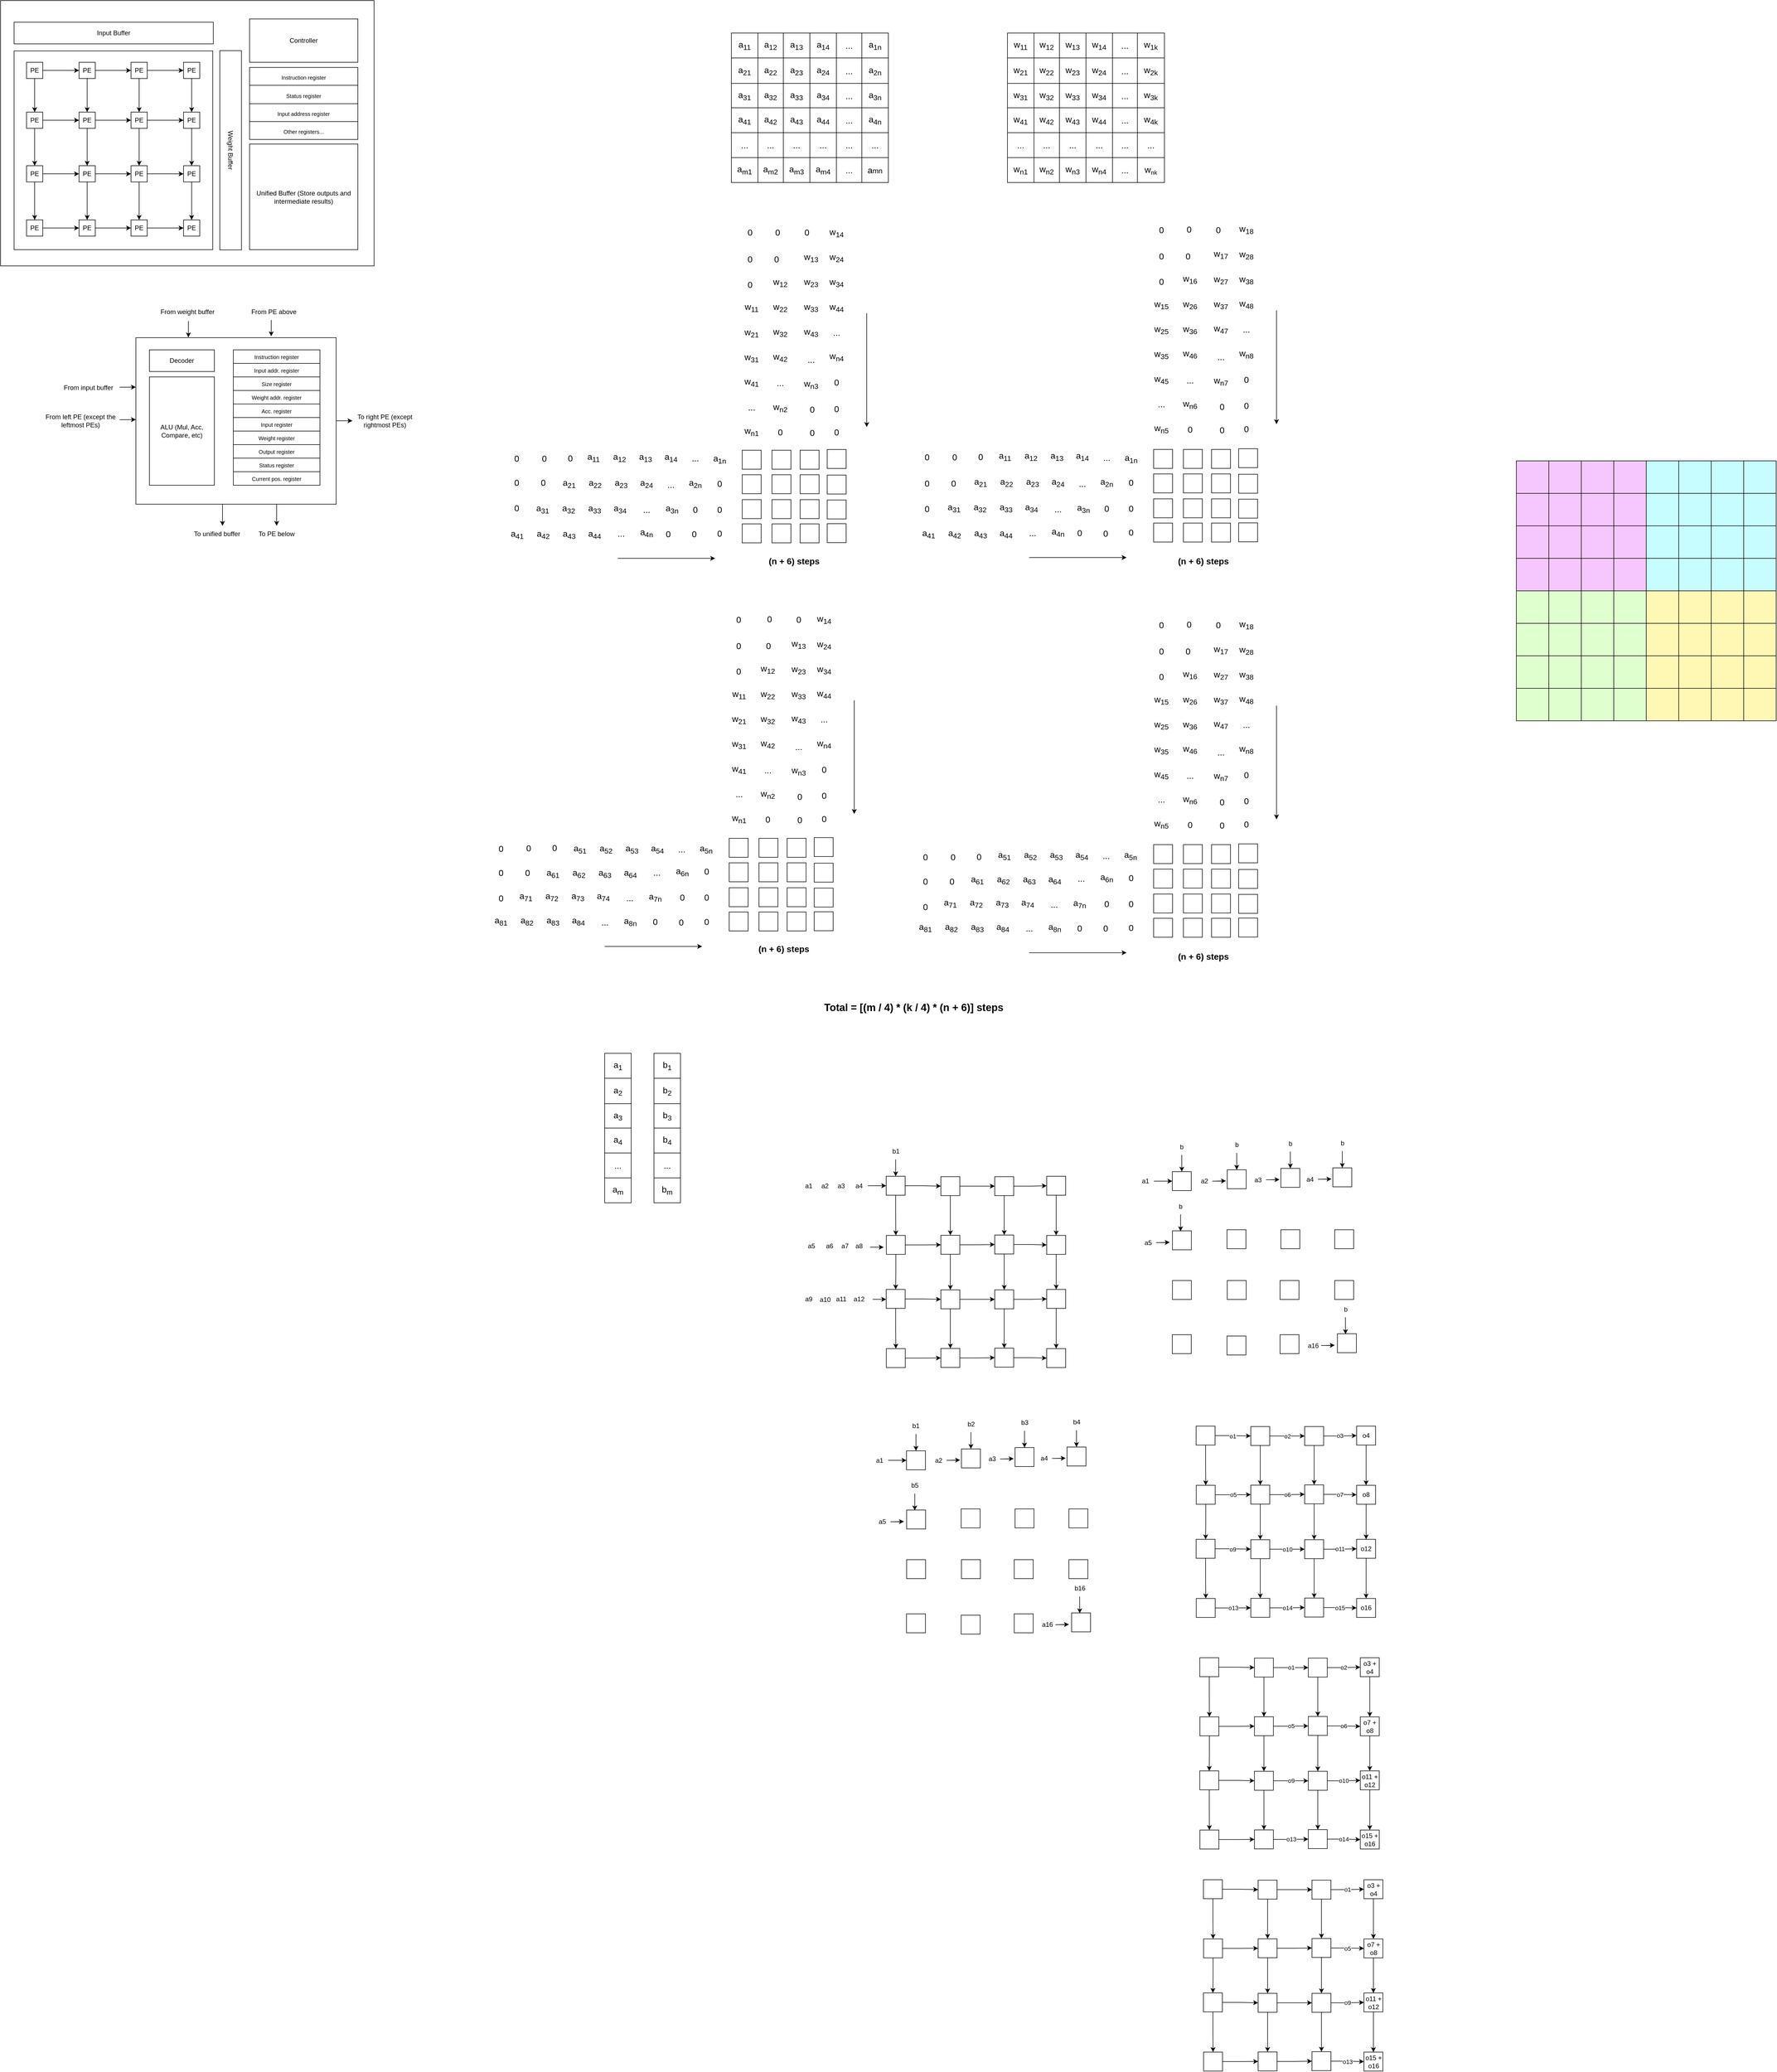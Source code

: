<mxfile version="22.1.4" type="github">
  <diagram name="Page-1" id="MLi_b8CRW8CIYBqJFgWO">
    <mxGraphModel dx="1392" dy="788" grid="1" gridSize="10" guides="1" tooltips="1" connect="1" arrows="1" fold="1" page="1" pageScale="1" pageWidth="850" pageHeight="1100" math="0" shadow="0">
      <root>
        <mxCell id="0" />
        <mxCell id="1" parent="0" />
        <mxCell id="Yna0Ybnk2GWHzLcwSec_-2" value="" style="rounded=0;whiteSpace=wrap;html=1;" parent="1" vertex="1">
          <mxGeometry x="80" y="180" width="690" height="490" as="geometry" />
        </mxCell>
        <mxCell id="Yna0Ybnk2GWHzLcwSec_-39" value="" style="whiteSpace=wrap;html=1;aspect=fixed;shadow=0;" parent="1" vertex="1">
          <mxGeometry x="105" y="273" width="367" height="367" as="geometry" />
        </mxCell>
        <mxCell id="Yna0Ybnk2GWHzLcwSec_-23" value="PE" style="whiteSpace=wrap;html=1;aspect=fixed;" parent="1" vertex="1">
          <mxGeometry x="418" y="585" width="30" height="30" as="geometry" />
        </mxCell>
        <mxCell id="Yna0Ybnk2GWHzLcwSec_-63" style="edgeStyle=orthogonalEdgeStyle;rounded=0;orthogonalLoop=1;jettySize=auto;html=1;entryX=0;entryY=0.5;entryDx=0;entryDy=0;" parent="1" source="Yna0Ybnk2GWHzLcwSec_-24" target="Yna0Ybnk2GWHzLcwSec_-23" edge="1">
          <mxGeometry relative="1" as="geometry" />
        </mxCell>
        <mxCell id="Yna0Ybnk2GWHzLcwSec_-24" value="PE" style="whiteSpace=wrap;html=1;aspect=fixed;" parent="1" vertex="1">
          <mxGeometry x="321" y="585" width="30" height="30" as="geometry" />
        </mxCell>
        <mxCell id="Yna0Ybnk2GWHzLcwSec_-62" style="edgeStyle=orthogonalEdgeStyle;rounded=0;orthogonalLoop=1;jettySize=auto;html=1;entryX=0;entryY=0.5;entryDx=0;entryDy=0;" parent="1" source="Yna0Ybnk2GWHzLcwSec_-25" target="Yna0Ybnk2GWHzLcwSec_-24" edge="1">
          <mxGeometry relative="1" as="geometry" />
        </mxCell>
        <mxCell id="Yna0Ybnk2GWHzLcwSec_-25" value="PE" style="whiteSpace=wrap;html=1;aspect=fixed;" parent="1" vertex="1">
          <mxGeometry x="225" y="585" width="30" height="30" as="geometry" />
        </mxCell>
        <mxCell id="Yna0Ybnk2GWHzLcwSec_-61" style="edgeStyle=orthogonalEdgeStyle;rounded=0;orthogonalLoop=1;jettySize=auto;html=1;entryX=0;entryY=0.5;entryDx=0;entryDy=0;" parent="1" source="Yna0Ybnk2GWHzLcwSec_-26" target="Yna0Ybnk2GWHzLcwSec_-25" edge="1">
          <mxGeometry relative="1" as="geometry" />
        </mxCell>
        <mxCell id="Yna0Ybnk2GWHzLcwSec_-26" value="PE" style="whiteSpace=wrap;html=1;aspect=fixed;" parent="1" vertex="1">
          <mxGeometry x="128" y="585" width="30" height="30" as="geometry" />
        </mxCell>
        <mxCell id="Yna0Ybnk2GWHzLcwSec_-54" style="edgeStyle=orthogonalEdgeStyle;rounded=0;orthogonalLoop=1;jettySize=auto;html=1;" parent="1" source="Yna0Ybnk2GWHzLcwSec_-27" target="Yna0Ybnk2GWHzLcwSec_-28" edge="1">
          <mxGeometry relative="1" as="geometry" />
        </mxCell>
        <mxCell id="Yna0Ybnk2GWHzLcwSec_-60" style="edgeStyle=orthogonalEdgeStyle;rounded=0;orthogonalLoop=1;jettySize=auto;html=1;entryX=0.5;entryY=0;entryDx=0;entryDy=0;" parent="1" source="Yna0Ybnk2GWHzLcwSec_-27" target="Yna0Ybnk2GWHzLcwSec_-26" edge="1">
          <mxGeometry relative="1" as="geometry" />
        </mxCell>
        <mxCell id="Yna0Ybnk2GWHzLcwSec_-27" value="PE" style="whiteSpace=wrap;html=1;aspect=fixed;" parent="1" vertex="1">
          <mxGeometry x="128" y="485" width="30" height="30" as="geometry" />
        </mxCell>
        <mxCell id="Yna0Ybnk2GWHzLcwSec_-55" style="edgeStyle=orthogonalEdgeStyle;rounded=0;orthogonalLoop=1;jettySize=auto;html=1;entryX=0;entryY=0.5;entryDx=0;entryDy=0;" parent="1" source="Yna0Ybnk2GWHzLcwSec_-28" target="Yna0Ybnk2GWHzLcwSec_-29" edge="1">
          <mxGeometry relative="1" as="geometry" />
        </mxCell>
        <mxCell id="Yna0Ybnk2GWHzLcwSec_-59" style="edgeStyle=orthogonalEdgeStyle;rounded=0;orthogonalLoop=1;jettySize=auto;html=1;entryX=0.5;entryY=0;entryDx=0;entryDy=0;" parent="1" source="Yna0Ybnk2GWHzLcwSec_-28" target="Yna0Ybnk2GWHzLcwSec_-25" edge="1">
          <mxGeometry relative="1" as="geometry">
            <mxPoint x="240" y="581" as="targetPoint" />
          </mxGeometry>
        </mxCell>
        <mxCell id="Yna0Ybnk2GWHzLcwSec_-28" value="PE" style="whiteSpace=wrap;html=1;aspect=fixed;" parent="1" vertex="1">
          <mxGeometry x="225" y="485" width="30" height="30" as="geometry" />
        </mxCell>
        <mxCell id="Yna0Ybnk2GWHzLcwSec_-56" style="edgeStyle=orthogonalEdgeStyle;rounded=0;orthogonalLoop=1;jettySize=auto;html=1;entryX=0;entryY=0.5;entryDx=0;entryDy=0;" parent="1" source="Yna0Ybnk2GWHzLcwSec_-29" target="Yna0Ybnk2GWHzLcwSec_-30" edge="1">
          <mxGeometry relative="1" as="geometry" />
        </mxCell>
        <mxCell id="Yna0Ybnk2GWHzLcwSec_-58" style="edgeStyle=orthogonalEdgeStyle;rounded=0;orthogonalLoop=1;jettySize=auto;html=1;entryX=0.5;entryY=0;entryDx=0;entryDy=0;" parent="1" source="Yna0Ybnk2GWHzLcwSec_-29" target="Yna0Ybnk2GWHzLcwSec_-24" edge="1">
          <mxGeometry relative="1" as="geometry" />
        </mxCell>
        <mxCell id="Yna0Ybnk2GWHzLcwSec_-29" value="PE" style="whiteSpace=wrap;html=1;aspect=fixed;" parent="1" vertex="1">
          <mxGeometry x="321" y="485" width="30" height="30" as="geometry" />
        </mxCell>
        <mxCell id="Yna0Ybnk2GWHzLcwSec_-57" style="edgeStyle=orthogonalEdgeStyle;rounded=0;orthogonalLoop=1;jettySize=auto;html=1;entryX=0.5;entryY=0;entryDx=0;entryDy=0;" parent="1" source="Yna0Ybnk2GWHzLcwSec_-30" target="Yna0Ybnk2GWHzLcwSec_-23" edge="1">
          <mxGeometry relative="1" as="geometry" />
        </mxCell>
        <mxCell id="Yna0Ybnk2GWHzLcwSec_-30" value="PE" style="whiteSpace=wrap;html=1;aspect=fixed;" parent="1" vertex="1">
          <mxGeometry x="418" y="485" width="30" height="30" as="geometry" />
        </mxCell>
        <mxCell id="Yna0Ybnk2GWHzLcwSec_-50" style="edgeStyle=orthogonalEdgeStyle;rounded=0;orthogonalLoop=1;jettySize=auto;html=1;" parent="1" source="Yna0Ybnk2GWHzLcwSec_-31" target="Yna0Ybnk2GWHzLcwSec_-30" edge="1">
          <mxGeometry relative="1" as="geometry" />
        </mxCell>
        <mxCell id="Yna0Ybnk2GWHzLcwSec_-31" value="PE" style="whiteSpace=wrap;html=1;aspect=fixed;" parent="1" vertex="1">
          <mxGeometry x="418" y="386" width="30" height="30" as="geometry" />
        </mxCell>
        <mxCell id="Yna0Ybnk2GWHzLcwSec_-49" style="edgeStyle=orthogonalEdgeStyle;rounded=0;orthogonalLoop=1;jettySize=auto;html=1;entryX=0;entryY=0.5;entryDx=0;entryDy=0;" parent="1" source="Yna0Ybnk2GWHzLcwSec_-32" target="Yna0Ybnk2GWHzLcwSec_-31" edge="1">
          <mxGeometry relative="1" as="geometry" />
        </mxCell>
        <mxCell id="Yna0Ybnk2GWHzLcwSec_-51" style="edgeStyle=orthogonalEdgeStyle;rounded=0;orthogonalLoop=1;jettySize=auto;html=1;" parent="1" source="Yna0Ybnk2GWHzLcwSec_-32" target="Yna0Ybnk2GWHzLcwSec_-29" edge="1">
          <mxGeometry relative="1" as="geometry" />
        </mxCell>
        <mxCell id="Yna0Ybnk2GWHzLcwSec_-32" value="PE" style="whiteSpace=wrap;html=1;aspect=fixed;" parent="1" vertex="1">
          <mxGeometry x="321" y="386" width="30" height="30" as="geometry" />
        </mxCell>
        <mxCell id="Yna0Ybnk2GWHzLcwSec_-48" style="edgeStyle=orthogonalEdgeStyle;rounded=0;orthogonalLoop=1;jettySize=auto;html=1;entryX=0;entryY=0.5;entryDx=0;entryDy=0;" parent="1" source="Yna0Ybnk2GWHzLcwSec_-33" target="Yna0Ybnk2GWHzLcwSec_-32" edge="1">
          <mxGeometry relative="1" as="geometry" />
        </mxCell>
        <mxCell id="Yna0Ybnk2GWHzLcwSec_-52" style="edgeStyle=orthogonalEdgeStyle;rounded=0;orthogonalLoop=1;jettySize=auto;html=1;entryX=0.5;entryY=0;entryDx=0;entryDy=0;" parent="1" source="Yna0Ybnk2GWHzLcwSec_-33" target="Yna0Ybnk2GWHzLcwSec_-28" edge="1">
          <mxGeometry relative="1" as="geometry" />
        </mxCell>
        <mxCell id="Yna0Ybnk2GWHzLcwSec_-33" value="PE" style="whiteSpace=wrap;html=1;aspect=fixed;" parent="1" vertex="1">
          <mxGeometry x="225" y="386" width="30" height="30" as="geometry" />
        </mxCell>
        <mxCell id="Yna0Ybnk2GWHzLcwSec_-47" style="edgeStyle=orthogonalEdgeStyle;rounded=0;orthogonalLoop=1;jettySize=auto;html=1;entryX=0;entryY=0.5;entryDx=0;entryDy=0;" parent="1" source="Yna0Ybnk2GWHzLcwSec_-34" target="Yna0Ybnk2GWHzLcwSec_-33" edge="1">
          <mxGeometry relative="1" as="geometry" />
        </mxCell>
        <mxCell id="Yna0Ybnk2GWHzLcwSec_-53" style="edgeStyle=orthogonalEdgeStyle;rounded=0;orthogonalLoop=1;jettySize=auto;html=1;entryX=0.5;entryY=0;entryDx=0;entryDy=0;" parent="1" source="Yna0Ybnk2GWHzLcwSec_-34" target="Yna0Ybnk2GWHzLcwSec_-27" edge="1">
          <mxGeometry relative="1" as="geometry" />
        </mxCell>
        <mxCell id="Yna0Ybnk2GWHzLcwSec_-34" value="PE" style="whiteSpace=wrap;html=1;aspect=fixed;" parent="1" vertex="1">
          <mxGeometry x="128" y="386" width="30" height="30" as="geometry" />
        </mxCell>
        <mxCell id="Yna0Ybnk2GWHzLcwSec_-40" style="edgeStyle=orthogonalEdgeStyle;rounded=0;orthogonalLoop=1;jettySize=auto;html=1;entryX=0;entryY=0.5;entryDx=0;entryDy=0;" parent="1" source="Yna0Ybnk2GWHzLcwSec_-35" target="Yna0Ybnk2GWHzLcwSec_-36" edge="1">
          <mxGeometry relative="1" as="geometry" />
        </mxCell>
        <mxCell id="Yna0Ybnk2GWHzLcwSec_-43" style="edgeStyle=orthogonalEdgeStyle;rounded=0;orthogonalLoop=1;jettySize=auto;html=1;entryX=0.5;entryY=0;entryDx=0;entryDy=0;" parent="1" source="Yna0Ybnk2GWHzLcwSec_-35" target="Yna0Ybnk2GWHzLcwSec_-34" edge="1">
          <mxGeometry relative="1" as="geometry" />
        </mxCell>
        <mxCell id="Yna0Ybnk2GWHzLcwSec_-35" value="PE" style="whiteSpace=wrap;html=1;aspect=fixed;" parent="1" vertex="1">
          <mxGeometry x="128" y="294" width="30" height="30" as="geometry" />
        </mxCell>
        <mxCell id="Yna0Ybnk2GWHzLcwSec_-41" style="edgeStyle=orthogonalEdgeStyle;rounded=0;orthogonalLoop=1;jettySize=auto;html=1;entryX=0;entryY=0.5;entryDx=0;entryDy=0;" parent="1" source="Yna0Ybnk2GWHzLcwSec_-36" target="Yna0Ybnk2GWHzLcwSec_-37" edge="1">
          <mxGeometry relative="1" as="geometry" />
        </mxCell>
        <mxCell id="Yna0Ybnk2GWHzLcwSec_-44" style="edgeStyle=orthogonalEdgeStyle;rounded=0;orthogonalLoop=1;jettySize=auto;html=1;entryX=0.5;entryY=0;entryDx=0;entryDy=0;" parent="1" source="Yna0Ybnk2GWHzLcwSec_-36" target="Yna0Ybnk2GWHzLcwSec_-33" edge="1">
          <mxGeometry relative="1" as="geometry" />
        </mxCell>
        <mxCell id="Yna0Ybnk2GWHzLcwSec_-36" value="PE" style="whiteSpace=wrap;html=1;aspect=fixed;" parent="1" vertex="1">
          <mxGeometry x="225" y="294" width="30" height="30" as="geometry" />
        </mxCell>
        <mxCell id="Yna0Ybnk2GWHzLcwSec_-42" style="edgeStyle=orthogonalEdgeStyle;rounded=0;orthogonalLoop=1;jettySize=auto;html=1;entryX=0;entryY=0.5;entryDx=0;entryDy=0;" parent="1" source="Yna0Ybnk2GWHzLcwSec_-37" target="Yna0Ybnk2GWHzLcwSec_-38" edge="1">
          <mxGeometry relative="1" as="geometry" />
        </mxCell>
        <mxCell id="Yna0Ybnk2GWHzLcwSec_-45" style="edgeStyle=orthogonalEdgeStyle;rounded=0;orthogonalLoop=1;jettySize=auto;html=1;entryX=0.5;entryY=0;entryDx=0;entryDy=0;" parent="1" source="Yna0Ybnk2GWHzLcwSec_-37" target="Yna0Ybnk2GWHzLcwSec_-32" edge="1">
          <mxGeometry relative="1" as="geometry" />
        </mxCell>
        <mxCell id="Yna0Ybnk2GWHzLcwSec_-37" value="PE" style="whiteSpace=wrap;html=1;aspect=fixed;" parent="1" vertex="1">
          <mxGeometry x="321" y="294" width="30" height="30" as="geometry" />
        </mxCell>
        <mxCell id="Yna0Ybnk2GWHzLcwSec_-46" style="edgeStyle=orthogonalEdgeStyle;rounded=0;orthogonalLoop=1;jettySize=auto;html=1;" parent="1" source="Yna0Ybnk2GWHzLcwSec_-38" target="Yna0Ybnk2GWHzLcwSec_-31" edge="1">
          <mxGeometry relative="1" as="geometry" />
        </mxCell>
        <mxCell id="Yna0Ybnk2GWHzLcwSec_-38" value="PE" style="whiteSpace=wrap;html=1;aspect=fixed;" parent="1" vertex="1">
          <mxGeometry x="418" y="294" width="30" height="30" as="geometry" />
        </mxCell>
        <mxCell id="Yna0Ybnk2GWHzLcwSec_-65" value="Input Buffer" style="rounded=0;whiteSpace=wrap;html=1;" parent="1" vertex="1">
          <mxGeometry x="105" y="220" width="368" height="40" as="geometry" />
        </mxCell>
        <mxCell id="Yna0Ybnk2GWHzLcwSec_-66" value="Unified Buffer (Store outputs and intermediate results)" style="rounded=0;whiteSpace=wrap;html=1;" parent="1" vertex="1">
          <mxGeometry x="540" y="445" width="200" height="195" as="geometry" />
        </mxCell>
        <mxCell id="Yna0Ybnk2GWHzLcwSec_-67" value="Weight Buffer" style="rounded=0;whiteSpace=wrap;html=1;rotation=90;" parent="1" vertex="1">
          <mxGeometry x="321" y="436.5" width="368" height="40" as="geometry" />
        </mxCell>
        <mxCell id="Yna0Ybnk2GWHzLcwSec_-68" value="Controller" style="rounded=0;whiteSpace=wrap;html=1;" parent="1" vertex="1">
          <mxGeometry x="540" y="214" width="200" height="80" as="geometry" />
        </mxCell>
        <mxCell id="Yna0Ybnk2GWHzLcwSec_-70" value="" style="shape=table;startSize=0;container=1;collapsible=0;childLayout=tableLayout;fontSize=16;" parent="1" vertex="1">
          <mxGeometry x="540" y="303.5" width="200" height="133" as="geometry" />
        </mxCell>
        <mxCell id="Yna0Ybnk2GWHzLcwSec_-71" value="" style="shape=tableRow;horizontal=0;startSize=0;swimlaneHead=0;swimlaneBody=0;strokeColor=inherit;top=0;left=0;bottom=0;right=0;collapsible=0;dropTarget=0;fillColor=none;points=[[0,0.5],[1,0.5]];portConstraint=eastwest;fontSize=16;" parent="Yna0Ybnk2GWHzLcwSec_-70" vertex="1">
          <mxGeometry width="200" height="33" as="geometry" />
        </mxCell>
        <mxCell id="Yna0Ybnk2GWHzLcwSec_-72" value="&lt;font style=&quot;font-size: 10px;&quot;&gt;Instruction register&lt;/font&gt;" style="shape=partialRectangle;html=1;whiteSpace=wrap;connectable=0;strokeColor=inherit;overflow=hidden;fillColor=none;top=0;left=0;bottom=0;right=0;pointerEvents=1;fontSize=16;" parent="Yna0Ybnk2GWHzLcwSec_-71" vertex="1">
          <mxGeometry width="200" height="33" as="geometry">
            <mxRectangle width="200" height="33" as="alternateBounds" />
          </mxGeometry>
        </mxCell>
        <mxCell id="Yna0Ybnk2GWHzLcwSec_-75" value="" style="shape=tableRow;horizontal=0;startSize=0;swimlaneHead=0;swimlaneBody=0;strokeColor=inherit;top=0;left=0;bottom=0;right=0;collapsible=0;dropTarget=0;fillColor=none;points=[[0,0.5],[1,0.5]];portConstraint=eastwest;fontSize=16;" parent="Yna0Ybnk2GWHzLcwSec_-70" vertex="1">
          <mxGeometry y="33" width="200" height="34" as="geometry" />
        </mxCell>
        <mxCell id="Yna0Ybnk2GWHzLcwSec_-76" value="&lt;font style=&quot;font-size: 10px;&quot;&gt;&lt;font style=&quot;font-size: 10px;&quot;&gt;Status&amp;nbsp;&lt;/font&gt;register&lt;/font&gt;" style="shape=partialRectangle;html=1;whiteSpace=wrap;connectable=0;strokeColor=inherit;overflow=hidden;fillColor=none;top=0;left=0;bottom=0;right=0;pointerEvents=1;fontSize=16;" parent="Yna0Ybnk2GWHzLcwSec_-75" vertex="1">
          <mxGeometry width="200" height="34" as="geometry">
            <mxRectangle width="200" height="34" as="alternateBounds" />
          </mxGeometry>
        </mxCell>
        <mxCell id="Yna0Ybnk2GWHzLcwSec_-86" style="shape=tableRow;horizontal=0;startSize=0;swimlaneHead=0;swimlaneBody=0;strokeColor=inherit;top=0;left=0;bottom=0;right=0;collapsible=0;dropTarget=0;fillColor=none;points=[[0,0.5],[1,0.5]];portConstraint=eastwest;fontSize=16;" parent="Yna0Ybnk2GWHzLcwSec_-70" vertex="1">
          <mxGeometry y="67" width="200" height="33" as="geometry" />
        </mxCell>
        <mxCell id="Yna0Ybnk2GWHzLcwSec_-87" value="&lt;span style=&quot;font-size: 10px;&quot;&gt;Input address register&lt;/span&gt;" style="shape=partialRectangle;html=1;whiteSpace=wrap;connectable=0;strokeColor=inherit;overflow=hidden;fillColor=none;top=0;left=0;bottom=0;right=0;pointerEvents=1;fontSize=16;" parent="Yna0Ybnk2GWHzLcwSec_-86" vertex="1">
          <mxGeometry width="200" height="33" as="geometry">
            <mxRectangle width="200" height="33" as="alternateBounds" />
          </mxGeometry>
        </mxCell>
        <mxCell id="Yna0Ybnk2GWHzLcwSec_-91" style="shape=tableRow;horizontal=0;startSize=0;swimlaneHead=0;swimlaneBody=0;strokeColor=inherit;top=0;left=0;bottom=0;right=0;collapsible=0;dropTarget=0;fillColor=none;points=[[0,0.5],[1,0.5]];portConstraint=eastwest;fontSize=16;" parent="Yna0Ybnk2GWHzLcwSec_-70" vertex="1">
          <mxGeometry y="100" width="200" height="33" as="geometry" />
        </mxCell>
        <mxCell id="Yna0Ybnk2GWHzLcwSec_-92" value="&lt;font style=&quot;font-size: 10px;&quot;&gt;Other registers...&lt;/font&gt;" style="shape=partialRectangle;html=1;whiteSpace=wrap;connectable=0;strokeColor=inherit;overflow=hidden;fillColor=none;top=0;left=0;bottom=0;right=0;pointerEvents=1;fontSize=16;" parent="Yna0Ybnk2GWHzLcwSec_-91" vertex="1">
          <mxGeometry width="200" height="33" as="geometry">
            <mxRectangle width="200" height="33" as="alternateBounds" />
          </mxGeometry>
        </mxCell>
        <mxCell id="Yna0Ybnk2GWHzLcwSec_-106" style="edgeStyle=orthogonalEdgeStyle;rounded=0;orthogonalLoop=1;jettySize=auto;html=1;" parent="1" edge="1">
          <mxGeometry relative="1" as="geometry">
            <mxPoint x="730" y="956" as="targetPoint" />
            <mxPoint x="700" y="956" as="sourcePoint" />
            <Array as="points">
              <mxPoint x="720" y="956" />
            </Array>
          </mxGeometry>
        </mxCell>
        <mxCell id="Yna0Ybnk2GWHzLcwSec_-107" style="edgeStyle=orthogonalEdgeStyle;rounded=0;orthogonalLoop=1;jettySize=auto;html=1;" parent="1" source="Yna0Ybnk2GWHzLcwSec_-93" edge="1">
          <mxGeometry relative="1" as="geometry">
            <mxPoint x="490" y="1150" as="targetPoint" />
            <Array as="points">
              <mxPoint x="490" y="1150" />
            </Array>
          </mxGeometry>
        </mxCell>
        <mxCell id="Yna0Ybnk2GWHzLcwSec_-125" style="edgeStyle=orthogonalEdgeStyle;rounded=0;orthogonalLoop=1;jettySize=auto;html=1;" parent="1" source="Yna0Ybnk2GWHzLcwSec_-93" target="Yna0Ybnk2GWHzLcwSec_-122" edge="1">
          <mxGeometry relative="1" as="geometry">
            <Array as="points">
              <mxPoint x="590" y="1120" />
              <mxPoint x="590" y="1120" />
            </Array>
          </mxGeometry>
        </mxCell>
        <mxCell id="Yna0Ybnk2GWHzLcwSec_-93" value="" style="rounded=0;whiteSpace=wrap;html=1;" parent="1" vertex="1">
          <mxGeometry x="330" y="802.5" width="370" height="307.5" as="geometry" />
        </mxCell>
        <mxCell id="Yna0Ybnk2GWHzLcwSec_-94" value="Decoder" style="rounded=0;whiteSpace=wrap;html=1;" parent="1" vertex="1">
          <mxGeometry x="355" y="825" width="120" height="40" as="geometry" />
        </mxCell>
        <mxCell id="Yna0Ybnk2GWHzLcwSec_-95" value="ALU (Mul, Acc, Compare, etc)" style="rounded=0;whiteSpace=wrap;html=1;" parent="1" vertex="1">
          <mxGeometry x="355" y="875" width="120" height="200" as="geometry" />
        </mxCell>
        <mxCell id="Yna0Ybnk2GWHzLcwSec_-96" value="Input addr. register" style="rounded=0;whiteSpace=wrap;html=1;fontSize=10;" parent="1" vertex="1">
          <mxGeometry x="510" y="850" width="160" height="25" as="geometry" />
        </mxCell>
        <mxCell id="Yna0Ybnk2GWHzLcwSec_-97" value="Size register" style="rounded=0;whiteSpace=wrap;html=1;fontSize=10;" parent="1" vertex="1">
          <mxGeometry x="510" y="875" width="160" height="25" as="geometry" />
        </mxCell>
        <mxCell id="Yna0Ybnk2GWHzLcwSec_-98" value="Weight addr. register" style="rounded=0;whiteSpace=wrap;html=1;fontSize=10;" parent="1" vertex="1">
          <mxGeometry x="510" y="900" width="160" height="25" as="geometry" />
        </mxCell>
        <mxCell id="Yna0Ybnk2GWHzLcwSec_-99" value="Instruction register" style="rounded=0;whiteSpace=wrap;html=1;fontSize=10;" parent="1" vertex="1">
          <mxGeometry x="510" y="825" width="160" height="25" as="geometry" />
        </mxCell>
        <mxCell id="Yna0Ybnk2GWHzLcwSec_-100" value="Acc. register" style="rounded=0;whiteSpace=wrap;html=1;fontSize=10;" parent="1" vertex="1">
          <mxGeometry x="510" y="925" width="160" height="25" as="geometry" />
        </mxCell>
        <mxCell id="Yna0Ybnk2GWHzLcwSec_-101" value="Output register" style="rounded=0;whiteSpace=wrap;html=1;fontSize=10;" parent="1" vertex="1">
          <mxGeometry x="510" y="1000" width="160" height="25" as="geometry" />
        </mxCell>
        <mxCell id="Yna0Ybnk2GWHzLcwSec_-102" value="Input register" style="rounded=0;whiteSpace=wrap;html=1;fontSize=10;" parent="1" vertex="1">
          <mxGeometry x="510" y="950" width="160" height="25" as="geometry" />
        </mxCell>
        <mxCell id="Yna0Ybnk2GWHzLcwSec_-103" value="Weight register" style="rounded=0;whiteSpace=wrap;html=1;fontSize=10;" parent="1" vertex="1">
          <mxGeometry x="510" y="975" width="160" height="25" as="geometry" />
        </mxCell>
        <mxCell id="Yna0Ybnk2GWHzLcwSec_-104" value="Status register" style="rounded=0;whiteSpace=wrap;html=1;fontSize=10;" parent="1" vertex="1">
          <mxGeometry x="510" y="1025" width="160" height="25" as="geometry" />
        </mxCell>
        <mxCell id="Yna0Ybnk2GWHzLcwSec_-105" value="Current pos. register" style="rounded=0;whiteSpace=wrap;html=1;fontSize=10;" parent="1" vertex="1">
          <mxGeometry x="510" y="1050" width="160" height="25" as="geometry" />
        </mxCell>
        <mxCell id="Yna0Ybnk2GWHzLcwSec_-110" value="" style="endArrow=classic;html=1;rounded=0;entryX=0;entryY=0.523;entryDx=0;entryDy=0;entryPerimeter=0;" parent="1" edge="1">
          <mxGeometry width="50" height="50" relative="1" as="geometry">
            <mxPoint x="300" y="954" as="sourcePoint" />
            <mxPoint x="330" y="953.86" as="targetPoint" />
          </mxGeometry>
        </mxCell>
        <mxCell id="Yna0Ybnk2GWHzLcwSec_-111" value="" style="endArrow=classic;html=1;rounded=0;" parent="1" edge="1">
          <mxGeometry width="50" height="50" relative="1" as="geometry">
            <mxPoint x="427" y="772" as="sourcePoint" />
            <mxPoint x="427" y="802" as="targetPoint" />
            <Array as="points">
              <mxPoint x="427" y="772" />
            </Array>
          </mxGeometry>
        </mxCell>
        <mxCell id="Yna0Ybnk2GWHzLcwSec_-112" value="" style="endArrow=classic;html=1;rounded=0;" parent="1" edge="1">
          <mxGeometry width="50" height="50" relative="1" as="geometry">
            <mxPoint x="580" y="780" as="sourcePoint" />
            <mxPoint x="580" y="800" as="targetPoint" />
            <Array as="points">
              <mxPoint x="580" y="770" />
              <mxPoint x="580" y="780" />
            </Array>
          </mxGeometry>
        </mxCell>
        <mxCell id="Yna0Ybnk2GWHzLcwSec_-113" value="From weight buffer" style="text;html=1;strokeColor=none;fillColor=none;align=center;verticalAlign=middle;whiteSpace=wrap;rounded=0;" parent="1" vertex="1">
          <mxGeometry x="369" y="740" width="113" height="30" as="geometry" />
        </mxCell>
        <mxCell id="Yna0Ybnk2GWHzLcwSec_-114" value="From PE above" style="text;html=1;strokeColor=none;fillColor=none;align=center;verticalAlign=middle;whiteSpace=wrap;rounded=0;" parent="1" vertex="1">
          <mxGeometry x="530" y="740" width="110" height="30" as="geometry" />
        </mxCell>
        <mxCell id="Yna0Ybnk2GWHzLcwSec_-115" value="From left PE (except the leftmost PEs)" style="text;html=1;strokeColor=none;fillColor=none;align=center;verticalAlign=middle;whiteSpace=wrap;rounded=0;" parent="1" vertex="1">
          <mxGeometry x="158" y="921.25" width="140" height="70" as="geometry" />
        </mxCell>
        <mxCell id="Yna0Ybnk2GWHzLcwSec_-116" value="To right PE (except rightmost PEs)" style="text;html=1;strokeColor=none;fillColor=none;align=center;verticalAlign=middle;whiteSpace=wrap;rounded=0;" parent="1" vertex="1">
          <mxGeometry x="720" y="926.25" width="140" height="60" as="geometry" />
        </mxCell>
        <mxCell id="Yna0Ybnk2GWHzLcwSec_-120" value="" style="endArrow=classic;html=1;rounded=0;entryX=0;entryY=0.523;entryDx=0;entryDy=0;entryPerimeter=0;" parent="1" edge="1">
          <mxGeometry width="50" height="50" relative="1" as="geometry">
            <mxPoint x="300" y="894" as="sourcePoint" />
            <mxPoint x="330" y="893.86" as="targetPoint" />
          </mxGeometry>
        </mxCell>
        <mxCell id="Yna0Ybnk2GWHzLcwSec_-121" value="From input buffer" style="text;html=1;strokeColor=none;fillColor=none;align=center;verticalAlign=middle;whiteSpace=wrap;rounded=0;" parent="1" vertex="1">
          <mxGeometry x="185" y="880" width="115" height="30" as="geometry" />
        </mxCell>
        <mxCell id="Yna0Ybnk2GWHzLcwSec_-122" value="To PE below" style="text;html=1;strokeColor=none;fillColor=none;align=center;verticalAlign=middle;whiteSpace=wrap;rounded=0;" parent="1" vertex="1">
          <mxGeometry x="550" y="1150" width="80" height="30" as="geometry" />
        </mxCell>
        <mxCell id="Yna0Ybnk2GWHzLcwSec_-124" value="To unified buffer" style="text;html=1;strokeColor=none;fillColor=none;align=center;verticalAlign=middle;whiteSpace=wrap;rounded=0;" parent="1" vertex="1">
          <mxGeometry x="430" y="1150" width="100" height="30" as="geometry" />
        </mxCell>
        <mxCell id="1W8piMWGmo_EyxAAPrhg-1" value="" style="shape=table;startSize=0;container=1;collapsible=0;childLayout=tableLayout;fontSize=16;" parent="1" vertex="1">
          <mxGeometry x="1430" y="240" width="290" height="276" as="geometry" />
        </mxCell>
        <mxCell id="1W8piMWGmo_EyxAAPrhg-2" value="" style="shape=tableRow;horizontal=0;startSize=0;swimlaneHead=0;swimlaneBody=0;strokeColor=inherit;top=0;left=0;bottom=0;right=0;collapsible=0;dropTarget=0;fillColor=none;points=[[0,0.5],[1,0.5]];portConstraint=eastwest;fontSize=16;" parent="1W8piMWGmo_EyxAAPrhg-1" vertex="1">
          <mxGeometry width="290" height="46" as="geometry" />
        </mxCell>
        <mxCell id="1W8piMWGmo_EyxAAPrhg-3" value="a&lt;sub&gt;11&lt;/sub&gt;" style="shape=partialRectangle;html=1;whiteSpace=wrap;connectable=0;strokeColor=inherit;overflow=hidden;fillColor=none;top=0;left=0;bottom=0;right=0;pointerEvents=1;fontSize=16;" parent="1W8piMWGmo_EyxAAPrhg-2" vertex="1">
          <mxGeometry width="49" height="46" as="geometry">
            <mxRectangle width="49" height="46" as="alternateBounds" />
          </mxGeometry>
        </mxCell>
        <mxCell id="1W8piMWGmo_EyxAAPrhg-4" value="a&lt;sub style=&quot;border-color: var(--border-color);&quot;&gt;12&lt;/sub&gt;" style="shape=partialRectangle;html=1;whiteSpace=wrap;connectable=0;strokeColor=inherit;overflow=hidden;fillColor=none;top=0;left=0;bottom=0;right=0;pointerEvents=1;fontSize=16;" parent="1W8piMWGmo_EyxAAPrhg-2" vertex="1">
          <mxGeometry x="49" width="47" height="46" as="geometry">
            <mxRectangle width="47" height="46" as="alternateBounds" />
          </mxGeometry>
        </mxCell>
        <mxCell id="1W8piMWGmo_EyxAAPrhg-20" value="a&lt;sub style=&quot;border-color: var(--border-color);&quot;&gt;13&lt;/sub&gt;" style="shape=partialRectangle;html=1;whiteSpace=wrap;connectable=0;strokeColor=inherit;overflow=hidden;fillColor=none;top=0;left=0;bottom=0;right=0;pointerEvents=1;fontSize=16;" parent="1W8piMWGmo_EyxAAPrhg-2" vertex="1">
          <mxGeometry x="96" width="49" height="46" as="geometry">
            <mxRectangle width="49" height="46" as="alternateBounds" />
          </mxGeometry>
        </mxCell>
        <mxCell id="1W8piMWGmo_EyxAAPrhg-24" value="a&lt;sub style=&quot;border-color: var(--border-color);&quot;&gt;14&lt;/sub&gt;" style="shape=partialRectangle;html=1;whiteSpace=wrap;connectable=0;strokeColor=inherit;overflow=hidden;fillColor=none;top=0;left=0;bottom=0;right=0;pointerEvents=1;fontSize=16;" parent="1W8piMWGmo_EyxAAPrhg-2" vertex="1">
          <mxGeometry x="145" width="49" height="46" as="geometry">
            <mxRectangle width="49" height="46" as="alternateBounds" />
          </mxGeometry>
        </mxCell>
        <mxCell id="1W8piMWGmo_EyxAAPrhg-28" value="..." style="shape=partialRectangle;html=1;whiteSpace=wrap;connectable=0;strokeColor=inherit;overflow=hidden;fillColor=none;top=0;left=0;bottom=0;right=0;pointerEvents=1;fontSize=16;" parent="1W8piMWGmo_EyxAAPrhg-2" vertex="1">
          <mxGeometry x="194" width="47" height="46" as="geometry">
            <mxRectangle width="47" height="46" as="alternateBounds" />
          </mxGeometry>
        </mxCell>
        <mxCell id="1W8piMWGmo_EyxAAPrhg-32" value="a&lt;sub style=&quot;border-color: var(--border-color);&quot;&gt;1n&lt;/sub&gt;" style="shape=partialRectangle;html=1;whiteSpace=wrap;connectable=0;strokeColor=inherit;overflow=hidden;fillColor=none;top=0;left=0;bottom=0;right=0;pointerEvents=1;fontSize=16;" parent="1W8piMWGmo_EyxAAPrhg-2" vertex="1">
          <mxGeometry x="241" width="49" height="46" as="geometry">
            <mxRectangle width="49" height="46" as="alternateBounds" />
          </mxGeometry>
        </mxCell>
        <mxCell id="1W8piMWGmo_EyxAAPrhg-6" value="" style="shape=tableRow;horizontal=0;startSize=0;swimlaneHead=0;swimlaneBody=0;strokeColor=inherit;top=0;left=0;bottom=0;right=0;collapsible=0;dropTarget=0;fillColor=none;points=[[0,0.5],[1,0.5]];portConstraint=eastwest;fontSize=16;" parent="1W8piMWGmo_EyxAAPrhg-1" vertex="1">
          <mxGeometry y="46" width="290" height="47" as="geometry" />
        </mxCell>
        <mxCell id="1W8piMWGmo_EyxAAPrhg-7" value="a&lt;sub style=&quot;border-color: var(--border-color);&quot;&gt;21&lt;/sub&gt;" style="shape=partialRectangle;html=1;whiteSpace=wrap;connectable=0;strokeColor=inherit;overflow=hidden;fillColor=none;top=0;left=0;bottom=0;right=0;pointerEvents=1;fontSize=16;" parent="1W8piMWGmo_EyxAAPrhg-6" vertex="1">
          <mxGeometry width="49" height="47" as="geometry">
            <mxRectangle width="49" height="47" as="alternateBounds" />
          </mxGeometry>
        </mxCell>
        <mxCell id="1W8piMWGmo_EyxAAPrhg-8" value="a&lt;sub style=&quot;border-color: var(--border-color);&quot;&gt;22&lt;/sub&gt;" style="shape=partialRectangle;html=1;whiteSpace=wrap;connectable=0;strokeColor=inherit;overflow=hidden;fillColor=none;top=0;left=0;bottom=0;right=0;pointerEvents=1;fontSize=16;" parent="1W8piMWGmo_EyxAAPrhg-6" vertex="1">
          <mxGeometry x="49" width="47" height="47" as="geometry">
            <mxRectangle width="47" height="47" as="alternateBounds" />
          </mxGeometry>
        </mxCell>
        <mxCell id="1W8piMWGmo_EyxAAPrhg-21" value="a&lt;sub style=&quot;border-color: var(--border-color);&quot;&gt;23&lt;/sub&gt;" style="shape=partialRectangle;html=1;whiteSpace=wrap;connectable=0;strokeColor=inherit;overflow=hidden;fillColor=none;top=0;left=0;bottom=0;right=0;pointerEvents=1;fontSize=16;" parent="1W8piMWGmo_EyxAAPrhg-6" vertex="1">
          <mxGeometry x="96" width="49" height="47" as="geometry">
            <mxRectangle width="49" height="47" as="alternateBounds" />
          </mxGeometry>
        </mxCell>
        <mxCell id="1W8piMWGmo_EyxAAPrhg-25" value="a&lt;sub style=&quot;border-color: var(--border-color);&quot;&gt;24&lt;/sub&gt;" style="shape=partialRectangle;html=1;whiteSpace=wrap;connectable=0;strokeColor=inherit;overflow=hidden;fillColor=none;top=0;left=0;bottom=0;right=0;pointerEvents=1;fontSize=16;" parent="1W8piMWGmo_EyxAAPrhg-6" vertex="1">
          <mxGeometry x="145" width="49" height="47" as="geometry">
            <mxRectangle width="49" height="47" as="alternateBounds" />
          </mxGeometry>
        </mxCell>
        <mxCell id="1W8piMWGmo_EyxAAPrhg-29" value="..." style="shape=partialRectangle;html=1;whiteSpace=wrap;connectable=0;strokeColor=inherit;overflow=hidden;fillColor=none;top=0;left=0;bottom=0;right=0;pointerEvents=1;fontSize=16;" parent="1W8piMWGmo_EyxAAPrhg-6" vertex="1">
          <mxGeometry x="194" width="47" height="47" as="geometry">
            <mxRectangle width="47" height="47" as="alternateBounds" />
          </mxGeometry>
        </mxCell>
        <mxCell id="1W8piMWGmo_EyxAAPrhg-33" value="a&lt;sub style=&quot;border-color: var(--border-color);&quot;&gt;2n&lt;/sub&gt;" style="shape=partialRectangle;html=1;whiteSpace=wrap;connectable=0;strokeColor=inherit;overflow=hidden;fillColor=none;top=0;left=0;bottom=0;right=0;pointerEvents=1;fontSize=16;" parent="1W8piMWGmo_EyxAAPrhg-6" vertex="1">
          <mxGeometry x="241" width="49" height="47" as="geometry">
            <mxRectangle width="49" height="47" as="alternateBounds" />
          </mxGeometry>
        </mxCell>
        <mxCell id="1W8piMWGmo_EyxAAPrhg-10" value="" style="shape=tableRow;horizontal=0;startSize=0;swimlaneHead=0;swimlaneBody=0;strokeColor=inherit;top=0;left=0;bottom=0;right=0;collapsible=0;dropTarget=0;fillColor=none;points=[[0,0.5],[1,0.5]];portConstraint=eastwest;fontSize=16;" parent="1W8piMWGmo_EyxAAPrhg-1" vertex="1">
          <mxGeometry y="93" width="290" height="45" as="geometry" />
        </mxCell>
        <mxCell id="1W8piMWGmo_EyxAAPrhg-11" value="a&lt;sub style=&quot;border-color: var(--border-color);&quot;&gt;31&lt;/sub&gt;" style="shape=partialRectangle;html=1;whiteSpace=wrap;connectable=0;strokeColor=inherit;overflow=hidden;fillColor=none;top=0;left=0;bottom=0;right=0;pointerEvents=1;fontSize=16;" parent="1W8piMWGmo_EyxAAPrhg-10" vertex="1">
          <mxGeometry width="49" height="45" as="geometry">
            <mxRectangle width="49" height="45" as="alternateBounds" />
          </mxGeometry>
        </mxCell>
        <mxCell id="1W8piMWGmo_EyxAAPrhg-12" value="a&lt;sub style=&quot;border-color: var(--border-color);&quot;&gt;32&lt;/sub&gt;" style="shape=partialRectangle;html=1;whiteSpace=wrap;connectable=0;strokeColor=inherit;overflow=hidden;fillColor=none;top=0;left=0;bottom=0;right=0;pointerEvents=1;fontSize=16;" parent="1W8piMWGmo_EyxAAPrhg-10" vertex="1">
          <mxGeometry x="49" width="47" height="45" as="geometry">
            <mxRectangle width="47" height="45" as="alternateBounds" />
          </mxGeometry>
        </mxCell>
        <mxCell id="1W8piMWGmo_EyxAAPrhg-22" value="a&lt;sub style=&quot;border-color: var(--border-color);&quot;&gt;33&lt;/sub&gt;" style="shape=partialRectangle;html=1;whiteSpace=wrap;connectable=0;strokeColor=inherit;overflow=hidden;fillColor=none;top=0;left=0;bottom=0;right=0;pointerEvents=1;fontSize=16;" parent="1W8piMWGmo_EyxAAPrhg-10" vertex="1">
          <mxGeometry x="96" width="49" height="45" as="geometry">
            <mxRectangle width="49" height="45" as="alternateBounds" />
          </mxGeometry>
        </mxCell>
        <mxCell id="1W8piMWGmo_EyxAAPrhg-26" value="a&lt;sub style=&quot;border-color: var(--border-color);&quot;&gt;34&lt;/sub&gt;" style="shape=partialRectangle;html=1;whiteSpace=wrap;connectable=0;strokeColor=inherit;overflow=hidden;fillColor=none;top=0;left=0;bottom=0;right=0;pointerEvents=1;fontSize=16;" parent="1W8piMWGmo_EyxAAPrhg-10" vertex="1">
          <mxGeometry x="145" width="49" height="45" as="geometry">
            <mxRectangle width="49" height="45" as="alternateBounds" />
          </mxGeometry>
        </mxCell>
        <mxCell id="1W8piMWGmo_EyxAAPrhg-30" value="..." style="shape=partialRectangle;html=1;whiteSpace=wrap;connectable=0;strokeColor=inherit;overflow=hidden;fillColor=none;top=0;left=0;bottom=0;right=0;pointerEvents=1;fontSize=16;" parent="1W8piMWGmo_EyxAAPrhg-10" vertex="1">
          <mxGeometry x="194" width="47" height="45" as="geometry">
            <mxRectangle width="47" height="45" as="alternateBounds" />
          </mxGeometry>
        </mxCell>
        <mxCell id="1W8piMWGmo_EyxAAPrhg-34" value="a&lt;sub style=&quot;border-color: var(--border-color);&quot;&gt;3n&lt;/sub&gt;" style="shape=partialRectangle;html=1;whiteSpace=wrap;connectable=0;strokeColor=inherit;overflow=hidden;fillColor=none;top=0;left=0;bottom=0;right=0;pointerEvents=1;fontSize=16;" parent="1W8piMWGmo_EyxAAPrhg-10" vertex="1">
          <mxGeometry x="241" width="49" height="45" as="geometry">
            <mxRectangle width="49" height="45" as="alternateBounds" />
          </mxGeometry>
        </mxCell>
        <mxCell id="1W8piMWGmo_EyxAAPrhg-14" style="shape=tableRow;horizontal=0;startSize=0;swimlaneHead=0;swimlaneBody=0;strokeColor=inherit;top=0;left=0;bottom=0;right=0;collapsible=0;dropTarget=0;fillColor=none;points=[[0,0.5],[1,0.5]];portConstraint=eastwest;fontSize=16;" parent="1W8piMWGmo_EyxAAPrhg-1" vertex="1">
          <mxGeometry y="138" width="290" height="46" as="geometry" />
        </mxCell>
        <mxCell id="1W8piMWGmo_EyxAAPrhg-15" value="a&lt;sub style=&quot;border-color: var(--border-color);&quot;&gt;41&lt;/sub&gt;" style="shape=partialRectangle;html=1;whiteSpace=wrap;connectable=0;strokeColor=inherit;overflow=hidden;fillColor=none;top=0;left=0;bottom=0;right=0;pointerEvents=1;fontSize=16;" parent="1W8piMWGmo_EyxAAPrhg-14" vertex="1">
          <mxGeometry width="49" height="46" as="geometry">
            <mxRectangle width="49" height="46" as="alternateBounds" />
          </mxGeometry>
        </mxCell>
        <mxCell id="1W8piMWGmo_EyxAAPrhg-16" value="a&lt;sub style=&quot;border-color: var(--border-color);&quot;&gt;42&lt;/sub&gt;" style="shape=partialRectangle;html=1;whiteSpace=wrap;connectable=0;strokeColor=inherit;overflow=hidden;fillColor=none;top=0;left=0;bottom=0;right=0;pointerEvents=1;fontSize=16;" parent="1W8piMWGmo_EyxAAPrhg-14" vertex="1">
          <mxGeometry x="49" width="47" height="46" as="geometry">
            <mxRectangle width="47" height="46" as="alternateBounds" />
          </mxGeometry>
        </mxCell>
        <mxCell id="1W8piMWGmo_EyxAAPrhg-23" value="a&lt;sub style=&quot;border-color: var(--border-color);&quot;&gt;43&lt;/sub&gt;" style="shape=partialRectangle;html=1;whiteSpace=wrap;connectable=0;strokeColor=inherit;overflow=hidden;fillColor=none;top=0;left=0;bottom=0;right=0;pointerEvents=1;fontSize=16;" parent="1W8piMWGmo_EyxAAPrhg-14" vertex="1">
          <mxGeometry x="96" width="49" height="46" as="geometry">
            <mxRectangle width="49" height="46" as="alternateBounds" />
          </mxGeometry>
        </mxCell>
        <mxCell id="1W8piMWGmo_EyxAAPrhg-27" value="a&lt;sub style=&quot;border-color: var(--border-color);&quot;&gt;44&lt;/sub&gt;" style="shape=partialRectangle;html=1;whiteSpace=wrap;connectable=0;strokeColor=inherit;overflow=hidden;fillColor=none;top=0;left=0;bottom=0;right=0;pointerEvents=1;fontSize=16;" parent="1W8piMWGmo_EyxAAPrhg-14" vertex="1">
          <mxGeometry x="145" width="49" height="46" as="geometry">
            <mxRectangle width="49" height="46" as="alternateBounds" />
          </mxGeometry>
        </mxCell>
        <mxCell id="1W8piMWGmo_EyxAAPrhg-31" value="..." style="shape=partialRectangle;html=1;whiteSpace=wrap;connectable=0;strokeColor=inherit;overflow=hidden;fillColor=none;top=0;left=0;bottom=0;right=0;pointerEvents=1;fontSize=16;" parent="1W8piMWGmo_EyxAAPrhg-14" vertex="1">
          <mxGeometry x="194" width="47" height="46" as="geometry">
            <mxRectangle width="47" height="46" as="alternateBounds" />
          </mxGeometry>
        </mxCell>
        <mxCell id="1W8piMWGmo_EyxAAPrhg-35" value="a&lt;sub style=&quot;border-color: var(--border-color);&quot;&gt;4n&lt;/sub&gt;" style="shape=partialRectangle;html=1;whiteSpace=wrap;connectable=0;strokeColor=inherit;overflow=hidden;fillColor=none;top=0;left=0;bottom=0;right=0;pointerEvents=1;fontSize=16;" parent="1W8piMWGmo_EyxAAPrhg-14" vertex="1">
          <mxGeometry x="241" width="49" height="46" as="geometry">
            <mxRectangle width="49" height="46" as="alternateBounds" />
          </mxGeometry>
        </mxCell>
        <mxCell id="1W8piMWGmo_EyxAAPrhg-36" style="shape=tableRow;horizontal=0;startSize=0;swimlaneHead=0;swimlaneBody=0;strokeColor=inherit;top=0;left=0;bottom=0;right=0;collapsible=0;dropTarget=0;fillColor=none;points=[[0,0.5],[1,0.5]];portConstraint=eastwest;fontSize=16;" parent="1W8piMWGmo_EyxAAPrhg-1" vertex="1">
          <mxGeometry y="184" width="290" height="46" as="geometry" />
        </mxCell>
        <mxCell id="1W8piMWGmo_EyxAAPrhg-37" value="..." style="shape=partialRectangle;html=1;whiteSpace=wrap;connectable=0;strokeColor=inherit;overflow=hidden;fillColor=none;top=0;left=0;bottom=0;right=0;pointerEvents=1;fontSize=16;" parent="1W8piMWGmo_EyxAAPrhg-36" vertex="1">
          <mxGeometry width="49" height="46" as="geometry">
            <mxRectangle width="49" height="46" as="alternateBounds" />
          </mxGeometry>
        </mxCell>
        <mxCell id="1W8piMWGmo_EyxAAPrhg-38" value="..." style="shape=partialRectangle;html=1;whiteSpace=wrap;connectable=0;strokeColor=inherit;overflow=hidden;fillColor=none;top=0;left=0;bottom=0;right=0;pointerEvents=1;fontSize=16;" parent="1W8piMWGmo_EyxAAPrhg-36" vertex="1">
          <mxGeometry x="49" width="47" height="46" as="geometry">
            <mxRectangle width="47" height="46" as="alternateBounds" />
          </mxGeometry>
        </mxCell>
        <mxCell id="1W8piMWGmo_EyxAAPrhg-39" value="..." style="shape=partialRectangle;html=1;whiteSpace=wrap;connectable=0;strokeColor=inherit;overflow=hidden;fillColor=none;top=0;left=0;bottom=0;right=0;pointerEvents=1;fontSize=16;" parent="1W8piMWGmo_EyxAAPrhg-36" vertex="1">
          <mxGeometry x="96" width="49" height="46" as="geometry">
            <mxRectangle width="49" height="46" as="alternateBounds" />
          </mxGeometry>
        </mxCell>
        <mxCell id="1W8piMWGmo_EyxAAPrhg-40" value="..." style="shape=partialRectangle;html=1;whiteSpace=wrap;connectable=0;strokeColor=inherit;overflow=hidden;fillColor=none;top=0;left=0;bottom=0;right=0;pointerEvents=1;fontSize=16;" parent="1W8piMWGmo_EyxAAPrhg-36" vertex="1">
          <mxGeometry x="145" width="49" height="46" as="geometry">
            <mxRectangle width="49" height="46" as="alternateBounds" />
          </mxGeometry>
        </mxCell>
        <mxCell id="1W8piMWGmo_EyxAAPrhg-41" value="..." style="shape=partialRectangle;html=1;whiteSpace=wrap;connectable=0;strokeColor=inherit;overflow=hidden;fillColor=none;top=0;left=0;bottom=0;right=0;pointerEvents=1;fontSize=16;" parent="1W8piMWGmo_EyxAAPrhg-36" vertex="1">
          <mxGeometry x="194" width="47" height="46" as="geometry">
            <mxRectangle width="47" height="46" as="alternateBounds" />
          </mxGeometry>
        </mxCell>
        <mxCell id="1W8piMWGmo_EyxAAPrhg-42" value="..." style="shape=partialRectangle;html=1;whiteSpace=wrap;connectable=0;strokeColor=inherit;overflow=hidden;fillColor=none;top=0;left=0;bottom=0;right=0;pointerEvents=1;fontSize=16;" parent="1W8piMWGmo_EyxAAPrhg-36" vertex="1">
          <mxGeometry x="241" width="49" height="46" as="geometry">
            <mxRectangle width="49" height="46" as="alternateBounds" />
          </mxGeometry>
        </mxCell>
        <mxCell id="1W8piMWGmo_EyxAAPrhg-48" style="shape=tableRow;horizontal=0;startSize=0;swimlaneHead=0;swimlaneBody=0;strokeColor=inherit;top=0;left=0;bottom=0;right=0;collapsible=0;dropTarget=0;fillColor=none;points=[[0,0.5],[1,0.5]];portConstraint=eastwest;fontSize=16;" parent="1W8piMWGmo_EyxAAPrhg-1" vertex="1">
          <mxGeometry y="230" width="290" height="46" as="geometry" />
        </mxCell>
        <mxCell id="1W8piMWGmo_EyxAAPrhg-49" value="a&lt;sub style=&quot;border-color: var(--border-color);&quot;&gt;m1&lt;/sub&gt;" style="shape=partialRectangle;html=1;whiteSpace=wrap;connectable=0;strokeColor=inherit;overflow=hidden;fillColor=none;top=0;left=0;bottom=0;right=0;pointerEvents=1;fontSize=16;" parent="1W8piMWGmo_EyxAAPrhg-48" vertex="1">
          <mxGeometry width="49" height="46" as="geometry">
            <mxRectangle width="49" height="46" as="alternateBounds" />
          </mxGeometry>
        </mxCell>
        <mxCell id="1W8piMWGmo_EyxAAPrhg-50" value="a&lt;sub style=&quot;border-color: var(--border-color);&quot;&gt;m2&lt;/sub&gt;" style="shape=partialRectangle;html=1;whiteSpace=wrap;connectable=0;strokeColor=inherit;overflow=hidden;fillColor=none;top=0;left=0;bottom=0;right=0;pointerEvents=1;fontSize=16;" parent="1W8piMWGmo_EyxAAPrhg-48" vertex="1">
          <mxGeometry x="49" width="47" height="46" as="geometry">
            <mxRectangle width="47" height="46" as="alternateBounds" />
          </mxGeometry>
        </mxCell>
        <mxCell id="1W8piMWGmo_EyxAAPrhg-51" value="a&lt;sub style=&quot;border-color: var(--border-color);&quot;&gt;m3&lt;/sub&gt;" style="shape=partialRectangle;html=1;whiteSpace=wrap;connectable=0;strokeColor=inherit;overflow=hidden;fillColor=none;top=0;left=0;bottom=0;right=0;pointerEvents=1;fontSize=16;" parent="1W8piMWGmo_EyxAAPrhg-48" vertex="1">
          <mxGeometry x="96" width="49" height="46" as="geometry">
            <mxRectangle width="49" height="46" as="alternateBounds" />
          </mxGeometry>
        </mxCell>
        <mxCell id="1W8piMWGmo_EyxAAPrhg-52" value="a&lt;sub style=&quot;border-color: var(--border-color);&quot;&gt;m4&lt;/sub&gt;" style="shape=partialRectangle;html=1;whiteSpace=wrap;connectable=0;strokeColor=inherit;overflow=hidden;fillColor=none;top=0;left=0;bottom=0;right=0;pointerEvents=1;fontSize=16;" parent="1W8piMWGmo_EyxAAPrhg-48" vertex="1">
          <mxGeometry x="145" width="49" height="46" as="geometry">
            <mxRectangle width="49" height="46" as="alternateBounds" />
          </mxGeometry>
        </mxCell>
        <mxCell id="1W8piMWGmo_EyxAAPrhg-53" value="..." style="shape=partialRectangle;html=1;whiteSpace=wrap;connectable=0;strokeColor=inherit;overflow=hidden;fillColor=none;top=0;left=0;bottom=0;right=0;pointerEvents=1;fontSize=16;" parent="1W8piMWGmo_EyxAAPrhg-48" vertex="1">
          <mxGeometry x="194" width="47" height="46" as="geometry">
            <mxRectangle width="47" height="46" as="alternateBounds" />
          </mxGeometry>
        </mxCell>
        <mxCell id="1W8piMWGmo_EyxAAPrhg-54" value="a&lt;span style=&quot;font-size: 13.333px;&quot;&gt;mn&lt;/span&gt;" style="shape=partialRectangle;html=1;whiteSpace=wrap;connectable=0;strokeColor=inherit;overflow=hidden;fillColor=none;top=0;left=0;bottom=0;right=0;pointerEvents=1;fontSize=16;" parent="1W8piMWGmo_EyxAAPrhg-48" vertex="1">
          <mxGeometry x="241" width="49" height="46" as="geometry">
            <mxRectangle width="49" height="46" as="alternateBounds" />
          </mxGeometry>
        </mxCell>
        <mxCell id="1W8piMWGmo_EyxAAPrhg-56" value="" style="shape=table;startSize=0;container=1;collapsible=0;childLayout=tableLayout;fontSize=16;" parent="1" vertex="1">
          <mxGeometry x="1940" y="240" width="290" height="276" as="geometry" />
        </mxCell>
        <mxCell id="1W8piMWGmo_EyxAAPrhg-57" value="" style="shape=tableRow;horizontal=0;startSize=0;swimlaneHead=0;swimlaneBody=0;strokeColor=inherit;top=0;left=0;bottom=0;right=0;collapsible=0;dropTarget=0;fillColor=none;points=[[0,0.5],[1,0.5]];portConstraint=eastwest;fontSize=16;" parent="1W8piMWGmo_EyxAAPrhg-56" vertex="1">
          <mxGeometry width="290" height="46" as="geometry" />
        </mxCell>
        <mxCell id="1W8piMWGmo_EyxAAPrhg-58" value="w&lt;sub&gt;11&lt;/sub&gt;" style="shape=partialRectangle;html=1;whiteSpace=wrap;connectable=0;strokeColor=inherit;overflow=hidden;fillColor=none;top=0;left=0;bottom=0;right=0;pointerEvents=1;fontSize=16;" parent="1W8piMWGmo_EyxAAPrhg-57" vertex="1">
          <mxGeometry width="49" height="46" as="geometry">
            <mxRectangle width="49" height="46" as="alternateBounds" />
          </mxGeometry>
        </mxCell>
        <mxCell id="1W8piMWGmo_EyxAAPrhg-59" value="w&lt;sub style=&quot;border-color: var(--border-color);&quot;&gt;12&lt;/sub&gt;" style="shape=partialRectangle;html=1;whiteSpace=wrap;connectable=0;strokeColor=inherit;overflow=hidden;fillColor=none;top=0;left=0;bottom=0;right=0;pointerEvents=1;fontSize=16;" parent="1W8piMWGmo_EyxAAPrhg-57" vertex="1">
          <mxGeometry x="49" width="47" height="46" as="geometry">
            <mxRectangle width="47" height="46" as="alternateBounds" />
          </mxGeometry>
        </mxCell>
        <mxCell id="1W8piMWGmo_EyxAAPrhg-60" value="w&lt;sub style=&quot;border-color: var(--border-color);&quot;&gt;13&lt;/sub&gt;" style="shape=partialRectangle;html=1;whiteSpace=wrap;connectable=0;strokeColor=inherit;overflow=hidden;fillColor=none;top=0;left=0;bottom=0;right=0;pointerEvents=1;fontSize=16;" parent="1W8piMWGmo_EyxAAPrhg-57" vertex="1">
          <mxGeometry x="96" width="49" height="46" as="geometry">
            <mxRectangle width="49" height="46" as="alternateBounds" />
          </mxGeometry>
        </mxCell>
        <mxCell id="1W8piMWGmo_EyxAAPrhg-61" value="w&lt;sub style=&quot;border-color: var(--border-color);&quot;&gt;14&lt;/sub&gt;" style="shape=partialRectangle;html=1;whiteSpace=wrap;connectable=0;strokeColor=inherit;overflow=hidden;fillColor=none;top=0;left=0;bottom=0;right=0;pointerEvents=1;fontSize=16;" parent="1W8piMWGmo_EyxAAPrhg-57" vertex="1">
          <mxGeometry x="145" width="49" height="46" as="geometry">
            <mxRectangle width="49" height="46" as="alternateBounds" />
          </mxGeometry>
        </mxCell>
        <mxCell id="1W8piMWGmo_EyxAAPrhg-62" value="..." style="shape=partialRectangle;html=1;whiteSpace=wrap;connectable=0;strokeColor=inherit;overflow=hidden;fillColor=none;top=0;left=0;bottom=0;right=0;pointerEvents=1;fontSize=16;" parent="1W8piMWGmo_EyxAAPrhg-57" vertex="1">
          <mxGeometry x="194" width="46" height="46" as="geometry">
            <mxRectangle width="46" height="46" as="alternateBounds" />
          </mxGeometry>
        </mxCell>
        <mxCell id="1W8piMWGmo_EyxAAPrhg-63" value="w&lt;sub style=&quot;border-color: var(--border-color);&quot;&gt;1k&lt;/sub&gt;" style="shape=partialRectangle;html=1;whiteSpace=wrap;connectable=0;strokeColor=inherit;overflow=hidden;fillColor=none;top=0;left=0;bottom=0;right=0;pointerEvents=1;fontSize=16;" parent="1W8piMWGmo_EyxAAPrhg-57" vertex="1">
          <mxGeometry x="240" width="50" height="46" as="geometry">
            <mxRectangle width="50" height="46" as="alternateBounds" />
          </mxGeometry>
        </mxCell>
        <mxCell id="1W8piMWGmo_EyxAAPrhg-64" value="" style="shape=tableRow;horizontal=0;startSize=0;swimlaneHead=0;swimlaneBody=0;strokeColor=inherit;top=0;left=0;bottom=0;right=0;collapsible=0;dropTarget=0;fillColor=none;points=[[0,0.5],[1,0.5]];portConstraint=eastwest;fontSize=16;" parent="1W8piMWGmo_EyxAAPrhg-56" vertex="1">
          <mxGeometry y="46" width="290" height="47" as="geometry" />
        </mxCell>
        <mxCell id="1W8piMWGmo_EyxAAPrhg-65" value="w&lt;sub style=&quot;border-color: var(--border-color);&quot;&gt;21&lt;/sub&gt;" style="shape=partialRectangle;html=1;whiteSpace=wrap;connectable=0;strokeColor=inherit;overflow=hidden;fillColor=none;top=0;left=0;bottom=0;right=0;pointerEvents=1;fontSize=16;" parent="1W8piMWGmo_EyxAAPrhg-64" vertex="1">
          <mxGeometry width="49" height="47" as="geometry">
            <mxRectangle width="49" height="47" as="alternateBounds" />
          </mxGeometry>
        </mxCell>
        <mxCell id="1W8piMWGmo_EyxAAPrhg-66" value="w&lt;sub style=&quot;border-color: var(--border-color);&quot;&gt;22&lt;/sub&gt;" style="shape=partialRectangle;html=1;whiteSpace=wrap;connectable=0;strokeColor=inherit;overflow=hidden;fillColor=none;top=0;left=0;bottom=0;right=0;pointerEvents=1;fontSize=16;" parent="1W8piMWGmo_EyxAAPrhg-64" vertex="1">
          <mxGeometry x="49" width="47" height="47" as="geometry">
            <mxRectangle width="47" height="47" as="alternateBounds" />
          </mxGeometry>
        </mxCell>
        <mxCell id="1W8piMWGmo_EyxAAPrhg-67" value="w&lt;sub style=&quot;border-color: var(--border-color);&quot;&gt;23&lt;/sub&gt;" style="shape=partialRectangle;html=1;whiteSpace=wrap;connectable=0;strokeColor=inherit;overflow=hidden;fillColor=none;top=0;left=0;bottom=0;right=0;pointerEvents=1;fontSize=16;" parent="1W8piMWGmo_EyxAAPrhg-64" vertex="1">
          <mxGeometry x="96" width="49" height="47" as="geometry">
            <mxRectangle width="49" height="47" as="alternateBounds" />
          </mxGeometry>
        </mxCell>
        <mxCell id="1W8piMWGmo_EyxAAPrhg-68" value="w&lt;sub style=&quot;border-color: var(--border-color);&quot;&gt;24&lt;/sub&gt;" style="shape=partialRectangle;html=1;whiteSpace=wrap;connectable=0;strokeColor=inherit;overflow=hidden;fillColor=none;top=0;left=0;bottom=0;right=0;pointerEvents=1;fontSize=16;" parent="1W8piMWGmo_EyxAAPrhg-64" vertex="1">
          <mxGeometry x="145" width="49" height="47" as="geometry">
            <mxRectangle width="49" height="47" as="alternateBounds" />
          </mxGeometry>
        </mxCell>
        <mxCell id="1W8piMWGmo_EyxAAPrhg-69" value="..." style="shape=partialRectangle;html=1;whiteSpace=wrap;connectable=0;strokeColor=inherit;overflow=hidden;fillColor=none;top=0;left=0;bottom=0;right=0;pointerEvents=1;fontSize=16;" parent="1W8piMWGmo_EyxAAPrhg-64" vertex="1">
          <mxGeometry x="194" width="46" height="47" as="geometry">
            <mxRectangle width="46" height="47" as="alternateBounds" />
          </mxGeometry>
        </mxCell>
        <mxCell id="1W8piMWGmo_EyxAAPrhg-70" value="w&lt;sub style=&quot;border-color: var(--border-color);&quot;&gt;2k&lt;/sub&gt;" style="shape=partialRectangle;html=1;whiteSpace=wrap;connectable=0;strokeColor=inherit;overflow=hidden;fillColor=none;top=0;left=0;bottom=0;right=0;pointerEvents=1;fontSize=16;" parent="1W8piMWGmo_EyxAAPrhg-64" vertex="1">
          <mxGeometry x="240" width="50" height="47" as="geometry">
            <mxRectangle width="50" height="47" as="alternateBounds" />
          </mxGeometry>
        </mxCell>
        <mxCell id="1W8piMWGmo_EyxAAPrhg-71" value="" style="shape=tableRow;horizontal=0;startSize=0;swimlaneHead=0;swimlaneBody=0;strokeColor=inherit;top=0;left=0;bottom=0;right=0;collapsible=0;dropTarget=0;fillColor=none;points=[[0,0.5],[1,0.5]];portConstraint=eastwest;fontSize=16;" parent="1W8piMWGmo_EyxAAPrhg-56" vertex="1">
          <mxGeometry y="93" width="290" height="45" as="geometry" />
        </mxCell>
        <mxCell id="1W8piMWGmo_EyxAAPrhg-72" value="w&lt;sub style=&quot;border-color: var(--border-color);&quot;&gt;31&lt;/sub&gt;" style="shape=partialRectangle;html=1;whiteSpace=wrap;connectable=0;strokeColor=inherit;overflow=hidden;fillColor=none;top=0;left=0;bottom=0;right=0;pointerEvents=1;fontSize=16;" parent="1W8piMWGmo_EyxAAPrhg-71" vertex="1">
          <mxGeometry width="49" height="45" as="geometry">
            <mxRectangle width="49" height="45" as="alternateBounds" />
          </mxGeometry>
        </mxCell>
        <mxCell id="1W8piMWGmo_EyxAAPrhg-73" value="w&lt;sub style=&quot;border-color: var(--border-color);&quot;&gt;32&lt;/sub&gt;" style="shape=partialRectangle;html=1;whiteSpace=wrap;connectable=0;strokeColor=inherit;overflow=hidden;fillColor=none;top=0;left=0;bottom=0;right=0;pointerEvents=1;fontSize=16;" parent="1W8piMWGmo_EyxAAPrhg-71" vertex="1">
          <mxGeometry x="49" width="47" height="45" as="geometry">
            <mxRectangle width="47" height="45" as="alternateBounds" />
          </mxGeometry>
        </mxCell>
        <mxCell id="1W8piMWGmo_EyxAAPrhg-74" value="w&lt;sub style=&quot;border-color: var(--border-color);&quot;&gt;33&lt;/sub&gt;" style="shape=partialRectangle;html=1;whiteSpace=wrap;connectable=0;strokeColor=inherit;overflow=hidden;fillColor=none;top=0;left=0;bottom=0;right=0;pointerEvents=1;fontSize=16;" parent="1W8piMWGmo_EyxAAPrhg-71" vertex="1">
          <mxGeometry x="96" width="49" height="45" as="geometry">
            <mxRectangle width="49" height="45" as="alternateBounds" />
          </mxGeometry>
        </mxCell>
        <mxCell id="1W8piMWGmo_EyxAAPrhg-75" value="w&lt;sub style=&quot;border-color: var(--border-color);&quot;&gt;34&lt;/sub&gt;" style="shape=partialRectangle;html=1;whiteSpace=wrap;connectable=0;strokeColor=inherit;overflow=hidden;fillColor=none;top=0;left=0;bottom=0;right=0;pointerEvents=1;fontSize=16;" parent="1W8piMWGmo_EyxAAPrhg-71" vertex="1">
          <mxGeometry x="145" width="49" height="45" as="geometry">
            <mxRectangle width="49" height="45" as="alternateBounds" />
          </mxGeometry>
        </mxCell>
        <mxCell id="1W8piMWGmo_EyxAAPrhg-76" value="..." style="shape=partialRectangle;html=1;whiteSpace=wrap;connectable=0;strokeColor=inherit;overflow=hidden;fillColor=none;top=0;left=0;bottom=0;right=0;pointerEvents=1;fontSize=16;" parent="1W8piMWGmo_EyxAAPrhg-71" vertex="1">
          <mxGeometry x="194" width="46" height="45" as="geometry">
            <mxRectangle width="46" height="45" as="alternateBounds" />
          </mxGeometry>
        </mxCell>
        <mxCell id="1W8piMWGmo_EyxAAPrhg-77" value="w&lt;sub style=&quot;border-color: var(--border-color);&quot;&gt;3k&lt;/sub&gt;" style="shape=partialRectangle;html=1;whiteSpace=wrap;connectable=0;strokeColor=inherit;overflow=hidden;fillColor=none;top=0;left=0;bottom=0;right=0;pointerEvents=1;fontSize=16;" parent="1W8piMWGmo_EyxAAPrhg-71" vertex="1">
          <mxGeometry x="240" width="50" height="45" as="geometry">
            <mxRectangle width="50" height="45" as="alternateBounds" />
          </mxGeometry>
        </mxCell>
        <mxCell id="1W8piMWGmo_EyxAAPrhg-78" style="shape=tableRow;horizontal=0;startSize=0;swimlaneHead=0;swimlaneBody=0;strokeColor=inherit;top=0;left=0;bottom=0;right=0;collapsible=0;dropTarget=0;fillColor=none;points=[[0,0.5],[1,0.5]];portConstraint=eastwest;fontSize=16;" parent="1W8piMWGmo_EyxAAPrhg-56" vertex="1">
          <mxGeometry y="138" width="290" height="46" as="geometry" />
        </mxCell>
        <mxCell id="1W8piMWGmo_EyxAAPrhg-79" value="w&lt;sub style=&quot;border-color: var(--border-color);&quot;&gt;41&lt;/sub&gt;" style="shape=partialRectangle;html=1;whiteSpace=wrap;connectable=0;strokeColor=inherit;overflow=hidden;fillColor=none;top=0;left=0;bottom=0;right=0;pointerEvents=1;fontSize=16;" parent="1W8piMWGmo_EyxAAPrhg-78" vertex="1">
          <mxGeometry width="49" height="46" as="geometry">
            <mxRectangle width="49" height="46" as="alternateBounds" />
          </mxGeometry>
        </mxCell>
        <mxCell id="1W8piMWGmo_EyxAAPrhg-80" value="w&lt;sub style=&quot;border-color: var(--border-color);&quot;&gt;42&lt;/sub&gt;" style="shape=partialRectangle;html=1;whiteSpace=wrap;connectable=0;strokeColor=inherit;overflow=hidden;fillColor=none;top=0;left=0;bottom=0;right=0;pointerEvents=1;fontSize=16;" parent="1W8piMWGmo_EyxAAPrhg-78" vertex="1">
          <mxGeometry x="49" width="47" height="46" as="geometry">
            <mxRectangle width="47" height="46" as="alternateBounds" />
          </mxGeometry>
        </mxCell>
        <mxCell id="1W8piMWGmo_EyxAAPrhg-81" value="w&lt;sub style=&quot;border-color: var(--border-color);&quot;&gt;43&lt;/sub&gt;" style="shape=partialRectangle;html=1;whiteSpace=wrap;connectable=0;strokeColor=inherit;overflow=hidden;fillColor=none;top=0;left=0;bottom=0;right=0;pointerEvents=1;fontSize=16;" parent="1W8piMWGmo_EyxAAPrhg-78" vertex="1">
          <mxGeometry x="96" width="49" height="46" as="geometry">
            <mxRectangle width="49" height="46" as="alternateBounds" />
          </mxGeometry>
        </mxCell>
        <mxCell id="1W8piMWGmo_EyxAAPrhg-82" value="w&lt;sub style=&quot;border-color: var(--border-color);&quot;&gt;44&lt;/sub&gt;" style="shape=partialRectangle;html=1;whiteSpace=wrap;connectable=0;strokeColor=inherit;overflow=hidden;fillColor=none;top=0;left=0;bottom=0;right=0;pointerEvents=1;fontSize=16;" parent="1W8piMWGmo_EyxAAPrhg-78" vertex="1">
          <mxGeometry x="145" width="49" height="46" as="geometry">
            <mxRectangle width="49" height="46" as="alternateBounds" />
          </mxGeometry>
        </mxCell>
        <mxCell id="1W8piMWGmo_EyxAAPrhg-83" value="..." style="shape=partialRectangle;html=1;whiteSpace=wrap;connectable=0;strokeColor=inherit;overflow=hidden;fillColor=none;top=0;left=0;bottom=0;right=0;pointerEvents=1;fontSize=16;" parent="1W8piMWGmo_EyxAAPrhg-78" vertex="1">
          <mxGeometry x="194" width="46" height="46" as="geometry">
            <mxRectangle width="46" height="46" as="alternateBounds" />
          </mxGeometry>
        </mxCell>
        <mxCell id="1W8piMWGmo_EyxAAPrhg-84" value="w&lt;sub style=&quot;border-color: var(--border-color);&quot;&gt;4k&lt;/sub&gt;" style="shape=partialRectangle;html=1;whiteSpace=wrap;connectable=0;strokeColor=inherit;overflow=hidden;fillColor=none;top=0;left=0;bottom=0;right=0;pointerEvents=1;fontSize=16;" parent="1W8piMWGmo_EyxAAPrhg-78" vertex="1">
          <mxGeometry x="240" width="50" height="46" as="geometry">
            <mxRectangle width="50" height="46" as="alternateBounds" />
          </mxGeometry>
        </mxCell>
        <mxCell id="1W8piMWGmo_EyxAAPrhg-85" style="shape=tableRow;horizontal=0;startSize=0;swimlaneHead=0;swimlaneBody=0;strokeColor=inherit;top=0;left=0;bottom=0;right=0;collapsible=0;dropTarget=0;fillColor=none;points=[[0,0.5],[1,0.5]];portConstraint=eastwest;fontSize=16;" parent="1W8piMWGmo_EyxAAPrhg-56" vertex="1">
          <mxGeometry y="184" width="290" height="46" as="geometry" />
        </mxCell>
        <mxCell id="1W8piMWGmo_EyxAAPrhg-86" value="..." style="shape=partialRectangle;html=1;whiteSpace=wrap;connectable=0;strokeColor=inherit;overflow=hidden;fillColor=none;top=0;left=0;bottom=0;right=0;pointerEvents=1;fontSize=16;" parent="1W8piMWGmo_EyxAAPrhg-85" vertex="1">
          <mxGeometry width="49" height="46" as="geometry">
            <mxRectangle width="49" height="46" as="alternateBounds" />
          </mxGeometry>
        </mxCell>
        <mxCell id="1W8piMWGmo_EyxAAPrhg-87" value="..." style="shape=partialRectangle;html=1;whiteSpace=wrap;connectable=0;strokeColor=inherit;overflow=hidden;fillColor=none;top=0;left=0;bottom=0;right=0;pointerEvents=1;fontSize=16;" parent="1W8piMWGmo_EyxAAPrhg-85" vertex="1">
          <mxGeometry x="49" width="47" height="46" as="geometry">
            <mxRectangle width="47" height="46" as="alternateBounds" />
          </mxGeometry>
        </mxCell>
        <mxCell id="1W8piMWGmo_EyxAAPrhg-88" value="..." style="shape=partialRectangle;html=1;whiteSpace=wrap;connectable=0;strokeColor=inherit;overflow=hidden;fillColor=none;top=0;left=0;bottom=0;right=0;pointerEvents=1;fontSize=16;" parent="1W8piMWGmo_EyxAAPrhg-85" vertex="1">
          <mxGeometry x="96" width="49" height="46" as="geometry">
            <mxRectangle width="49" height="46" as="alternateBounds" />
          </mxGeometry>
        </mxCell>
        <mxCell id="1W8piMWGmo_EyxAAPrhg-89" value="..." style="shape=partialRectangle;html=1;whiteSpace=wrap;connectable=0;strokeColor=inherit;overflow=hidden;fillColor=none;top=0;left=0;bottom=0;right=0;pointerEvents=1;fontSize=16;" parent="1W8piMWGmo_EyxAAPrhg-85" vertex="1">
          <mxGeometry x="145" width="49" height="46" as="geometry">
            <mxRectangle width="49" height="46" as="alternateBounds" />
          </mxGeometry>
        </mxCell>
        <mxCell id="1W8piMWGmo_EyxAAPrhg-90" value="..." style="shape=partialRectangle;html=1;whiteSpace=wrap;connectable=0;strokeColor=inherit;overflow=hidden;fillColor=none;top=0;left=0;bottom=0;right=0;pointerEvents=1;fontSize=16;" parent="1W8piMWGmo_EyxAAPrhg-85" vertex="1">
          <mxGeometry x="194" width="46" height="46" as="geometry">
            <mxRectangle width="46" height="46" as="alternateBounds" />
          </mxGeometry>
        </mxCell>
        <mxCell id="1W8piMWGmo_EyxAAPrhg-91" value="..." style="shape=partialRectangle;html=1;whiteSpace=wrap;connectable=0;strokeColor=inherit;overflow=hidden;fillColor=none;top=0;left=0;bottom=0;right=0;pointerEvents=1;fontSize=16;" parent="1W8piMWGmo_EyxAAPrhg-85" vertex="1">
          <mxGeometry x="240" width="50" height="46" as="geometry">
            <mxRectangle width="50" height="46" as="alternateBounds" />
          </mxGeometry>
        </mxCell>
        <mxCell id="1W8piMWGmo_EyxAAPrhg-92" style="shape=tableRow;horizontal=0;startSize=0;swimlaneHead=0;swimlaneBody=0;strokeColor=inherit;top=0;left=0;bottom=0;right=0;collapsible=0;dropTarget=0;fillColor=none;points=[[0,0.5],[1,0.5]];portConstraint=eastwest;fontSize=16;" parent="1W8piMWGmo_EyxAAPrhg-56" vertex="1">
          <mxGeometry y="230" width="290" height="46" as="geometry" />
        </mxCell>
        <mxCell id="1W8piMWGmo_EyxAAPrhg-93" value="w&lt;sub style=&quot;border-color: var(--border-color);&quot;&gt;n1&lt;/sub&gt;" style="shape=partialRectangle;html=1;whiteSpace=wrap;connectable=0;strokeColor=inherit;overflow=hidden;fillColor=none;top=0;left=0;bottom=0;right=0;pointerEvents=1;fontSize=16;" parent="1W8piMWGmo_EyxAAPrhg-92" vertex="1">
          <mxGeometry width="49" height="46" as="geometry">
            <mxRectangle width="49" height="46" as="alternateBounds" />
          </mxGeometry>
        </mxCell>
        <mxCell id="1W8piMWGmo_EyxAAPrhg-94" value="w&lt;sub style=&quot;border-color: var(--border-color);&quot;&gt;n2&lt;/sub&gt;" style="shape=partialRectangle;html=1;whiteSpace=wrap;connectable=0;strokeColor=inherit;overflow=hidden;fillColor=none;top=0;left=0;bottom=0;right=0;pointerEvents=1;fontSize=16;" parent="1W8piMWGmo_EyxAAPrhg-92" vertex="1">
          <mxGeometry x="49" width="47" height="46" as="geometry">
            <mxRectangle width="47" height="46" as="alternateBounds" />
          </mxGeometry>
        </mxCell>
        <mxCell id="1W8piMWGmo_EyxAAPrhg-95" value="w&lt;sub style=&quot;border-color: var(--border-color);&quot;&gt;n3&lt;/sub&gt;" style="shape=partialRectangle;html=1;whiteSpace=wrap;connectable=0;strokeColor=inherit;overflow=hidden;fillColor=none;top=0;left=0;bottom=0;right=0;pointerEvents=1;fontSize=16;" parent="1W8piMWGmo_EyxAAPrhg-92" vertex="1">
          <mxGeometry x="96" width="49" height="46" as="geometry">
            <mxRectangle width="49" height="46" as="alternateBounds" />
          </mxGeometry>
        </mxCell>
        <mxCell id="1W8piMWGmo_EyxAAPrhg-96" value="w&lt;sub style=&quot;border-color: var(--border-color);&quot;&gt;n4&lt;/sub&gt;" style="shape=partialRectangle;html=1;whiteSpace=wrap;connectable=0;strokeColor=inherit;overflow=hidden;fillColor=none;top=0;left=0;bottom=0;right=0;pointerEvents=1;fontSize=16;" parent="1W8piMWGmo_EyxAAPrhg-92" vertex="1">
          <mxGeometry x="145" width="49" height="46" as="geometry">
            <mxRectangle width="49" height="46" as="alternateBounds" />
          </mxGeometry>
        </mxCell>
        <mxCell id="1W8piMWGmo_EyxAAPrhg-97" value="..." style="shape=partialRectangle;html=1;whiteSpace=wrap;connectable=0;strokeColor=inherit;overflow=hidden;fillColor=none;top=0;left=0;bottom=0;right=0;pointerEvents=1;fontSize=16;" parent="1W8piMWGmo_EyxAAPrhg-92" vertex="1">
          <mxGeometry x="194" width="46" height="46" as="geometry">
            <mxRectangle width="46" height="46" as="alternateBounds" />
          </mxGeometry>
        </mxCell>
        <mxCell id="1W8piMWGmo_EyxAAPrhg-98" value="w&lt;span style=&quot;font-size: 13.333px;&quot;&gt;&lt;sub&gt;nk&lt;/sub&gt;&lt;/span&gt;" style="shape=partialRectangle;html=1;whiteSpace=wrap;connectable=0;strokeColor=inherit;overflow=hidden;fillColor=none;top=0;left=0;bottom=0;right=0;pointerEvents=1;fontSize=16;" parent="1W8piMWGmo_EyxAAPrhg-92" vertex="1">
          <mxGeometry x="240" width="50" height="46" as="geometry">
            <mxRectangle width="50" height="46" as="alternateBounds" />
          </mxGeometry>
        </mxCell>
        <mxCell id="1W8piMWGmo_EyxAAPrhg-159" value="a&lt;sub&gt;11&lt;/sub&gt;" style="shape=partialRectangle;html=1;whiteSpace=wrap;connectable=0;strokeColor=inherit;overflow=hidden;fillColor=none;top=0;left=0;bottom=0;right=0;pointerEvents=1;fontSize=16;" parent="1" vertex="1">
          <mxGeometry x="1151" y="1000.5" width="49" height="46" as="geometry">
            <mxRectangle width="49" height="46" as="alternateBounds" />
          </mxGeometry>
        </mxCell>
        <mxCell id="1W8piMWGmo_EyxAAPrhg-160" value="a&lt;sub style=&quot;border-color: var(--border-color);&quot;&gt;12&lt;/sub&gt;" style="shape=partialRectangle;html=1;whiteSpace=wrap;connectable=0;strokeColor=inherit;overflow=hidden;fillColor=none;top=0;left=0;bottom=0;right=0;pointerEvents=1;fontSize=16;" parent="1" vertex="1">
          <mxGeometry x="1200" y="1000.5" width="47" height="46" as="geometry">
            <mxRectangle width="47" height="46" as="alternateBounds" />
          </mxGeometry>
        </mxCell>
        <mxCell id="1W8piMWGmo_EyxAAPrhg-161" value="a&lt;sub style=&quot;border-color: var(--border-color);&quot;&gt;13&lt;/sub&gt;" style="shape=partialRectangle;html=1;whiteSpace=wrap;connectable=0;strokeColor=inherit;overflow=hidden;fillColor=none;top=0;left=0;bottom=0;right=0;pointerEvents=1;fontSize=16;" parent="1" vertex="1">
          <mxGeometry x="1247" y="1000.5" width="49" height="46" as="geometry">
            <mxRectangle width="49" height="46" as="alternateBounds" />
          </mxGeometry>
        </mxCell>
        <mxCell id="1W8piMWGmo_EyxAAPrhg-162" value="a&lt;sub style=&quot;border-color: var(--border-color);&quot;&gt;14&lt;/sub&gt;" style="shape=partialRectangle;html=1;whiteSpace=wrap;connectable=0;strokeColor=inherit;overflow=hidden;fillColor=none;top=0;left=0;bottom=0;right=0;pointerEvents=1;fontSize=16;" parent="1" vertex="1">
          <mxGeometry x="1296" y="1000.5" width="45" height="46" as="geometry">
            <mxRectangle width="45" height="46" as="alternateBounds" />
          </mxGeometry>
        </mxCell>
        <mxCell id="1W8piMWGmo_EyxAAPrhg-163" value="a&lt;sub style=&quot;border-color: var(--border-color);&quot;&gt;21&lt;/sub&gt;" style="shape=partialRectangle;html=1;whiteSpace=wrap;connectable=0;strokeColor=inherit;overflow=hidden;fillColor=none;top=0;left=0;bottom=0;right=0;pointerEvents=1;fontSize=16;" parent="1" vertex="1">
          <mxGeometry x="1106" y="1048" width="49" height="47" as="geometry">
            <mxRectangle width="49" height="47" as="alternateBounds" />
          </mxGeometry>
        </mxCell>
        <mxCell id="1W8piMWGmo_EyxAAPrhg-164" value="a&lt;sub style=&quot;border-color: var(--border-color);&quot;&gt;22&lt;/sub&gt;" style="shape=partialRectangle;html=1;whiteSpace=wrap;connectable=0;strokeColor=inherit;overflow=hidden;fillColor=none;top=0;left=0;bottom=0;right=0;pointerEvents=1;fontSize=16;" parent="1" vertex="1">
          <mxGeometry x="1155" y="1048" width="47" height="47" as="geometry">
            <mxRectangle width="47" height="47" as="alternateBounds" />
          </mxGeometry>
        </mxCell>
        <mxCell id="1W8piMWGmo_EyxAAPrhg-165" value="a&lt;sub style=&quot;border-color: var(--border-color);&quot;&gt;23&lt;/sub&gt;" style="shape=partialRectangle;html=1;whiteSpace=wrap;connectable=0;strokeColor=inherit;overflow=hidden;fillColor=none;top=0;left=0;bottom=0;right=0;pointerEvents=1;fontSize=16;" parent="1" vertex="1">
          <mxGeometry x="1202" y="1048" width="49" height="47" as="geometry">
            <mxRectangle width="49" height="47" as="alternateBounds" />
          </mxGeometry>
        </mxCell>
        <mxCell id="1W8piMWGmo_EyxAAPrhg-166" value="a&lt;sub style=&quot;border-color: var(--border-color);&quot;&gt;24&lt;/sub&gt;" style="shape=partialRectangle;html=1;whiteSpace=wrap;connectable=0;strokeColor=inherit;overflow=hidden;fillColor=none;top=0;left=0;bottom=0;right=0;pointerEvents=1;fontSize=16;" parent="1" vertex="1">
          <mxGeometry x="1251" y="1048" width="45" height="47" as="geometry">
            <mxRectangle width="45" height="47" as="alternateBounds" />
          </mxGeometry>
        </mxCell>
        <mxCell id="1W8piMWGmo_EyxAAPrhg-167" value="a&lt;sub style=&quot;border-color: var(--border-color);&quot;&gt;31&lt;/sub&gt;" style="shape=partialRectangle;html=1;whiteSpace=wrap;connectable=0;strokeColor=inherit;overflow=hidden;fillColor=none;top=0;left=0;bottom=0;right=0;pointerEvents=1;fontSize=16;" parent="1" vertex="1">
          <mxGeometry x="1057" y="1096.13" width="49" height="45" as="geometry">
            <mxRectangle width="49" height="45" as="alternateBounds" />
          </mxGeometry>
        </mxCell>
        <mxCell id="1W8piMWGmo_EyxAAPrhg-168" value="a&lt;sub style=&quot;border-color: var(--border-color);&quot;&gt;32&lt;/sub&gt;" style="shape=partialRectangle;html=1;whiteSpace=wrap;connectable=0;strokeColor=inherit;overflow=hidden;fillColor=none;top=0;left=0;bottom=0;right=0;pointerEvents=1;fontSize=16;" parent="1" vertex="1">
          <mxGeometry x="1106" y="1096.13" width="47" height="45" as="geometry">
            <mxRectangle width="47" height="45" as="alternateBounds" />
          </mxGeometry>
        </mxCell>
        <mxCell id="1W8piMWGmo_EyxAAPrhg-169" value="a&lt;sub style=&quot;border-color: var(--border-color);&quot;&gt;33&lt;/sub&gt;" style="shape=partialRectangle;html=1;whiteSpace=wrap;connectable=0;strokeColor=inherit;overflow=hidden;fillColor=none;top=0;left=0;bottom=0;right=0;pointerEvents=1;fontSize=16;" parent="1" vertex="1">
          <mxGeometry x="1153" y="1096.13" width="49" height="45" as="geometry">
            <mxRectangle width="49" height="45" as="alternateBounds" />
          </mxGeometry>
        </mxCell>
        <mxCell id="1W8piMWGmo_EyxAAPrhg-170" value="a&lt;sub style=&quot;border-color: var(--border-color);&quot;&gt;34&lt;/sub&gt;" style="shape=partialRectangle;html=1;whiteSpace=wrap;connectable=0;strokeColor=inherit;overflow=hidden;fillColor=none;top=0;left=0;bottom=0;right=0;pointerEvents=1;fontSize=16;" parent="1" vertex="1">
          <mxGeometry x="1202" y="1096.13" width="45" height="45" as="geometry">
            <mxRectangle width="45" height="45" as="alternateBounds" />
          </mxGeometry>
        </mxCell>
        <mxCell id="1W8piMWGmo_EyxAAPrhg-171" value="a&lt;sub style=&quot;border-color: var(--border-color);&quot;&gt;41&lt;/sub&gt;" style="shape=partialRectangle;html=1;whiteSpace=wrap;connectable=0;strokeColor=inherit;overflow=hidden;fillColor=none;top=0;left=0;bottom=0;right=0;pointerEvents=1;fontSize=16;" parent="1" vertex="1">
          <mxGeometry x="1010" y="1143.25" width="49" height="46" as="geometry">
            <mxRectangle width="49" height="46" as="alternateBounds" />
          </mxGeometry>
        </mxCell>
        <mxCell id="1W8piMWGmo_EyxAAPrhg-172" value="a&lt;sub style=&quot;border-color: var(--border-color);&quot;&gt;42&lt;/sub&gt;" style="shape=partialRectangle;html=1;whiteSpace=wrap;connectable=0;strokeColor=inherit;overflow=hidden;fillColor=none;top=0;left=0;bottom=0;right=0;pointerEvents=1;fontSize=16;" parent="1" vertex="1">
          <mxGeometry x="1059" y="1143.25" width="47" height="46" as="geometry">
            <mxRectangle width="47" height="46" as="alternateBounds" />
          </mxGeometry>
        </mxCell>
        <mxCell id="1W8piMWGmo_EyxAAPrhg-173" value="a&lt;sub style=&quot;border-color: var(--border-color);&quot;&gt;43&lt;/sub&gt;" style="shape=partialRectangle;html=1;whiteSpace=wrap;connectable=0;strokeColor=inherit;overflow=hidden;fillColor=none;top=0;left=0;bottom=0;right=0;pointerEvents=1;fontSize=16;" parent="1" vertex="1">
          <mxGeometry x="1106" y="1143.25" width="49" height="46" as="geometry">
            <mxRectangle width="49" height="46" as="alternateBounds" />
          </mxGeometry>
        </mxCell>
        <mxCell id="1W8piMWGmo_EyxAAPrhg-174" value="a&lt;sub style=&quot;border-color: var(--border-color);&quot;&gt;44&lt;/sub&gt;" style="shape=partialRectangle;html=1;whiteSpace=wrap;connectable=0;strokeColor=inherit;overflow=hidden;fillColor=none;top=0;left=0;bottom=0;right=0;pointerEvents=1;fontSize=16;" parent="1" vertex="1">
          <mxGeometry x="1155" y="1143.25" width="45" height="46" as="geometry">
            <mxRectangle width="45" height="46" as="alternateBounds" />
          </mxGeometry>
        </mxCell>
        <mxCell id="1W8piMWGmo_EyxAAPrhg-175" value="0" style="shape=partialRectangle;html=1;whiteSpace=wrap;connectable=0;strokeColor=inherit;overflow=hidden;fillColor=none;top=0;left=0;bottom=0;right=0;pointerEvents=1;fontSize=16;" parent="1" vertex="1">
          <mxGeometry x="1386" y="1048" width="45" height="47" as="geometry">
            <mxRectangle width="45" height="47" as="alternateBounds" />
          </mxGeometry>
        </mxCell>
        <mxCell id="1W8piMWGmo_EyxAAPrhg-176" value="0" style="shape=partialRectangle;html=1;whiteSpace=wrap;connectable=0;strokeColor=inherit;overflow=hidden;fillColor=none;top=0;left=0;bottom=0;right=0;pointerEvents=1;fontSize=16;" parent="1" vertex="1">
          <mxGeometry x="1341" y="1096.25" width="45" height="47" as="geometry">
            <mxRectangle width="45" height="47" as="alternateBounds" />
          </mxGeometry>
        </mxCell>
        <mxCell id="1W8piMWGmo_EyxAAPrhg-177" value="0" style="shape=partialRectangle;html=1;whiteSpace=wrap;connectable=0;strokeColor=inherit;overflow=hidden;fillColor=none;top=0;left=0;bottom=0;right=0;pointerEvents=1;fontSize=16;" parent="1" vertex="1">
          <mxGeometry x="1386" y="1096.25" width="45" height="47" as="geometry">
            <mxRectangle width="45" height="47" as="alternateBounds" />
          </mxGeometry>
        </mxCell>
        <mxCell id="1W8piMWGmo_EyxAAPrhg-178" value="0" style="shape=partialRectangle;html=1;whiteSpace=wrap;connectable=0;strokeColor=inherit;overflow=hidden;fillColor=none;top=0;left=0;bottom=0;right=0;pointerEvents=1;fontSize=16;" parent="1" vertex="1">
          <mxGeometry x="1291" y="1141.13" width="45" height="47" as="geometry">
            <mxRectangle width="45" height="47" as="alternateBounds" />
          </mxGeometry>
        </mxCell>
        <mxCell id="1W8piMWGmo_EyxAAPrhg-179" value="0" style="shape=partialRectangle;html=1;whiteSpace=wrap;connectable=0;strokeColor=inherit;overflow=hidden;fillColor=none;top=0;left=0;bottom=0;right=0;pointerEvents=1;fontSize=16;" parent="1" vertex="1">
          <mxGeometry x="1339" y="1141.63" width="45" height="47" as="geometry">
            <mxRectangle width="45" height="47" as="alternateBounds" />
          </mxGeometry>
        </mxCell>
        <mxCell id="1W8piMWGmo_EyxAAPrhg-180" value="0" style="shape=partialRectangle;html=1;whiteSpace=wrap;connectable=0;strokeColor=inherit;overflow=hidden;fillColor=none;top=0;left=0;bottom=0;right=0;pointerEvents=1;fontSize=16;" parent="1" vertex="1">
          <mxGeometry x="1386" y="1140.38" width="45" height="47" as="geometry">
            <mxRectangle width="45" height="47" as="alternateBounds" />
          </mxGeometry>
        </mxCell>
        <mxCell id="1W8piMWGmo_EyxAAPrhg-181" value="" style="whiteSpace=wrap;html=1;aspect=fixed;" parent="1" vertex="1">
          <mxGeometry x="1450" y="1010.37" width="35" height="35" as="geometry" />
        </mxCell>
        <mxCell id="1W8piMWGmo_EyxAAPrhg-182" value="" style="whiteSpace=wrap;html=1;aspect=fixed;" parent="1" vertex="1">
          <mxGeometry x="1505" y="1010.37" width="35" height="35" as="geometry" />
        </mxCell>
        <mxCell id="1W8piMWGmo_EyxAAPrhg-183" value="" style="whiteSpace=wrap;html=1;aspect=fixed;" parent="1" vertex="1">
          <mxGeometry x="1557" y="1010.37" width="35" height="35" as="geometry" />
        </mxCell>
        <mxCell id="1W8piMWGmo_EyxAAPrhg-184" value="" style="whiteSpace=wrap;html=1;aspect=fixed;" parent="1" vertex="1">
          <mxGeometry x="1607" y="1009" width="35" height="35" as="geometry" />
        </mxCell>
        <mxCell id="1W8piMWGmo_EyxAAPrhg-185" value="" style="whiteSpace=wrap;html=1;aspect=fixed;" parent="1" vertex="1">
          <mxGeometry x="1450" y="1055.62" width="35" height="35" as="geometry" />
        </mxCell>
        <mxCell id="1W8piMWGmo_EyxAAPrhg-186" value="" style="whiteSpace=wrap;html=1;aspect=fixed;" parent="1" vertex="1">
          <mxGeometry x="1505" y="1055.62" width="35" height="35" as="geometry" />
        </mxCell>
        <mxCell id="1W8piMWGmo_EyxAAPrhg-187" value="" style="whiteSpace=wrap;html=1;aspect=fixed;" parent="1" vertex="1">
          <mxGeometry x="1557" y="1055.62" width="35" height="35" as="geometry" />
        </mxCell>
        <mxCell id="1W8piMWGmo_EyxAAPrhg-188" value="" style="whiteSpace=wrap;html=1;aspect=fixed;" parent="1" vertex="1">
          <mxGeometry x="1607" y="1056.25" width="35" height="35" as="geometry" />
        </mxCell>
        <mxCell id="1W8piMWGmo_EyxAAPrhg-189" value="" style="whiteSpace=wrap;html=1;aspect=fixed;" parent="1" vertex="1">
          <mxGeometry x="1450" y="1101.62" width="35" height="35" as="geometry" />
        </mxCell>
        <mxCell id="1W8piMWGmo_EyxAAPrhg-190" value="" style="whiteSpace=wrap;html=1;aspect=fixed;" parent="1" vertex="1">
          <mxGeometry x="1505" y="1101.62" width="35" height="35" as="geometry" />
        </mxCell>
        <mxCell id="1W8piMWGmo_EyxAAPrhg-191" value="" style="whiteSpace=wrap;html=1;aspect=fixed;" parent="1" vertex="1">
          <mxGeometry x="1557" y="1101.62" width="35" height="35" as="geometry" />
        </mxCell>
        <mxCell id="1W8piMWGmo_EyxAAPrhg-192" value="" style="whiteSpace=wrap;html=1;aspect=fixed;" parent="1" vertex="1">
          <mxGeometry x="1607" y="1102.25" width="35" height="35" as="geometry" />
        </mxCell>
        <mxCell id="1W8piMWGmo_EyxAAPrhg-193" value="" style="whiteSpace=wrap;html=1;aspect=fixed;" parent="1" vertex="1">
          <mxGeometry x="1450" y="1146.37" width="35" height="35" as="geometry" />
        </mxCell>
        <mxCell id="1W8piMWGmo_EyxAAPrhg-194" value="" style="whiteSpace=wrap;html=1;aspect=fixed;" parent="1" vertex="1">
          <mxGeometry x="1505" y="1146.37" width="35" height="35" as="geometry" />
        </mxCell>
        <mxCell id="1W8piMWGmo_EyxAAPrhg-195" value="" style="whiteSpace=wrap;html=1;aspect=fixed;" parent="1" vertex="1">
          <mxGeometry x="1557" y="1146.37" width="35" height="35" as="geometry" />
        </mxCell>
        <mxCell id="1W8piMWGmo_EyxAAPrhg-196" value="" style="whiteSpace=wrap;html=1;aspect=fixed;" parent="1" vertex="1">
          <mxGeometry x="1607" y="1146" width="35" height="35" as="geometry" />
        </mxCell>
        <mxCell id="1W8piMWGmo_EyxAAPrhg-197" value="" style="endArrow=classic;html=1;rounded=0;" parent="1" edge="1">
          <mxGeometry width="50" height="50" relative="1" as="geometry">
            <mxPoint x="1220" y="1210" as="sourcePoint" />
            <mxPoint x="1400" y="1210" as="targetPoint" />
          </mxGeometry>
        </mxCell>
        <mxCell id="1W8piMWGmo_EyxAAPrhg-198" value="w&lt;sub&gt;11&lt;/sub&gt;" style="shape=partialRectangle;html=1;whiteSpace=wrap;connectable=0;strokeColor=inherit;overflow=hidden;fillColor=none;top=0;left=0;bottom=0;right=0;pointerEvents=1;fontSize=16;" parent="1" vertex="1">
          <mxGeometry x="1443" y="724" width="49" height="46" as="geometry">
            <mxRectangle width="49" height="46" as="alternateBounds" />
          </mxGeometry>
        </mxCell>
        <mxCell id="1W8piMWGmo_EyxAAPrhg-199" value="w&lt;sub style=&quot;border-color: var(--border-color);&quot;&gt;12&lt;/sub&gt;" style="shape=partialRectangle;html=1;whiteSpace=wrap;connectable=0;strokeColor=inherit;overflow=hidden;fillColor=none;top=0;left=0;bottom=0;right=0;pointerEvents=1;fontSize=16;" parent="1" vertex="1">
          <mxGeometry x="1497" y="677.5" width="47" height="46" as="geometry">
            <mxRectangle width="47" height="46" as="alternateBounds" />
          </mxGeometry>
        </mxCell>
        <mxCell id="1W8piMWGmo_EyxAAPrhg-200" value="w&lt;sub style=&quot;border-color: var(--border-color);&quot;&gt;13&lt;/sub&gt;" style="shape=partialRectangle;html=1;whiteSpace=wrap;connectable=0;strokeColor=inherit;overflow=hidden;fillColor=none;top=0;left=0;bottom=0;right=0;pointerEvents=1;fontSize=16;" parent="1" vertex="1">
          <mxGeometry x="1553" y="631.5" width="49" height="46" as="geometry">
            <mxRectangle width="49" height="46" as="alternateBounds" />
          </mxGeometry>
        </mxCell>
        <mxCell id="1W8piMWGmo_EyxAAPrhg-201" value="w&lt;sub style=&quot;border-color: var(--border-color);&quot;&gt;14&lt;/sub&gt;" style="shape=partialRectangle;html=1;whiteSpace=wrap;connectable=0;strokeColor=inherit;overflow=hidden;fillColor=none;top=0;left=0;bottom=0;right=0;pointerEvents=1;fontSize=16;" parent="1" vertex="1">
          <mxGeometry x="1600" y="585.5" width="49" height="46" as="geometry">
            <mxRectangle width="49" height="46" as="alternateBounds" />
          </mxGeometry>
        </mxCell>
        <mxCell id="1W8piMWGmo_EyxAAPrhg-202" value="w&lt;sub style=&quot;border-color: var(--border-color);&quot;&gt;21&lt;/sub&gt;" style="shape=partialRectangle;html=1;whiteSpace=wrap;connectable=0;strokeColor=inherit;overflow=hidden;fillColor=none;top=0;left=0;bottom=0;right=0;pointerEvents=1;fontSize=16;" parent="1" vertex="1">
          <mxGeometry x="1443" y="770" width="49" height="47" as="geometry">
            <mxRectangle width="49" height="47" as="alternateBounds" />
          </mxGeometry>
        </mxCell>
        <mxCell id="1W8piMWGmo_EyxAAPrhg-203" value="w&lt;sub style=&quot;border-color: var(--border-color);&quot;&gt;22&lt;/sub&gt;" style="shape=partialRectangle;html=1;whiteSpace=wrap;connectable=0;strokeColor=inherit;overflow=hidden;fillColor=none;top=0;left=0;bottom=0;right=0;pointerEvents=1;fontSize=16;" parent="1" vertex="1">
          <mxGeometry x="1497" y="723.5" width="47" height="47" as="geometry">
            <mxRectangle width="47" height="47" as="alternateBounds" />
          </mxGeometry>
        </mxCell>
        <mxCell id="1W8piMWGmo_EyxAAPrhg-204" value="w&lt;sub style=&quot;border-color: var(--border-color);&quot;&gt;23&lt;/sub&gt;" style="shape=partialRectangle;html=1;whiteSpace=wrap;connectable=0;strokeColor=inherit;overflow=hidden;fillColor=none;top=0;left=0;bottom=0;right=0;pointerEvents=1;fontSize=16;" parent="1" vertex="1">
          <mxGeometry x="1553" y="677.5" width="49" height="47" as="geometry">
            <mxRectangle width="49" height="47" as="alternateBounds" />
          </mxGeometry>
        </mxCell>
        <mxCell id="1W8piMWGmo_EyxAAPrhg-205" value="w&lt;sub style=&quot;border-color: var(--border-color);&quot;&gt;24&lt;/sub&gt;" style="shape=partialRectangle;html=1;whiteSpace=wrap;connectable=0;strokeColor=inherit;overflow=hidden;fillColor=none;top=0;left=0;bottom=0;right=0;pointerEvents=1;fontSize=16;" parent="1" vertex="1">
          <mxGeometry x="1600" y="631.5" width="49" height="47" as="geometry">
            <mxRectangle width="49" height="47" as="alternateBounds" />
          </mxGeometry>
        </mxCell>
        <mxCell id="1W8piMWGmo_EyxAAPrhg-206" value="w&lt;sub style=&quot;border-color: var(--border-color);&quot;&gt;31&lt;/sub&gt;" style="shape=partialRectangle;html=1;whiteSpace=wrap;connectable=0;strokeColor=inherit;overflow=hidden;fillColor=none;top=0;left=0;bottom=0;right=0;pointerEvents=1;fontSize=16;" parent="1" vertex="1">
          <mxGeometry x="1443" y="817" width="49" height="45" as="geometry">
            <mxRectangle width="49" height="45" as="alternateBounds" />
          </mxGeometry>
        </mxCell>
        <mxCell id="1W8piMWGmo_EyxAAPrhg-207" value="w&lt;sub style=&quot;border-color: var(--border-color);&quot;&gt;32&lt;/sub&gt;" style="shape=partialRectangle;html=1;whiteSpace=wrap;connectable=0;strokeColor=inherit;overflow=hidden;fillColor=none;top=0;left=0;bottom=0;right=0;pointerEvents=1;fontSize=16;" parent="1" vertex="1">
          <mxGeometry x="1497" y="770.5" width="47" height="45" as="geometry">
            <mxRectangle width="47" height="45" as="alternateBounds" />
          </mxGeometry>
        </mxCell>
        <mxCell id="1W8piMWGmo_EyxAAPrhg-208" value="w&lt;sub style=&quot;border-color: var(--border-color);&quot;&gt;33&lt;/sub&gt;" style="shape=partialRectangle;html=1;whiteSpace=wrap;connectable=0;strokeColor=inherit;overflow=hidden;fillColor=none;top=0;left=0;bottom=0;right=0;pointerEvents=1;fontSize=16;" parent="1" vertex="1">
          <mxGeometry x="1553" y="724.5" width="49" height="45" as="geometry">
            <mxRectangle width="49" height="45" as="alternateBounds" />
          </mxGeometry>
        </mxCell>
        <mxCell id="1W8piMWGmo_EyxAAPrhg-209" value="w&lt;sub style=&quot;border-color: var(--border-color);&quot;&gt;34&lt;/sub&gt;" style="shape=partialRectangle;html=1;whiteSpace=wrap;connectable=0;strokeColor=inherit;overflow=hidden;fillColor=none;top=0;left=0;bottom=0;right=0;pointerEvents=1;fontSize=16;" parent="1" vertex="1">
          <mxGeometry x="1600" y="678.5" width="49" height="45" as="geometry">
            <mxRectangle width="49" height="45" as="alternateBounds" />
          </mxGeometry>
        </mxCell>
        <mxCell id="1W8piMWGmo_EyxAAPrhg-210" value="w&lt;sub style=&quot;border-color: var(--border-color);&quot;&gt;41&lt;/sub&gt;" style="shape=partialRectangle;html=1;whiteSpace=wrap;connectable=0;strokeColor=inherit;overflow=hidden;fillColor=none;top=0;left=0;bottom=0;right=0;pointerEvents=1;fontSize=16;" parent="1" vertex="1">
          <mxGeometry x="1443" y="862" width="49" height="46" as="geometry">
            <mxRectangle width="49" height="46" as="alternateBounds" />
          </mxGeometry>
        </mxCell>
        <mxCell id="1W8piMWGmo_EyxAAPrhg-211" value="w&lt;sub style=&quot;border-color: var(--border-color);&quot;&gt;42&lt;/sub&gt;" style="shape=partialRectangle;html=1;whiteSpace=wrap;connectable=0;strokeColor=inherit;overflow=hidden;fillColor=none;top=0;left=0;bottom=0;right=0;pointerEvents=1;fontSize=16;" parent="1" vertex="1">
          <mxGeometry x="1497" y="815.5" width="47" height="46" as="geometry">
            <mxRectangle width="47" height="46" as="alternateBounds" />
          </mxGeometry>
        </mxCell>
        <mxCell id="1W8piMWGmo_EyxAAPrhg-212" value="w&lt;sub style=&quot;border-color: var(--border-color);&quot;&gt;43&lt;/sub&gt;" style="shape=partialRectangle;html=1;whiteSpace=wrap;connectable=0;strokeColor=inherit;overflow=hidden;fillColor=none;top=0;left=0;bottom=0;right=0;pointerEvents=1;fontSize=16;" parent="1" vertex="1">
          <mxGeometry x="1553" y="769.5" width="49" height="46" as="geometry">
            <mxRectangle width="49" height="46" as="alternateBounds" />
          </mxGeometry>
        </mxCell>
        <mxCell id="1W8piMWGmo_EyxAAPrhg-213" value="w&lt;sub style=&quot;border-color: var(--border-color);&quot;&gt;44&lt;/sub&gt;" style="shape=partialRectangle;html=1;whiteSpace=wrap;connectable=0;strokeColor=inherit;overflow=hidden;fillColor=none;top=0;left=0;bottom=0;right=0;pointerEvents=1;fontSize=16;" parent="1" vertex="1">
          <mxGeometry x="1600" y="723.5" width="49" height="46" as="geometry">
            <mxRectangle width="49" height="46" as="alternateBounds" />
          </mxGeometry>
        </mxCell>
        <mxCell id="1W8piMWGmo_EyxAAPrhg-214" value="0" style="shape=partialRectangle;html=1;whiteSpace=wrap;connectable=0;strokeColor=inherit;overflow=hidden;fillColor=none;top=0;left=0;bottom=0;right=0;pointerEvents=1;fontSize=16;" parent="1" vertex="1">
          <mxGeometry x="1498" y="953.5" width="45" height="47" as="geometry">
            <mxRectangle width="45" height="47" as="alternateBounds" />
          </mxGeometry>
        </mxCell>
        <mxCell id="1W8piMWGmo_EyxAAPrhg-215" value="0" style="shape=partialRectangle;html=1;whiteSpace=wrap;connectable=0;strokeColor=inherit;overflow=hidden;fillColor=none;top=0;left=0;bottom=0;right=0;pointerEvents=1;fontSize=16;" parent="1" vertex="1">
          <mxGeometry x="1557" y="911.5" width="45" height="47" as="geometry">
            <mxRectangle width="45" height="47" as="alternateBounds" />
          </mxGeometry>
        </mxCell>
        <mxCell id="1W8piMWGmo_EyxAAPrhg-216" value="0" style="shape=partialRectangle;html=1;whiteSpace=wrap;connectable=0;strokeColor=inherit;overflow=hidden;fillColor=none;top=0;left=0;bottom=0;right=0;pointerEvents=1;fontSize=16;" parent="1" vertex="1">
          <mxGeometry x="1557" y="954.5" width="45" height="47" as="geometry">
            <mxRectangle width="45" height="47" as="alternateBounds" />
          </mxGeometry>
        </mxCell>
        <mxCell id="1W8piMWGmo_EyxAAPrhg-217" value="0" style="shape=partialRectangle;html=1;whiteSpace=wrap;connectable=0;strokeColor=inherit;overflow=hidden;fillColor=none;top=0;left=0;bottom=0;right=0;pointerEvents=1;fontSize=16;" parent="1" vertex="1">
          <mxGeometry x="1602" y="861.5" width="45" height="47" as="geometry">
            <mxRectangle width="45" height="47" as="alternateBounds" />
          </mxGeometry>
        </mxCell>
        <mxCell id="1W8piMWGmo_EyxAAPrhg-218" value="0" style="shape=partialRectangle;html=1;whiteSpace=wrap;connectable=0;strokeColor=inherit;overflow=hidden;fillColor=none;top=0;left=0;bottom=0;right=0;pointerEvents=1;fontSize=16;" parent="1" vertex="1">
          <mxGeometry x="1602" y="910" width="45" height="47" as="geometry">
            <mxRectangle width="45" height="47" as="alternateBounds" />
          </mxGeometry>
        </mxCell>
        <mxCell id="1W8piMWGmo_EyxAAPrhg-219" value="0" style="shape=partialRectangle;html=1;whiteSpace=wrap;connectable=0;strokeColor=inherit;overflow=hidden;fillColor=none;top=0;left=0;bottom=0;right=0;pointerEvents=1;fontSize=16;" parent="1" vertex="1">
          <mxGeometry x="1602" y="953" width="45" height="47" as="geometry">
            <mxRectangle width="45" height="47" as="alternateBounds" />
          </mxGeometry>
        </mxCell>
        <mxCell id="1W8piMWGmo_EyxAAPrhg-220" value="" style="endArrow=classic;html=1;rounded=0;" parent="1" edge="1">
          <mxGeometry width="50" height="50" relative="1" as="geometry">
            <mxPoint x="1680" y="757.5" as="sourcePoint" />
            <mxPoint x="1680" y="967.5" as="targetPoint" />
          </mxGeometry>
        </mxCell>
        <mxCell id="1W8piMWGmo_EyxAAPrhg-287" value="..." style="shape=partialRectangle;html=1;whiteSpace=wrap;connectable=0;strokeColor=inherit;overflow=hidden;fillColor=none;top=0;left=0;bottom=0;right=0;pointerEvents=1;fontSize=16;" parent="1" vertex="1">
          <mxGeometry x="1341" y="1002" width="45" height="46" as="geometry">
            <mxRectangle width="45" height="46" as="alternateBounds" />
          </mxGeometry>
        </mxCell>
        <mxCell id="1W8piMWGmo_EyxAAPrhg-288" value="a&lt;sub style=&quot;border-color: var(--border-color);&quot;&gt;1n&lt;/sub&gt;" style="shape=partialRectangle;html=1;whiteSpace=wrap;connectable=0;strokeColor=inherit;overflow=hidden;fillColor=none;top=0;left=0;bottom=0;right=0;pointerEvents=1;fontSize=16;" parent="1" vertex="1">
          <mxGeometry x="1386" y="1004" width="45" height="46" as="geometry">
            <mxRectangle width="45" height="46" as="alternateBounds" />
          </mxGeometry>
        </mxCell>
        <mxCell id="1W8piMWGmo_EyxAAPrhg-289" value="..." style="shape=partialRectangle;html=1;whiteSpace=wrap;connectable=0;strokeColor=inherit;overflow=hidden;fillColor=none;top=0;left=0;bottom=0;right=0;pointerEvents=1;fontSize=16;" parent="1" vertex="1">
          <mxGeometry x="1296" y="1050.25" width="45" height="47" as="geometry">
            <mxRectangle width="45" height="47" as="alternateBounds" />
          </mxGeometry>
        </mxCell>
        <mxCell id="1W8piMWGmo_EyxAAPrhg-290" value="a&lt;sub style=&quot;border-color: var(--border-color);&quot;&gt;2n&lt;/sub&gt;" style="shape=partialRectangle;html=1;whiteSpace=wrap;connectable=0;strokeColor=inherit;overflow=hidden;fillColor=none;top=0;left=0;bottom=0;right=0;pointerEvents=1;fontSize=16;" parent="1" vertex="1">
          <mxGeometry x="1341" y="1048.5" width="45" height="46" as="geometry">
            <mxRectangle width="45" height="46" as="alternateBounds" />
          </mxGeometry>
        </mxCell>
        <mxCell id="1W8piMWGmo_EyxAAPrhg-291" value="..." style="shape=partialRectangle;html=1;whiteSpace=wrap;connectable=0;strokeColor=inherit;overflow=hidden;fillColor=none;top=0;left=0;bottom=0;right=0;pointerEvents=1;fontSize=16;" parent="1" vertex="1">
          <mxGeometry x="1251" y="1097.25" width="45" height="46" as="geometry">
            <mxRectangle width="45" height="46" as="alternateBounds" />
          </mxGeometry>
        </mxCell>
        <mxCell id="1W8piMWGmo_EyxAAPrhg-292" value="a&lt;sub style=&quot;border-color: var(--border-color);&quot;&gt;3n&lt;/sub&gt;" style="shape=partialRectangle;html=1;whiteSpace=wrap;connectable=0;strokeColor=inherit;overflow=hidden;fillColor=none;top=0;left=0;bottom=0;right=0;pointerEvents=1;fontSize=16;" parent="1" vertex="1">
          <mxGeometry x="1298" y="1096.25" width="45" height="46" as="geometry">
            <mxRectangle width="45" height="46" as="alternateBounds" />
          </mxGeometry>
        </mxCell>
        <mxCell id="1W8piMWGmo_EyxAAPrhg-293" value="..." style="shape=partialRectangle;html=1;whiteSpace=wrap;connectable=0;strokeColor=inherit;overflow=hidden;fillColor=none;top=0;left=0;bottom=0;right=0;pointerEvents=1;fontSize=16;" parent="1" vertex="1">
          <mxGeometry x="1204" y="1141" width="45" height="46" as="geometry">
            <mxRectangle width="45" height="46" as="alternateBounds" />
          </mxGeometry>
        </mxCell>
        <mxCell id="1W8piMWGmo_EyxAAPrhg-294" value="a&lt;sub style=&quot;border-color: var(--border-color);&quot;&gt;4n&lt;/sub&gt;" style="shape=partialRectangle;html=1;whiteSpace=wrap;connectable=0;strokeColor=inherit;overflow=hidden;fillColor=none;top=0;left=0;bottom=0;right=0;pointerEvents=1;fontSize=16;" parent="1" vertex="1">
          <mxGeometry x="1251" y="1140" width="45" height="46" as="geometry">
            <mxRectangle width="45" height="46" as="alternateBounds" />
          </mxGeometry>
        </mxCell>
        <mxCell id="1W8piMWGmo_EyxAAPrhg-295" value="..." style="shape=partialRectangle;html=1;whiteSpace=wrap;connectable=0;strokeColor=inherit;overflow=hidden;fillColor=none;top=0;left=0;bottom=0;right=0;pointerEvents=1;fontSize=16;" parent="1" vertex="1">
          <mxGeometry x="1443" y="908" width="49" height="45" as="geometry">
            <mxRectangle width="49" height="45" as="alternateBounds" />
          </mxGeometry>
        </mxCell>
        <mxCell id="1W8piMWGmo_EyxAAPrhg-296" value="w&lt;sub style=&quot;border-color: var(--border-color);&quot;&gt;n1&lt;/sub&gt;" style="shape=partialRectangle;html=1;whiteSpace=wrap;connectable=0;strokeColor=inherit;overflow=hidden;fillColor=none;top=0;left=0;bottom=0;right=0;pointerEvents=1;fontSize=16;" parent="1" vertex="1">
          <mxGeometry x="1443" y="953" width="49" height="46" as="geometry">
            <mxRectangle width="49" height="46" as="alternateBounds" />
          </mxGeometry>
        </mxCell>
        <mxCell id="1W8piMWGmo_EyxAAPrhg-301" value="..." style="shape=partialRectangle;html=1;whiteSpace=wrap;connectable=0;strokeColor=inherit;overflow=hidden;fillColor=none;top=0;left=0;bottom=0;right=0;pointerEvents=1;fontSize=16;" parent="1" vertex="1">
          <mxGeometry x="1496" y="863.5" width="49" height="45" as="geometry">
            <mxRectangle width="49" height="45" as="alternateBounds" />
          </mxGeometry>
        </mxCell>
        <mxCell id="1W8piMWGmo_EyxAAPrhg-302" value="w&lt;sub style=&quot;border-color: var(--border-color);&quot;&gt;n2&lt;/sub&gt;" style="shape=partialRectangle;html=1;whiteSpace=wrap;connectable=0;strokeColor=inherit;overflow=hidden;fillColor=none;top=0;left=0;bottom=0;right=0;pointerEvents=1;fontSize=16;" parent="1" vertex="1">
          <mxGeometry x="1496" y="908.5" width="49" height="46" as="geometry">
            <mxRectangle width="49" height="46" as="alternateBounds" />
          </mxGeometry>
        </mxCell>
        <mxCell id="1W8piMWGmo_EyxAAPrhg-303" value="..." style="shape=partialRectangle;html=1;whiteSpace=wrap;connectable=0;strokeColor=inherit;overflow=hidden;fillColor=none;top=0;left=0;bottom=0;right=0;pointerEvents=1;fontSize=16;" parent="1" vertex="1">
          <mxGeometry x="1553" y="820.5" width="49" height="45" as="geometry">
            <mxRectangle width="49" height="45" as="alternateBounds" />
          </mxGeometry>
        </mxCell>
        <mxCell id="1W8piMWGmo_EyxAAPrhg-304" value="w&lt;sub style=&quot;border-color: var(--border-color);&quot;&gt;n3&lt;/sub&gt;" style="shape=partialRectangle;html=1;whiteSpace=wrap;connectable=0;strokeColor=inherit;overflow=hidden;fillColor=none;top=0;left=0;bottom=0;right=0;pointerEvents=1;fontSize=16;" parent="1" vertex="1">
          <mxGeometry x="1553" y="865.5" width="49" height="46" as="geometry">
            <mxRectangle width="49" height="46" as="alternateBounds" />
          </mxGeometry>
        </mxCell>
        <mxCell id="1W8piMWGmo_EyxAAPrhg-305" value="..." style="shape=partialRectangle;html=1;whiteSpace=wrap;connectable=0;strokeColor=inherit;overflow=hidden;fillColor=none;top=0;left=0;bottom=0;right=0;pointerEvents=1;fontSize=16;" parent="1" vertex="1">
          <mxGeometry x="1600" y="770" width="49" height="45" as="geometry">
            <mxRectangle width="49" height="45" as="alternateBounds" />
          </mxGeometry>
        </mxCell>
        <mxCell id="1W8piMWGmo_EyxAAPrhg-306" value="w&lt;sub style=&quot;border-color: var(--border-color);&quot;&gt;n4&lt;/sub&gt;" style="shape=partialRectangle;html=1;whiteSpace=wrap;connectable=0;strokeColor=inherit;overflow=hidden;fillColor=none;top=0;left=0;bottom=0;right=0;pointerEvents=1;fontSize=16;" parent="1" vertex="1">
          <mxGeometry x="1600" y="815" width="49" height="46" as="geometry">
            <mxRectangle width="49" height="46" as="alternateBounds" />
          </mxGeometry>
        </mxCell>
        <mxCell id="1W8piMWGmo_EyxAAPrhg-307" value="a&lt;sub&gt;11&lt;/sub&gt;" style="shape=partialRectangle;html=1;whiteSpace=wrap;connectable=0;strokeColor=inherit;overflow=hidden;fillColor=none;top=0;left=0;bottom=0;right=0;pointerEvents=1;fontSize=16;" parent="1" vertex="1">
          <mxGeometry x="1911" y="999" width="49" height="46" as="geometry">
            <mxRectangle width="49" height="46" as="alternateBounds" />
          </mxGeometry>
        </mxCell>
        <mxCell id="1W8piMWGmo_EyxAAPrhg-308" value="a&lt;sub style=&quot;border-color: var(--border-color);&quot;&gt;12&lt;/sub&gt;" style="shape=partialRectangle;html=1;whiteSpace=wrap;connectable=0;strokeColor=inherit;overflow=hidden;fillColor=none;top=0;left=0;bottom=0;right=0;pointerEvents=1;fontSize=16;" parent="1" vertex="1">
          <mxGeometry x="1960" y="999" width="47" height="46" as="geometry">
            <mxRectangle width="47" height="46" as="alternateBounds" />
          </mxGeometry>
        </mxCell>
        <mxCell id="1W8piMWGmo_EyxAAPrhg-309" value="a&lt;sub style=&quot;border-color: var(--border-color);&quot;&gt;13&lt;/sub&gt;" style="shape=partialRectangle;html=1;whiteSpace=wrap;connectable=0;strokeColor=inherit;overflow=hidden;fillColor=none;top=0;left=0;bottom=0;right=0;pointerEvents=1;fontSize=16;" parent="1" vertex="1">
          <mxGeometry x="2007" y="999" width="49" height="46" as="geometry">
            <mxRectangle width="49" height="46" as="alternateBounds" />
          </mxGeometry>
        </mxCell>
        <mxCell id="1W8piMWGmo_EyxAAPrhg-310" value="a&lt;sub style=&quot;border-color: var(--border-color);&quot;&gt;14&lt;/sub&gt;" style="shape=partialRectangle;html=1;whiteSpace=wrap;connectable=0;strokeColor=inherit;overflow=hidden;fillColor=none;top=0;left=0;bottom=0;right=0;pointerEvents=1;fontSize=16;" parent="1" vertex="1">
          <mxGeometry x="2056" y="999" width="45" height="46" as="geometry">
            <mxRectangle width="45" height="46" as="alternateBounds" />
          </mxGeometry>
        </mxCell>
        <mxCell id="1W8piMWGmo_EyxAAPrhg-311" value="a&lt;sub style=&quot;border-color: var(--border-color);&quot;&gt;21&lt;/sub&gt;" style="shape=partialRectangle;html=1;whiteSpace=wrap;connectable=0;strokeColor=inherit;overflow=hidden;fillColor=none;top=0;left=0;bottom=0;right=0;pointerEvents=1;fontSize=16;" parent="1" vertex="1">
          <mxGeometry x="1866" y="1046.5" width="49" height="47" as="geometry">
            <mxRectangle width="49" height="47" as="alternateBounds" />
          </mxGeometry>
        </mxCell>
        <mxCell id="1W8piMWGmo_EyxAAPrhg-312" value="a&lt;sub style=&quot;border-color: var(--border-color);&quot;&gt;22&lt;/sub&gt;" style="shape=partialRectangle;html=1;whiteSpace=wrap;connectable=0;strokeColor=inherit;overflow=hidden;fillColor=none;top=0;left=0;bottom=0;right=0;pointerEvents=1;fontSize=16;" parent="1" vertex="1">
          <mxGeometry x="1915" y="1046.5" width="47" height="47" as="geometry">
            <mxRectangle width="47" height="47" as="alternateBounds" />
          </mxGeometry>
        </mxCell>
        <mxCell id="1W8piMWGmo_EyxAAPrhg-313" value="a&lt;sub style=&quot;border-color: var(--border-color);&quot;&gt;23&lt;/sub&gt;" style="shape=partialRectangle;html=1;whiteSpace=wrap;connectable=0;strokeColor=inherit;overflow=hidden;fillColor=none;top=0;left=0;bottom=0;right=0;pointerEvents=1;fontSize=16;" parent="1" vertex="1">
          <mxGeometry x="1962" y="1046.5" width="49" height="47" as="geometry">
            <mxRectangle width="49" height="47" as="alternateBounds" />
          </mxGeometry>
        </mxCell>
        <mxCell id="1W8piMWGmo_EyxAAPrhg-314" value="a&lt;sub style=&quot;border-color: var(--border-color);&quot;&gt;24&lt;/sub&gt;" style="shape=partialRectangle;html=1;whiteSpace=wrap;connectable=0;strokeColor=inherit;overflow=hidden;fillColor=none;top=0;left=0;bottom=0;right=0;pointerEvents=1;fontSize=16;" parent="1" vertex="1">
          <mxGeometry x="2011" y="1046.5" width="45" height="47" as="geometry">
            <mxRectangle width="45" height="47" as="alternateBounds" />
          </mxGeometry>
        </mxCell>
        <mxCell id="1W8piMWGmo_EyxAAPrhg-315" value="a&lt;sub style=&quot;border-color: var(--border-color);&quot;&gt;31&lt;/sub&gt;" style="shape=partialRectangle;html=1;whiteSpace=wrap;connectable=0;strokeColor=inherit;overflow=hidden;fillColor=none;top=0;left=0;bottom=0;right=0;pointerEvents=1;fontSize=16;" parent="1" vertex="1">
          <mxGeometry x="1817" y="1094.63" width="49" height="45" as="geometry">
            <mxRectangle width="49" height="45" as="alternateBounds" />
          </mxGeometry>
        </mxCell>
        <mxCell id="1W8piMWGmo_EyxAAPrhg-316" value="a&lt;sub style=&quot;border-color: var(--border-color);&quot;&gt;32&lt;/sub&gt;" style="shape=partialRectangle;html=1;whiteSpace=wrap;connectable=0;strokeColor=inherit;overflow=hidden;fillColor=none;top=0;left=0;bottom=0;right=0;pointerEvents=1;fontSize=16;" parent="1" vertex="1">
          <mxGeometry x="1866" y="1094.63" width="47" height="45" as="geometry">
            <mxRectangle width="47" height="45" as="alternateBounds" />
          </mxGeometry>
        </mxCell>
        <mxCell id="1W8piMWGmo_EyxAAPrhg-317" value="a&lt;sub style=&quot;border-color: var(--border-color);&quot;&gt;33&lt;/sub&gt;" style="shape=partialRectangle;html=1;whiteSpace=wrap;connectable=0;strokeColor=inherit;overflow=hidden;fillColor=none;top=0;left=0;bottom=0;right=0;pointerEvents=1;fontSize=16;" parent="1" vertex="1">
          <mxGeometry x="1913" y="1094.63" width="49" height="45" as="geometry">
            <mxRectangle width="49" height="45" as="alternateBounds" />
          </mxGeometry>
        </mxCell>
        <mxCell id="1W8piMWGmo_EyxAAPrhg-318" value="a&lt;sub style=&quot;border-color: var(--border-color);&quot;&gt;34&lt;/sub&gt;" style="shape=partialRectangle;html=1;whiteSpace=wrap;connectable=0;strokeColor=inherit;overflow=hidden;fillColor=none;top=0;left=0;bottom=0;right=0;pointerEvents=1;fontSize=16;" parent="1" vertex="1">
          <mxGeometry x="1962" y="1094.63" width="45" height="45" as="geometry">
            <mxRectangle width="45" height="45" as="alternateBounds" />
          </mxGeometry>
        </mxCell>
        <mxCell id="1W8piMWGmo_EyxAAPrhg-319" value="a&lt;sub style=&quot;border-color: var(--border-color);&quot;&gt;41&lt;/sub&gt;" style="shape=partialRectangle;html=1;whiteSpace=wrap;connectable=0;strokeColor=inherit;overflow=hidden;fillColor=none;top=0;left=0;bottom=0;right=0;pointerEvents=1;fontSize=16;" parent="1" vertex="1">
          <mxGeometry x="1770" y="1141.75" width="49" height="46" as="geometry">
            <mxRectangle width="49" height="46" as="alternateBounds" />
          </mxGeometry>
        </mxCell>
        <mxCell id="1W8piMWGmo_EyxAAPrhg-320" value="a&lt;sub style=&quot;border-color: var(--border-color);&quot;&gt;42&lt;/sub&gt;" style="shape=partialRectangle;html=1;whiteSpace=wrap;connectable=0;strokeColor=inherit;overflow=hidden;fillColor=none;top=0;left=0;bottom=0;right=0;pointerEvents=1;fontSize=16;" parent="1" vertex="1">
          <mxGeometry x="1819" y="1141.75" width="47" height="46" as="geometry">
            <mxRectangle width="47" height="46" as="alternateBounds" />
          </mxGeometry>
        </mxCell>
        <mxCell id="1W8piMWGmo_EyxAAPrhg-321" value="a&lt;sub style=&quot;border-color: var(--border-color);&quot;&gt;43&lt;/sub&gt;" style="shape=partialRectangle;html=1;whiteSpace=wrap;connectable=0;strokeColor=inherit;overflow=hidden;fillColor=none;top=0;left=0;bottom=0;right=0;pointerEvents=1;fontSize=16;" parent="1" vertex="1">
          <mxGeometry x="1866" y="1141.75" width="49" height="46" as="geometry">
            <mxRectangle width="49" height="46" as="alternateBounds" />
          </mxGeometry>
        </mxCell>
        <mxCell id="1W8piMWGmo_EyxAAPrhg-322" value="a&lt;sub style=&quot;border-color: var(--border-color);&quot;&gt;44&lt;/sub&gt;" style="shape=partialRectangle;html=1;whiteSpace=wrap;connectable=0;strokeColor=inherit;overflow=hidden;fillColor=none;top=0;left=0;bottom=0;right=0;pointerEvents=1;fontSize=16;" parent="1" vertex="1">
          <mxGeometry x="1915" y="1141.75" width="45" height="46" as="geometry">
            <mxRectangle width="45" height="46" as="alternateBounds" />
          </mxGeometry>
        </mxCell>
        <mxCell id="1W8piMWGmo_EyxAAPrhg-323" value="0" style="shape=partialRectangle;html=1;whiteSpace=wrap;connectable=0;strokeColor=inherit;overflow=hidden;fillColor=none;top=0;left=0;bottom=0;right=0;pointerEvents=1;fontSize=16;" parent="1" vertex="1">
          <mxGeometry x="2146" y="1046.5" width="45" height="47" as="geometry">
            <mxRectangle width="45" height="47" as="alternateBounds" />
          </mxGeometry>
        </mxCell>
        <mxCell id="1W8piMWGmo_EyxAAPrhg-324" value="0" style="shape=partialRectangle;html=1;whiteSpace=wrap;connectable=0;strokeColor=inherit;overflow=hidden;fillColor=none;top=0;left=0;bottom=0;right=0;pointerEvents=1;fontSize=16;" parent="1" vertex="1">
          <mxGeometry x="2101" y="1094.75" width="45" height="47" as="geometry">
            <mxRectangle width="45" height="47" as="alternateBounds" />
          </mxGeometry>
        </mxCell>
        <mxCell id="1W8piMWGmo_EyxAAPrhg-325" value="0" style="shape=partialRectangle;html=1;whiteSpace=wrap;connectable=0;strokeColor=inherit;overflow=hidden;fillColor=none;top=0;left=0;bottom=0;right=0;pointerEvents=1;fontSize=16;" parent="1" vertex="1">
          <mxGeometry x="2146" y="1094.75" width="45" height="47" as="geometry">
            <mxRectangle width="45" height="47" as="alternateBounds" />
          </mxGeometry>
        </mxCell>
        <mxCell id="1W8piMWGmo_EyxAAPrhg-326" value="0" style="shape=partialRectangle;html=1;whiteSpace=wrap;connectable=0;strokeColor=inherit;overflow=hidden;fillColor=none;top=0;left=0;bottom=0;right=0;pointerEvents=1;fontSize=16;" parent="1" vertex="1">
          <mxGeometry x="2051" y="1139.63" width="45" height="47" as="geometry">
            <mxRectangle width="45" height="47" as="alternateBounds" />
          </mxGeometry>
        </mxCell>
        <mxCell id="1W8piMWGmo_EyxAAPrhg-327" value="0" style="shape=partialRectangle;html=1;whiteSpace=wrap;connectable=0;strokeColor=inherit;overflow=hidden;fillColor=none;top=0;left=0;bottom=0;right=0;pointerEvents=1;fontSize=16;" parent="1" vertex="1">
          <mxGeometry x="2099" y="1140.13" width="45" height="47" as="geometry">
            <mxRectangle width="45" height="47" as="alternateBounds" />
          </mxGeometry>
        </mxCell>
        <mxCell id="1W8piMWGmo_EyxAAPrhg-328" value="0" style="shape=partialRectangle;html=1;whiteSpace=wrap;connectable=0;strokeColor=inherit;overflow=hidden;fillColor=none;top=0;left=0;bottom=0;right=0;pointerEvents=1;fontSize=16;" parent="1" vertex="1">
          <mxGeometry x="2146" y="1138.88" width="45" height="47" as="geometry">
            <mxRectangle width="45" height="47" as="alternateBounds" />
          </mxGeometry>
        </mxCell>
        <mxCell id="1W8piMWGmo_EyxAAPrhg-329" value="" style="whiteSpace=wrap;html=1;aspect=fixed;" parent="1" vertex="1">
          <mxGeometry x="2210" y="1008.87" width="35" height="35" as="geometry" />
        </mxCell>
        <mxCell id="1W8piMWGmo_EyxAAPrhg-330" value="" style="whiteSpace=wrap;html=1;aspect=fixed;" parent="1" vertex="1">
          <mxGeometry x="2265" y="1008.87" width="35" height="35" as="geometry" />
        </mxCell>
        <mxCell id="1W8piMWGmo_EyxAAPrhg-331" value="" style="whiteSpace=wrap;html=1;aspect=fixed;" parent="1" vertex="1">
          <mxGeometry x="2317" y="1008.87" width="35" height="35" as="geometry" />
        </mxCell>
        <mxCell id="1W8piMWGmo_EyxAAPrhg-332" value="" style="whiteSpace=wrap;html=1;aspect=fixed;" parent="1" vertex="1">
          <mxGeometry x="2367" y="1007.5" width="35" height="35" as="geometry" />
        </mxCell>
        <mxCell id="1W8piMWGmo_EyxAAPrhg-333" value="" style="whiteSpace=wrap;html=1;aspect=fixed;" parent="1" vertex="1">
          <mxGeometry x="2210" y="1054.12" width="35" height="35" as="geometry" />
        </mxCell>
        <mxCell id="1W8piMWGmo_EyxAAPrhg-334" value="" style="whiteSpace=wrap;html=1;aspect=fixed;" parent="1" vertex="1">
          <mxGeometry x="2265" y="1054.12" width="35" height="35" as="geometry" />
        </mxCell>
        <mxCell id="1W8piMWGmo_EyxAAPrhg-335" value="" style="whiteSpace=wrap;html=1;aspect=fixed;" parent="1" vertex="1">
          <mxGeometry x="2317" y="1054.12" width="35" height="35" as="geometry" />
        </mxCell>
        <mxCell id="1W8piMWGmo_EyxAAPrhg-336" value="" style="whiteSpace=wrap;html=1;aspect=fixed;" parent="1" vertex="1">
          <mxGeometry x="2367" y="1054.75" width="35" height="35" as="geometry" />
        </mxCell>
        <mxCell id="1W8piMWGmo_EyxAAPrhg-337" value="" style="whiteSpace=wrap;html=1;aspect=fixed;" parent="1" vertex="1">
          <mxGeometry x="2210" y="1100.12" width="35" height="35" as="geometry" />
        </mxCell>
        <mxCell id="1W8piMWGmo_EyxAAPrhg-338" value="" style="whiteSpace=wrap;html=1;aspect=fixed;" parent="1" vertex="1">
          <mxGeometry x="2265" y="1100.12" width="35" height="35" as="geometry" />
        </mxCell>
        <mxCell id="1W8piMWGmo_EyxAAPrhg-339" value="" style="whiteSpace=wrap;html=1;aspect=fixed;" parent="1" vertex="1">
          <mxGeometry x="2317" y="1100.12" width="35" height="35" as="geometry" />
        </mxCell>
        <mxCell id="1W8piMWGmo_EyxAAPrhg-340" value="" style="whiteSpace=wrap;html=1;aspect=fixed;" parent="1" vertex="1">
          <mxGeometry x="2367" y="1100.75" width="35" height="35" as="geometry" />
        </mxCell>
        <mxCell id="1W8piMWGmo_EyxAAPrhg-341" value="" style="whiteSpace=wrap;html=1;aspect=fixed;" parent="1" vertex="1">
          <mxGeometry x="2210" y="1144.87" width="35" height="35" as="geometry" />
        </mxCell>
        <mxCell id="1W8piMWGmo_EyxAAPrhg-342" value="" style="whiteSpace=wrap;html=1;aspect=fixed;" parent="1" vertex="1">
          <mxGeometry x="2265" y="1144.87" width="35" height="35" as="geometry" />
        </mxCell>
        <mxCell id="1W8piMWGmo_EyxAAPrhg-343" value="" style="whiteSpace=wrap;html=1;aspect=fixed;" parent="1" vertex="1">
          <mxGeometry x="2317" y="1144.87" width="35" height="35" as="geometry" />
        </mxCell>
        <mxCell id="1W8piMWGmo_EyxAAPrhg-344" value="" style="whiteSpace=wrap;html=1;aspect=fixed;" parent="1" vertex="1">
          <mxGeometry x="2367" y="1144.5" width="35" height="35" as="geometry" />
        </mxCell>
        <mxCell id="1W8piMWGmo_EyxAAPrhg-345" value="" style="endArrow=classic;html=1;rounded=0;" parent="1" edge="1">
          <mxGeometry width="50" height="50" relative="1" as="geometry">
            <mxPoint x="1980" y="1208.5" as="sourcePoint" />
            <mxPoint x="2160" y="1208.5" as="targetPoint" />
          </mxGeometry>
        </mxCell>
        <mxCell id="1W8piMWGmo_EyxAAPrhg-346" value="..." style="shape=partialRectangle;html=1;whiteSpace=wrap;connectable=0;strokeColor=inherit;overflow=hidden;fillColor=none;top=0;left=0;bottom=0;right=0;pointerEvents=1;fontSize=16;" parent="1" vertex="1">
          <mxGeometry x="2101" y="1000.5" width="45" height="46" as="geometry">
            <mxRectangle width="45" height="46" as="alternateBounds" />
          </mxGeometry>
        </mxCell>
        <mxCell id="1W8piMWGmo_EyxAAPrhg-347" value="a&lt;sub style=&quot;border-color: var(--border-color);&quot;&gt;1n&lt;/sub&gt;" style="shape=partialRectangle;html=1;whiteSpace=wrap;connectable=0;strokeColor=inherit;overflow=hidden;fillColor=none;top=0;left=0;bottom=0;right=0;pointerEvents=1;fontSize=16;" parent="1" vertex="1">
          <mxGeometry x="2146" y="1002.5" width="45" height="46" as="geometry">
            <mxRectangle width="45" height="46" as="alternateBounds" />
          </mxGeometry>
        </mxCell>
        <mxCell id="1W8piMWGmo_EyxAAPrhg-348" value="..." style="shape=partialRectangle;html=1;whiteSpace=wrap;connectable=0;strokeColor=inherit;overflow=hidden;fillColor=none;top=0;left=0;bottom=0;right=0;pointerEvents=1;fontSize=16;" parent="1" vertex="1">
          <mxGeometry x="2056" y="1048.75" width="45" height="47" as="geometry">
            <mxRectangle width="45" height="47" as="alternateBounds" />
          </mxGeometry>
        </mxCell>
        <mxCell id="1W8piMWGmo_EyxAAPrhg-349" value="a&lt;sub style=&quot;border-color: var(--border-color);&quot;&gt;2n&lt;/sub&gt;" style="shape=partialRectangle;html=1;whiteSpace=wrap;connectable=0;strokeColor=inherit;overflow=hidden;fillColor=none;top=0;left=0;bottom=0;right=0;pointerEvents=1;fontSize=16;" parent="1" vertex="1">
          <mxGeometry x="2101" y="1047" width="45" height="46" as="geometry">
            <mxRectangle width="45" height="46" as="alternateBounds" />
          </mxGeometry>
        </mxCell>
        <mxCell id="1W8piMWGmo_EyxAAPrhg-350" value="..." style="shape=partialRectangle;html=1;whiteSpace=wrap;connectable=0;strokeColor=inherit;overflow=hidden;fillColor=none;top=0;left=0;bottom=0;right=0;pointerEvents=1;fontSize=16;" parent="1" vertex="1">
          <mxGeometry x="2011" y="1095.75" width="45" height="46" as="geometry">
            <mxRectangle width="45" height="46" as="alternateBounds" />
          </mxGeometry>
        </mxCell>
        <mxCell id="1W8piMWGmo_EyxAAPrhg-351" value="a&lt;sub style=&quot;border-color: var(--border-color);&quot;&gt;3n&lt;/sub&gt;" style="shape=partialRectangle;html=1;whiteSpace=wrap;connectable=0;strokeColor=inherit;overflow=hidden;fillColor=none;top=0;left=0;bottom=0;right=0;pointerEvents=1;fontSize=16;" parent="1" vertex="1">
          <mxGeometry x="2058" y="1094.75" width="45" height="46" as="geometry">
            <mxRectangle width="45" height="46" as="alternateBounds" />
          </mxGeometry>
        </mxCell>
        <mxCell id="1W8piMWGmo_EyxAAPrhg-352" value="..." style="shape=partialRectangle;html=1;whiteSpace=wrap;connectable=0;strokeColor=inherit;overflow=hidden;fillColor=none;top=0;left=0;bottom=0;right=0;pointerEvents=1;fontSize=16;" parent="1" vertex="1">
          <mxGeometry x="1964" y="1139.5" width="45" height="46" as="geometry">
            <mxRectangle width="45" height="46" as="alternateBounds" />
          </mxGeometry>
        </mxCell>
        <mxCell id="1W8piMWGmo_EyxAAPrhg-353" value="a&lt;sub style=&quot;border-color: var(--border-color);&quot;&gt;4n&lt;/sub&gt;" style="shape=partialRectangle;html=1;whiteSpace=wrap;connectable=0;strokeColor=inherit;overflow=hidden;fillColor=none;top=0;left=0;bottom=0;right=0;pointerEvents=1;fontSize=16;" parent="1" vertex="1">
          <mxGeometry x="2011" y="1138.5" width="45" height="46" as="geometry">
            <mxRectangle width="45" height="46" as="alternateBounds" />
          </mxGeometry>
        </mxCell>
        <mxCell id="1W8piMWGmo_EyxAAPrhg-354" value="w&lt;sub&gt;15&lt;/sub&gt;" style="shape=partialRectangle;html=1;whiteSpace=wrap;connectable=0;strokeColor=inherit;overflow=hidden;fillColor=none;top=0;left=0;bottom=0;right=0;pointerEvents=1;fontSize=16;" parent="1" vertex="1">
          <mxGeometry x="2200" y="718.75" width="49" height="46" as="geometry">
            <mxRectangle width="49" height="46" as="alternateBounds" />
          </mxGeometry>
        </mxCell>
        <mxCell id="1W8piMWGmo_EyxAAPrhg-355" value="w&lt;sub style=&quot;border-color: var(--border-color);&quot;&gt;16&lt;/sub&gt;" style="shape=partialRectangle;html=1;whiteSpace=wrap;connectable=0;strokeColor=inherit;overflow=hidden;fillColor=none;top=0;left=0;bottom=0;right=0;pointerEvents=1;fontSize=16;" parent="1" vertex="1">
          <mxGeometry x="2254" y="672.25" width="47" height="46" as="geometry">
            <mxRectangle width="47" height="46" as="alternateBounds" />
          </mxGeometry>
        </mxCell>
        <mxCell id="1W8piMWGmo_EyxAAPrhg-356" value="w&lt;sub style=&quot;border-color: var(--border-color);&quot;&gt;17&lt;/sub&gt;" style="shape=partialRectangle;html=1;whiteSpace=wrap;connectable=0;strokeColor=inherit;overflow=hidden;fillColor=none;top=0;left=0;bottom=0;right=0;pointerEvents=1;fontSize=16;" parent="1" vertex="1">
          <mxGeometry x="2310" y="626.25" width="49" height="46" as="geometry">
            <mxRectangle width="49" height="46" as="alternateBounds" />
          </mxGeometry>
        </mxCell>
        <mxCell id="1W8piMWGmo_EyxAAPrhg-357" value="w&lt;sub style=&quot;border-color: var(--border-color);&quot;&gt;18&lt;/sub&gt;" style="shape=partialRectangle;html=1;whiteSpace=wrap;connectable=0;strokeColor=inherit;overflow=hidden;fillColor=none;top=0;left=0;bottom=0;right=0;pointerEvents=1;fontSize=16;" parent="1" vertex="1">
          <mxGeometry x="2357" y="580.25" width="49" height="46" as="geometry">
            <mxRectangle width="49" height="46" as="alternateBounds" />
          </mxGeometry>
        </mxCell>
        <mxCell id="1W8piMWGmo_EyxAAPrhg-358" value="w&lt;sub style=&quot;border-color: var(--border-color);&quot;&gt;25&lt;/sub&gt;" style="shape=partialRectangle;html=1;whiteSpace=wrap;connectable=0;strokeColor=inherit;overflow=hidden;fillColor=none;top=0;left=0;bottom=0;right=0;pointerEvents=1;fontSize=16;" parent="1" vertex="1">
          <mxGeometry x="2200" y="764.75" width="49" height="47" as="geometry">
            <mxRectangle width="49" height="47" as="alternateBounds" />
          </mxGeometry>
        </mxCell>
        <mxCell id="1W8piMWGmo_EyxAAPrhg-359" value="w&lt;sub style=&quot;border-color: var(--border-color);&quot;&gt;26&lt;/sub&gt;" style="shape=partialRectangle;html=1;whiteSpace=wrap;connectable=0;strokeColor=inherit;overflow=hidden;fillColor=none;top=0;left=0;bottom=0;right=0;pointerEvents=1;fontSize=16;" parent="1" vertex="1">
          <mxGeometry x="2254" y="718.25" width="47" height="47" as="geometry">
            <mxRectangle width="47" height="47" as="alternateBounds" />
          </mxGeometry>
        </mxCell>
        <mxCell id="1W8piMWGmo_EyxAAPrhg-360" value="w&lt;sub style=&quot;border-color: var(--border-color);&quot;&gt;27&lt;/sub&gt;" style="shape=partialRectangle;html=1;whiteSpace=wrap;connectable=0;strokeColor=inherit;overflow=hidden;fillColor=none;top=0;left=0;bottom=0;right=0;pointerEvents=1;fontSize=16;" parent="1" vertex="1">
          <mxGeometry x="2310" y="672.25" width="49" height="47" as="geometry">
            <mxRectangle width="49" height="47" as="alternateBounds" />
          </mxGeometry>
        </mxCell>
        <mxCell id="1W8piMWGmo_EyxAAPrhg-361" value="w&lt;sub style=&quot;border-color: var(--border-color);&quot;&gt;28&lt;/sub&gt;" style="shape=partialRectangle;html=1;whiteSpace=wrap;connectable=0;strokeColor=inherit;overflow=hidden;fillColor=none;top=0;left=0;bottom=0;right=0;pointerEvents=1;fontSize=16;" parent="1" vertex="1">
          <mxGeometry x="2357" y="626.25" width="49" height="47" as="geometry">
            <mxRectangle width="49" height="47" as="alternateBounds" />
          </mxGeometry>
        </mxCell>
        <mxCell id="1W8piMWGmo_EyxAAPrhg-362" value="w&lt;sub style=&quot;border-color: var(--border-color);&quot;&gt;35&lt;/sub&gt;" style="shape=partialRectangle;html=1;whiteSpace=wrap;connectable=0;strokeColor=inherit;overflow=hidden;fillColor=none;top=0;left=0;bottom=0;right=0;pointerEvents=1;fontSize=16;" parent="1" vertex="1">
          <mxGeometry x="2200" y="811.75" width="49" height="45" as="geometry">
            <mxRectangle width="49" height="45" as="alternateBounds" />
          </mxGeometry>
        </mxCell>
        <mxCell id="1W8piMWGmo_EyxAAPrhg-363" value="w&lt;sub style=&quot;border-color: var(--border-color);&quot;&gt;36&lt;/sub&gt;" style="shape=partialRectangle;html=1;whiteSpace=wrap;connectable=0;strokeColor=inherit;overflow=hidden;fillColor=none;top=0;left=0;bottom=0;right=0;pointerEvents=1;fontSize=16;" parent="1" vertex="1">
          <mxGeometry x="2254" y="765.25" width="47" height="45" as="geometry">
            <mxRectangle width="47" height="45" as="alternateBounds" />
          </mxGeometry>
        </mxCell>
        <mxCell id="1W8piMWGmo_EyxAAPrhg-364" value="w&lt;sub style=&quot;border-color: var(--border-color);&quot;&gt;37&lt;/sub&gt;" style="shape=partialRectangle;html=1;whiteSpace=wrap;connectable=0;strokeColor=inherit;overflow=hidden;fillColor=none;top=0;left=0;bottom=0;right=0;pointerEvents=1;fontSize=16;" parent="1" vertex="1">
          <mxGeometry x="2310" y="719.25" width="49" height="45" as="geometry">
            <mxRectangle width="49" height="45" as="alternateBounds" />
          </mxGeometry>
        </mxCell>
        <mxCell id="1W8piMWGmo_EyxAAPrhg-365" value="w&lt;sub style=&quot;border-color: var(--border-color);&quot;&gt;38&lt;/sub&gt;" style="shape=partialRectangle;html=1;whiteSpace=wrap;connectable=0;strokeColor=inherit;overflow=hidden;fillColor=none;top=0;left=0;bottom=0;right=0;pointerEvents=1;fontSize=16;" parent="1" vertex="1">
          <mxGeometry x="2357" y="673.25" width="49" height="45" as="geometry">
            <mxRectangle width="49" height="45" as="alternateBounds" />
          </mxGeometry>
        </mxCell>
        <mxCell id="1W8piMWGmo_EyxAAPrhg-366" value="w&lt;sub style=&quot;border-color: var(--border-color);&quot;&gt;45&lt;/sub&gt;" style="shape=partialRectangle;html=1;whiteSpace=wrap;connectable=0;strokeColor=inherit;overflow=hidden;fillColor=none;top=0;left=0;bottom=0;right=0;pointerEvents=1;fontSize=16;" parent="1" vertex="1">
          <mxGeometry x="2200" y="856.75" width="49" height="46" as="geometry">
            <mxRectangle width="49" height="46" as="alternateBounds" />
          </mxGeometry>
        </mxCell>
        <mxCell id="1W8piMWGmo_EyxAAPrhg-367" value="w&lt;sub style=&quot;border-color: var(--border-color);&quot;&gt;46&lt;/sub&gt;" style="shape=partialRectangle;html=1;whiteSpace=wrap;connectable=0;strokeColor=inherit;overflow=hidden;fillColor=none;top=0;left=0;bottom=0;right=0;pointerEvents=1;fontSize=16;" parent="1" vertex="1">
          <mxGeometry x="2254" y="810.25" width="47" height="46" as="geometry">
            <mxRectangle width="47" height="46" as="alternateBounds" />
          </mxGeometry>
        </mxCell>
        <mxCell id="1W8piMWGmo_EyxAAPrhg-368" value="w&lt;sub style=&quot;border-color: var(--border-color);&quot;&gt;47&lt;/sub&gt;" style="shape=partialRectangle;html=1;whiteSpace=wrap;connectable=0;strokeColor=inherit;overflow=hidden;fillColor=none;top=0;left=0;bottom=0;right=0;pointerEvents=1;fontSize=16;" parent="1" vertex="1">
          <mxGeometry x="2310" y="764.25" width="49" height="46" as="geometry">
            <mxRectangle width="49" height="46" as="alternateBounds" />
          </mxGeometry>
        </mxCell>
        <mxCell id="1W8piMWGmo_EyxAAPrhg-369" value="w&lt;sub style=&quot;border-color: var(--border-color);&quot;&gt;48&lt;/sub&gt;" style="shape=partialRectangle;html=1;whiteSpace=wrap;connectable=0;strokeColor=inherit;overflow=hidden;fillColor=none;top=0;left=0;bottom=0;right=0;pointerEvents=1;fontSize=16;" parent="1" vertex="1">
          <mxGeometry x="2357" y="718.25" width="49" height="46" as="geometry">
            <mxRectangle width="49" height="46" as="alternateBounds" />
          </mxGeometry>
        </mxCell>
        <mxCell id="1W8piMWGmo_EyxAAPrhg-370" value="0" style="shape=partialRectangle;html=1;whiteSpace=wrap;connectable=0;strokeColor=inherit;overflow=hidden;fillColor=none;top=0;left=0;bottom=0;right=0;pointerEvents=1;fontSize=16;" parent="1" vertex="1">
          <mxGeometry x="2255" y="948.25" width="45" height="47" as="geometry">
            <mxRectangle width="45" height="47" as="alternateBounds" />
          </mxGeometry>
        </mxCell>
        <mxCell id="1W8piMWGmo_EyxAAPrhg-371" value="0" style="shape=partialRectangle;html=1;whiteSpace=wrap;connectable=0;strokeColor=inherit;overflow=hidden;fillColor=none;top=0;left=0;bottom=0;right=0;pointerEvents=1;fontSize=16;" parent="1" vertex="1">
          <mxGeometry x="2314" y="906.25" width="45" height="47" as="geometry">
            <mxRectangle width="45" height="47" as="alternateBounds" />
          </mxGeometry>
        </mxCell>
        <mxCell id="1W8piMWGmo_EyxAAPrhg-372" value="0" style="shape=partialRectangle;html=1;whiteSpace=wrap;connectable=0;strokeColor=inherit;overflow=hidden;fillColor=none;top=0;left=0;bottom=0;right=0;pointerEvents=1;fontSize=16;" parent="1" vertex="1">
          <mxGeometry x="2314" y="949.25" width="45" height="47" as="geometry">
            <mxRectangle width="45" height="47" as="alternateBounds" />
          </mxGeometry>
        </mxCell>
        <mxCell id="1W8piMWGmo_EyxAAPrhg-373" value="0" style="shape=partialRectangle;html=1;whiteSpace=wrap;connectable=0;strokeColor=inherit;overflow=hidden;fillColor=none;top=0;left=0;bottom=0;right=0;pointerEvents=1;fontSize=16;" parent="1" vertex="1">
          <mxGeometry x="2359" y="856.25" width="45" height="47" as="geometry">
            <mxRectangle width="45" height="47" as="alternateBounds" />
          </mxGeometry>
        </mxCell>
        <mxCell id="1W8piMWGmo_EyxAAPrhg-374" value="0" style="shape=partialRectangle;html=1;whiteSpace=wrap;connectable=0;strokeColor=inherit;overflow=hidden;fillColor=none;top=0;left=0;bottom=0;right=0;pointerEvents=1;fontSize=16;" parent="1" vertex="1">
          <mxGeometry x="2359" y="904.75" width="45" height="47" as="geometry">
            <mxRectangle width="45" height="47" as="alternateBounds" />
          </mxGeometry>
        </mxCell>
        <mxCell id="1W8piMWGmo_EyxAAPrhg-375" value="0" style="shape=partialRectangle;html=1;whiteSpace=wrap;connectable=0;strokeColor=inherit;overflow=hidden;fillColor=none;top=0;left=0;bottom=0;right=0;pointerEvents=1;fontSize=16;" parent="1" vertex="1">
          <mxGeometry x="2359" y="947.75" width="45" height="47" as="geometry">
            <mxRectangle width="45" height="47" as="alternateBounds" />
          </mxGeometry>
        </mxCell>
        <mxCell id="1W8piMWGmo_EyxAAPrhg-376" value="" style="endArrow=classic;html=1;rounded=0;" parent="1" edge="1">
          <mxGeometry width="50" height="50" relative="1" as="geometry">
            <mxPoint x="2437" y="752.25" as="sourcePoint" />
            <mxPoint x="2437" y="962.25" as="targetPoint" />
          </mxGeometry>
        </mxCell>
        <mxCell id="1W8piMWGmo_EyxAAPrhg-377" value="..." style="shape=partialRectangle;html=1;whiteSpace=wrap;connectable=0;strokeColor=inherit;overflow=hidden;fillColor=none;top=0;left=0;bottom=0;right=0;pointerEvents=1;fontSize=16;" parent="1" vertex="1">
          <mxGeometry x="2200" y="902.75" width="49" height="45" as="geometry">
            <mxRectangle width="49" height="45" as="alternateBounds" />
          </mxGeometry>
        </mxCell>
        <mxCell id="1W8piMWGmo_EyxAAPrhg-378" value="w&lt;sub style=&quot;border-color: var(--border-color);&quot;&gt;n5&lt;/sub&gt;" style="shape=partialRectangle;html=1;whiteSpace=wrap;connectable=0;strokeColor=inherit;overflow=hidden;fillColor=none;top=0;left=0;bottom=0;right=0;pointerEvents=1;fontSize=16;" parent="1" vertex="1">
          <mxGeometry x="2200" y="947.75" width="49" height="46" as="geometry">
            <mxRectangle width="49" height="46" as="alternateBounds" />
          </mxGeometry>
        </mxCell>
        <mxCell id="1W8piMWGmo_EyxAAPrhg-379" value="..." style="shape=partialRectangle;html=1;whiteSpace=wrap;connectable=0;strokeColor=inherit;overflow=hidden;fillColor=none;top=0;left=0;bottom=0;right=0;pointerEvents=1;fontSize=16;" parent="1" vertex="1">
          <mxGeometry x="2253" y="858.25" width="49" height="45" as="geometry">
            <mxRectangle width="49" height="45" as="alternateBounds" />
          </mxGeometry>
        </mxCell>
        <mxCell id="1W8piMWGmo_EyxAAPrhg-380" value="w&lt;sub style=&quot;border-color: var(--border-color);&quot;&gt;n6&lt;/sub&gt;" style="shape=partialRectangle;html=1;whiteSpace=wrap;connectable=0;strokeColor=inherit;overflow=hidden;fillColor=none;top=0;left=0;bottom=0;right=0;pointerEvents=1;fontSize=16;" parent="1" vertex="1">
          <mxGeometry x="2253" y="903.25" width="49" height="46" as="geometry">
            <mxRectangle width="49" height="46" as="alternateBounds" />
          </mxGeometry>
        </mxCell>
        <mxCell id="1W8piMWGmo_EyxAAPrhg-381" value="..." style="shape=partialRectangle;html=1;whiteSpace=wrap;connectable=0;strokeColor=inherit;overflow=hidden;fillColor=none;top=0;left=0;bottom=0;right=0;pointerEvents=1;fontSize=16;" parent="1" vertex="1">
          <mxGeometry x="2310" y="815.25" width="49" height="45" as="geometry">
            <mxRectangle width="49" height="45" as="alternateBounds" />
          </mxGeometry>
        </mxCell>
        <mxCell id="1W8piMWGmo_EyxAAPrhg-382" value="w&lt;sub style=&quot;border-color: var(--border-color);&quot;&gt;n7&lt;/sub&gt;" style="shape=partialRectangle;html=1;whiteSpace=wrap;connectable=0;strokeColor=inherit;overflow=hidden;fillColor=none;top=0;left=0;bottom=0;right=0;pointerEvents=1;fontSize=16;" parent="1" vertex="1">
          <mxGeometry x="2310" y="860.25" width="49" height="46" as="geometry">
            <mxRectangle width="49" height="46" as="alternateBounds" />
          </mxGeometry>
        </mxCell>
        <mxCell id="1W8piMWGmo_EyxAAPrhg-383" value="..." style="shape=partialRectangle;html=1;whiteSpace=wrap;connectable=0;strokeColor=inherit;overflow=hidden;fillColor=none;top=0;left=0;bottom=0;right=0;pointerEvents=1;fontSize=16;" parent="1" vertex="1">
          <mxGeometry x="2357" y="764.75" width="49" height="45" as="geometry">
            <mxRectangle width="49" height="45" as="alternateBounds" />
          </mxGeometry>
        </mxCell>
        <mxCell id="1W8piMWGmo_EyxAAPrhg-384" value="w&lt;sub style=&quot;border-color: var(--border-color);&quot;&gt;n8&lt;/sub&gt;" style="shape=partialRectangle;html=1;whiteSpace=wrap;connectable=0;strokeColor=inherit;overflow=hidden;fillColor=none;top=0;left=0;bottom=0;right=0;pointerEvents=1;fontSize=16;" parent="1" vertex="1">
          <mxGeometry x="2357" y="809.75" width="49" height="46" as="geometry">
            <mxRectangle width="49" height="46" as="alternateBounds" />
          </mxGeometry>
        </mxCell>
        <mxCell id="1W8piMWGmo_EyxAAPrhg-389" value="a&lt;sub style=&quot;border-color: var(--border-color);&quot;&gt;51&lt;/sub&gt;" style="shape=partialRectangle;html=1;whiteSpace=wrap;connectable=0;strokeColor=inherit;overflow=hidden;fillColor=none;top=0;left=0;bottom=0;right=0;pointerEvents=1;fontSize=16;" parent="1" vertex="1">
          <mxGeometry x="1910" y="1735.25" width="49" height="47" as="geometry">
            <mxRectangle width="49" height="47" as="alternateBounds" />
          </mxGeometry>
        </mxCell>
        <mxCell id="1W8piMWGmo_EyxAAPrhg-390" value="a&lt;sub style=&quot;border-color: var(--border-color);&quot;&gt;52&lt;/sub&gt;" style="shape=partialRectangle;html=1;whiteSpace=wrap;connectable=0;strokeColor=inherit;overflow=hidden;fillColor=none;top=0;left=0;bottom=0;right=0;pointerEvents=1;fontSize=16;" parent="1" vertex="1">
          <mxGeometry x="1959" y="1735.25" width="47" height="47" as="geometry">
            <mxRectangle width="47" height="47" as="alternateBounds" />
          </mxGeometry>
        </mxCell>
        <mxCell id="1W8piMWGmo_EyxAAPrhg-391" value="a&lt;sub style=&quot;border-color: var(--border-color);&quot;&gt;53&lt;/sub&gt;" style="shape=partialRectangle;html=1;whiteSpace=wrap;connectable=0;strokeColor=inherit;overflow=hidden;fillColor=none;top=0;left=0;bottom=0;right=0;pointerEvents=1;fontSize=16;" parent="1" vertex="1">
          <mxGeometry x="2006" y="1735.25" width="49" height="47" as="geometry">
            <mxRectangle width="49" height="47" as="alternateBounds" />
          </mxGeometry>
        </mxCell>
        <mxCell id="1W8piMWGmo_EyxAAPrhg-392" value="a&lt;sub style=&quot;border-color: var(--border-color);&quot;&gt;54&lt;/sub&gt;" style="shape=partialRectangle;html=1;whiteSpace=wrap;connectable=0;strokeColor=inherit;overflow=hidden;fillColor=none;top=0;left=0;bottom=0;right=0;pointerEvents=1;fontSize=16;" parent="1" vertex="1">
          <mxGeometry x="2055" y="1735.25" width="45" height="47" as="geometry">
            <mxRectangle width="45" height="47" as="alternateBounds" />
          </mxGeometry>
        </mxCell>
        <mxCell id="1W8piMWGmo_EyxAAPrhg-393" value="a&lt;sub style=&quot;border-color: var(--border-color);&quot;&gt;71&lt;/sub&gt;" style="shape=partialRectangle;html=1;whiteSpace=wrap;connectable=0;strokeColor=inherit;overflow=hidden;fillColor=none;top=0;left=0;bottom=0;right=0;pointerEvents=1;fontSize=16;" parent="1" vertex="1">
          <mxGeometry x="1810" y="1824.5" width="49" height="45" as="geometry">
            <mxRectangle width="49" height="45" as="alternateBounds" />
          </mxGeometry>
        </mxCell>
        <mxCell id="1W8piMWGmo_EyxAAPrhg-394" value="a&lt;sub style=&quot;border-color: var(--border-color);&quot;&gt;72&lt;/sub&gt;" style="shape=partialRectangle;html=1;whiteSpace=wrap;connectable=0;strokeColor=inherit;overflow=hidden;fillColor=none;top=0;left=0;bottom=0;right=0;pointerEvents=1;fontSize=16;" parent="1" vertex="1">
          <mxGeometry x="1859" y="1824.5" width="47" height="45" as="geometry">
            <mxRectangle width="47" height="45" as="alternateBounds" />
          </mxGeometry>
        </mxCell>
        <mxCell id="1W8piMWGmo_EyxAAPrhg-395" value="a&lt;sub style=&quot;border-color: var(--border-color);&quot;&gt;73&lt;/sub&gt;" style="shape=partialRectangle;html=1;whiteSpace=wrap;connectable=0;strokeColor=inherit;overflow=hidden;fillColor=none;top=0;left=0;bottom=0;right=0;pointerEvents=1;fontSize=16;" parent="1" vertex="1">
          <mxGeometry x="1906" y="1824.5" width="49" height="45" as="geometry">
            <mxRectangle width="49" height="45" as="alternateBounds" />
          </mxGeometry>
        </mxCell>
        <mxCell id="1W8piMWGmo_EyxAAPrhg-396" value="a&lt;sub style=&quot;border-color: var(--border-color);&quot;&gt;74&lt;/sub&gt;" style="shape=partialRectangle;html=1;whiteSpace=wrap;connectable=0;strokeColor=inherit;overflow=hidden;fillColor=none;top=0;left=0;bottom=0;right=0;pointerEvents=1;fontSize=16;" parent="1" vertex="1">
          <mxGeometry x="1955" y="1824.5" width="45" height="45" as="geometry">
            <mxRectangle width="45" height="45" as="alternateBounds" />
          </mxGeometry>
        </mxCell>
        <mxCell id="1W8piMWGmo_EyxAAPrhg-397" value="a&lt;sub style=&quot;border-color: var(--border-color);&quot;&gt;61&lt;/sub&gt;" style="shape=partialRectangle;html=1;whiteSpace=wrap;connectable=0;strokeColor=inherit;overflow=hidden;fillColor=none;top=0;left=0;bottom=0;right=0;pointerEvents=1;fontSize=16;" parent="1" vertex="1">
          <mxGeometry x="1860" y="1780.63" width="49" height="46" as="geometry">
            <mxRectangle width="49" height="46" as="alternateBounds" />
          </mxGeometry>
        </mxCell>
        <mxCell id="1W8piMWGmo_EyxAAPrhg-398" value="a&lt;sub style=&quot;border-color: var(--border-color);&quot;&gt;62&lt;/sub&gt;" style="shape=partialRectangle;html=1;whiteSpace=wrap;connectable=0;strokeColor=inherit;overflow=hidden;fillColor=none;top=0;left=0;bottom=0;right=0;pointerEvents=1;fontSize=16;" parent="1" vertex="1">
          <mxGeometry x="1909" y="1780.63" width="47" height="46" as="geometry">
            <mxRectangle width="47" height="46" as="alternateBounds" />
          </mxGeometry>
        </mxCell>
        <mxCell id="1W8piMWGmo_EyxAAPrhg-399" value="a&lt;sub style=&quot;border-color: var(--border-color);&quot;&gt;63&lt;/sub&gt;" style="shape=partialRectangle;html=1;whiteSpace=wrap;connectable=0;strokeColor=inherit;overflow=hidden;fillColor=none;top=0;left=0;bottom=0;right=0;pointerEvents=1;fontSize=16;" parent="1" vertex="1">
          <mxGeometry x="1956" y="1780.63" width="49" height="46" as="geometry">
            <mxRectangle width="49" height="46" as="alternateBounds" />
          </mxGeometry>
        </mxCell>
        <mxCell id="1W8piMWGmo_EyxAAPrhg-400" value="a&lt;sub style=&quot;border-color: var(--border-color);&quot;&gt;64&lt;/sub&gt;" style="shape=partialRectangle;html=1;whiteSpace=wrap;connectable=0;strokeColor=inherit;overflow=hidden;fillColor=none;top=0;left=0;bottom=0;right=0;pointerEvents=1;fontSize=16;" parent="1" vertex="1">
          <mxGeometry x="2005" y="1780.63" width="45" height="46" as="geometry">
            <mxRectangle width="45" height="46" as="alternateBounds" />
          </mxGeometry>
        </mxCell>
        <mxCell id="1W8piMWGmo_EyxAAPrhg-401" value="0" style="shape=partialRectangle;html=1;whiteSpace=wrap;connectable=0;strokeColor=inherit;overflow=hidden;fillColor=none;top=0;left=0;bottom=0;right=0;pointerEvents=1;fontSize=16;" parent="1" vertex="1">
          <mxGeometry x="2146" y="1776.25" width="45" height="47" as="geometry">
            <mxRectangle width="45" height="47" as="alternateBounds" />
          </mxGeometry>
        </mxCell>
        <mxCell id="1W8piMWGmo_EyxAAPrhg-402" value="0" style="shape=partialRectangle;html=1;whiteSpace=wrap;connectable=0;strokeColor=inherit;overflow=hidden;fillColor=none;top=0;left=0;bottom=0;right=0;pointerEvents=1;fontSize=16;" parent="1" vertex="1">
          <mxGeometry x="2101" y="1824.5" width="45" height="47" as="geometry">
            <mxRectangle width="45" height="47" as="alternateBounds" />
          </mxGeometry>
        </mxCell>
        <mxCell id="1W8piMWGmo_EyxAAPrhg-403" value="0" style="shape=partialRectangle;html=1;whiteSpace=wrap;connectable=0;strokeColor=inherit;overflow=hidden;fillColor=none;top=0;left=0;bottom=0;right=0;pointerEvents=1;fontSize=16;" parent="1" vertex="1">
          <mxGeometry x="2146" y="1824.5" width="45" height="47" as="geometry">
            <mxRectangle width="45" height="47" as="alternateBounds" />
          </mxGeometry>
        </mxCell>
        <mxCell id="1W8piMWGmo_EyxAAPrhg-404" value="0" style="shape=partialRectangle;html=1;whiteSpace=wrap;connectable=0;strokeColor=inherit;overflow=hidden;fillColor=none;top=0;left=0;bottom=0;right=0;pointerEvents=1;fontSize=16;" parent="1" vertex="1">
          <mxGeometry x="2051" y="1869.38" width="45" height="47" as="geometry">
            <mxRectangle width="45" height="47" as="alternateBounds" />
          </mxGeometry>
        </mxCell>
        <mxCell id="1W8piMWGmo_EyxAAPrhg-405" value="0" style="shape=partialRectangle;html=1;whiteSpace=wrap;connectable=0;strokeColor=inherit;overflow=hidden;fillColor=none;top=0;left=0;bottom=0;right=0;pointerEvents=1;fontSize=16;" parent="1" vertex="1">
          <mxGeometry x="2099" y="1869.88" width="45" height="47" as="geometry">
            <mxRectangle width="45" height="47" as="alternateBounds" />
          </mxGeometry>
        </mxCell>
        <mxCell id="1W8piMWGmo_EyxAAPrhg-406" value="0" style="shape=partialRectangle;html=1;whiteSpace=wrap;connectable=0;strokeColor=inherit;overflow=hidden;fillColor=none;top=0;left=0;bottom=0;right=0;pointerEvents=1;fontSize=16;" parent="1" vertex="1">
          <mxGeometry x="2146" y="1868.63" width="45" height="47" as="geometry">
            <mxRectangle width="45" height="47" as="alternateBounds" />
          </mxGeometry>
        </mxCell>
        <mxCell id="1W8piMWGmo_EyxAAPrhg-407" value="" style="whiteSpace=wrap;html=1;aspect=fixed;" parent="1" vertex="1">
          <mxGeometry x="2210" y="1738.62" width="35" height="35" as="geometry" />
        </mxCell>
        <mxCell id="1W8piMWGmo_EyxAAPrhg-408" value="" style="whiteSpace=wrap;html=1;aspect=fixed;" parent="1" vertex="1">
          <mxGeometry x="2265" y="1738.62" width="35" height="35" as="geometry" />
        </mxCell>
        <mxCell id="1W8piMWGmo_EyxAAPrhg-409" value="" style="whiteSpace=wrap;html=1;aspect=fixed;" parent="1" vertex="1">
          <mxGeometry x="2317" y="1738.62" width="35" height="35" as="geometry" />
        </mxCell>
        <mxCell id="1W8piMWGmo_EyxAAPrhg-410" value="" style="whiteSpace=wrap;html=1;aspect=fixed;" parent="1" vertex="1">
          <mxGeometry x="2367" y="1737.25" width="35" height="35" as="geometry" />
        </mxCell>
        <mxCell id="1W8piMWGmo_EyxAAPrhg-411" value="" style="whiteSpace=wrap;html=1;aspect=fixed;" parent="1" vertex="1">
          <mxGeometry x="2210" y="1783.87" width="35" height="35" as="geometry" />
        </mxCell>
        <mxCell id="1W8piMWGmo_EyxAAPrhg-412" value="" style="whiteSpace=wrap;html=1;aspect=fixed;" parent="1" vertex="1">
          <mxGeometry x="2265" y="1783.87" width="35" height="35" as="geometry" />
        </mxCell>
        <mxCell id="1W8piMWGmo_EyxAAPrhg-413" value="" style="whiteSpace=wrap;html=1;aspect=fixed;" parent="1" vertex="1">
          <mxGeometry x="2317" y="1783.87" width="35" height="35" as="geometry" />
        </mxCell>
        <mxCell id="1W8piMWGmo_EyxAAPrhg-414" value="" style="whiteSpace=wrap;html=1;aspect=fixed;" parent="1" vertex="1">
          <mxGeometry x="2367" y="1784.5" width="35" height="35" as="geometry" />
        </mxCell>
        <mxCell id="1W8piMWGmo_EyxAAPrhg-415" value="" style="whiteSpace=wrap;html=1;aspect=fixed;" parent="1" vertex="1">
          <mxGeometry x="2210" y="1829.87" width="35" height="35" as="geometry" />
        </mxCell>
        <mxCell id="1W8piMWGmo_EyxAAPrhg-416" value="" style="whiteSpace=wrap;html=1;aspect=fixed;" parent="1" vertex="1">
          <mxGeometry x="2265" y="1829.87" width="35" height="35" as="geometry" />
        </mxCell>
        <mxCell id="1W8piMWGmo_EyxAAPrhg-417" value="" style="whiteSpace=wrap;html=1;aspect=fixed;" parent="1" vertex="1">
          <mxGeometry x="2317" y="1829.87" width="35" height="35" as="geometry" />
        </mxCell>
        <mxCell id="1W8piMWGmo_EyxAAPrhg-418" value="" style="whiteSpace=wrap;html=1;aspect=fixed;" parent="1" vertex="1">
          <mxGeometry x="2367" y="1830.5" width="35" height="35" as="geometry" />
        </mxCell>
        <mxCell id="1W8piMWGmo_EyxAAPrhg-419" value="" style="whiteSpace=wrap;html=1;aspect=fixed;" parent="1" vertex="1">
          <mxGeometry x="2210" y="1874.62" width="35" height="35" as="geometry" />
        </mxCell>
        <mxCell id="1W8piMWGmo_EyxAAPrhg-420" value="" style="whiteSpace=wrap;html=1;aspect=fixed;" parent="1" vertex="1">
          <mxGeometry x="2265" y="1874.62" width="35" height="35" as="geometry" />
        </mxCell>
        <mxCell id="1W8piMWGmo_EyxAAPrhg-421" value="" style="whiteSpace=wrap;html=1;aspect=fixed;" parent="1" vertex="1">
          <mxGeometry x="2317" y="1874.62" width="35" height="35" as="geometry" />
        </mxCell>
        <mxCell id="1W8piMWGmo_EyxAAPrhg-422" value="" style="whiteSpace=wrap;html=1;aspect=fixed;" parent="1" vertex="1">
          <mxGeometry x="2367" y="1874.25" width="35" height="35" as="geometry" />
        </mxCell>
        <mxCell id="1W8piMWGmo_EyxAAPrhg-423" value="" style="endArrow=classic;html=1;rounded=0;" parent="1" edge="1">
          <mxGeometry width="50" height="50" relative="1" as="geometry">
            <mxPoint x="1980" y="1938.25" as="sourcePoint" />
            <mxPoint x="2160" y="1938.25" as="targetPoint" />
          </mxGeometry>
        </mxCell>
        <mxCell id="1W8piMWGmo_EyxAAPrhg-426" value="..." style="shape=partialRectangle;html=1;whiteSpace=wrap;connectable=0;strokeColor=inherit;overflow=hidden;fillColor=none;top=0;left=0;bottom=0;right=0;pointerEvents=1;fontSize=16;" parent="1" vertex="1">
          <mxGeometry x="2100" y="1735.5" width="45" height="47" as="geometry">
            <mxRectangle width="45" height="47" as="alternateBounds" />
          </mxGeometry>
        </mxCell>
        <mxCell id="1W8piMWGmo_EyxAAPrhg-427" value="a&lt;sub style=&quot;border-color: var(--border-color);&quot;&gt;5n&lt;/sub&gt;" style="shape=partialRectangle;html=1;whiteSpace=wrap;connectable=0;strokeColor=inherit;overflow=hidden;fillColor=none;top=0;left=0;bottom=0;right=0;pointerEvents=1;fontSize=16;" parent="1" vertex="1">
          <mxGeometry x="2145" y="1735.75" width="45" height="46" as="geometry">
            <mxRectangle width="45" height="46" as="alternateBounds" />
          </mxGeometry>
        </mxCell>
        <mxCell id="1W8piMWGmo_EyxAAPrhg-428" value="..." style="shape=partialRectangle;html=1;whiteSpace=wrap;connectable=0;strokeColor=inherit;overflow=hidden;fillColor=none;top=0;left=0;bottom=0;right=0;pointerEvents=1;fontSize=16;" parent="1" vertex="1">
          <mxGeometry x="2004" y="1825.62" width="45" height="46" as="geometry">
            <mxRectangle width="45" height="46" as="alternateBounds" />
          </mxGeometry>
        </mxCell>
        <mxCell id="1W8piMWGmo_EyxAAPrhg-429" value="a&lt;sub style=&quot;border-color: var(--border-color);&quot;&gt;7n&lt;/sub&gt;" style="shape=partialRectangle;html=1;whiteSpace=wrap;connectable=0;strokeColor=inherit;overflow=hidden;fillColor=none;top=0;left=0;bottom=0;right=0;pointerEvents=1;fontSize=16;" parent="1" vertex="1">
          <mxGeometry x="2051" y="1824.62" width="45" height="46" as="geometry">
            <mxRectangle width="45" height="46" as="alternateBounds" />
          </mxGeometry>
        </mxCell>
        <mxCell id="1W8piMWGmo_EyxAAPrhg-430" value="..." style="shape=partialRectangle;html=1;whiteSpace=wrap;connectable=0;strokeColor=inherit;overflow=hidden;fillColor=none;top=0;left=0;bottom=0;right=0;pointerEvents=1;fontSize=16;" parent="1" vertex="1">
          <mxGeometry x="2054" y="1778.38" width="45" height="46" as="geometry">
            <mxRectangle width="45" height="46" as="alternateBounds" />
          </mxGeometry>
        </mxCell>
        <mxCell id="1W8piMWGmo_EyxAAPrhg-431" value="a&lt;sub style=&quot;border-color: var(--border-color);&quot;&gt;6n&lt;/sub&gt;" style="shape=partialRectangle;html=1;whiteSpace=wrap;connectable=0;strokeColor=inherit;overflow=hidden;fillColor=none;top=0;left=0;bottom=0;right=0;pointerEvents=1;fontSize=16;" parent="1" vertex="1">
          <mxGeometry x="2101" y="1777.38" width="45" height="46" as="geometry">
            <mxRectangle width="45" height="46" as="alternateBounds" />
          </mxGeometry>
        </mxCell>
        <mxCell id="1W8piMWGmo_EyxAAPrhg-432" value="w&lt;sub&gt;15&lt;/sub&gt;" style="shape=partialRectangle;html=1;whiteSpace=wrap;connectable=0;strokeColor=inherit;overflow=hidden;fillColor=none;top=0;left=0;bottom=0;right=0;pointerEvents=1;fontSize=16;" parent="1" vertex="1">
          <mxGeometry x="2200" y="1448.5" width="49" height="46" as="geometry">
            <mxRectangle width="49" height="46" as="alternateBounds" />
          </mxGeometry>
        </mxCell>
        <mxCell id="1W8piMWGmo_EyxAAPrhg-433" value="w&lt;sub style=&quot;border-color: var(--border-color);&quot;&gt;16&lt;/sub&gt;" style="shape=partialRectangle;html=1;whiteSpace=wrap;connectable=0;strokeColor=inherit;overflow=hidden;fillColor=none;top=0;left=0;bottom=0;right=0;pointerEvents=1;fontSize=16;" parent="1" vertex="1">
          <mxGeometry x="2254" y="1402" width="47" height="46" as="geometry">
            <mxRectangle width="47" height="46" as="alternateBounds" />
          </mxGeometry>
        </mxCell>
        <mxCell id="1W8piMWGmo_EyxAAPrhg-434" value="w&lt;sub style=&quot;border-color: var(--border-color);&quot;&gt;17&lt;/sub&gt;" style="shape=partialRectangle;html=1;whiteSpace=wrap;connectable=0;strokeColor=inherit;overflow=hidden;fillColor=none;top=0;left=0;bottom=0;right=0;pointerEvents=1;fontSize=16;" parent="1" vertex="1">
          <mxGeometry x="2310" y="1356" width="49" height="46" as="geometry">
            <mxRectangle width="49" height="46" as="alternateBounds" />
          </mxGeometry>
        </mxCell>
        <mxCell id="1W8piMWGmo_EyxAAPrhg-435" value="w&lt;sub style=&quot;border-color: var(--border-color);&quot;&gt;18&lt;/sub&gt;" style="shape=partialRectangle;html=1;whiteSpace=wrap;connectable=0;strokeColor=inherit;overflow=hidden;fillColor=none;top=0;left=0;bottom=0;right=0;pointerEvents=1;fontSize=16;" parent="1" vertex="1">
          <mxGeometry x="2357" y="1310" width="49" height="46" as="geometry">
            <mxRectangle width="49" height="46" as="alternateBounds" />
          </mxGeometry>
        </mxCell>
        <mxCell id="1W8piMWGmo_EyxAAPrhg-436" value="w&lt;sub style=&quot;border-color: var(--border-color);&quot;&gt;25&lt;/sub&gt;" style="shape=partialRectangle;html=1;whiteSpace=wrap;connectable=0;strokeColor=inherit;overflow=hidden;fillColor=none;top=0;left=0;bottom=0;right=0;pointerEvents=1;fontSize=16;" parent="1" vertex="1">
          <mxGeometry x="2200" y="1494.5" width="49" height="47" as="geometry">
            <mxRectangle width="49" height="47" as="alternateBounds" />
          </mxGeometry>
        </mxCell>
        <mxCell id="1W8piMWGmo_EyxAAPrhg-437" value="w&lt;sub style=&quot;border-color: var(--border-color);&quot;&gt;26&lt;/sub&gt;" style="shape=partialRectangle;html=1;whiteSpace=wrap;connectable=0;strokeColor=inherit;overflow=hidden;fillColor=none;top=0;left=0;bottom=0;right=0;pointerEvents=1;fontSize=16;" parent="1" vertex="1">
          <mxGeometry x="2254" y="1448" width="47" height="47" as="geometry">
            <mxRectangle width="47" height="47" as="alternateBounds" />
          </mxGeometry>
        </mxCell>
        <mxCell id="1W8piMWGmo_EyxAAPrhg-438" value="w&lt;sub style=&quot;border-color: var(--border-color);&quot;&gt;27&lt;/sub&gt;" style="shape=partialRectangle;html=1;whiteSpace=wrap;connectable=0;strokeColor=inherit;overflow=hidden;fillColor=none;top=0;left=0;bottom=0;right=0;pointerEvents=1;fontSize=16;" parent="1" vertex="1">
          <mxGeometry x="2310" y="1402" width="49" height="47" as="geometry">
            <mxRectangle width="49" height="47" as="alternateBounds" />
          </mxGeometry>
        </mxCell>
        <mxCell id="1W8piMWGmo_EyxAAPrhg-439" value="w&lt;sub style=&quot;border-color: var(--border-color);&quot;&gt;28&lt;/sub&gt;" style="shape=partialRectangle;html=1;whiteSpace=wrap;connectable=0;strokeColor=inherit;overflow=hidden;fillColor=none;top=0;left=0;bottom=0;right=0;pointerEvents=1;fontSize=16;" parent="1" vertex="1">
          <mxGeometry x="2357" y="1356" width="49" height="47" as="geometry">
            <mxRectangle width="49" height="47" as="alternateBounds" />
          </mxGeometry>
        </mxCell>
        <mxCell id="1W8piMWGmo_EyxAAPrhg-440" value="w&lt;sub style=&quot;border-color: var(--border-color);&quot;&gt;35&lt;/sub&gt;" style="shape=partialRectangle;html=1;whiteSpace=wrap;connectable=0;strokeColor=inherit;overflow=hidden;fillColor=none;top=0;left=0;bottom=0;right=0;pointerEvents=1;fontSize=16;" parent="1" vertex="1">
          <mxGeometry x="2200" y="1541.5" width="49" height="45" as="geometry">
            <mxRectangle width="49" height="45" as="alternateBounds" />
          </mxGeometry>
        </mxCell>
        <mxCell id="1W8piMWGmo_EyxAAPrhg-441" value="w&lt;sub style=&quot;border-color: var(--border-color);&quot;&gt;36&lt;/sub&gt;" style="shape=partialRectangle;html=1;whiteSpace=wrap;connectable=0;strokeColor=inherit;overflow=hidden;fillColor=none;top=0;left=0;bottom=0;right=0;pointerEvents=1;fontSize=16;" parent="1" vertex="1">
          <mxGeometry x="2254" y="1495" width="47" height="45" as="geometry">
            <mxRectangle width="47" height="45" as="alternateBounds" />
          </mxGeometry>
        </mxCell>
        <mxCell id="1W8piMWGmo_EyxAAPrhg-442" value="w&lt;sub style=&quot;border-color: var(--border-color);&quot;&gt;37&lt;/sub&gt;" style="shape=partialRectangle;html=1;whiteSpace=wrap;connectable=0;strokeColor=inherit;overflow=hidden;fillColor=none;top=0;left=0;bottom=0;right=0;pointerEvents=1;fontSize=16;" parent="1" vertex="1">
          <mxGeometry x="2310" y="1449" width="49" height="45" as="geometry">
            <mxRectangle width="49" height="45" as="alternateBounds" />
          </mxGeometry>
        </mxCell>
        <mxCell id="1W8piMWGmo_EyxAAPrhg-443" value="w&lt;sub style=&quot;border-color: var(--border-color);&quot;&gt;38&lt;/sub&gt;" style="shape=partialRectangle;html=1;whiteSpace=wrap;connectable=0;strokeColor=inherit;overflow=hidden;fillColor=none;top=0;left=0;bottom=0;right=0;pointerEvents=1;fontSize=16;" parent="1" vertex="1">
          <mxGeometry x="2357" y="1403" width="49" height="45" as="geometry">
            <mxRectangle width="49" height="45" as="alternateBounds" />
          </mxGeometry>
        </mxCell>
        <mxCell id="1W8piMWGmo_EyxAAPrhg-444" value="w&lt;sub style=&quot;border-color: var(--border-color);&quot;&gt;45&lt;/sub&gt;" style="shape=partialRectangle;html=1;whiteSpace=wrap;connectable=0;strokeColor=inherit;overflow=hidden;fillColor=none;top=0;left=0;bottom=0;right=0;pointerEvents=1;fontSize=16;" parent="1" vertex="1">
          <mxGeometry x="2200" y="1586.5" width="49" height="46" as="geometry">
            <mxRectangle width="49" height="46" as="alternateBounds" />
          </mxGeometry>
        </mxCell>
        <mxCell id="1W8piMWGmo_EyxAAPrhg-445" value="w&lt;sub style=&quot;border-color: var(--border-color);&quot;&gt;46&lt;/sub&gt;" style="shape=partialRectangle;html=1;whiteSpace=wrap;connectable=0;strokeColor=inherit;overflow=hidden;fillColor=none;top=0;left=0;bottom=0;right=0;pointerEvents=1;fontSize=16;" parent="1" vertex="1">
          <mxGeometry x="2254" y="1540" width="47" height="46" as="geometry">
            <mxRectangle width="47" height="46" as="alternateBounds" />
          </mxGeometry>
        </mxCell>
        <mxCell id="1W8piMWGmo_EyxAAPrhg-446" value="w&lt;sub style=&quot;border-color: var(--border-color);&quot;&gt;47&lt;/sub&gt;" style="shape=partialRectangle;html=1;whiteSpace=wrap;connectable=0;strokeColor=inherit;overflow=hidden;fillColor=none;top=0;left=0;bottom=0;right=0;pointerEvents=1;fontSize=16;" parent="1" vertex="1">
          <mxGeometry x="2310" y="1494" width="49" height="46" as="geometry">
            <mxRectangle width="49" height="46" as="alternateBounds" />
          </mxGeometry>
        </mxCell>
        <mxCell id="1W8piMWGmo_EyxAAPrhg-447" value="w&lt;sub style=&quot;border-color: var(--border-color);&quot;&gt;48&lt;/sub&gt;" style="shape=partialRectangle;html=1;whiteSpace=wrap;connectable=0;strokeColor=inherit;overflow=hidden;fillColor=none;top=0;left=0;bottom=0;right=0;pointerEvents=1;fontSize=16;" parent="1" vertex="1">
          <mxGeometry x="2357" y="1448" width="49" height="46" as="geometry">
            <mxRectangle width="49" height="46" as="alternateBounds" />
          </mxGeometry>
        </mxCell>
        <mxCell id="1W8piMWGmo_EyxAAPrhg-448" value="0" style="shape=partialRectangle;html=1;whiteSpace=wrap;connectable=0;strokeColor=inherit;overflow=hidden;fillColor=none;top=0;left=0;bottom=0;right=0;pointerEvents=1;fontSize=16;" parent="1" vertex="1">
          <mxGeometry x="2255" y="1678" width="45" height="47" as="geometry">
            <mxRectangle width="45" height="47" as="alternateBounds" />
          </mxGeometry>
        </mxCell>
        <mxCell id="1W8piMWGmo_EyxAAPrhg-449" value="0" style="shape=partialRectangle;html=1;whiteSpace=wrap;connectable=0;strokeColor=inherit;overflow=hidden;fillColor=none;top=0;left=0;bottom=0;right=0;pointerEvents=1;fontSize=16;" parent="1" vertex="1">
          <mxGeometry x="2314" y="1636" width="45" height="47" as="geometry">
            <mxRectangle width="45" height="47" as="alternateBounds" />
          </mxGeometry>
        </mxCell>
        <mxCell id="1W8piMWGmo_EyxAAPrhg-450" value="0" style="shape=partialRectangle;html=1;whiteSpace=wrap;connectable=0;strokeColor=inherit;overflow=hidden;fillColor=none;top=0;left=0;bottom=0;right=0;pointerEvents=1;fontSize=16;" parent="1" vertex="1">
          <mxGeometry x="2314" y="1679" width="45" height="47" as="geometry">
            <mxRectangle width="45" height="47" as="alternateBounds" />
          </mxGeometry>
        </mxCell>
        <mxCell id="1W8piMWGmo_EyxAAPrhg-451" value="0" style="shape=partialRectangle;html=1;whiteSpace=wrap;connectable=0;strokeColor=inherit;overflow=hidden;fillColor=none;top=0;left=0;bottom=0;right=0;pointerEvents=1;fontSize=16;" parent="1" vertex="1">
          <mxGeometry x="2359" y="1586" width="45" height="47" as="geometry">
            <mxRectangle width="45" height="47" as="alternateBounds" />
          </mxGeometry>
        </mxCell>
        <mxCell id="1W8piMWGmo_EyxAAPrhg-452" value="0" style="shape=partialRectangle;html=1;whiteSpace=wrap;connectable=0;strokeColor=inherit;overflow=hidden;fillColor=none;top=0;left=0;bottom=0;right=0;pointerEvents=1;fontSize=16;" parent="1" vertex="1">
          <mxGeometry x="2359" y="1634.5" width="45" height="47" as="geometry">
            <mxRectangle width="45" height="47" as="alternateBounds" />
          </mxGeometry>
        </mxCell>
        <mxCell id="1W8piMWGmo_EyxAAPrhg-453" value="0" style="shape=partialRectangle;html=1;whiteSpace=wrap;connectable=0;strokeColor=inherit;overflow=hidden;fillColor=none;top=0;left=0;bottom=0;right=0;pointerEvents=1;fontSize=16;" parent="1" vertex="1">
          <mxGeometry x="2359" y="1677.5" width="45" height="47" as="geometry">
            <mxRectangle width="45" height="47" as="alternateBounds" />
          </mxGeometry>
        </mxCell>
        <mxCell id="1W8piMWGmo_EyxAAPrhg-454" value="" style="endArrow=classic;html=1;rounded=0;" parent="1" edge="1">
          <mxGeometry width="50" height="50" relative="1" as="geometry">
            <mxPoint x="2437" y="1482" as="sourcePoint" />
            <mxPoint x="2437" y="1692" as="targetPoint" />
          </mxGeometry>
        </mxCell>
        <mxCell id="1W8piMWGmo_EyxAAPrhg-455" value="..." style="shape=partialRectangle;html=1;whiteSpace=wrap;connectable=0;strokeColor=inherit;overflow=hidden;fillColor=none;top=0;left=0;bottom=0;right=0;pointerEvents=1;fontSize=16;" parent="1" vertex="1">
          <mxGeometry x="2200" y="1632.5" width="49" height="45" as="geometry">
            <mxRectangle width="49" height="45" as="alternateBounds" />
          </mxGeometry>
        </mxCell>
        <mxCell id="1W8piMWGmo_EyxAAPrhg-456" value="w&lt;sub style=&quot;border-color: var(--border-color);&quot;&gt;n5&lt;/sub&gt;" style="shape=partialRectangle;html=1;whiteSpace=wrap;connectable=0;strokeColor=inherit;overflow=hidden;fillColor=none;top=0;left=0;bottom=0;right=0;pointerEvents=1;fontSize=16;" parent="1" vertex="1">
          <mxGeometry x="2200" y="1677.5" width="49" height="46" as="geometry">
            <mxRectangle width="49" height="46" as="alternateBounds" />
          </mxGeometry>
        </mxCell>
        <mxCell id="1W8piMWGmo_EyxAAPrhg-457" value="..." style="shape=partialRectangle;html=1;whiteSpace=wrap;connectable=0;strokeColor=inherit;overflow=hidden;fillColor=none;top=0;left=0;bottom=0;right=0;pointerEvents=1;fontSize=16;" parent="1" vertex="1">
          <mxGeometry x="2253" y="1588" width="49" height="45" as="geometry">
            <mxRectangle width="49" height="45" as="alternateBounds" />
          </mxGeometry>
        </mxCell>
        <mxCell id="1W8piMWGmo_EyxAAPrhg-458" value="w&lt;sub style=&quot;border-color: var(--border-color);&quot;&gt;n6&lt;/sub&gt;" style="shape=partialRectangle;html=1;whiteSpace=wrap;connectable=0;strokeColor=inherit;overflow=hidden;fillColor=none;top=0;left=0;bottom=0;right=0;pointerEvents=1;fontSize=16;" parent="1" vertex="1">
          <mxGeometry x="2253" y="1633" width="49" height="46" as="geometry">
            <mxRectangle width="49" height="46" as="alternateBounds" />
          </mxGeometry>
        </mxCell>
        <mxCell id="1W8piMWGmo_EyxAAPrhg-459" value="..." style="shape=partialRectangle;html=1;whiteSpace=wrap;connectable=0;strokeColor=inherit;overflow=hidden;fillColor=none;top=0;left=0;bottom=0;right=0;pointerEvents=1;fontSize=16;" parent="1" vertex="1">
          <mxGeometry x="2310" y="1545" width="49" height="45" as="geometry">
            <mxRectangle width="49" height="45" as="alternateBounds" />
          </mxGeometry>
        </mxCell>
        <mxCell id="1W8piMWGmo_EyxAAPrhg-460" value="w&lt;sub style=&quot;border-color: var(--border-color);&quot;&gt;n7&lt;/sub&gt;" style="shape=partialRectangle;html=1;whiteSpace=wrap;connectable=0;strokeColor=inherit;overflow=hidden;fillColor=none;top=0;left=0;bottom=0;right=0;pointerEvents=1;fontSize=16;" parent="1" vertex="1">
          <mxGeometry x="2310" y="1590" width="49" height="46" as="geometry">
            <mxRectangle width="49" height="46" as="alternateBounds" />
          </mxGeometry>
        </mxCell>
        <mxCell id="1W8piMWGmo_EyxAAPrhg-461" value="..." style="shape=partialRectangle;html=1;whiteSpace=wrap;connectable=0;strokeColor=inherit;overflow=hidden;fillColor=none;top=0;left=0;bottom=0;right=0;pointerEvents=1;fontSize=16;" parent="1" vertex="1">
          <mxGeometry x="2357" y="1494.5" width="49" height="45" as="geometry">
            <mxRectangle width="49" height="45" as="alternateBounds" />
          </mxGeometry>
        </mxCell>
        <mxCell id="1W8piMWGmo_EyxAAPrhg-462" value="w&lt;sub style=&quot;border-color: var(--border-color);&quot;&gt;n8&lt;/sub&gt;" style="shape=partialRectangle;html=1;whiteSpace=wrap;connectable=0;strokeColor=inherit;overflow=hidden;fillColor=none;top=0;left=0;bottom=0;right=0;pointerEvents=1;fontSize=16;" parent="1" vertex="1">
          <mxGeometry x="2357" y="1539.5" width="49" height="46" as="geometry">
            <mxRectangle width="49" height="46" as="alternateBounds" />
          </mxGeometry>
        </mxCell>
        <mxCell id="1W8piMWGmo_EyxAAPrhg-463" value="a&lt;sub style=&quot;border-color: var(--border-color);&quot;&gt;81&lt;/sub&gt;" style="shape=partialRectangle;html=1;whiteSpace=wrap;connectable=0;strokeColor=inherit;overflow=hidden;fillColor=none;top=0;left=0;bottom=0;right=0;pointerEvents=1;fontSize=16;" parent="1" vertex="1">
          <mxGeometry x="1764" y="1869.26" width="49" height="45" as="geometry">
            <mxRectangle width="49" height="45" as="alternateBounds" />
          </mxGeometry>
        </mxCell>
        <mxCell id="1W8piMWGmo_EyxAAPrhg-464" value="a&lt;sub style=&quot;border-color: var(--border-color);&quot;&gt;82&lt;/sub&gt;" style="shape=partialRectangle;html=1;whiteSpace=wrap;connectable=0;strokeColor=inherit;overflow=hidden;fillColor=none;top=0;left=0;bottom=0;right=0;pointerEvents=1;fontSize=16;" parent="1" vertex="1">
          <mxGeometry x="1813" y="1869.26" width="47" height="45" as="geometry">
            <mxRectangle width="47" height="45" as="alternateBounds" />
          </mxGeometry>
        </mxCell>
        <mxCell id="1W8piMWGmo_EyxAAPrhg-465" value="a&lt;sub style=&quot;border-color: var(--border-color);&quot;&gt;83&lt;/sub&gt;" style="shape=partialRectangle;html=1;whiteSpace=wrap;connectable=0;strokeColor=inherit;overflow=hidden;fillColor=none;top=0;left=0;bottom=0;right=0;pointerEvents=1;fontSize=16;" parent="1" vertex="1">
          <mxGeometry x="1860" y="1869.26" width="49" height="45" as="geometry">
            <mxRectangle width="49" height="45" as="alternateBounds" />
          </mxGeometry>
        </mxCell>
        <mxCell id="1W8piMWGmo_EyxAAPrhg-466" value="a&lt;sub style=&quot;border-color: var(--border-color);&quot;&gt;84&lt;/sub&gt;" style="shape=partialRectangle;html=1;whiteSpace=wrap;connectable=0;strokeColor=inherit;overflow=hidden;fillColor=none;top=0;left=0;bottom=0;right=0;pointerEvents=1;fontSize=16;" parent="1" vertex="1">
          <mxGeometry x="1909" y="1869.26" width="45" height="45" as="geometry">
            <mxRectangle width="45" height="45" as="alternateBounds" />
          </mxGeometry>
        </mxCell>
        <mxCell id="1W8piMWGmo_EyxAAPrhg-467" value="..." style="shape=partialRectangle;html=1;whiteSpace=wrap;connectable=0;strokeColor=inherit;overflow=hidden;fillColor=none;top=0;left=0;bottom=0;right=0;pointerEvents=1;fontSize=16;" parent="1" vertex="1">
          <mxGeometry x="1958" y="1870.38" width="45" height="46" as="geometry">
            <mxRectangle width="45" height="46" as="alternateBounds" />
          </mxGeometry>
        </mxCell>
        <mxCell id="1W8piMWGmo_EyxAAPrhg-468" value="a&lt;sub style=&quot;border-color: var(--border-color);&quot;&gt;8n&lt;/sub&gt;" style="shape=partialRectangle;html=1;whiteSpace=wrap;connectable=0;strokeColor=inherit;overflow=hidden;fillColor=none;top=0;left=0;bottom=0;right=0;pointerEvents=1;fontSize=16;" parent="1" vertex="1">
          <mxGeometry x="2005" y="1869.38" width="45" height="46" as="geometry">
            <mxRectangle width="45" height="46" as="alternateBounds" />
          </mxGeometry>
        </mxCell>
        <mxCell id="1W8piMWGmo_EyxAAPrhg-469" value="a&lt;sub style=&quot;border-color: var(--border-color);&quot;&gt;51&lt;/sub&gt;" style="shape=partialRectangle;html=1;whiteSpace=wrap;connectable=0;strokeColor=inherit;overflow=hidden;fillColor=none;top=0;left=0;bottom=0;right=0;pointerEvents=1;fontSize=16;" parent="1" vertex="1">
          <mxGeometry x="1126" y="1723.63" width="49" height="47" as="geometry">
            <mxRectangle width="49" height="47" as="alternateBounds" />
          </mxGeometry>
        </mxCell>
        <mxCell id="1W8piMWGmo_EyxAAPrhg-470" value="a&lt;sub style=&quot;border-color: var(--border-color);&quot;&gt;52&lt;/sub&gt;" style="shape=partialRectangle;html=1;whiteSpace=wrap;connectable=0;strokeColor=inherit;overflow=hidden;fillColor=none;top=0;left=0;bottom=0;right=0;pointerEvents=1;fontSize=16;" parent="1" vertex="1">
          <mxGeometry x="1175" y="1723.63" width="47" height="47" as="geometry">
            <mxRectangle width="47" height="47" as="alternateBounds" />
          </mxGeometry>
        </mxCell>
        <mxCell id="1W8piMWGmo_EyxAAPrhg-471" value="a&lt;sub style=&quot;border-color: var(--border-color);&quot;&gt;53&lt;/sub&gt;" style="shape=partialRectangle;html=1;whiteSpace=wrap;connectable=0;strokeColor=inherit;overflow=hidden;fillColor=none;top=0;left=0;bottom=0;right=0;pointerEvents=1;fontSize=16;" parent="1" vertex="1">
          <mxGeometry x="1222" y="1723.63" width="49" height="47" as="geometry">
            <mxRectangle width="49" height="47" as="alternateBounds" />
          </mxGeometry>
        </mxCell>
        <mxCell id="1W8piMWGmo_EyxAAPrhg-472" value="a&lt;sub style=&quot;border-color: var(--border-color);&quot;&gt;54&lt;/sub&gt;" style="shape=partialRectangle;html=1;whiteSpace=wrap;connectable=0;strokeColor=inherit;overflow=hidden;fillColor=none;top=0;left=0;bottom=0;right=0;pointerEvents=1;fontSize=16;" parent="1" vertex="1">
          <mxGeometry x="1271" y="1723.63" width="45" height="47" as="geometry">
            <mxRectangle width="45" height="47" as="alternateBounds" />
          </mxGeometry>
        </mxCell>
        <mxCell id="1W8piMWGmo_EyxAAPrhg-473" value="a&lt;sub style=&quot;border-color: var(--border-color);&quot;&gt;71&lt;/sub&gt;" style="shape=partialRectangle;html=1;whiteSpace=wrap;connectable=0;strokeColor=inherit;overflow=hidden;fillColor=none;top=0;left=0;bottom=0;right=0;pointerEvents=1;fontSize=16;" parent="1" vertex="1">
          <mxGeometry x="1026" y="1812.88" width="49" height="45" as="geometry">
            <mxRectangle width="49" height="45" as="alternateBounds" />
          </mxGeometry>
        </mxCell>
        <mxCell id="1W8piMWGmo_EyxAAPrhg-474" value="a&lt;sub style=&quot;border-color: var(--border-color);&quot;&gt;72&lt;/sub&gt;" style="shape=partialRectangle;html=1;whiteSpace=wrap;connectable=0;strokeColor=inherit;overflow=hidden;fillColor=none;top=0;left=0;bottom=0;right=0;pointerEvents=1;fontSize=16;" parent="1" vertex="1">
          <mxGeometry x="1075" y="1812.88" width="47" height="45" as="geometry">
            <mxRectangle width="47" height="45" as="alternateBounds" />
          </mxGeometry>
        </mxCell>
        <mxCell id="1W8piMWGmo_EyxAAPrhg-475" value="a&lt;sub style=&quot;border-color: var(--border-color);&quot;&gt;73&lt;/sub&gt;" style="shape=partialRectangle;html=1;whiteSpace=wrap;connectable=0;strokeColor=inherit;overflow=hidden;fillColor=none;top=0;left=0;bottom=0;right=0;pointerEvents=1;fontSize=16;" parent="1" vertex="1">
          <mxGeometry x="1122" y="1812.88" width="49" height="45" as="geometry">
            <mxRectangle width="49" height="45" as="alternateBounds" />
          </mxGeometry>
        </mxCell>
        <mxCell id="1W8piMWGmo_EyxAAPrhg-476" value="a&lt;sub style=&quot;border-color: var(--border-color);&quot;&gt;74&lt;/sub&gt;" style="shape=partialRectangle;html=1;whiteSpace=wrap;connectable=0;strokeColor=inherit;overflow=hidden;fillColor=none;top=0;left=0;bottom=0;right=0;pointerEvents=1;fontSize=16;" parent="1" vertex="1">
          <mxGeometry x="1171" y="1812.88" width="45" height="45" as="geometry">
            <mxRectangle width="45" height="45" as="alternateBounds" />
          </mxGeometry>
        </mxCell>
        <mxCell id="1W8piMWGmo_EyxAAPrhg-477" value="a&lt;sub style=&quot;border-color: var(--border-color);&quot;&gt;61&lt;/sub&gt;" style="shape=partialRectangle;html=1;whiteSpace=wrap;connectable=0;strokeColor=inherit;overflow=hidden;fillColor=none;top=0;left=0;bottom=0;right=0;pointerEvents=1;fontSize=16;" parent="1" vertex="1">
          <mxGeometry x="1076" y="1769.01" width="49" height="46" as="geometry">
            <mxRectangle width="49" height="46" as="alternateBounds" />
          </mxGeometry>
        </mxCell>
        <mxCell id="1W8piMWGmo_EyxAAPrhg-478" value="a&lt;sub style=&quot;border-color: var(--border-color);&quot;&gt;62&lt;/sub&gt;" style="shape=partialRectangle;html=1;whiteSpace=wrap;connectable=0;strokeColor=inherit;overflow=hidden;fillColor=none;top=0;left=0;bottom=0;right=0;pointerEvents=1;fontSize=16;" parent="1" vertex="1">
          <mxGeometry x="1125" y="1769.01" width="47" height="46" as="geometry">
            <mxRectangle width="47" height="46" as="alternateBounds" />
          </mxGeometry>
        </mxCell>
        <mxCell id="1W8piMWGmo_EyxAAPrhg-479" value="a&lt;sub style=&quot;border-color: var(--border-color);&quot;&gt;63&lt;/sub&gt;" style="shape=partialRectangle;html=1;whiteSpace=wrap;connectable=0;strokeColor=inherit;overflow=hidden;fillColor=none;top=0;left=0;bottom=0;right=0;pointerEvents=1;fontSize=16;" parent="1" vertex="1">
          <mxGeometry x="1172" y="1769.01" width="49" height="46" as="geometry">
            <mxRectangle width="49" height="46" as="alternateBounds" />
          </mxGeometry>
        </mxCell>
        <mxCell id="1W8piMWGmo_EyxAAPrhg-480" value="a&lt;sub style=&quot;border-color: var(--border-color);&quot;&gt;64&lt;/sub&gt;" style="shape=partialRectangle;html=1;whiteSpace=wrap;connectable=0;strokeColor=inherit;overflow=hidden;fillColor=none;top=0;left=0;bottom=0;right=0;pointerEvents=1;fontSize=16;" parent="1" vertex="1">
          <mxGeometry x="1221" y="1769.01" width="45" height="46" as="geometry">
            <mxRectangle width="45" height="46" as="alternateBounds" />
          </mxGeometry>
        </mxCell>
        <mxCell id="1W8piMWGmo_EyxAAPrhg-481" value="0" style="shape=partialRectangle;html=1;whiteSpace=wrap;connectable=0;strokeColor=inherit;overflow=hidden;fillColor=none;top=0;left=0;bottom=0;right=0;pointerEvents=1;fontSize=16;" parent="1" vertex="1">
          <mxGeometry x="1362" y="1764.63" width="45" height="47" as="geometry">
            <mxRectangle width="45" height="47" as="alternateBounds" />
          </mxGeometry>
        </mxCell>
        <mxCell id="1W8piMWGmo_EyxAAPrhg-482" value="0" style="shape=partialRectangle;html=1;whiteSpace=wrap;connectable=0;strokeColor=inherit;overflow=hidden;fillColor=none;top=0;left=0;bottom=0;right=0;pointerEvents=1;fontSize=16;" parent="1" vertex="1">
          <mxGeometry x="1317" y="1812.88" width="45" height="47" as="geometry">
            <mxRectangle width="45" height="47" as="alternateBounds" />
          </mxGeometry>
        </mxCell>
        <mxCell id="1W8piMWGmo_EyxAAPrhg-483" value="0" style="shape=partialRectangle;html=1;whiteSpace=wrap;connectable=0;strokeColor=inherit;overflow=hidden;fillColor=none;top=0;left=0;bottom=0;right=0;pointerEvents=1;fontSize=16;" parent="1" vertex="1">
          <mxGeometry x="1362" y="1812.88" width="45" height="47" as="geometry">
            <mxRectangle width="45" height="47" as="alternateBounds" />
          </mxGeometry>
        </mxCell>
        <mxCell id="1W8piMWGmo_EyxAAPrhg-484" value="0" style="shape=partialRectangle;html=1;whiteSpace=wrap;connectable=0;strokeColor=inherit;overflow=hidden;fillColor=none;top=0;left=0;bottom=0;right=0;pointerEvents=1;fontSize=16;" parent="1" vertex="1">
          <mxGeometry x="1267" y="1857.76" width="45" height="47" as="geometry">
            <mxRectangle width="45" height="47" as="alternateBounds" />
          </mxGeometry>
        </mxCell>
        <mxCell id="1W8piMWGmo_EyxAAPrhg-485" value="0" style="shape=partialRectangle;html=1;whiteSpace=wrap;connectable=0;strokeColor=inherit;overflow=hidden;fillColor=none;top=0;left=0;bottom=0;right=0;pointerEvents=1;fontSize=16;" parent="1" vertex="1">
          <mxGeometry x="1315" y="1858.26" width="45" height="47" as="geometry">
            <mxRectangle width="45" height="47" as="alternateBounds" />
          </mxGeometry>
        </mxCell>
        <mxCell id="1W8piMWGmo_EyxAAPrhg-486" value="0" style="shape=partialRectangle;html=1;whiteSpace=wrap;connectable=0;strokeColor=inherit;overflow=hidden;fillColor=none;top=0;left=0;bottom=0;right=0;pointerEvents=1;fontSize=16;" parent="1" vertex="1">
          <mxGeometry x="1362" y="1857.01" width="45" height="47" as="geometry">
            <mxRectangle width="45" height="47" as="alternateBounds" />
          </mxGeometry>
        </mxCell>
        <mxCell id="1W8piMWGmo_EyxAAPrhg-487" value="" style="whiteSpace=wrap;html=1;aspect=fixed;" parent="1" vertex="1">
          <mxGeometry x="1426" y="1727" width="35" height="35" as="geometry" />
        </mxCell>
        <mxCell id="1W8piMWGmo_EyxAAPrhg-488" value="" style="whiteSpace=wrap;html=1;aspect=fixed;" parent="1" vertex="1">
          <mxGeometry x="1481" y="1727" width="35" height="35" as="geometry" />
        </mxCell>
        <mxCell id="1W8piMWGmo_EyxAAPrhg-489" value="" style="whiteSpace=wrap;html=1;aspect=fixed;" parent="1" vertex="1">
          <mxGeometry x="1533" y="1727" width="35" height="35" as="geometry" />
        </mxCell>
        <mxCell id="1W8piMWGmo_EyxAAPrhg-490" value="" style="whiteSpace=wrap;html=1;aspect=fixed;" parent="1" vertex="1">
          <mxGeometry x="1583" y="1725.63" width="35" height="35" as="geometry" />
        </mxCell>
        <mxCell id="1W8piMWGmo_EyxAAPrhg-491" value="" style="whiteSpace=wrap;html=1;aspect=fixed;" parent="1" vertex="1">
          <mxGeometry x="1426" y="1772.25" width="35" height="35" as="geometry" />
        </mxCell>
        <mxCell id="1W8piMWGmo_EyxAAPrhg-492" value="" style="whiteSpace=wrap;html=1;aspect=fixed;" parent="1" vertex="1">
          <mxGeometry x="1481" y="1772.25" width="35" height="35" as="geometry" />
        </mxCell>
        <mxCell id="1W8piMWGmo_EyxAAPrhg-493" value="" style="whiteSpace=wrap;html=1;aspect=fixed;" parent="1" vertex="1">
          <mxGeometry x="1533" y="1772.25" width="35" height="35" as="geometry" />
        </mxCell>
        <mxCell id="1W8piMWGmo_EyxAAPrhg-494" value="" style="whiteSpace=wrap;html=1;aspect=fixed;" parent="1" vertex="1">
          <mxGeometry x="1583" y="1772.88" width="35" height="35" as="geometry" />
        </mxCell>
        <mxCell id="1W8piMWGmo_EyxAAPrhg-495" value="" style="whiteSpace=wrap;html=1;aspect=fixed;" parent="1" vertex="1">
          <mxGeometry x="1426" y="1818.25" width="35" height="35" as="geometry" />
        </mxCell>
        <mxCell id="1W8piMWGmo_EyxAAPrhg-496" value="" style="whiteSpace=wrap;html=1;aspect=fixed;" parent="1" vertex="1">
          <mxGeometry x="1481" y="1818.25" width="35" height="35" as="geometry" />
        </mxCell>
        <mxCell id="1W8piMWGmo_EyxAAPrhg-497" value="" style="whiteSpace=wrap;html=1;aspect=fixed;" parent="1" vertex="1">
          <mxGeometry x="1533" y="1818.25" width="35" height="35" as="geometry" />
        </mxCell>
        <mxCell id="1W8piMWGmo_EyxAAPrhg-498" value="" style="whiteSpace=wrap;html=1;aspect=fixed;" parent="1" vertex="1">
          <mxGeometry x="1583" y="1818.88" width="35" height="35" as="geometry" />
        </mxCell>
        <mxCell id="1W8piMWGmo_EyxAAPrhg-499" value="" style="whiteSpace=wrap;html=1;aspect=fixed;" parent="1" vertex="1">
          <mxGeometry x="1426" y="1863" width="35" height="35" as="geometry" />
        </mxCell>
        <mxCell id="1W8piMWGmo_EyxAAPrhg-500" value="" style="whiteSpace=wrap;html=1;aspect=fixed;" parent="1" vertex="1">
          <mxGeometry x="1481" y="1863" width="35" height="35" as="geometry" />
        </mxCell>
        <mxCell id="1W8piMWGmo_EyxAAPrhg-501" value="" style="whiteSpace=wrap;html=1;aspect=fixed;" parent="1" vertex="1">
          <mxGeometry x="1533" y="1863" width="35" height="35" as="geometry" />
        </mxCell>
        <mxCell id="1W8piMWGmo_EyxAAPrhg-502" value="" style="whiteSpace=wrap;html=1;aspect=fixed;" parent="1" vertex="1">
          <mxGeometry x="1583" y="1862.63" width="35" height="35" as="geometry" />
        </mxCell>
        <mxCell id="1W8piMWGmo_EyxAAPrhg-503" value="" style="endArrow=classic;html=1;rounded=0;" parent="1" edge="1">
          <mxGeometry width="50" height="50" relative="1" as="geometry">
            <mxPoint x="1196" y="1926.63" as="sourcePoint" />
            <mxPoint x="1376" y="1926.63" as="targetPoint" />
          </mxGeometry>
        </mxCell>
        <mxCell id="1W8piMWGmo_EyxAAPrhg-504" value="..." style="shape=partialRectangle;html=1;whiteSpace=wrap;connectable=0;strokeColor=inherit;overflow=hidden;fillColor=none;top=0;left=0;bottom=0;right=0;pointerEvents=1;fontSize=16;" parent="1" vertex="1">
          <mxGeometry x="1316" y="1723.88" width="45" height="47" as="geometry">
            <mxRectangle width="45" height="47" as="alternateBounds" />
          </mxGeometry>
        </mxCell>
        <mxCell id="1W8piMWGmo_EyxAAPrhg-505" value="a&lt;sub style=&quot;border-color: var(--border-color);&quot;&gt;5n&lt;/sub&gt;" style="shape=partialRectangle;html=1;whiteSpace=wrap;connectable=0;strokeColor=inherit;overflow=hidden;fillColor=none;top=0;left=0;bottom=0;right=0;pointerEvents=1;fontSize=16;" parent="1" vertex="1">
          <mxGeometry x="1361" y="1724.13" width="45" height="46" as="geometry">
            <mxRectangle width="45" height="46" as="alternateBounds" />
          </mxGeometry>
        </mxCell>
        <mxCell id="1W8piMWGmo_EyxAAPrhg-506" value="..." style="shape=partialRectangle;html=1;whiteSpace=wrap;connectable=0;strokeColor=inherit;overflow=hidden;fillColor=none;top=0;left=0;bottom=0;right=0;pointerEvents=1;fontSize=16;" parent="1" vertex="1">
          <mxGeometry x="1220" y="1814" width="45" height="46" as="geometry">
            <mxRectangle width="45" height="46" as="alternateBounds" />
          </mxGeometry>
        </mxCell>
        <mxCell id="1W8piMWGmo_EyxAAPrhg-507" value="a&lt;sub style=&quot;border-color: var(--border-color);&quot;&gt;7n&lt;/sub&gt;" style="shape=partialRectangle;html=1;whiteSpace=wrap;connectable=0;strokeColor=inherit;overflow=hidden;fillColor=none;top=0;left=0;bottom=0;right=0;pointerEvents=1;fontSize=16;" parent="1" vertex="1">
          <mxGeometry x="1267" y="1813" width="45" height="46" as="geometry">
            <mxRectangle width="45" height="46" as="alternateBounds" />
          </mxGeometry>
        </mxCell>
        <mxCell id="1W8piMWGmo_EyxAAPrhg-508" value="..." style="shape=partialRectangle;html=1;whiteSpace=wrap;connectable=0;strokeColor=inherit;overflow=hidden;fillColor=none;top=0;left=0;bottom=0;right=0;pointerEvents=1;fontSize=16;" parent="1" vertex="1">
          <mxGeometry x="1270" y="1766.76" width="45" height="46" as="geometry">
            <mxRectangle width="45" height="46" as="alternateBounds" />
          </mxGeometry>
        </mxCell>
        <mxCell id="1W8piMWGmo_EyxAAPrhg-509" value="a&lt;sub style=&quot;border-color: var(--border-color);&quot;&gt;6n&lt;/sub&gt;" style="shape=partialRectangle;html=1;whiteSpace=wrap;connectable=0;strokeColor=inherit;overflow=hidden;fillColor=none;top=0;left=0;bottom=0;right=0;pointerEvents=1;fontSize=16;" parent="1" vertex="1">
          <mxGeometry x="1317" y="1765.76" width="45" height="46" as="geometry">
            <mxRectangle width="45" height="46" as="alternateBounds" />
          </mxGeometry>
        </mxCell>
        <mxCell id="1W8piMWGmo_EyxAAPrhg-541" value="a&lt;sub style=&quot;border-color: var(--border-color);&quot;&gt;81&lt;/sub&gt;" style="shape=partialRectangle;html=1;whiteSpace=wrap;connectable=0;strokeColor=inherit;overflow=hidden;fillColor=none;top=0;left=0;bottom=0;right=0;pointerEvents=1;fontSize=16;" parent="1" vertex="1">
          <mxGeometry x="980" y="1857.64" width="49" height="45" as="geometry">
            <mxRectangle width="49" height="45" as="alternateBounds" />
          </mxGeometry>
        </mxCell>
        <mxCell id="1W8piMWGmo_EyxAAPrhg-542" value="a&lt;sub style=&quot;border-color: var(--border-color);&quot;&gt;82&lt;/sub&gt;" style="shape=partialRectangle;html=1;whiteSpace=wrap;connectable=0;strokeColor=inherit;overflow=hidden;fillColor=none;top=0;left=0;bottom=0;right=0;pointerEvents=1;fontSize=16;" parent="1" vertex="1">
          <mxGeometry x="1029" y="1857.64" width="47" height="45" as="geometry">
            <mxRectangle width="47" height="45" as="alternateBounds" />
          </mxGeometry>
        </mxCell>
        <mxCell id="1W8piMWGmo_EyxAAPrhg-543" value="a&lt;sub style=&quot;border-color: var(--border-color);&quot;&gt;83&lt;/sub&gt;" style="shape=partialRectangle;html=1;whiteSpace=wrap;connectable=0;strokeColor=inherit;overflow=hidden;fillColor=none;top=0;left=0;bottom=0;right=0;pointerEvents=1;fontSize=16;" parent="1" vertex="1">
          <mxGeometry x="1076" y="1857.64" width="49" height="45" as="geometry">
            <mxRectangle width="49" height="45" as="alternateBounds" />
          </mxGeometry>
        </mxCell>
        <mxCell id="1W8piMWGmo_EyxAAPrhg-544" value="a&lt;sub style=&quot;border-color: var(--border-color);&quot;&gt;84&lt;/sub&gt;" style="shape=partialRectangle;html=1;whiteSpace=wrap;connectable=0;strokeColor=inherit;overflow=hidden;fillColor=none;top=0;left=0;bottom=0;right=0;pointerEvents=1;fontSize=16;" parent="1" vertex="1">
          <mxGeometry x="1125" y="1857.64" width="45" height="45" as="geometry">
            <mxRectangle width="45" height="45" as="alternateBounds" />
          </mxGeometry>
        </mxCell>
        <mxCell id="1W8piMWGmo_EyxAAPrhg-545" value="..." style="shape=partialRectangle;html=1;whiteSpace=wrap;connectable=0;strokeColor=inherit;overflow=hidden;fillColor=none;top=0;left=0;bottom=0;right=0;pointerEvents=1;fontSize=16;" parent="1" vertex="1">
          <mxGeometry x="1174" y="1858.76" width="45" height="46" as="geometry">
            <mxRectangle width="45" height="46" as="alternateBounds" />
          </mxGeometry>
        </mxCell>
        <mxCell id="1W8piMWGmo_EyxAAPrhg-546" value="a&lt;sub style=&quot;border-color: var(--border-color);&quot;&gt;8n&lt;/sub&gt;" style="shape=partialRectangle;html=1;whiteSpace=wrap;connectable=0;strokeColor=inherit;overflow=hidden;fillColor=none;top=0;left=0;bottom=0;right=0;pointerEvents=1;fontSize=16;" parent="1" vertex="1">
          <mxGeometry x="1221" y="1857.76" width="45" height="46" as="geometry">
            <mxRectangle width="45" height="46" as="alternateBounds" />
          </mxGeometry>
        </mxCell>
        <mxCell id="1W8piMWGmo_EyxAAPrhg-547" value="w&lt;sub&gt;11&lt;/sub&gt;" style="shape=partialRectangle;html=1;whiteSpace=wrap;connectable=0;strokeColor=inherit;overflow=hidden;fillColor=none;top=0;left=0;bottom=0;right=0;pointerEvents=1;fontSize=16;" parent="1" vertex="1">
          <mxGeometry x="1420" y="1438.5" width="49" height="46" as="geometry">
            <mxRectangle width="49" height="46" as="alternateBounds" />
          </mxGeometry>
        </mxCell>
        <mxCell id="1W8piMWGmo_EyxAAPrhg-548" value="w&lt;sub style=&quot;border-color: var(--border-color);&quot;&gt;12&lt;/sub&gt;" style="shape=partialRectangle;html=1;whiteSpace=wrap;connectable=0;strokeColor=inherit;overflow=hidden;fillColor=none;top=0;left=0;bottom=0;right=0;pointerEvents=1;fontSize=16;" parent="1" vertex="1">
          <mxGeometry x="1474" y="1392" width="47" height="46" as="geometry">
            <mxRectangle width="47" height="46" as="alternateBounds" />
          </mxGeometry>
        </mxCell>
        <mxCell id="1W8piMWGmo_EyxAAPrhg-549" value="w&lt;sub style=&quot;border-color: var(--border-color);&quot;&gt;13&lt;/sub&gt;" style="shape=partialRectangle;html=1;whiteSpace=wrap;connectable=0;strokeColor=inherit;overflow=hidden;fillColor=none;top=0;left=0;bottom=0;right=0;pointerEvents=1;fontSize=16;" parent="1" vertex="1">
          <mxGeometry x="1530" y="1346" width="49" height="46" as="geometry">
            <mxRectangle width="49" height="46" as="alternateBounds" />
          </mxGeometry>
        </mxCell>
        <mxCell id="1W8piMWGmo_EyxAAPrhg-550" value="w&lt;sub style=&quot;border-color: var(--border-color);&quot;&gt;14&lt;/sub&gt;" style="shape=partialRectangle;html=1;whiteSpace=wrap;connectable=0;strokeColor=inherit;overflow=hidden;fillColor=none;top=0;left=0;bottom=0;right=0;pointerEvents=1;fontSize=16;" parent="1" vertex="1">
          <mxGeometry x="1577" y="1300" width="49" height="46" as="geometry">
            <mxRectangle width="49" height="46" as="alternateBounds" />
          </mxGeometry>
        </mxCell>
        <mxCell id="1W8piMWGmo_EyxAAPrhg-551" value="w&lt;sub style=&quot;border-color: var(--border-color);&quot;&gt;21&lt;/sub&gt;" style="shape=partialRectangle;html=1;whiteSpace=wrap;connectable=0;strokeColor=inherit;overflow=hidden;fillColor=none;top=0;left=0;bottom=0;right=0;pointerEvents=1;fontSize=16;" parent="1" vertex="1">
          <mxGeometry x="1420" y="1484.5" width="49" height="47" as="geometry">
            <mxRectangle width="49" height="47" as="alternateBounds" />
          </mxGeometry>
        </mxCell>
        <mxCell id="1W8piMWGmo_EyxAAPrhg-552" value="w&lt;sub style=&quot;border-color: var(--border-color);&quot;&gt;22&lt;/sub&gt;" style="shape=partialRectangle;html=1;whiteSpace=wrap;connectable=0;strokeColor=inherit;overflow=hidden;fillColor=none;top=0;left=0;bottom=0;right=0;pointerEvents=1;fontSize=16;" parent="1" vertex="1">
          <mxGeometry x="1474" y="1438" width="47" height="47" as="geometry">
            <mxRectangle width="47" height="47" as="alternateBounds" />
          </mxGeometry>
        </mxCell>
        <mxCell id="1W8piMWGmo_EyxAAPrhg-553" value="w&lt;sub style=&quot;border-color: var(--border-color);&quot;&gt;23&lt;/sub&gt;" style="shape=partialRectangle;html=1;whiteSpace=wrap;connectable=0;strokeColor=inherit;overflow=hidden;fillColor=none;top=0;left=0;bottom=0;right=0;pointerEvents=1;fontSize=16;" parent="1" vertex="1">
          <mxGeometry x="1530" y="1392" width="49" height="47" as="geometry">
            <mxRectangle width="49" height="47" as="alternateBounds" />
          </mxGeometry>
        </mxCell>
        <mxCell id="1W8piMWGmo_EyxAAPrhg-554" value="w&lt;sub style=&quot;border-color: var(--border-color);&quot;&gt;24&lt;/sub&gt;" style="shape=partialRectangle;html=1;whiteSpace=wrap;connectable=0;strokeColor=inherit;overflow=hidden;fillColor=none;top=0;left=0;bottom=0;right=0;pointerEvents=1;fontSize=16;" parent="1" vertex="1">
          <mxGeometry x="1577" y="1346" width="49" height="47" as="geometry">
            <mxRectangle width="49" height="47" as="alternateBounds" />
          </mxGeometry>
        </mxCell>
        <mxCell id="1W8piMWGmo_EyxAAPrhg-555" value="w&lt;sub style=&quot;border-color: var(--border-color);&quot;&gt;31&lt;/sub&gt;" style="shape=partialRectangle;html=1;whiteSpace=wrap;connectable=0;strokeColor=inherit;overflow=hidden;fillColor=none;top=0;left=0;bottom=0;right=0;pointerEvents=1;fontSize=16;" parent="1" vertex="1">
          <mxGeometry x="1420" y="1531.5" width="49" height="45" as="geometry">
            <mxRectangle width="49" height="45" as="alternateBounds" />
          </mxGeometry>
        </mxCell>
        <mxCell id="1W8piMWGmo_EyxAAPrhg-556" value="w&lt;sub style=&quot;border-color: var(--border-color);&quot;&gt;32&lt;/sub&gt;" style="shape=partialRectangle;html=1;whiteSpace=wrap;connectable=0;strokeColor=inherit;overflow=hidden;fillColor=none;top=0;left=0;bottom=0;right=0;pointerEvents=1;fontSize=16;" parent="1" vertex="1">
          <mxGeometry x="1474" y="1485" width="47" height="45" as="geometry">
            <mxRectangle width="47" height="45" as="alternateBounds" />
          </mxGeometry>
        </mxCell>
        <mxCell id="1W8piMWGmo_EyxAAPrhg-557" value="w&lt;sub style=&quot;border-color: var(--border-color);&quot;&gt;33&lt;/sub&gt;" style="shape=partialRectangle;html=1;whiteSpace=wrap;connectable=0;strokeColor=inherit;overflow=hidden;fillColor=none;top=0;left=0;bottom=0;right=0;pointerEvents=1;fontSize=16;" parent="1" vertex="1">
          <mxGeometry x="1530" y="1439" width="49" height="45" as="geometry">
            <mxRectangle width="49" height="45" as="alternateBounds" />
          </mxGeometry>
        </mxCell>
        <mxCell id="1W8piMWGmo_EyxAAPrhg-558" value="w&lt;sub style=&quot;border-color: var(--border-color);&quot;&gt;34&lt;/sub&gt;" style="shape=partialRectangle;html=1;whiteSpace=wrap;connectable=0;strokeColor=inherit;overflow=hidden;fillColor=none;top=0;left=0;bottom=0;right=0;pointerEvents=1;fontSize=16;" parent="1" vertex="1">
          <mxGeometry x="1577" y="1393" width="49" height="45" as="geometry">
            <mxRectangle width="49" height="45" as="alternateBounds" />
          </mxGeometry>
        </mxCell>
        <mxCell id="1W8piMWGmo_EyxAAPrhg-559" value="w&lt;sub style=&quot;border-color: var(--border-color);&quot;&gt;41&lt;/sub&gt;" style="shape=partialRectangle;html=1;whiteSpace=wrap;connectable=0;strokeColor=inherit;overflow=hidden;fillColor=none;top=0;left=0;bottom=0;right=0;pointerEvents=1;fontSize=16;" parent="1" vertex="1">
          <mxGeometry x="1420" y="1576.5" width="49" height="46" as="geometry">
            <mxRectangle width="49" height="46" as="alternateBounds" />
          </mxGeometry>
        </mxCell>
        <mxCell id="1W8piMWGmo_EyxAAPrhg-560" value="w&lt;sub style=&quot;border-color: var(--border-color);&quot;&gt;42&lt;/sub&gt;" style="shape=partialRectangle;html=1;whiteSpace=wrap;connectable=0;strokeColor=inherit;overflow=hidden;fillColor=none;top=0;left=0;bottom=0;right=0;pointerEvents=1;fontSize=16;" parent="1" vertex="1">
          <mxGeometry x="1474" y="1530" width="47" height="46" as="geometry">
            <mxRectangle width="47" height="46" as="alternateBounds" />
          </mxGeometry>
        </mxCell>
        <mxCell id="1W8piMWGmo_EyxAAPrhg-561" value="w&lt;sub style=&quot;border-color: var(--border-color);&quot;&gt;43&lt;/sub&gt;" style="shape=partialRectangle;html=1;whiteSpace=wrap;connectable=0;strokeColor=inherit;overflow=hidden;fillColor=none;top=0;left=0;bottom=0;right=0;pointerEvents=1;fontSize=16;" parent="1" vertex="1">
          <mxGeometry x="1530" y="1484" width="49" height="46" as="geometry">
            <mxRectangle width="49" height="46" as="alternateBounds" />
          </mxGeometry>
        </mxCell>
        <mxCell id="1W8piMWGmo_EyxAAPrhg-562" value="w&lt;sub style=&quot;border-color: var(--border-color);&quot;&gt;44&lt;/sub&gt;" style="shape=partialRectangle;html=1;whiteSpace=wrap;connectable=0;strokeColor=inherit;overflow=hidden;fillColor=none;top=0;left=0;bottom=0;right=0;pointerEvents=1;fontSize=16;" parent="1" vertex="1">
          <mxGeometry x="1577" y="1438" width="49" height="46" as="geometry">
            <mxRectangle width="49" height="46" as="alternateBounds" />
          </mxGeometry>
        </mxCell>
        <mxCell id="1W8piMWGmo_EyxAAPrhg-563" value="0" style="shape=partialRectangle;html=1;whiteSpace=wrap;connectable=0;strokeColor=inherit;overflow=hidden;fillColor=none;top=0;left=0;bottom=0;right=0;pointerEvents=1;fontSize=16;" parent="1" vertex="1">
          <mxGeometry x="1475" y="1668" width="45" height="47" as="geometry">
            <mxRectangle width="45" height="47" as="alternateBounds" />
          </mxGeometry>
        </mxCell>
        <mxCell id="1W8piMWGmo_EyxAAPrhg-564" value="0" style="shape=partialRectangle;html=1;whiteSpace=wrap;connectable=0;strokeColor=inherit;overflow=hidden;fillColor=none;top=0;left=0;bottom=0;right=0;pointerEvents=1;fontSize=16;" parent="1" vertex="1">
          <mxGeometry x="1534" y="1626" width="45" height="47" as="geometry">
            <mxRectangle width="45" height="47" as="alternateBounds" />
          </mxGeometry>
        </mxCell>
        <mxCell id="1W8piMWGmo_EyxAAPrhg-565" value="0" style="shape=partialRectangle;html=1;whiteSpace=wrap;connectable=0;strokeColor=inherit;overflow=hidden;fillColor=none;top=0;left=0;bottom=0;right=0;pointerEvents=1;fontSize=16;" parent="1" vertex="1">
          <mxGeometry x="1534" y="1669" width="45" height="47" as="geometry">
            <mxRectangle width="45" height="47" as="alternateBounds" />
          </mxGeometry>
        </mxCell>
        <mxCell id="1W8piMWGmo_EyxAAPrhg-566" value="0" style="shape=partialRectangle;html=1;whiteSpace=wrap;connectable=0;strokeColor=inherit;overflow=hidden;fillColor=none;top=0;left=0;bottom=0;right=0;pointerEvents=1;fontSize=16;" parent="1" vertex="1">
          <mxGeometry x="1579" y="1576" width="45" height="47" as="geometry">
            <mxRectangle width="45" height="47" as="alternateBounds" />
          </mxGeometry>
        </mxCell>
        <mxCell id="1W8piMWGmo_EyxAAPrhg-567" value="0" style="shape=partialRectangle;html=1;whiteSpace=wrap;connectable=0;strokeColor=inherit;overflow=hidden;fillColor=none;top=0;left=0;bottom=0;right=0;pointerEvents=1;fontSize=16;" parent="1" vertex="1">
          <mxGeometry x="1579" y="1624.5" width="45" height="47" as="geometry">
            <mxRectangle width="45" height="47" as="alternateBounds" />
          </mxGeometry>
        </mxCell>
        <mxCell id="1W8piMWGmo_EyxAAPrhg-568" value="0" style="shape=partialRectangle;html=1;whiteSpace=wrap;connectable=0;strokeColor=inherit;overflow=hidden;fillColor=none;top=0;left=0;bottom=0;right=0;pointerEvents=1;fontSize=16;" parent="1" vertex="1">
          <mxGeometry x="1579" y="1667.5" width="45" height="47" as="geometry">
            <mxRectangle width="45" height="47" as="alternateBounds" />
          </mxGeometry>
        </mxCell>
        <mxCell id="1W8piMWGmo_EyxAAPrhg-569" value="" style="endArrow=classic;html=1;rounded=0;" parent="1" edge="1">
          <mxGeometry width="50" height="50" relative="1" as="geometry">
            <mxPoint x="1657" y="1472" as="sourcePoint" />
            <mxPoint x="1657" y="1682" as="targetPoint" />
          </mxGeometry>
        </mxCell>
        <mxCell id="1W8piMWGmo_EyxAAPrhg-570" value="..." style="shape=partialRectangle;html=1;whiteSpace=wrap;connectable=0;strokeColor=inherit;overflow=hidden;fillColor=none;top=0;left=0;bottom=0;right=0;pointerEvents=1;fontSize=16;" parent="1" vertex="1">
          <mxGeometry x="1420" y="1622.5" width="49" height="45" as="geometry">
            <mxRectangle width="49" height="45" as="alternateBounds" />
          </mxGeometry>
        </mxCell>
        <mxCell id="1W8piMWGmo_EyxAAPrhg-571" value="w&lt;sub style=&quot;border-color: var(--border-color);&quot;&gt;n1&lt;/sub&gt;" style="shape=partialRectangle;html=1;whiteSpace=wrap;connectable=0;strokeColor=inherit;overflow=hidden;fillColor=none;top=0;left=0;bottom=0;right=0;pointerEvents=1;fontSize=16;" parent="1" vertex="1">
          <mxGeometry x="1420" y="1667.5" width="49" height="46" as="geometry">
            <mxRectangle width="49" height="46" as="alternateBounds" />
          </mxGeometry>
        </mxCell>
        <mxCell id="1W8piMWGmo_EyxAAPrhg-572" value="..." style="shape=partialRectangle;html=1;whiteSpace=wrap;connectable=0;strokeColor=inherit;overflow=hidden;fillColor=none;top=0;left=0;bottom=0;right=0;pointerEvents=1;fontSize=16;" parent="1" vertex="1">
          <mxGeometry x="1473" y="1578" width="49" height="45" as="geometry">
            <mxRectangle width="49" height="45" as="alternateBounds" />
          </mxGeometry>
        </mxCell>
        <mxCell id="1W8piMWGmo_EyxAAPrhg-573" value="w&lt;sub style=&quot;border-color: var(--border-color);&quot;&gt;n2&lt;/sub&gt;" style="shape=partialRectangle;html=1;whiteSpace=wrap;connectable=0;strokeColor=inherit;overflow=hidden;fillColor=none;top=0;left=0;bottom=0;right=0;pointerEvents=1;fontSize=16;" parent="1" vertex="1">
          <mxGeometry x="1473" y="1623" width="49" height="46" as="geometry">
            <mxRectangle width="49" height="46" as="alternateBounds" />
          </mxGeometry>
        </mxCell>
        <mxCell id="1W8piMWGmo_EyxAAPrhg-574" value="..." style="shape=partialRectangle;html=1;whiteSpace=wrap;connectable=0;strokeColor=inherit;overflow=hidden;fillColor=none;top=0;left=0;bottom=0;right=0;pointerEvents=1;fontSize=16;" parent="1" vertex="1">
          <mxGeometry x="1530" y="1535" width="49" height="45" as="geometry">
            <mxRectangle width="49" height="45" as="alternateBounds" />
          </mxGeometry>
        </mxCell>
        <mxCell id="1W8piMWGmo_EyxAAPrhg-575" value="w&lt;sub style=&quot;border-color: var(--border-color);&quot;&gt;n3&lt;/sub&gt;" style="shape=partialRectangle;html=1;whiteSpace=wrap;connectable=0;strokeColor=inherit;overflow=hidden;fillColor=none;top=0;left=0;bottom=0;right=0;pointerEvents=1;fontSize=16;" parent="1" vertex="1">
          <mxGeometry x="1530" y="1580" width="49" height="46" as="geometry">
            <mxRectangle width="49" height="46" as="alternateBounds" />
          </mxGeometry>
        </mxCell>
        <mxCell id="1W8piMWGmo_EyxAAPrhg-576" value="..." style="shape=partialRectangle;html=1;whiteSpace=wrap;connectable=0;strokeColor=inherit;overflow=hidden;fillColor=none;top=0;left=0;bottom=0;right=0;pointerEvents=1;fontSize=16;" parent="1" vertex="1">
          <mxGeometry x="1577" y="1484.5" width="49" height="45" as="geometry">
            <mxRectangle width="49" height="45" as="alternateBounds" />
          </mxGeometry>
        </mxCell>
        <mxCell id="1W8piMWGmo_EyxAAPrhg-577" value="w&lt;sub style=&quot;border-color: var(--border-color);&quot;&gt;n4&lt;/sub&gt;" style="shape=partialRectangle;html=1;whiteSpace=wrap;connectable=0;strokeColor=inherit;overflow=hidden;fillColor=none;top=0;left=0;bottom=0;right=0;pointerEvents=1;fontSize=16;" parent="1" vertex="1">
          <mxGeometry x="1577" y="1529.5" width="49" height="46" as="geometry">
            <mxRectangle width="49" height="46" as="alternateBounds" />
          </mxGeometry>
        </mxCell>
        <mxCell id="1W8piMWGmo_EyxAAPrhg-578" value="&lt;font style=&quot;font-size: 16px;&quot;&gt;&lt;b&gt;(n + 6) steps&lt;/b&gt;&lt;/font&gt;" style="text;html=1;strokeColor=none;fillColor=none;align=center;verticalAlign=middle;whiteSpace=wrap;rounded=0;" parent="1" vertex="1">
          <mxGeometry x="2237" y="1930" width="130" height="30" as="geometry" />
        </mxCell>
        <mxCell id="1W8piMWGmo_EyxAAPrhg-579" value="&lt;font style=&quot;font-size: 16px;&quot;&gt;&lt;b&gt;(n + 6) steps&lt;/b&gt;&lt;/font&gt;" style="text;html=1;strokeColor=none;fillColor=none;align=center;verticalAlign=middle;whiteSpace=wrap;rounded=0;" parent="1" vertex="1">
          <mxGeometry x="2237" y="1200" width="130" height="30" as="geometry" />
        </mxCell>
        <mxCell id="1W8piMWGmo_EyxAAPrhg-580" value="&lt;font style=&quot;font-size: 16px;&quot;&gt;&lt;b&gt;(n + 6) steps&lt;/b&gt;&lt;/font&gt;" style="text;html=1;strokeColor=none;fillColor=none;align=center;verticalAlign=middle;whiteSpace=wrap;rounded=0;" parent="1" vertex="1">
          <mxGeometry x="1481" y="1200" width="130" height="30" as="geometry" />
        </mxCell>
        <mxCell id="1W8piMWGmo_EyxAAPrhg-581" value="&lt;font style=&quot;font-size: 16px;&quot;&gt;&lt;b&gt;(n + 6) steps&lt;/b&gt;&lt;/font&gt;" style="text;html=1;strokeColor=none;fillColor=none;align=center;verticalAlign=middle;whiteSpace=wrap;rounded=0;" parent="1" vertex="1">
          <mxGeometry x="1462" y="1915.63" width="130" height="30" as="geometry" />
        </mxCell>
        <mxCell id="1W8piMWGmo_EyxAAPrhg-582" value="&lt;font size=&quot;1&quot; style=&quot;&quot;&gt;&lt;b style=&quot;font-size: 19px;&quot;&gt;Total = [(m / 4) * (k / 4) * (n + 6)] steps&lt;/b&gt;&lt;/font&gt;" style="text;html=1;strokeColor=none;fillColor=none;align=center;verticalAlign=middle;whiteSpace=wrap;rounded=0;" parent="1" vertex="1">
          <mxGeometry x="1574" y="2010" width="386" height="60" as="geometry" />
        </mxCell>
        <mxCell id="b_w1IJL43N5bnrlrJiNk-280" style="edgeStyle=orthogonalEdgeStyle;rounded=0;orthogonalLoop=1;jettySize=auto;html=1;" edge="1" parent="1" source="1W8piMWGmo_EyxAAPrhg-585" target="1W8piMWGmo_EyxAAPrhg-589">
          <mxGeometry relative="1" as="geometry" />
        </mxCell>
        <mxCell id="b_w1IJL43N5bnrlrJiNk-284" style="edgeStyle=orthogonalEdgeStyle;rounded=0;orthogonalLoop=1;jettySize=auto;html=1;entryX=0;entryY=0.5;entryDx=0;entryDy=0;" edge="1" parent="1" source="1W8piMWGmo_EyxAAPrhg-585" target="1W8piMWGmo_EyxAAPrhg-586">
          <mxGeometry relative="1" as="geometry" />
        </mxCell>
        <mxCell id="1W8piMWGmo_EyxAAPrhg-585" value="" style="whiteSpace=wrap;html=1;aspect=fixed;" parent="1" vertex="1">
          <mxGeometry x="1716" y="2351" width="35" height="35" as="geometry" />
        </mxCell>
        <mxCell id="b_w1IJL43N5bnrlrJiNk-281" style="edgeStyle=orthogonalEdgeStyle;rounded=0;orthogonalLoop=1;jettySize=auto;html=1;entryX=0.5;entryY=0;entryDx=0;entryDy=0;" edge="1" parent="1" source="1W8piMWGmo_EyxAAPrhg-586" target="1W8piMWGmo_EyxAAPrhg-590">
          <mxGeometry relative="1" as="geometry" />
        </mxCell>
        <mxCell id="b_w1IJL43N5bnrlrJiNk-285" style="edgeStyle=orthogonalEdgeStyle;rounded=0;orthogonalLoop=1;jettySize=auto;html=1;entryX=0;entryY=0.5;entryDx=0;entryDy=0;" edge="1" parent="1" source="1W8piMWGmo_EyxAAPrhg-586" target="1W8piMWGmo_EyxAAPrhg-688">
          <mxGeometry relative="1" as="geometry">
            <mxPoint x="1910" y="2369.25" as="targetPoint" />
          </mxGeometry>
        </mxCell>
        <mxCell id="1W8piMWGmo_EyxAAPrhg-586" value="" style="whiteSpace=wrap;html=1;aspect=fixed;" parent="1" vertex="1">
          <mxGeometry x="1817" y="2351.75" width="35" height="35" as="geometry" />
        </mxCell>
        <mxCell id="b_w1IJL43N5bnrlrJiNk-288" style="edgeStyle=orthogonalEdgeStyle;rounded=0;orthogonalLoop=1;jettySize=auto;html=1;entryX=0;entryY=0.5;entryDx=0;entryDy=0;" edge="1" parent="1" source="1W8piMWGmo_EyxAAPrhg-589" target="1W8piMWGmo_EyxAAPrhg-590">
          <mxGeometry relative="1" as="geometry" />
        </mxCell>
        <mxCell id="b_w1IJL43N5bnrlrJiNk-309" style="edgeStyle=orthogonalEdgeStyle;rounded=0;orthogonalLoop=1;jettySize=auto;html=1;entryX=0.5;entryY=0;entryDx=0;entryDy=0;" edge="1" parent="1" source="1W8piMWGmo_EyxAAPrhg-589" target="b_w1IJL43N5bnrlrJiNk-293">
          <mxGeometry relative="1" as="geometry" />
        </mxCell>
        <mxCell id="1W8piMWGmo_EyxAAPrhg-589" value="" style="whiteSpace=wrap;html=1;aspect=fixed;" parent="1" vertex="1">
          <mxGeometry x="1716.25" y="2460.25" width="35" height="35" as="geometry" />
        </mxCell>
        <mxCell id="b_w1IJL43N5bnrlrJiNk-289" style="edgeStyle=orthogonalEdgeStyle;rounded=0;orthogonalLoop=1;jettySize=auto;html=1;entryX=0;entryY=0.5;entryDx=0;entryDy=0;" edge="1" parent="1" source="1W8piMWGmo_EyxAAPrhg-590" target="1W8piMWGmo_EyxAAPrhg-601">
          <mxGeometry relative="1" as="geometry" />
        </mxCell>
        <mxCell id="b_w1IJL43N5bnrlrJiNk-310" style="edgeStyle=orthogonalEdgeStyle;rounded=0;orthogonalLoop=1;jettySize=auto;html=1;entryX=0.5;entryY=0;entryDx=0;entryDy=0;" edge="1" parent="1" source="1W8piMWGmo_EyxAAPrhg-590" target="b_w1IJL43N5bnrlrJiNk-296">
          <mxGeometry relative="1" as="geometry" />
        </mxCell>
        <mxCell id="1W8piMWGmo_EyxAAPrhg-590" value="" style="whiteSpace=wrap;html=1;aspect=fixed;" parent="1" vertex="1">
          <mxGeometry x="1817" y="2460" width="35" height="35" as="geometry" />
        </mxCell>
        <mxCell id="b_w1IJL43N5bnrlrJiNk-290" value="" style="edgeStyle=orthogonalEdgeStyle;rounded=0;orthogonalLoop=1;jettySize=auto;html=1;" edge="1" parent="1" source="1W8piMWGmo_EyxAAPrhg-601" target="1W8piMWGmo_EyxAAPrhg-602">
          <mxGeometry relative="1" as="geometry" />
        </mxCell>
        <mxCell id="b_w1IJL43N5bnrlrJiNk-311" style="edgeStyle=orthogonalEdgeStyle;rounded=0;orthogonalLoop=1;jettySize=auto;html=1;entryX=0.5;entryY=0;entryDx=0;entryDy=0;" edge="1" parent="1" source="1W8piMWGmo_EyxAAPrhg-601" target="b_w1IJL43N5bnrlrJiNk-306">
          <mxGeometry relative="1" as="geometry" />
        </mxCell>
        <mxCell id="1W8piMWGmo_EyxAAPrhg-601" value="" style="whiteSpace=wrap;html=1;aspect=fixed;" parent="1" vertex="1">
          <mxGeometry x="1916.5" y="2459.5" width="35" height="35" as="geometry" />
        </mxCell>
        <mxCell id="b_w1IJL43N5bnrlrJiNk-312" style="edgeStyle=orthogonalEdgeStyle;rounded=0;orthogonalLoop=1;jettySize=auto;html=1;entryX=0.5;entryY=0;entryDx=0;entryDy=0;" edge="1" parent="1" source="1W8piMWGmo_EyxAAPrhg-602" target="b_w1IJL43N5bnrlrJiNk-308">
          <mxGeometry relative="1" as="geometry" />
        </mxCell>
        <mxCell id="1W8piMWGmo_EyxAAPrhg-602" value="" style="whiteSpace=wrap;html=1;aspect=fixed;" parent="1" vertex="1">
          <mxGeometry x="2012.5" y="2460.25" width="35" height="35" as="geometry" />
        </mxCell>
        <mxCell id="1W8piMWGmo_EyxAAPrhg-619" value="" style="shape=table;startSize=0;container=1;collapsible=0;childLayout=tableLayout;fontSize=16;" parent="1" vertex="1">
          <mxGeometry x="1196" y="2124" width="49" height="276" as="geometry" />
        </mxCell>
        <mxCell id="1W8piMWGmo_EyxAAPrhg-620" value="" style="shape=tableRow;horizontal=0;startSize=0;swimlaneHead=0;swimlaneBody=0;strokeColor=inherit;top=0;left=0;bottom=0;right=0;collapsible=0;dropTarget=0;fillColor=none;points=[[0,0.5],[1,0.5]];portConstraint=eastwest;fontSize=16;" parent="1W8piMWGmo_EyxAAPrhg-619" vertex="1">
          <mxGeometry width="49" height="46" as="geometry" />
        </mxCell>
        <mxCell id="1W8piMWGmo_EyxAAPrhg-621" value="a&lt;sub&gt;1&lt;/sub&gt;" style="shape=partialRectangle;html=1;whiteSpace=wrap;connectable=0;strokeColor=inherit;overflow=hidden;fillColor=none;top=0;left=0;bottom=0;right=0;pointerEvents=1;fontSize=16;" parent="1W8piMWGmo_EyxAAPrhg-620" vertex="1">
          <mxGeometry width="49" height="46" as="geometry">
            <mxRectangle width="49" height="46" as="alternateBounds" />
          </mxGeometry>
        </mxCell>
        <mxCell id="1W8piMWGmo_EyxAAPrhg-627" value="" style="shape=tableRow;horizontal=0;startSize=0;swimlaneHead=0;swimlaneBody=0;strokeColor=inherit;top=0;left=0;bottom=0;right=0;collapsible=0;dropTarget=0;fillColor=none;points=[[0,0.5],[1,0.5]];portConstraint=eastwest;fontSize=16;" parent="1W8piMWGmo_EyxAAPrhg-619" vertex="1">
          <mxGeometry y="46" width="49" height="47" as="geometry" />
        </mxCell>
        <mxCell id="1W8piMWGmo_EyxAAPrhg-628" value="a&lt;sub style=&quot;border-color: var(--border-color);&quot;&gt;2&lt;/sub&gt;" style="shape=partialRectangle;html=1;whiteSpace=wrap;connectable=0;strokeColor=inherit;overflow=hidden;fillColor=none;top=0;left=0;bottom=0;right=0;pointerEvents=1;fontSize=16;" parent="1W8piMWGmo_EyxAAPrhg-627" vertex="1">
          <mxGeometry width="49" height="47" as="geometry">
            <mxRectangle width="49" height="47" as="alternateBounds" />
          </mxGeometry>
        </mxCell>
        <mxCell id="1W8piMWGmo_EyxAAPrhg-634" value="" style="shape=tableRow;horizontal=0;startSize=0;swimlaneHead=0;swimlaneBody=0;strokeColor=inherit;top=0;left=0;bottom=0;right=0;collapsible=0;dropTarget=0;fillColor=none;points=[[0,0.5],[1,0.5]];portConstraint=eastwest;fontSize=16;" parent="1W8piMWGmo_EyxAAPrhg-619" vertex="1">
          <mxGeometry y="93" width="49" height="45" as="geometry" />
        </mxCell>
        <mxCell id="1W8piMWGmo_EyxAAPrhg-635" value="a&lt;sub style=&quot;border-color: var(--border-color);&quot;&gt;3&lt;/sub&gt;" style="shape=partialRectangle;html=1;whiteSpace=wrap;connectable=0;strokeColor=inherit;overflow=hidden;fillColor=none;top=0;left=0;bottom=0;right=0;pointerEvents=1;fontSize=16;" parent="1W8piMWGmo_EyxAAPrhg-634" vertex="1">
          <mxGeometry width="49" height="45" as="geometry">
            <mxRectangle width="49" height="45" as="alternateBounds" />
          </mxGeometry>
        </mxCell>
        <mxCell id="1W8piMWGmo_EyxAAPrhg-641" style="shape=tableRow;horizontal=0;startSize=0;swimlaneHead=0;swimlaneBody=0;strokeColor=inherit;top=0;left=0;bottom=0;right=0;collapsible=0;dropTarget=0;fillColor=none;points=[[0,0.5],[1,0.5]];portConstraint=eastwest;fontSize=16;" parent="1W8piMWGmo_EyxAAPrhg-619" vertex="1">
          <mxGeometry y="138" width="49" height="46" as="geometry" />
        </mxCell>
        <mxCell id="1W8piMWGmo_EyxAAPrhg-642" value="a&lt;sub style=&quot;border-color: var(--border-color);&quot;&gt;4&lt;/sub&gt;" style="shape=partialRectangle;html=1;whiteSpace=wrap;connectable=0;strokeColor=inherit;overflow=hidden;fillColor=none;top=0;left=0;bottom=0;right=0;pointerEvents=1;fontSize=16;" parent="1W8piMWGmo_EyxAAPrhg-641" vertex="1">
          <mxGeometry width="49" height="46" as="geometry">
            <mxRectangle width="49" height="46" as="alternateBounds" />
          </mxGeometry>
        </mxCell>
        <mxCell id="1W8piMWGmo_EyxAAPrhg-648" style="shape=tableRow;horizontal=0;startSize=0;swimlaneHead=0;swimlaneBody=0;strokeColor=inherit;top=0;left=0;bottom=0;right=0;collapsible=0;dropTarget=0;fillColor=none;points=[[0,0.5],[1,0.5]];portConstraint=eastwest;fontSize=16;" parent="1W8piMWGmo_EyxAAPrhg-619" vertex="1">
          <mxGeometry y="184" width="49" height="46" as="geometry" />
        </mxCell>
        <mxCell id="1W8piMWGmo_EyxAAPrhg-649" value="..." style="shape=partialRectangle;html=1;whiteSpace=wrap;connectable=0;strokeColor=inherit;overflow=hidden;fillColor=none;top=0;left=0;bottom=0;right=0;pointerEvents=1;fontSize=16;" parent="1W8piMWGmo_EyxAAPrhg-648" vertex="1">
          <mxGeometry width="49" height="46" as="geometry">
            <mxRectangle width="49" height="46" as="alternateBounds" />
          </mxGeometry>
        </mxCell>
        <mxCell id="1W8piMWGmo_EyxAAPrhg-655" style="shape=tableRow;horizontal=0;startSize=0;swimlaneHead=0;swimlaneBody=0;strokeColor=inherit;top=0;left=0;bottom=0;right=0;collapsible=0;dropTarget=0;fillColor=none;points=[[0,0.5],[1,0.5]];portConstraint=eastwest;fontSize=16;" parent="1W8piMWGmo_EyxAAPrhg-619" vertex="1">
          <mxGeometry y="230" width="49" height="46" as="geometry" />
        </mxCell>
        <mxCell id="1W8piMWGmo_EyxAAPrhg-656" value="a&lt;sub style=&quot;border-color: var(--border-color);&quot;&gt;m&lt;/sub&gt;" style="shape=partialRectangle;html=1;whiteSpace=wrap;connectable=0;strokeColor=inherit;overflow=hidden;fillColor=none;top=0;left=0;bottom=0;right=0;pointerEvents=1;fontSize=16;" parent="1W8piMWGmo_EyxAAPrhg-655" vertex="1">
          <mxGeometry width="49" height="46" as="geometry">
            <mxRectangle width="49" height="46" as="alternateBounds" />
          </mxGeometry>
        </mxCell>
        <mxCell id="1W8piMWGmo_EyxAAPrhg-662" value="" style="shape=table;startSize=0;container=1;collapsible=0;childLayout=tableLayout;fontSize=16;" parent="1" vertex="1">
          <mxGeometry x="1287" y="2124" width="49" height="276" as="geometry" />
        </mxCell>
        <mxCell id="1W8piMWGmo_EyxAAPrhg-663" value="" style="shape=tableRow;horizontal=0;startSize=0;swimlaneHead=0;swimlaneBody=0;strokeColor=inherit;top=0;left=0;bottom=0;right=0;collapsible=0;dropTarget=0;fillColor=none;points=[[0,0.5],[1,0.5]];portConstraint=eastwest;fontSize=16;" parent="1W8piMWGmo_EyxAAPrhg-662" vertex="1">
          <mxGeometry width="49" height="46" as="geometry" />
        </mxCell>
        <mxCell id="1W8piMWGmo_EyxAAPrhg-664" value="b&lt;sub&gt;1&lt;/sub&gt;" style="shape=partialRectangle;html=1;whiteSpace=wrap;connectable=0;strokeColor=inherit;overflow=hidden;fillColor=none;top=0;left=0;bottom=0;right=0;pointerEvents=1;fontSize=16;" parent="1W8piMWGmo_EyxAAPrhg-663" vertex="1">
          <mxGeometry width="49" height="46" as="geometry">
            <mxRectangle width="49" height="46" as="alternateBounds" />
          </mxGeometry>
        </mxCell>
        <mxCell id="1W8piMWGmo_EyxAAPrhg-665" value="" style="shape=tableRow;horizontal=0;startSize=0;swimlaneHead=0;swimlaneBody=0;strokeColor=inherit;top=0;left=0;bottom=0;right=0;collapsible=0;dropTarget=0;fillColor=none;points=[[0,0.5],[1,0.5]];portConstraint=eastwest;fontSize=16;" parent="1W8piMWGmo_EyxAAPrhg-662" vertex="1">
          <mxGeometry y="46" width="49" height="47" as="geometry" />
        </mxCell>
        <mxCell id="1W8piMWGmo_EyxAAPrhg-666" value="b&lt;sub style=&quot;border-color: var(--border-color);&quot;&gt;2&lt;/sub&gt;" style="shape=partialRectangle;html=1;whiteSpace=wrap;connectable=0;strokeColor=inherit;overflow=hidden;fillColor=none;top=0;left=0;bottom=0;right=0;pointerEvents=1;fontSize=16;" parent="1W8piMWGmo_EyxAAPrhg-665" vertex="1">
          <mxGeometry width="49" height="47" as="geometry">
            <mxRectangle width="49" height="47" as="alternateBounds" />
          </mxGeometry>
        </mxCell>
        <mxCell id="1W8piMWGmo_EyxAAPrhg-667" value="" style="shape=tableRow;horizontal=0;startSize=0;swimlaneHead=0;swimlaneBody=0;strokeColor=inherit;top=0;left=0;bottom=0;right=0;collapsible=0;dropTarget=0;fillColor=none;points=[[0,0.5],[1,0.5]];portConstraint=eastwest;fontSize=16;" parent="1W8piMWGmo_EyxAAPrhg-662" vertex="1">
          <mxGeometry y="93" width="49" height="45" as="geometry" />
        </mxCell>
        <mxCell id="1W8piMWGmo_EyxAAPrhg-668" value="b&lt;sub style=&quot;border-color: var(--border-color);&quot;&gt;3&lt;/sub&gt;" style="shape=partialRectangle;html=1;whiteSpace=wrap;connectable=0;strokeColor=inherit;overflow=hidden;fillColor=none;top=0;left=0;bottom=0;right=0;pointerEvents=1;fontSize=16;" parent="1W8piMWGmo_EyxAAPrhg-667" vertex="1">
          <mxGeometry width="49" height="45" as="geometry">
            <mxRectangle width="49" height="45" as="alternateBounds" />
          </mxGeometry>
        </mxCell>
        <mxCell id="1W8piMWGmo_EyxAAPrhg-669" style="shape=tableRow;horizontal=0;startSize=0;swimlaneHead=0;swimlaneBody=0;strokeColor=inherit;top=0;left=0;bottom=0;right=0;collapsible=0;dropTarget=0;fillColor=none;points=[[0,0.5],[1,0.5]];portConstraint=eastwest;fontSize=16;" parent="1W8piMWGmo_EyxAAPrhg-662" vertex="1">
          <mxGeometry y="138" width="49" height="46" as="geometry" />
        </mxCell>
        <mxCell id="1W8piMWGmo_EyxAAPrhg-670" value="b&lt;sub style=&quot;border-color: var(--border-color);&quot;&gt;4&lt;/sub&gt;" style="shape=partialRectangle;html=1;whiteSpace=wrap;connectable=0;strokeColor=inherit;overflow=hidden;fillColor=none;top=0;left=0;bottom=0;right=0;pointerEvents=1;fontSize=16;" parent="1W8piMWGmo_EyxAAPrhg-669" vertex="1">
          <mxGeometry width="49" height="46" as="geometry">
            <mxRectangle width="49" height="46" as="alternateBounds" />
          </mxGeometry>
        </mxCell>
        <mxCell id="1W8piMWGmo_EyxAAPrhg-671" style="shape=tableRow;horizontal=0;startSize=0;swimlaneHead=0;swimlaneBody=0;strokeColor=inherit;top=0;left=0;bottom=0;right=0;collapsible=0;dropTarget=0;fillColor=none;points=[[0,0.5],[1,0.5]];portConstraint=eastwest;fontSize=16;" parent="1W8piMWGmo_EyxAAPrhg-662" vertex="1">
          <mxGeometry y="184" width="49" height="46" as="geometry" />
        </mxCell>
        <mxCell id="1W8piMWGmo_EyxAAPrhg-672" value="..." style="shape=partialRectangle;html=1;whiteSpace=wrap;connectable=0;strokeColor=inherit;overflow=hidden;fillColor=none;top=0;left=0;bottom=0;right=0;pointerEvents=1;fontSize=16;" parent="1W8piMWGmo_EyxAAPrhg-671" vertex="1">
          <mxGeometry width="49" height="46" as="geometry">
            <mxRectangle width="49" height="46" as="alternateBounds" />
          </mxGeometry>
        </mxCell>
        <mxCell id="1W8piMWGmo_EyxAAPrhg-673" style="shape=tableRow;horizontal=0;startSize=0;swimlaneHead=0;swimlaneBody=0;strokeColor=inherit;top=0;left=0;bottom=0;right=0;collapsible=0;dropTarget=0;fillColor=none;points=[[0,0.5],[1,0.5]];portConstraint=eastwest;fontSize=16;" parent="1W8piMWGmo_EyxAAPrhg-662" vertex="1">
          <mxGeometry y="230" width="49" height="46" as="geometry" />
        </mxCell>
        <mxCell id="1W8piMWGmo_EyxAAPrhg-674" value="b&lt;sub style=&quot;border-color: var(--border-color);&quot;&gt;m&lt;/sub&gt;" style="shape=partialRectangle;html=1;whiteSpace=wrap;connectable=0;strokeColor=inherit;overflow=hidden;fillColor=none;top=0;left=0;bottom=0;right=0;pointerEvents=1;fontSize=16;" parent="1W8piMWGmo_EyxAAPrhg-673" vertex="1">
          <mxGeometry width="49" height="46" as="geometry">
            <mxRectangle width="49" height="46" as="alternateBounds" />
          </mxGeometry>
        </mxCell>
        <mxCell id="1W8piMWGmo_EyxAAPrhg-678" style="edgeStyle=orthogonalEdgeStyle;rounded=0;orthogonalLoop=1;jettySize=auto;html=1;" parent="1" source="1W8piMWGmo_EyxAAPrhg-675" target="1W8piMWGmo_EyxAAPrhg-585" edge="1">
          <mxGeometry relative="1" as="geometry" />
        </mxCell>
        <mxCell id="1W8piMWGmo_EyxAAPrhg-675" value="b1" style="text;html=1;strokeColor=none;fillColor=none;align=center;verticalAlign=middle;whiteSpace=wrap;rounded=0;" parent="1" vertex="1">
          <mxGeometry x="1713.5" y="2290" width="40" height="30" as="geometry" />
        </mxCell>
        <mxCell id="1W8piMWGmo_EyxAAPrhg-677" style="edgeStyle=orthogonalEdgeStyle;rounded=0;orthogonalLoop=1;jettySize=auto;html=1;entryX=0;entryY=0.5;entryDx=0;entryDy=0;" parent="1" source="1W8piMWGmo_EyxAAPrhg-676" target="1W8piMWGmo_EyxAAPrhg-585" edge="1">
          <mxGeometry relative="1" as="geometry">
            <mxPoint x="1700" y="2368.5" as="targetPoint" />
          </mxGeometry>
        </mxCell>
        <mxCell id="1W8piMWGmo_EyxAAPrhg-676" value="a4" style="text;html=1;strokeColor=none;fillColor=none;align=center;verticalAlign=middle;whiteSpace=wrap;rounded=0;" parent="1" vertex="1">
          <mxGeometry x="1650" y="2353.5" width="32" height="30" as="geometry" />
        </mxCell>
        <mxCell id="1W8piMWGmo_EyxAAPrhg-686" style="edgeStyle=orthogonalEdgeStyle;rounded=0;orthogonalLoop=1;jettySize=auto;html=1;entryX=0;entryY=0.5;entryDx=0;entryDy=0;" parent="1" edge="1">
          <mxGeometry relative="1" as="geometry">
            <mxPoint x="1711.25" y="2481.5" as="targetPoint" />
            <mxPoint x="1686.25" y="2482" as="sourcePoint" />
          </mxGeometry>
        </mxCell>
        <mxCell id="b_w1IJL43N5bnrlrJiNk-282" style="edgeStyle=orthogonalEdgeStyle;rounded=0;orthogonalLoop=1;jettySize=auto;html=1;entryX=0.5;entryY=0;entryDx=0;entryDy=0;" edge="1" parent="1" source="1W8piMWGmo_EyxAAPrhg-688" target="1W8piMWGmo_EyxAAPrhg-601">
          <mxGeometry relative="1" as="geometry" />
        </mxCell>
        <mxCell id="b_w1IJL43N5bnrlrJiNk-287" style="edgeStyle=orthogonalEdgeStyle;rounded=0;orthogonalLoop=1;jettySize=auto;html=1;" edge="1" parent="1" source="1W8piMWGmo_EyxAAPrhg-688" target="1W8piMWGmo_EyxAAPrhg-693">
          <mxGeometry relative="1" as="geometry">
            <mxPoint x="2010" y="2369" as="targetPoint" />
          </mxGeometry>
        </mxCell>
        <mxCell id="1W8piMWGmo_EyxAAPrhg-688" value="" style="whiteSpace=wrap;html=1;aspect=fixed;" parent="1" vertex="1">
          <mxGeometry x="1916.5" y="2351.75" width="35" height="35" as="geometry" />
        </mxCell>
        <mxCell id="b_w1IJL43N5bnrlrJiNk-283" style="edgeStyle=orthogonalEdgeStyle;rounded=0;orthogonalLoop=1;jettySize=auto;html=1;entryX=0.5;entryY=0;entryDx=0;entryDy=0;" edge="1" parent="1" source="1W8piMWGmo_EyxAAPrhg-693" target="1W8piMWGmo_EyxAAPrhg-602">
          <mxGeometry relative="1" as="geometry" />
        </mxCell>
        <mxCell id="1W8piMWGmo_EyxAAPrhg-693" value="" style="whiteSpace=wrap;html=1;aspect=fixed;" parent="1" vertex="1">
          <mxGeometry x="2012.5" y="2351" width="35" height="35" as="geometry" />
        </mxCell>
        <mxCell id="1W8piMWGmo_EyxAAPrhg-704" value="" style="whiteSpace=wrap;html=1;aspect=fixed;" parent="1" vertex="1">
          <mxGeometry x="2244.5" y="2342.5" width="35" height="35" as="geometry" />
        </mxCell>
        <mxCell id="1W8piMWGmo_EyxAAPrhg-705" value="" style="whiteSpace=wrap;html=1;aspect=fixed;" parent="1" vertex="1">
          <mxGeometry x="2346" y="2339" width="35" height="35" as="geometry" />
        </mxCell>
        <mxCell id="1W8piMWGmo_EyxAAPrhg-706" value="" style="whiteSpace=wrap;html=1;aspect=fixed;" parent="1" vertex="1">
          <mxGeometry x="2244.75" y="2451.75" width="35" height="35" as="geometry" />
        </mxCell>
        <mxCell id="1W8piMWGmo_EyxAAPrhg-707" value="" style="whiteSpace=wrap;html=1;aspect=fixed;" parent="1" vertex="1">
          <mxGeometry x="2345.5" y="2449.75" width="35" height="35" as="geometry" />
        </mxCell>
        <mxCell id="1W8piMWGmo_EyxAAPrhg-708" value="" style="whiteSpace=wrap;html=1;aspect=fixed;" parent="1" vertex="1">
          <mxGeometry x="2244.75" y="2543.5" width="35" height="35" as="geometry" />
        </mxCell>
        <mxCell id="1W8piMWGmo_EyxAAPrhg-709" value="" style="whiteSpace=wrap;html=1;aspect=fixed;" parent="1" vertex="1">
          <mxGeometry x="2346" y="2543.5" width="35" height="35" as="geometry" />
        </mxCell>
        <mxCell id="1W8piMWGmo_EyxAAPrhg-710" value="" style="whiteSpace=wrap;html=1;aspect=fixed;" parent="1" vertex="1">
          <mxGeometry x="2244.5" y="2643.5" width="35" height="35" as="geometry" />
        </mxCell>
        <mxCell id="1W8piMWGmo_EyxAAPrhg-711" value="" style="whiteSpace=wrap;html=1;aspect=fixed;" parent="1" vertex="1">
          <mxGeometry x="2345.5" y="2646" width="35" height="35" as="geometry" />
        </mxCell>
        <mxCell id="1W8piMWGmo_EyxAAPrhg-712" value="" style="whiteSpace=wrap;html=1;aspect=fixed;" parent="1" vertex="1">
          <mxGeometry x="2445" y="2449.75" width="35" height="35" as="geometry" />
        </mxCell>
        <mxCell id="1W8piMWGmo_EyxAAPrhg-713" value="" style="whiteSpace=wrap;html=1;aspect=fixed;" parent="1" vertex="1">
          <mxGeometry x="2544.5" y="2449.75" width="35" height="35" as="geometry" />
        </mxCell>
        <mxCell id="1W8piMWGmo_EyxAAPrhg-714" value="" style="whiteSpace=wrap;html=1;aspect=fixed;" parent="1" vertex="1">
          <mxGeometry x="2443.5" y="2543.5" width="35" height="35" as="geometry" />
        </mxCell>
        <mxCell id="1W8piMWGmo_EyxAAPrhg-715" value="" style="whiteSpace=wrap;html=1;aspect=fixed;" parent="1" vertex="1">
          <mxGeometry x="2544.5" y="2543.5" width="35" height="35" as="geometry" />
        </mxCell>
        <mxCell id="1W8piMWGmo_EyxAAPrhg-716" value="" style="whiteSpace=wrap;html=1;aspect=fixed;" parent="1" vertex="1">
          <mxGeometry x="2443.5" y="2643.5" width="35" height="35" as="geometry" />
        </mxCell>
        <mxCell id="1W8piMWGmo_EyxAAPrhg-717" style="edgeStyle=orthogonalEdgeStyle;rounded=0;orthogonalLoop=1;jettySize=auto;html=1;" parent="1" source="1W8piMWGmo_EyxAAPrhg-718" target="1W8piMWGmo_EyxAAPrhg-704" edge="1">
          <mxGeometry relative="1" as="geometry" />
        </mxCell>
        <mxCell id="1W8piMWGmo_EyxAAPrhg-718" value="b" style="text;html=1;strokeColor=none;fillColor=none;align=center;verticalAlign=middle;whiteSpace=wrap;rounded=0;" parent="1" vertex="1">
          <mxGeometry x="2242" y="2281.5" width="40" height="30" as="geometry" />
        </mxCell>
        <mxCell id="1W8piMWGmo_EyxAAPrhg-719" style="edgeStyle=orthogonalEdgeStyle;rounded=0;orthogonalLoop=1;jettySize=auto;html=1;entryX=0;entryY=0.5;entryDx=0;entryDy=0;" parent="1" source="1W8piMWGmo_EyxAAPrhg-720" target="1W8piMWGmo_EyxAAPrhg-704" edge="1">
          <mxGeometry relative="1" as="geometry">
            <mxPoint x="2228.5" y="2360" as="targetPoint" />
          </mxGeometry>
        </mxCell>
        <mxCell id="1W8piMWGmo_EyxAAPrhg-720" value="a1" style="text;html=1;strokeColor=none;fillColor=none;align=center;verticalAlign=middle;whiteSpace=wrap;rounded=0;" parent="1" vertex="1">
          <mxGeometry x="2178.5" y="2345" width="32" height="30" as="geometry" />
        </mxCell>
        <mxCell id="1W8piMWGmo_EyxAAPrhg-721" style="edgeStyle=orthogonalEdgeStyle;rounded=0;orthogonalLoop=1;jettySize=auto;html=1;entryX=0.5;entryY=0;entryDx=0;entryDy=0;" parent="1" source="1W8piMWGmo_EyxAAPrhg-722" target="1W8piMWGmo_EyxAAPrhg-705" edge="1">
          <mxGeometry relative="1" as="geometry" />
        </mxCell>
        <mxCell id="1W8piMWGmo_EyxAAPrhg-722" value="b" style="text;html=1;strokeColor=none;fillColor=none;align=center;verticalAlign=middle;whiteSpace=wrap;rounded=0;" parent="1" vertex="1">
          <mxGeometry x="2343.5" y="2278" width="40" height="30" as="geometry" />
        </mxCell>
        <mxCell id="1W8piMWGmo_EyxAAPrhg-723" style="edgeStyle=orthogonalEdgeStyle;rounded=0;orthogonalLoop=1;jettySize=auto;html=1;entryX=0;entryY=0.5;entryDx=0;entryDy=0;" parent="1" source="1W8piMWGmo_EyxAAPrhg-724" edge="1">
          <mxGeometry relative="1" as="geometry">
            <mxPoint x="2343.5" y="2359.5" as="targetPoint" />
          </mxGeometry>
        </mxCell>
        <mxCell id="1W8piMWGmo_EyxAAPrhg-724" value="a2" style="text;html=1;strokeColor=none;fillColor=none;align=center;verticalAlign=middle;whiteSpace=wrap;rounded=0;" parent="1" vertex="1">
          <mxGeometry x="2288.5" y="2345" width="30" height="30" as="geometry" />
        </mxCell>
        <mxCell id="1W8piMWGmo_EyxAAPrhg-725" style="edgeStyle=orthogonalEdgeStyle;rounded=0;orthogonalLoop=1;jettySize=auto;html=1;entryX=0.5;entryY=0;entryDx=0;entryDy=0;" parent="1" source="1W8piMWGmo_EyxAAPrhg-726" edge="1">
          <mxGeometry relative="1" as="geometry">
            <mxPoint x="2259.75" y="2452.5" as="targetPoint" />
          </mxGeometry>
        </mxCell>
        <mxCell id="1W8piMWGmo_EyxAAPrhg-726" value="b" style="text;html=1;strokeColor=none;fillColor=none;align=center;verticalAlign=middle;whiteSpace=wrap;rounded=0;" parent="1" vertex="1">
          <mxGeometry x="2239.75" y="2391.5" width="40" height="30" as="geometry" />
        </mxCell>
        <mxCell id="1W8piMWGmo_EyxAAPrhg-727" style="edgeStyle=orthogonalEdgeStyle;rounded=0;orthogonalLoop=1;jettySize=auto;html=1;entryX=0;entryY=0.5;entryDx=0;entryDy=0;" parent="1" source="1W8piMWGmo_EyxAAPrhg-728" edge="1">
          <mxGeometry relative="1" as="geometry">
            <mxPoint x="2239.75" y="2473" as="targetPoint" />
          </mxGeometry>
        </mxCell>
        <mxCell id="1W8piMWGmo_EyxAAPrhg-728" value="a5" style="text;html=1;strokeColor=none;fillColor=none;align=center;verticalAlign=middle;whiteSpace=wrap;rounded=0;" parent="1" vertex="1">
          <mxGeometry x="2184.75" y="2458.5" width="30" height="30" as="geometry" />
        </mxCell>
        <mxCell id="1W8piMWGmo_EyxAAPrhg-729" value="" style="whiteSpace=wrap;html=1;aspect=fixed;" parent="1" vertex="1">
          <mxGeometry x="2445" y="2336.5" width="35" height="35" as="geometry" />
        </mxCell>
        <mxCell id="1W8piMWGmo_EyxAAPrhg-730" style="edgeStyle=orthogonalEdgeStyle;rounded=0;orthogonalLoop=1;jettySize=auto;html=1;entryX=0.5;entryY=0;entryDx=0;entryDy=0;" parent="1" source="1W8piMWGmo_EyxAAPrhg-731" target="1W8piMWGmo_EyxAAPrhg-729" edge="1">
          <mxGeometry relative="1" as="geometry" />
        </mxCell>
        <mxCell id="1W8piMWGmo_EyxAAPrhg-731" value="b" style="text;html=1;strokeColor=none;fillColor=none;align=center;verticalAlign=middle;whiteSpace=wrap;rounded=0;" parent="1" vertex="1">
          <mxGeometry x="2442.5" y="2275.5" width="40" height="30" as="geometry" />
        </mxCell>
        <mxCell id="1W8piMWGmo_EyxAAPrhg-732" style="edgeStyle=orthogonalEdgeStyle;rounded=0;orthogonalLoop=1;jettySize=auto;html=1;entryX=0;entryY=0.5;entryDx=0;entryDy=0;" parent="1" source="1W8piMWGmo_EyxAAPrhg-733" edge="1">
          <mxGeometry relative="1" as="geometry">
            <mxPoint x="2442.5" y="2357" as="targetPoint" />
          </mxGeometry>
        </mxCell>
        <mxCell id="1W8piMWGmo_EyxAAPrhg-733" value="a3" style="text;html=1;strokeColor=none;fillColor=none;align=center;verticalAlign=middle;whiteSpace=wrap;rounded=0;" parent="1" vertex="1">
          <mxGeometry x="2387.5" y="2342.5" width="30" height="30" as="geometry" />
        </mxCell>
        <mxCell id="1W8piMWGmo_EyxAAPrhg-734" value="" style="whiteSpace=wrap;html=1;aspect=fixed;" parent="1" vertex="1">
          <mxGeometry x="2541" y="2335.5" width="35" height="35" as="geometry" />
        </mxCell>
        <mxCell id="1W8piMWGmo_EyxAAPrhg-735" style="edgeStyle=orthogonalEdgeStyle;rounded=0;orthogonalLoop=1;jettySize=auto;html=1;entryX=0.5;entryY=0;entryDx=0;entryDy=0;" parent="1" source="1W8piMWGmo_EyxAAPrhg-736" target="1W8piMWGmo_EyxAAPrhg-734" edge="1">
          <mxGeometry relative="1" as="geometry" />
        </mxCell>
        <mxCell id="1W8piMWGmo_EyxAAPrhg-736" value="b" style="text;html=1;strokeColor=none;fillColor=none;align=center;verticalAlign=middle;whiteSpace=wrap;rounded=0;" parent="1" vertex="1">
          <mxGeometry x="2538.5" y="2274.5" width="40" height="30" as="geometry" />
        </mxCell>
        <mxCell id="1W8piMWGmo_EyxAAPrhg-737" style="edgeStyle=orthogonalEdgeStyle;rounded=0;orthogonalLoop=1;jettySize=auto;html=1;entryX=0;entryY=0.5;entryDx=0;entryDy=0;" parent="1" source="1W8piMWGmo_EyxAAPrhg-738" edge="1">
          <mxGeometry relative="1" as="geometry">
            <mxPoint x="2538.5" y="2356" as="targetPoint" />
          </mxGeometry>
        </mxCell>
        <mxCell id="1W8piMWGmo_EyxAAPrhg-738" value="a4" style="text;html=1;strokeColor=none;fillColor=none;align=center;verticalAlign=middle;whiteSpace=wrap;rounded=0;" parent="1" vertex="1">
          <mxGeometry x="2483.5" y="2341.5" width="30" height="30" as="geometry" />
        </mxCell>
        <mxCell id="1W8piMWGmo_EyxAAPrhg-739" value="" style="whiteSpace=wrap;html=1;aspect=fixed;" parent="1" vertex="1">
          <mxGeometry x="2549.5" y="2641.75" width="35" height="35" as="geometry" />
        </mxCell>
        <mxCell id="1W8piMWGmo_EyxAAPrhg-740" style="edgeStyle=orthogonalEdgeStyle;rounded=0;orthogonalLoop=1;jettySize=auto;html=1;entryX=0.5;entryY=0;entryDx=0;entryDy=0;" parent="1" edge="1">
          <mxGeometry relative="1" as="geometry">
            <mxPoint x="2564.5" y="2642.5" as="targetPoint" />
            <mxPoint x="2564.25" y="2611.5" as="sourcePoint" />
          </mxGeometry>
        </mxCell>
        <mxCell id="1W8piMWGmo_EyxAAPrhg-741" style="edgeStyle=orthogonalEdgeStyle;rounded=0;orthogonalLoop=1;jettySize=auto;html=1;entryX=0;entryY=0.5;entryDx=0;entryDy=0;" parent="1" source="1W8piMWGmo_EyxAAPrhg-742" edge="1">
          <mxGeometry relative="1" as="geometry">
            <mxPoint x="2544.5" y="2663" as="targetPoint" />
          </mxGeometry>
        </mxCell>
        <mxCell id="1W8piMWGmo_EyxAAPrhg-742" value="a16" style="text;html=1;strokeColor=none;fillColor=none;align=center;verticalAlign=middle;whiteSpace=wrap;rounded=0;" parent="1" vertex="1">
          <mxGeometry x="2489.5" y="2648.5" width="30" height="30" as="geometry" />
        </mxCell>
        <mxCell id="1W8piMWGmo_EyxAAPrhg-743" value="b" style="text;html=1;strokeColor=none;fillColor=none;align=center;verticalAlign=middle;whiteSpace=wrap;rounded=0;" parent="1" vertex="1">
          <mxGeometry x="2549.5" y="2581.5" width="30" height="30" as="geometry" />
        </mxCell>
        <mxCell id="b_w1IJL43N5bnrlrJiNk-1" value="0" style="shape=partialRectangle;html=1;whiteSpace=wrap;connectable=0;strokeColor=inherit;overflow=hidden;fillColor=none;top=0;left=0;bottom=0;right=0;pointerEvents=1;fontSize=16;rotation=180;direction=west;" vertex="1" parent="1">
          <mxGeometry x="1011" y="1095.06" width="45" height="47" as="geometry">
            <mxRectangle width="45" height="47" as="alternateBounds" />
          </mxGeometry>
        </mxCell>
        <mxCell id="b_w1IJL43N5bnrlrJiNk-2" value="0" style="shape=partialRectangle;html=1;whiteSpace=wrap;connectable=0;strokeColor=inherit;overflow=hidden;fillColor=none;top=0;left=0;bottom=0;right=0;pointerEvents=1;fontSize=16;rotation=180;direction=west;" vertex="1" parent="1">
          <mxGeometry x="1011" y="1048.06" width="45" height="47" as="geometry">
            <mxRectangle width="45" height="47" as="alternateBounds" />
          </mxGeometry>
        </mxCell>
        <mxCell id="b_w1IJL43N5bnrlrJiNk-3" value="0" style="shape=partialRectangle;html=1;whiteSpace=wrap;connectable=0;strokeColor=inherit;overflow=hidden;fillColor=none;top=0;left=0;bottom=0;right=0;pointerEvents=1;fontSize=16;rotation=180;direction=west;" vertex="1" parent="1">
          <mxGeometry x="1060" y="1048.06" width="45" height="47" as="geometry">
            <mxRectangle width="45" height="47" as="alternateBounds" />
          </mxGeometry>
        </mxCell>
        <mxCell id="b_w1IJL43N5bnrlrJiNk-4" value="0" style="shape=partialRectangle;html=1;whiteSpace=wrap;connectable=0;strokeColor=inherit;overflow=hidden;fillColor=none;top=0;left=0;bottom=0;right=0;pointerEvents=1;fontSize=16;rotation=180;direction=west;" vertex="1" parent="1">
          <mxGeometry x="1011" y="1003.19" width="45" height="47" as="geometry">
            <mxRectangle width="45" height="47" as="alternateBounds" />
          </mxGeometry>
        </mxCell>
        <mxCell id="b_w1IJL43N5bnrlrJiNk-5" value="0" style="shape=partialRectangle;html=1;whiteSpace=wrap;connectable=0;strokeColor=inherit;overflow=hidden;fillColor=none;top=0;left=0;bottom=0;right=0;pointerEvents=1;fontSize=16;rotation=180;direction=west;" vertex="1" parent="1">
          <mxGeometry x="1062" y="1002.69" width="45" height="47" as="geometry">
            <mxRectangle width="45" height="47" as="alternateBounds" />
          </mxGeometry>
        </mxCell>
        <mxCell id="b_w1IJL43N5bnrlrJiNk-6" value="0" style="shape=partialRectangle;html=1;whiteSpace=wrap;connectable=0;strokeColor=inherit;overflow=hidden;fillColor=none;top=0;left=0;bottom=0;right=0;pointerEvents=1;fontSize=16;rotation=180;direction=west;" vertex="1" parent="1">
          <mxGeometry x="1110" y="1002.44" width="45" height="47" as="geometry">
            <mxRectangle width="45" height="47" as="alternateBounds" />
          </mxGeometry>
        </mxCell>
        <mxCell id="b_w1IJL43N5bnrlrJiNk-7" value="0" style="shape=partialRectangle;html=1;whiteSpace=wrap;connectable=0;strokeColor=inherit;overflow=hidden;fillColor=none;top=0;left=0;bottom=0;right=0;pointerEvents=1;fontSize=16;rotation=180;direction=west;" vertex="1" parent="1">
          <mxGeometry x="1769" y="1096.25" width="45" height="47" as="geometry">
            <mxRectangle width="45" height="47" as="alternateBounds" />
          </mxGeometry>
        </mxCell>
        <mxCell id="b_w1IJL43N5bnrlrJiNk-8" value="0" style="shape=partialRectangle;html=1;whiteSpace=wrap;connectable=0;strokeColor=inherit;overflow=hidden;fillColor=none;top=0;left=0;bottom=0;right=0;pointerEvents=1;fontSize=16;rotation=180;direction=west;" vertex="1" parent="1">
          <mxGeometry x="1769" y="1049.25" width="45" height="47" as="geometry">
            <mxRectangle width="45" height="47" as="alternateBounds" />
          </mxGeometry>
        </mxCell>
        <mxCell id="b_w1IJL43N5bnrlrJiNk-9" value="0" style="shape=partialRectangle;html=1;whiteSpace=wrap;connectable=0;strokeColor=inherit;overflow=hidden;fillColor=none;top=0;left=0;bottom=0;right=0;pointerEvents=1;fontSize=16;rotation=180;direction=west;" vertex="1" parent="1">
          <mxGeometry x="1818" y="1049.25" width="45" height="47" as="geometry">
            <mxRectangle width="45" height="47" as="alternateBounds" />
          </mxGeometry>
        </mxCell>
        <mxCell id="b_w1IJL43N5bnrlrJiNk-10" value="0" style="shape=partialRectangle;html=1;whiteSpace=wrap;connectable=0;strokeColor=inherit;overflow=hidden;fillColor=none;top=0;left=0;bottom=0;right=0;pointerEvents=1;fontSize=16;rotation=180;direction=west;" vertex="1" parent="1">
          <mxGeometry x="1769" y="1000.38" width="45" height="47" as="geometry">
            <mxRectangle width="45" height="47" as="alternateBounds" />
          </mxGeometry>
        </mxCell>
        <mxCell id="b_w1IJL43N5bnrlrJiNk-11" value="0" style="shape=partialRectangle;html=1;whiteSpace=wrap;connectable=0;strokeColor=inherit;overflow=hidden;fillColor=none;top=0;left=0;bottom=0;right=0;pointerEvents=1;fontSize=16;rotation=180;direction=west;" vertex="1" parent="1">
          <mxGeometry x="1820" y="999.88" width="45" height="47" as="geometry">
            <mxRectangle width="45" height="47" as="alternateBounds" />
          </mxGeometry>
        </mxCell>
        <mxCell id="b_w1IJL43N5bnrlrJiNk-12" value="0" style="shape=partialRectangle;html=1;whiteSpace=wrap;connectable=0;strokeColor=inherit;overflow=hidden;fillColor=none;top=0;left=0;bottom=0;right=0;pointerEvents=1;fontSize=16;rotation=180;direction=west;" vertex="1" parent="1">
          <mxGeometry x="1868" y="999.63" width="45" height="47" as="geometry">
            <mxRectangle width="45" height="47" as="alternateBounds" />
          </mxGeometry>
        </mxCell>
        <mxCell id="b_w1IJL43N5bnrlrJiNk-13" value="0" style="shape=partialRectangle;html=1;whiteSpace=wrap;connectable=0;strokeColor=inherit;overflow=hidden;fillColor=none;top=0;left=0;bottom=0;right=0;pointerEvents=1;fontSize=16;rotation=180;direction=west;" vertex="1" parent="1">
          <mxGeometry x="982" y="1814.82" width="45" height="47" as="geometry">
            <mxRectangle width="45" height="47" as="alternateBounds" />
          </mxGeometry>
        </mxCell>
        <mxCell id="b_w1IJL43N5bnrlrJiNk-14" value="0" style="shape=partialRectangle;html=1;whiteSpace=wrap;connectable=0;strokeColor=inherit;overflow=hidden;fillColor=none;top=0;left=0;bottom=0;right=0;pointerEvents=1;fontSize=16;rotation=180;direction=west;" vertex="1" parent="1">
          <mxGeometry x="982" y="1767.82" width="45" height="47" as="geometry">
            <mxRectangle width="45" height="47" as="alternateBounds" />
          </mxGeometry>
        </mxCell>
        <mxCell id="b_w1IJL43N5bnrlrJiNk-15" value="0" style="shape=partialRectangle;html=1;whiteSpace=wrap;connectable=0;strokeColor=inherit;overflow=hidden;fillColor=none;top=0;left=0;bottom=0;right=0;pointerEvents=1;fontSize=16;rotation=180;direction=west;" vertex="1" parent="1">
          <mxGeometry x="1031" y="1767.82" width="45" height="47" as="geometry">
            <mxRectangle width="45" height="47" as="alternateBounds" />
          </mxGeometry>
        </mxCell>
        <mxCell id="b_w1IJL43N5bnrlrJiNk-16" value="0" style="shape=partialRectangle;html=1;whiteSpace=wrap;connectable=0;strokeColor=inherit;overflow=hidden;fillColor=none;top=0;left=0;bottom=0;right=0;pointerEvents=1;fontSize=16;rotation=180;direction=west;" vertex="1" parent="1">
          <mxGeometry x="982" y="1722.95" width="45" height="47" as="geometry">
            <mxRectangle width="45" height="47" as="alternateBounds" />
          </mxGeometry>
        </mxCell>
        <mxCell id="b_w1IJL43N5bnrlrJiNk-17" value="0" style="shape=partialRectangle;html=1;whiteSpace=wrap;connectable=0;strokeColor=inherit;overflow=hidden;fillColor=none;top=0;left=0;bottom=0;right=0;pointerEvents=1;fontSize=16;rotation=180;direction=west;" vertex="1" parent="1">
          <mxGeometry x="1033" y="1722.45" width="45" height="47" as="geometry">
            <mxRectangle width="45" height="47" as="alternateBounds" />
          </mxGeometry>
        </mxCell>
        <mxCell id="b_w1IJL43N5bnrlrJiNk-18" value="0" style="shape=partialRectangle;html=1;whiteSpace=wrap;connectable=0;strokeColor=inherit;overflow=hidden;fillColor=none;top=0;left=0;bottom=0;right=0;pointerEvents=1;fontSize=16;rotation=180;direction=west;" vertex="1" parent="1">
          <mxGeometry x="1081" y="1722.2" width="45" height="47" as="geometry">
            <mxRectangle width="45" height="47" as="alternateBounds" />
          </mxGeometry>
        </mxCell>
        <mxCell id="b_w1IJL43N5bnrlrJiNk-19" value="0" style="shape=partialRectangle;html=1;whiteSpace=wrap;connectable=0;strokeColor=inherit;overflow=hidden;fillColor=none;top=0;left=0;bottom=0;right=0;pointerEvents=1;fontSize=16;rotation=180;direction=west;" vertex="1" parent="1">
          <mxGeometry x="1766" y="1831.24" width="45" height="47" as="geometry">
            <mxRectangle width="45" height="47" as="alternateBounds" />
          </mxGeometry>
        </mxCell>
        <mxCell id="b_w1IJL43N5bnrlrJiNk-20" value="0" style="shape=partialRectangle;html=1;whiteSpace=wrap;connectable=0;strokeColor=inherit;overflow=hidden;fillColor=none;top=0;left=0;bottom=0;right=0;pointerEvents=1;fontSize=16;rotation=180;direction=west;" vertex="1" parent="1">
          <mxGeometry x="1766" y="1784.24" width="45" height="47" as="geometry">
            <mxRectangle width="45" height="47" as="alternateBounds" />
          </mxGeometry>
        </mxCell>
        <mxCell id="b_w1IJL43N5bnrlrJiNk-21" value="0" style="shape=partialRectangle;html=1;whiteSpace=wrap;connectable=0;strokeColor=inherit;overflow=hidden;fillColor=none;top=0;left=0;bottom=0;right=0;pointerEvents=1;fontSize=16;rotation=180;direction=west;" vertex="1" parent="1">
          <mxGeometry x="1815" y="1784.24" width="45" height="47" as="geometry">
            <mxRectangle width="45" height="47" as="alternateBounds" />
          </mxGeometry>
        </mxCell>
        <mxCell id="b_w1IJL43N5bnrlrJiNk-22" value="0" style="shape=partialRectangle;html=1;whiteSpace=wrap;connectable=0;strokeColor=inherit;overflow=hidden;fillColor=none;top=0;left=0;bottom=0;right=0;pointerEvents=1;fontSize=16;rotation=180;direction=west;" vertex="1" parent="1">
          <mxGeometry x="1766" y="1739.37" width="45" height="47" as="geometry">
            <mxRectangle width="45" height="47" as="alternateBounds" />
          </mxGeometry>
        </mxCell>
        <mxCell id="b_w1IJL43N5bnrlrJiNk-23" value="0" style="shape=partialRectangle;html=1;whiteSpace=wrap;connectable=0;strokeColor=inherit;overflow=hidden;fillColor=none;top=0;left=0;bottom=0;right=0;pointerEvents=1;fontSize=16;rotation=180;direction=west;" vertex="1" parent="1">
          <mxGeometry x="1817" y="1738.87" width="45" height="47" as="geometry">
            <mxRectangle width="45" height="47" as="alternateBounds" />
          </mxGeometry>
        </mxCell>
        <mxCell id="b_w1IJL43N5bnrlrJiNk-24" value="0" style="shape=partialRectangle;html=1;whiteSpace=wrap;connectable=0;strokeColor=inherit;overflow=hidden;fillColor=none;top=0;left=0;bottom=0;right=0;pointerEvents=1;fontSize=16;rotation=180;direction=west;" vertex="1" parent="1">
          <mxGeometry x="1865" y="1738.62" width="45" height="47" as="geometry">
            <mxRectangle width="45" height="47" as="alternateBounds" />
          </mxGeometry>
        </mxCell>
        <mxCell id="b_w1IJL43N5bnrlrJiNk-26" value="0" style="shape=partialRectangle;html=1;whiteSpace=wrap;connectable=0;strokeColor=inherit;overflow=hidden;fillColor=none;top=0;left=0;bottom=0;right=0;pointerEvents=1;fontSize=16;rotation=180;direction=west;" vertex="1" parent="1">
          <mxGeometry x="2202" y="676.5" width="45" height="47" as="geometry">
            <mxRectangle width="45" height="47" as="alternateBounds" />
          </mxGeometry>
        </mxCell>
        <mxCell id="b_w1IJL43N5bnrlrJiNk-27" value="0" style="shape=partialRectangle;html=1;whiteSpace=wrap;connectable=0;strokeColor=inherit;overflow=hidden;fillColor=none;top=0;left=0;bottom=0;right=0;pointerEvents=1;fontSize=16;rotation=180;direction=west;" vertex="1" parent="1">
          <mxGeometry x="2202" y="629.5" width="45" height="47" as="geometry">
            <mxRectangle width="45" height="47" as="alternateBounds" />
          </mxGeometry>
        </mxCell>
        <mxCell id="b_w1IJL43N5bnrlrJiNk-28" value="0" style="shape=partialRectangle;html=1;whiteSpace=wrap;connectable=0;strokeColor=inherit;overflow=hidden;fillColor=none;top=0;left=0;bottom=0;right=0;pointerEvents=1;fontSize=16;rotation=180;direction=west;" vertex="1" parent="1">
          <mxGeometry x="2251" y="629.5" width="45" height="47" as="geometry">
            <mxRectangle width="45" height="47" as="alternateBounds" />
          </mxGeometry>
        </mxCell>
        <mxCell id="b_w1IJL43N5bnrlrJiNk-29" value="0" style="shape=partialRectangle;html=1;whiteSpace=wrap;connectable=0;strokeColor=inherit;overflow=hidden;fillColor=none;top=0;left=0;bottom=0;right=0;pointerEvents=1;fontSize=16;rotation=180;direction=west;" vertex="1" parent="1">
          <mxGeometry x="2202" y="580.63" width="45" height="47" as="geometry">
            <mxRectangle width="45" height="47" as="alternateBounds" />
          </mxGeometry>
        </mxCell>
        <mxCell id="b_w1IJL43N5bnrlrJiNk-30" value="0" style="shape=partialRectangle;html=1;whiteSpace=wrap;connectable=0;strokeColor=inherit;overflow=hidden;fillColor=none;top=0;left=0;bottom=0;right=0;pointerEvents=1;fontSize=16;rotation=180;direction=west;" vertex="1" parent="1">
          <mxGeometry x="2253" y="580.13" width="45" height="47" as="geometry">
            <mxRectangle width="45" height="47" as="alternateBounds" />
          </mxGeometry>
        </mxCell>
        <mxCell id="b_w1IJL43N5bnrlrJiNk-31" value="0" style="shape=partialRectangle;html=1;whiteSpace=wrap;connectable=0;strokeColor=inherit;overflow=hidden;fillColor=none;top=0;left=0;bottom=0;right=0;pointerEvents=1;fontSize=16;rotation=180;direction=west;" vertex="1" parent="1">
          <mxGeometry x="2307" y="580.63" width="45" height="47" as="geometry">
            <mxRectangle width="45" height="47" as="alternateBounds" />
          </mxGeometry>
        </mxCell>
        <mxCell id="b_w1IJL43N5bnrlrJiNk-37" value="0" style="shape=partialRectangle;html=1;whiteSpace=wrap;connectable=0;strokeColor=inherit;overflow=hidden;fillColor=none;top=0;left=0;bottom=0;right=0;pointerEvents=1;fontSize=16;rotation=180;direction=west;" vertex="1" parent="1">
          <mxGeometry x="1442" y="681.87" width="45" height="47" as="geometry">
            <mxRectangle width="45" height="47" as="alternateBounds" />
          </mxGeometry>
        </mxCell>
        <mxCell id="b_w1IJL43N5bnrlrJiNk-38" value="0" style="shape=partialRectangle;html=1;whiteSpace=wrap;connectable=0;strokeColor=inherit;overflow=hidden;fillColor=none;top=0;left=0;bottom=0;right=0;pointerEvents=1;fontSize=16;rotation=180;direction=west;" vertex="1" parent="1">
          <mxGeometry x="1442" y="634.87" width="45" height="47" as="geometry">
            <mxRectangle width="45" height="47" as="alternateBounds" />
          </mxGeometry>
        </mxCell>
        <mxCell id="b_w1IJL43N5bnrlrJiNk-39" value="0" style="shape=partialRectangle;html=1;whiteSpace=wrap;connectable=0;strokeColor=inherit;overflow=hidden;fillColor=none;top=0;left=0;bottom=0;right=0;pointerEvents=1;fontSize=16;rotation=180;direction=west;" vertex="1" parent="1">
          <mxGeometry x="1491" y="634.87" width="45" height="47" as="geometry">
            <mxRectangle width="45" height="47" as="alternateBounds" />
          </mxGeometry>
        </mxCell>
        <mxCell id="b_w1IJL43N5bnrlrJiNk-40" value="0" style="shape=partialRectangle;html=1;whiteSpace=wrap;connectable=0;strokeColor=inherit;overflow=hidden;fillColor=none;top=0;left=0;bottom=0;right=0;pointerEvents=1;fontSize=16;rotation=180;direction=west;" vertex="1" parent="1">
          <mxGeometry x="1442" y="586.0" width="45" height="47" as="geometry">
            <mxRectangle width="45" height="47" as="alternateBounds" />
          </mxGeometry>
        </mxCell>
        <mxCell id="b_w1IJL43N5bnrlrJiNk-41" value="0" style="shape=partialRectangle;html=1;whiteSpace=wrap;connectable=0;strokeColor=inherit;overflow=hidden;fillColor=none;top=0;left=0;bottom=0;right=0;pointerEvents=1;fontSize=16;rotation=180;direction=west;" vertex="1" parent="1">
          <mxGeometry x="1493" y="585.5" width="45" height="47" as="geometry">
            <mxRectangle width="45" height="47" as="alternateBounds" />
          </mxGeometry>
        </mxCell>
        <mxCell id="b_w1IJL43N5bnrlrJiNk-42" value="0" style="shape=partialRectangle;html=1;whiteSpace=wrap;connectable=0;strokeColor=inherit;overflow=hidden;fillColor=none;top=0;left=0;bottom=0;right=0;pointerEvents=1;fontSize=16;rotation=180;direction=west;" vertex="1" parent="1">
          <mxGeometry x="1547" y="586.0" width="45" height="47" as="geometry">
            <mxRectangle width="45" height="47" as="alternateBounds" />
          </mxGeometry>
        </mxCell>
        <mxCell id="b_w1IJL43N5bnrlrJiNk-43" value="0" style="shape=partialRectangle;html=1;whiteSpace=wrap;connectable=0;strokeColor=inherit;overflow=hidden;fillColor=none;top=0;left=0;bottom=0;right=0;pointerEvents=1;fontSize=16;rotation=180;direction=west;" vertex="1" parent="1">
          <mxGeometry x="1421" y="1396.37" width="45" height="47" as="geometry">
            <mxRectangle width="45" height="47" as="alternateBounds" />
          </mxGeometry>
        </mxCell>
        <mxCell id="b_w1IJL43N5bnrlrJiNk-44" value="0" style="shape=partialRectangle;html=1;whiteSpace=wrap;connectable=0;strokeColor=inherit;overflow=hidden;fillColor=none;top=0;left=0;bottom=0;right=0;pointerEvents=1;fontSize=16;rotation=180;direction=west;" vertex="1" parent="1">
          <mxGeometry x="1421" y="1349.37" width="45" height="47" as="geometry">
            <mxRectangle width="45" height="47" as="alternateBounds" />
          </mxGeometry>
        </mxCell>
        <mxCell id="b_w1IJL43N5bnrlrJiNk-45" value="0" style="shape=partialRectangle;html=1;whiteSpace=wrap;connectable=0;strokeColor=inherit;overflow=hidden;fillColor=none;top=0;left=0;bottom=0;right=0;pointerEvents=1;fontSize=16;rotation=180;direction=west;" vertex="1" parent="1">
          <mxGeometry x="1476" y="1349.37" width="45" height="47" as="geometry">
            <mxRectangle width="45" height="47" as="alternateBounds" />
          </mxGeometry>
        </mxCell>
        <mxCell id="b_w1IJL43N5bnrlrJiNk-46" value="0" style="shape=partialRectangle;html=1;whiteSpace=wrap;connectable=0;strokeColor=inherit;overflow=hidden;fillColor=none;top=0;left=0;bottom=0;right=0;pointerEvents=1;fontSize=16;rotation=180;direction=west;" vertex="1" parent="1">
          <mxGeometry x="1421" y="1300.5" width="45" height="47" as="geometry">
            <mxRectangle width="45" height="47" as="alternateBounds" />
          </mxGeometry>
        </mxCell>
        <mxCell id="b_w1IJL43N5bnrlrJiNk-47" value="0" style="shape=partialRectangle;html=1;whiteSpace=wrap;connectable=0;strokeColor=inherit;overflow=hidden;fillColor=none;top=0;left=0;bottom=0;right=0;pointerEvents=1;fontSize=16;rotation=180;direction=west;" vertex="1" parent="1">
          <mxGeometry x="1478" y="1300" width="45" height="47" as="geometry">
            <mxRectangle width="45" height="47" as="alternateBounds" />
          </mxGeometry>
        </mxCell>
        <mxCell id="b_w1IJL43N5bnrlrJiNk-48" value="0" style="shape=partialRectangle;html=1;whiteSpace=wrap;connectable=0;strokeColor=inherit;overflow=hidden;fillColor=none;top=0;left=0;bottom=0;right=0;pointerEvents=1;fontSize=16;rotation=180;direction=west;" vertex="1" parent="1">
          <mxGeometry x="1532" y="1300.5" width="45" height="47" as="geometry">
            <mxRectangle width="45" height="47" as="alternateBounds" />
          </mxGeometry>
        </mxCell>
        <mxCell id="b_w1IJL43N5bnrlrJiNk-49" value="0" style="shape=partialRectangle;html=1;whiteSpace=wrap;connectable=0;strokeColor=inherit;overflow=hidden;fillColor=none;top=0;left=0;bottom=0;right=0;pointerEvents=1;fontSize=16;rotation=180;direction=west;" vertex="1" parent="1">
          <mxGeometry x="2202.5" y="1406.37" width="45" height="47" as="geometry">
            <mxRectangle width="45" height="47" as="alternateBounds" />
          </mxGeometry>
        </mxCell>
        <mxCell id="b_w1IJL43N5bnrlrJiNk-50" value="0" style="shape=partialRectangle;html=1;whiteSpace=wrap;connectable=0;strokeColor=inherit;overflow=hidden;fillColor=none;top=0;left=0;bottom=0;right=0;pointerEvents=1;fontSize=16;rotation=180;direction=west;" vertex="1" parent="1">
          <mxGeometry x="2202.5" y="1359.37" width="45" height="47" as="geometry">
            <mxRectangle width="45" height="47" as="alternateBounds" />
          </mxGeometry>
        </mxCell>
        <mxCell id="b_w1IJL43N5bnrlrJiNk-51" value="0" style="shape=partialRectangle;html=1;whiteSpace=wrap;connectable=0;strokeColor=inherit;overflow=hidden;fillColor=none;top=0;left=0;bottom=0;right=0;pointerEvents=1;fontSize=16;rotation=180;direction=west;" vertex="1" parent="1">
          <mxGeometry x="2251.5" y="1359.37" width="45" height="47" as="geometry">
            <mxRectangle width="45" height="47" as="alternateBounds" />
          </mxGeometry>
        </mxCell>
        <mxCell id="b_w1IJL43N5bnrlrJiNk-52" value="0" style="shape=partialRectangle;html=1;whiteSpace=wrap;connectable=0;strokeColor=inherit;overflow=hidden;fillColor=none;top=0;left=0;bottom=0;right=0;pointerEvents=1;fontSize=16;rotation=180;direction=west;" vertex="1" parent="1">
          <mxGeometry x="2202.5" y="1310.5" width="45" height="47" as="geometry">
            <mxRectangle width="45" height="47" as="alternateBounds" />
          </mxGeometry>
        </mxCell>
        <mxCell id="b_w1IJL43N5bnrlrJiNk-53" value="0" style="shape=partialRectangle;html=1;whiteSpace=wrap;connectable=0;strokeColor=inherit;overflow=hidden;fillColor=none;top=0;left=0;bottom=0;right=0;pointerEvents=1;fontSize=16;rotation=180;direction=west;" vertex="1" parent="1">
          <mxGeometry x="2253.5" y="1310" width="45" height="47" as="geometry">
            <mxRectangle width="45" height="47" as="alternateBounds" />
          </mxGeometry>
        </mxCell>
        <mxCell id="b_w1IJL43N5bnrlrJiNk-54" value="0" style="shape=partialRectangle;html=1;whiteSpace=wrap;connectable=0;strokeColor=inherit;overflow=hidden;fillColor=none;top=0;left=0;bottom=0;right=0;pointerEvents=1;fontSize=16;rotation=180;direction=west;" vertex="1" parent="1">
          <mxGeometry x="2307.5" y="1310.5" width="45" height="47" as="geometry">
            <mxRectangle width="45" height="47" as="alternateBounds" />
          </mxGeometry>
        </mxCell>
        <mxCell id="b_w1IJL43N5bnrlrJiNk-189" value="" style="shape=table;startSize=0;container=1;collapsible=0;childLayout=tableLayout;fontSize=16;" vertex="1" parent="1">
          <mxGeometry x="2880" y="1030" width="480" height="480" as="geometry" />
        </mxCell>
        <mxCell id="b_w1IJL43N5bnrlrJiNk-250" style="shape=tableRow;horizontal=0;startSize=0;swimlaneHead=0;swimlaneBody=0;strokeColor=inherit;top=0;left=0;bottom=0;right=0;collapsible=0;dropTarget=0;fillColor=none;points=[[0,0.5],[1,0.5]];portConstraint=eastwest;fontSize=16;" vertex="1" parent="b_w1IJL43N5bnrlrJiNk-189">
          <mxGeometry width="480" height="60" as="geometry" />
        </mxCell>
        <mxCell id="b_w1IJL43N5bnrlrJiNk-251" style="shape=partialRectangle;html=1;whiteSpace=wrap;connectable=0;strokeColor=default;overflow=hidden;fillColor=#F6C7FF;top=1;left=1;bottom=1;right=1;pointerEvents=1;fontSize=16;" vertex="1" parent="b_w1IJL43N5bnrlrJiNk-250">
          <mxGeometry width="60" height="60" as="geometry">
            <mxRectangle width="60" height="60" as="alternateBounds" />
          </mxGeometry>
        </mxCell>
        <mxCell id="b_w1IJL43N5bnrlrJiNk-252" style="shape=partialRectangle;html=1;whiteSpace=wrap;connectable=0;strokeColor=default;overflow=hidden;fillColor=#F6C7FF;top=1;left=1;bottom=1;right=1;pointerEvents=1;fontSize=16;" vertex="1" parent="b_w1IJL43N5bnrlrJiNk-250">
          <mxGeometry x="60" width="60" height="60" as="geometry">
            <mxRectangle width="60" height="60" as="alternateBounds" />
          </mxGeometry>
        </mxCell>
        <mxCell id="b_w1IJL43N5bnrlrJiNk-253" style="shape=partialRectangle;html=1;whiteSpace=wrap;connectable=0;strokeColor=default;overflow=hidden;fillColor=#F6C7FF;top=1;left=1;bottom=1;right=1;pointerEvents=1;fontSize=16;" vertex="1" parent="b_w1IJL43N5bnrlrJiNk-250">
          <mxGeometry x="120" width="60" height="60" as="geometry">
            <mxRectangle width="60" height="60" as="alternateBounds" />
          </mxGeometry>
        </mxCell>
        <mxCell id="b_w1IJL43N5bnrlrJiNk-254" style="shape=partialRectangle;html=1;whiteSpace=wrap;connectable=0;strokeColor=default;overflow=hidden;fillColor=#F6C7FF;top=1;left=1;bottom=1;right=1;pointerEvents=1;fontSize=16;" vertex="1" parent="b_w1IJL43N5bnrlrJiNk-250">
          <mxGeometry x="180" width="60" height="60" as="geometry">
            <mxRectangle width="60" height="60" as="alternateBounds" />
          </mxGeometry>
        </mxCell>
        <mxCell id="b_w1IJL43N5bnrlrJiNk-255" style="shape=partialRectangle;html=1;whiteSpace=wrap;connectable=0;strokeColor=default;overflow=hidden;fillColor=#C7FDFF;top=1;left=1;bottom=1;right=1;pointerEvents=1;fontSize=16;" vertex="1" parent="b_w1IJL43N5bnrlrJiNk-250">
          <mxGeometry x="240" width="60" height="60" as="geometry">
            <mxRectangle width="60" height="60" as="alternateBounds" />
          </mxGeometry>
        </mxCell>
        <mxCell id="b_w1IJL43N5bnrlrJiNk-256" style="shape=partialRectangle;html=1;whiteSpace=wrap;connectable=0;strokeColor=default;overflow=hidden;fillColor=#C7FDFF;top=1;left=1;bottom=1;right=1;pointerEvents=1;fontSize=16;" vertex="1" parent="b_w1IJL43N5bnrlrJiNk-250">
          <mxGeometry x="300" width="60" height="60" as="geometry">
            <mxRectangle width="60" height="60" as="alternateBounds" />
          </mxGeometry>
        </mxCell>
        <mxCell id="b_w1IJL43N5bnrlrJiNk-257" style="shape=partialRectangle;html=1;whiteSpace=wrap;connectable=0;strokeColor=default;overflow=hidden;fillColor=#C7FDFF;top=1;left=1;bottom=1;right=1;pointerEvents=1;fontSize=16;" vertex="1" parent="b_w1IJL43N5bnrlrJiNk-250">
          <mxGeometry x="360" width="60" height="60" as="geometry">
            <mxRectangle width="60" height="60" as="alternateBounds" />
          </mxGeometry>
        </mxCell>
        <mxCell id="b_w1IJL43N5bnrlrJiNk-258" style="shape=partialRectangle;html=1;whiteSpace=wrap;connectable=0;strokeColor=default;overflow=hidden;fillColor=#C7FDFF;top=1;left=1;bottom=1;right=1;pointerEvents=1;fontSize=16;" vertex="1" parent="b_w1IJL43N5bnrlrJiNk-250">
          <mxGeometry x="420" width="60" height="60" as="geometry">
            <mxRectangle width="60" height="60" as="alternateBounds" />
          </mxGeometry>
        </mxCell>
        <mxCell id="b_w1IJL43N5bnrlrJiNk-241" style="shape=tableRow;horizontal=0;startSize=0;swimlaneHead=0;swimlaneBody=0;strokeColor=inherit;top=0;left=0;bottom=0;right=0;collapsible=0;dropTarget=0;fillColor=none;points=[[0,0.5],[1,0.5]];portConstraint=eastwest;fontSize=16;" vertex="1" parent="b_w1IJL43N5bnrlrJiNk-189">
          <mxGeometry y="60" width="480" height="60" as="geometry" />
        </mxCell>
        <mxCell id="b_w1IJL43N5bnrlrJiNk-242" style="shape=partialRectangle;html=1;whiteSpace=wrap;connectable=0;strokeColor=default;overflow=hidden;fillColor=#F6C7FF;top=1;left=1;bottom=1;right=1;pointerEvents=1;fontSize=16;" vertex="1" parent="b_w1IJL43N5bnrlrJiNk-241">
          <mxGeometry width="60" height="60" as="geometry">
            <mxRectangle width="60" height="60" as="alternateBounds" />
          </mxGeometry>
        </mxCell>
        <mxCell id="b_w1IJL43N5bnrlrJiNk-243" style="shape=partialRectangle;html=1;whiteSpace=wrap;connectable=0;strokeColor=default;overflow=hidden;fillColor=#F6C7FF;top=1;left=1;bottom=1;right=1;pointerEvents=1;fontSize=16;" vertex="1" parent="b_w1IJL43N5bnrlrJiNk-241">
          <mxGeometry x="60" width="60" height="60" as="geometry">
            <mxRectangle width="60" height="60" as="alternateBounds" />
          </mxGeometry>
        </mxCell>
        <mxCell id="b_w1IJL43N5bnrlrJiNk-244" style="shape=partialRectangle;html=1;whiteSpace=wrap;connectable=0;strokeColor=default;overflow=hidden;fillColor=#F6C7FF;top=1;left=1;bottom=1;right=1;pointerEvents=1;fontSize=16;" vertex="1" parent="b_w1IJL43N5bnrlrJiNk-241">
          <mxGeometry x="120" width="60" height="60" as="geometry">
            <mxRectangle width="60" height="60" as="alternateBounds" />
          </mxGeometry>
        </mxCell>
        <mxCell id="b_w1IJL43N5bnrlrJiNk-245" style="shape=partialRectangle;html=1;whiteSpace=wrap;connectable=0;strokeColor=default;overflow=hidden;fillColor=#F6C7FF;top=1;left=1;bottom=1;right=1;pointerEvents=1;fontSize=16;" vertex="1" parent="b_w1IJL43N5bnrlrJiNk-241">
          <mxGeometry x="180" width="60" height="60" as="geometry">
            <mxRectangle width="60" height="60" as="alternateBounds" />
          </mxGeometry>
        </mxCell>
        <mxCell id="b_w1IJL43N5bnrlrJiNk-246" style="shape=partialRectangle;html=1;whiteSpace=wrap;connectable=0;strokeColor=default;overflow=hidden;fillColor=#C7FDFF;top=1;left=1;bottom=1;right=1;pointerEvents=1;fontSize=16;" vertex="1" parent="b_w1IJL43N5bnrlrJiNk-241">
          <mxGeometry x="240" width="60" height="60" as="geometry">
            <mxRectangle width="60" height="60" as="alternateBounds" />
          </mxGeometry>
        </mxCell>
        <mxCell id="b_w1IJL43N5bnrlrJiNk-247" style="shape=partialRectangle;html=1;whiteSpace=wrap;connectable=0;strokeColor=default;overflow=hidden;fillColor=#C7FDFF;top=1;left=1;bottom=1;right=1;pointerEvents=1;fontSize=16;" vertex="1" parent="b_w1IJL43N5bnrlrJiNk-241">
          <mxGeometry x="300" width="60" height="60" as="geometry">
            <mxRectangle width="60" height="60" as="alternateBounds" />
          </mxGeometry>
        </mxCell>
        <mxCell id="b_w1IJL43N5bnrlrJiNk-248" style="shape=partialRectangle;html=1;whiteSpace=wrap;connectable=0;strokeColor=default;overflow=hidden;fillColor=#C7FDFF;top=1;left=1;bottom=1;right=1;pointerEvents=1;fontSize=16;" vertex="1" parent="b_w1IJL43N5bnrlrJiNk-241">
          <mxGeometry x="360" width="60" height="60" as="geometry">
            <mxRectangle width="60" height="60" as="alternateBounds" />
          </mxGeometry>
        </mxCell>
        <mxCell id="b_w1IJL43N5bnrlrJiNk-249" style="shape=partialRectangle;html=1;whiteSpace=wrap;connectable=0;strokeColor=default;overflow=hidden;fillColor=#C7FDFF;top=1;left=1;bottom=1;right=1;pointerEvents=1;fontSize=16;" vertex="1" parent="b_w1IJL43N5bnrlrJiNk-241">
          <mxGeometry x="420" width="60" height="60" as="geometry">
            <mxRectangle width="60" height="60" as="alternateBounds" />
          </mxGeometry>
        </mxCell>
        <mxCell id="b_w1IJL43N5bnrlrJiNk-232" style="shape=tableRow;horizontal=0;startSize=0;swimlaneHead=0;swimlaneBody=0;strokeColor=inherit;top=0;left=0;bottom=0;right=0;collapsible=0;dropTarget=0;fillColor=none;points=[[0,0.5],[1,0.5]];portConstraint=eastwest;fontSize=16;" vertex="1" parent="b_w1IJL43N5bnrlrJiNk-189">
          <mxGeometry y="120" width="480" height="60" as="geometry" />
        </mxCell>
        <mxCell id="b_w1IJL43N5bnrlrJiNk-233" style="shape=partialRectangle;html=1;whiteSpace=wrap;connectable=0;strokeColor=default;overflow=hidden;fillColor=#F6C7FF;top=1;left=1;bottom=1;right=1;pointerEvents=1;fontSize=16;" vertex="1" parent="b_w1IJL43N5bnrlrJiNk-232">
          <mxGeometry width="60" height="60" as="geometry">
            <mxRectangle width="60" height="60" as="alternateBounds" />
          </mxGeometry>
        </mxCell>
        <mxCell id="b_w1IJL43N5bnrlrJiNk-234" style="shape=partialRectangle;html=1;whiteSpace=wrap;connectable=0;strokeColor=default;overflow=hidden;fillColor=#F6C7FF;top=1;left=1;bottom=1;right=1;pointerEvents=1;fontSize=16;" vertex="1" parent="b_w1IJL43N5bnrlrJiNk-232">
          <mxGeometry x="60" width="60" height="60" as="geometry">
            <mxRectangle width="60" height="60" as="alternateBounds" />
          </mxGeometry>
        </mxCell>
        <mxCell id="b_w1IJL43N5bnrlrJiNk-235" style="shape=partialRectangle;html=1;whiteSpace=wrap;connectable=0;strokeColor=default;overflow=hidden;fillColor=#F6C7FF;top=1;left=1;bottom=1;right=1;pointerEvents=1;fontSize=16;" vertex="1" parent="b_w1IJL43N5bnrlrJiNk-232">
          <mxGeometry x="120" width="60" height="60" as="geometry">
            <mxRectangle width="60" height="60" as="alternateBounds" />
          </mxGeometry>
        </mxCell>
        <mxCell id="b_w1IJL43N5bnrlrJiNk-236" style="shape=partialRectangle;html=1;whiteSpace=wrap;connectable=0;strokeColor=default;overflow=hidden;fillColor=#F6C7FF;top=1;left=1;bottom=1;right=1;pointerEvents=1;fontSize=16;" vertex="1" parent="b_w1IJL43N5bnrlrJiNk-232">
          <mxGeometry x="180" width="60" height="60" as="geometry">
            <mxRectangle width="60" height="60" as="alternateBounds" />
          </mxGeometry>
        </mxCell>
        <mxCell id="b_w1IJL43N5bnrlrJiNk-237" style="shape=partialRectangle;html=1;whiteSpace=wrap;connectable=0;strokeColor=default;overflow=hidden;fillColor=#C7FDFF;top=1;left=1;bottom=1;right=1;pointerEvents=1;fontSize=16;" vertex="1" parent="b_w1IJL43N5bnrlrJiNk-232">
          <mxGeometry x="240" width="60" height="60" as="geometry">
            <mxRectangle width="60" height="60" as="alternateBounds" />
          </mxGeometry>
        </mxCell>
        <mxCell id="b_w1IJL43N5bnrlrJiNk-238" style="shape=partialRectangle;html=1;whiteSpace=wrap;connectable=0;strokeColor=default;overflow=hidden;fillColor=#C7FDFF;top=1;left=1;bottom=1;right=1;pointerEvents=1;fontSize=16;" vertex="1" parent="b_w1IJL43N5bnrlrJiNk-232">
          <mxGeometry x="300" width="60" height="60" as="geometry">
            <mxRectangle width="60" height="60" as="alternateBounds" />
          </mxGeometry>
        </mxCell>
        <mxCell id="b_w1IJL43N5bnrlrJiNk-239" style="shape=partialRectangle;html=1;whiteSpace=wrap;connectable=0;strokeColor=default;overflow=hidden;fillColor=#C7FDFF;top=1;left=1;bottom=1;right=1;pointerEvents=1;fontSize=16;" vertex="1" parent="b_w1IJL43N5bnrlrJiNk-232">
          <mxGeometry x="360" width="60" height="60" as="geometry">
            <mxRectangle width="60" height="60" as="alternateBounds" />
          </mxGeometry>
        </mxCell>
        <mxCell id="b_w1IJL43N5bnrlrJiNk-240" style="shape=partialRectangle;html=1;whiteSpace=wrap;connectable=0;strokeColor=default;overflow=hidden;fillColor=#C7FDFF;top=1;left=1;bottom=1;right=1;pointerEvents=1;fontSize=16;" vertex="1" parent="b_w1IJL43N5bnrlrJiNk-232">
          <mxGeometry x="420" width="60" height="60" as="geometry">
            <mxRectangle width="60" height="60" as="alternateBounds" />
          </mxGeometry>
        </mxCell>
        <mxCell id="b_w1IJL43N5bnrlrJiNk-223" style="shape=tableRow;horizontal=0;startSize=0;swimlaneHead=0;swimlaneBody=0;strokeColor=inherit;top=0;left=0;bottom=0;right=0;collapsible=0;dropTarget=0;fillColor=none;points=[[0,0.5],[1,0.5]];portConstraint=eastwest;fontSize=16;" vertex="1" parent="b_w1IJL43N5bnrlrJiNk-189">
          <mxGeometry y="180" width="480" height="60" as="geometry" />
        </mxCell>
        <mxCell id="b_w1IJL43N5bnrlrJiNk-224" style="shape=partialRectangle;html=1;whiteSpace=wrap;connectable=0;strokeColor=default;overflow=hidden;fillColor=#F6C7FF;top=1;left=1;bottom=1;right=1;pointerEvents=1;fontSize=16;" vertex="1" parent="b_w1IJL43N5bnrlrJiNk-223">
          <mxGeometry width="60" height="60" as="geometry">
            <mxRectangle width="60" height="60" as="alternateBounds" />
          </mxGeometry>
        </mxCell>
        <mxCell id="b_w1IJL43N5bnrlrJiNk-225" style="shape=partialRectangle;html=1;whiteSpace=wrap;connectable=0;strokeColor=default;overflow=hidden;fillColor=#F6C7FF;top=1;left=1;bottom=1;right=1;pointerEvents=1;fontSize=16;" vertex="1" parent="b_w1IJL43N5bnrlrJiNk-223">
          <mxGeometry x="60" width="60" height="60" as="geometry">
            <mxRectangle width="60" height="60" as="alternateBounds" />
          </mxGeometry>
        </mxCell>
        <mxCell id="b_w1IJL43N5bnrlrJiNk-226" style="shape=partialRectangle;html=1;whiteSpace=wrap;connectable=0;strokeColor=default;overflow=hidden;fillColor=#F6C7FF;top=1;left=1;bottom=1;right=1;pointerEvents=1;fontSize=16;" vertex="1" parent="b_w1IJL43N5bnrlrJiNk-223">
          <mxGeometry x="120" width="60" height="60" as="geometry">
            <mxRectangle width="60" height="60" as="alternateBounds" />
          </mxGeometry>
        </mxCell>
        <mxCell id="b_w1IJL43N5bnrlrJiNk-227" style="shape=partialRectangle;html=1;whiteSpace=wrap;connectable=0;strokeColor=default;overflow=hidden;fillColor=#F6C7FF;top=1;left=1;bottom=1;right=1;pointerEvents=1;fontSize=16;" vertex="1" parent="b_w1IJL43N5bnrlrJiNk-223">
          <mxGeometry x="180" width="60" height="60" as="geometry">
            <mxRectangle width="60" height="60" as="alternateBounds" />
          </mxGeometry>
        </mxCell>
        <mxCell id="b_w1IJL43N5bnrlrJiNk-228" style="shape=partialRectangle;html=1;whiteSpace=wrap;connectable=0;strokeColor=default;overflow=hidden;fillColor=#C7FDFF;top=1;left=1;bottom=1;right=1;pointerEvents=1;fontSize=16;" vertex="1" parent="b_w1IJL43N5bnrlrJiNk-223">
          <mxGeometry x="240" width="60" height="60" as="geometry">
            <mxRectangle width="60" height="60" as="alternateBounds" />
          </mxGeometry>
        </mxCell>
        <mxCell id="b_w1IJL43N5bnrlrJiNk-229" style="shape=partialRectangle;html=1;whiteSpace=wrap;connectable=0;strokeColor=default;overflow=hidden;fillColor=#C7FDFF;top=1;left=1;bottom=1;right=1;pointerEvents=1;fontSize=16;" vertex="1" parent="b_w1IJL43N5bnrlrJiNk-223">
          <mxGeometry x="300" width="60" height="60" as="geometry">
            <mxRectangle width="60" height="60" as="alternateBounds" />
          </mxGeometry>
        </mxCell>
        <mxCell id="b_w1IJL43N5bnrlrJiNk-230" style="shape=partialRectangle;html=1;whiteSpace=wrap;connectable=0;strokeColor=default;overflow=hidden;fillColor=#C7FDFF;top=1;left=1;bottom=1;right=1;pointerEvents=1;fontSize=16;" vertex="1" parent="b_w1IJL43N5bnrlrJiNk-223">
          <mxGeometry x="360" width="60" height="60" as="geometry">
            <mxRectangle width="60" height="60" as="alternateBounds" />
          </mxGeometry>
        </mxCell>
        <mxCell id="b_w1IJL43N5bnrlrJiNk-231" style="shape=partialRectangle;html=1;whiteSpace=wrap;connectable=0;strokeColor=default;overflow=hidden;fillColor=#C7FDFF;top=1;left=1;bottom=1;right=1;pointerEvents=1;fontSize=16;" vertex="1" parent="b_w1IJL43N5bnrlrJiNk-223">
          <mxGeometry x="420" width="60" height="60" as="geometry">
            <mxRectangle width="60" height="60" as="alternateBounds" />
          </mxGeometry>
        </mxCell>
        <mxCell id="b_w1IJL43N5bnrlrJiNk-190" value="" style="shape=tableRow;horizontal=0;startSize=0;swimlaneHead=0;swimlaneBody=0;strokeColor=inherit;top=0;left=0;bottom=0;right=0;collapsible=0;dropTarget=0;fillColor=none;points=[[0,0.5],[1,0.5]];portConstraint=eastwest;fontSize=16;" vertex="1" parent="b_w1IJL43N5bnrlrJiNk-189">
          <mxGeometry y="240" width="480" height="60" as="geometry" />
        </mxCell>
        <mxCell id="b_w1IJL43N5bnrlrJiNk-191" value="" style="shape=partialRectangle;html=1;whiteSpace=wrap;connectable=0;strokeColor=inherit;overflow=hidden;fillColor=#E0FFCF;top=1;left=1;bottom=1;right=1;pointerEvents=1;fontSize=16;" vertex="1" parent="b_w1IJL43N5bnrlrJiNk-190">
          <mxGeometry width="60" height="60" as="geometry">
            <mxRectangle width="60" height="60" as="alternateBounds" />
          </mxGeometry>
        </mxCell>
        <mxCell id="b_w1IJL43N5bnrlrJiNk-202" style="shape=partialRectangle;html=1;whiteSpace=wrap;connectable=0;strokeColor=inherit;overflow=hidden;fillColor=#E0FFCF;top=1;left=1;bottom=1;right=1;pointerEvents=1;fontSize=16;" vertex="1" parent="b_w1IJL43N5bnrlrJiNk-190">
          <mxGeometry x="60" width="60" height="60" as="geometry">
            <mxRectangle width="60" height="60" as="alternateBounds" />
          </mxGeometry>
        </mxCell>
        <mxCell id="b_w1IJL43N5bnrlrJiNk-205" style="shape=partialRectangle;html=1;whiteSpace=wrap;connectable=0;strokeColor=inherit;overflow=hidden;fillColor=#E0FFCF;top=1;left=1;bottom=1;right=1;pointerEvents=1;fontSize=16;" vertex="1" parent="b_w1IJL43N5bnrlrJiNk-190">
          <mxGeometry x="120" width="60" height="60" as="geometry">
            <mxRectangle width="60" height="60" as="alternateBounds" />
          </mxGeometry>
        </mxCell>
        <mxCell id="b_w1IJL43N5bnrlrJiNk-208" style="shape=partialRectangle;html=1;whiteSpace=wrap;connectable=0;strokeColor=inherit;overflow=hidden;fillColor=#E0FFCF;top=1;left=1;bottom=1;right=1;pointerEvents=1;fontSize=16;" vertex="1" parent="b_w1IJL43N5bnrlrJiNk-190">
          <mxGeometry x="180" width="60" height="60" as="geometry">
            <mxRectangle width="60" height="60" as="alternateBounds" />
          </mxGeometry>
        </mxCell>
        <mxCell id="b_w1IJL43N5bnrlrJiNk-211" style="shape=partialRectangle;html=1;whiteSpace=wrap;connectable=0;strokeColor=default;overflow=hidden;fillColor=#FFF8B5;top=1;left=1;bottom=1;right=1;pointerEvents=1;fontSize=16;" vertex="1" parent="b_w1IJL43N5bnrlrJiNk-190">
          <mxGeometry x="240" width="60" height="60" as="geometry">
            <mxRectangle width="60" height="60" as="alternateBounds" />
          </mxGeometry>
        </mxCell>
        <mxCell id="b_w1IJL43N5bnrlrJiNk-214" style="shape=partialRectangle;html=1;whiteSpace=wrap;connectable=0;strokeColor=default;overflow=hidden;fillColor=#FFF8B5;top=1;left=1;bottom=1;right=1;pointerEvents=1;fontSize=16;" vertex="1" parent="b_w1IJL43N5bnrlrJiNk-190">
          <mxGeometry x="300" width="60" height="60" as="geometry">
            <mxRectangle width="60" height="60" as="alternateBounds" />
          </mxGeometry>
        </mxCell>
        <mxCell id="b_w1IJL43N5bnrlrJiNk-217" style="shape=partialRectangle;html=1;whiteSpace=wrap;connectable=0;strokeColor=default;overflow=hidden;fillColor=#FFF8B5;top=1;left=1;bottom=1;right=1;pointerEvents=1;fontSize=16;" vertex="1" parent="b_w1IJL43N5bnrlrJiNk-190">
          <mxGeometry x="360" width="60" height="60" as="geometry">
            <mxRectangle width="60" height="60" as="alternateBounds" />
          </mxGeometry>
        </mxCell>
        <mxCell id="b_w1IJL43N5bnrlrJiNk-220" style="shape=partialRectangle;html=1;whiteSpace=wrap;connectable=0;strokeColor=default;overflow=hidden;fillColor=#FFF8B5;top=1;left=1;bottom=1;right=1;pointerEvents=1;fontSize=16;" vertex="1" parent="b_w1IJL43N5bnrlrJiNk-190">
          <mxGeometry x="420" width="60" height="60" as="geometry">
            <mxRectangle width="60" height="60" as="alternateBounds" />
          </mxGeometry>
        </mxCell>
        <mxCell id="b_w1IJL43N5bnrlrJiNk-259" style="shape=tableRow;horizontal=0;startSize=0;swimlaneHead=0;swimlaneBody=0;strokeColor=inherit;top=0;left=0;bottom=0;right=0;collapsible=0;dropTarget=0;fillColor=none;points=[[0,0.5],[1,0.5]];portConstraint=eastwest;fontSize=16;" vertex="1" parent="b_w1IJL43N5bnrlrJiNk-189">
          <mxGeometry y="300" width="480" height="60" as="geometry" />
        </mxCell>
        <mxCell id="b_w1IJL43N5bnrlrJiNk-260" style="shape=partialRectangle;html=1;whiteSpace=wrap;connectable=0;strokeColor=inherit;overflow=hidden;fillColor=#E0FFCF;top=1;left=1;bottom=1;right=1;pointerEvents=1;fontSize=16;" vertex="1" parent="b_w1IJL43N5bnrlrJiNk-259">
          <mxGeometry width="60" height="60" as="geometry">
            <mxRectangle width="60" height="60" as="alternateBounds" />
          </mxGeometry>
        </mxCell>
        <mxCell id="b_w1IJL43N5bnrlrJiNk-261" style="shape=partialRectangle;html=1;whiteSpace=wrap;connectable=0;strokeColor=inherit;overflow=hidden;fillColor=#E0FFCF;top=1;left=1;bottom=1;right=1;pointerEvents=1;fontSize=16;" vertex="1" parent="b_w1IJL43N5bnrlrJiNk-259">
          <mxGeometry x="60" width="60" height="60" as="geometry">
            <mxRectangle width="60" height="60" as="alternateBounds" />
          </mxGeometry>
        </mxCell>
        <mxCell id="b_w1IJL43N5bnrlrJiNk-262" style="shape=partialRectangle;html=1;whiteSpace=wrap;connectable=0;strokeColor=inherit;overflow=hidden;fillColor=#E0FFCF;top=1;left=1;bottom=1;right=1;pointerEvents=1;fontSize=16;" vertex="1" parent="b_w1IJL43N5bnrlrJiNk-259">
          <mxGeometry x="120" width="60" height="60" as="geometry">
            <mxRectangle width="60" height="60" as="alternateBounds" />
          </mxGeometry>
        </mxCell>
        <mxCell id="b_w1IJL43N5bnrlrJiNk-263" style="shape=partialRectangle;html=1;whiteSpace=wrap;connectable=0;strokeColor=inherit;overflow=hidden;fillColor=#E0FFCF;top=1;left=1;bottom=1;right=1;pointerEvents=1;fontSize=16;" vertex="1" parent="b_w1IJL43N5bnrlrJiNk-259">
          <mxGeometry x="180" width="60" height="60" as="geometry">
            <mxRectangle width="60" height="60" as="alternateBounds" />
          </mxGeometry>
        </mxCell>
        <mxCell id="b_w1IJL43N5bnrlrJiNk-264" style="shape=partialRectangle;html=1;whiteSpace=wrap;connectable=0;strokeColor=default;overflow=hidden;fillColor=#FFF8B5;top=1;left=1;bottom=1;right=1;pointerEvents=1;fontSize=16;" vertex="1" parent="b_w1IJL43N5bnrlrJiNk-259">
          <mxGeometry x="240" width="60" height="60" as="geometry">
            <mxRectangle width="60" height="60" as="alternateBounds" />
          </mxGeometry>
        </mxCell>
        <mxCell id="b_w1IJL43N5bnrlrJiNk-265" style="shape=partialRectangle;html=1;whiteSpace=wrap;connectable=0;strokeColor=default;overflow=hidden;fillColor=#FFF8B5;top=1;left=1;bottom=1;right=1;pointerEvents=1;fontSize=16;" vertex="1" parent="b_w1IJL43N5bnrlrJiNk-259">
          <mxGeometry x="300" width="60" height="60" as="geometry">
            <mxRectangle width="60" height="60" as="alternateBounds" />
          </mxGeometry>
        </mxCell>
        <mxCell id="b_w1IJL43N5bnrlrJiNk-266" style="shape=partialRectangle;html=1;whiteSpace=wrap;connectable=0;strokeColor=default;overflow=hidden;fillColor=#FFF8B5;top=1;left=1;bottom=1;right=1;pointerEvents=1;fontSize=16;" vertex="1" parent="b_w1IJL43N5bnrlrJiNk-259">
          <mxGeometry x="360" width="60" height="60" as="geometry">
            <mxRectangle width="60" height="60" as="alternateBounds" />
          </mxGeometry>
        </mxCell>
        <mxCell id="b_w1IJL43N5bnrlrJiNk-267" style="shape=partialRectangle;html=1;whiteSpace=wrap;connectable=0;strokeColor=default;overflow=hidden;fillColor=#FFF8B5;top=1;left=1;bottom=1;right=1;pointerEvents=1;fontSize=16;" vertex="1" parent="b_w1IJL43N5bnrlrJiNk-259">
          <mxGeometry x="420" width="60" height="60" as="geometry">
            <mxRectangle width="60" height="60" as="alternateBounds" />
          </mxGeometry>
        </mxCell>
        <mxCell id="b_w1IJL43N5bnrlrJiNk-194" value="" style="shape=tableRow;horizontal=0;startSize=0;swimlaneHead=0;swimlaneBody=0;strokeColor=inherit;top=0;left=0;bottom=0;right=0;collapsible=0;dropTarget=0;fillColor=none;points=[[0,0.5],[1,0.5]];portConstraint=eastwest;fontSize=16;" vertex="1" parent="b_w1IJL43N5bnrlrJiNk-189">
          <mxGeometry y="360" width="480" height="60" as="geometry" />
        </mxCell>
        <mxCell id="b_w1IJL43N5bnrlrJiNk-195" value="" style="shape=partialRectangle;html=1;whiteSpace=wrap;connectable=0;strokeColor=inherit;overflow=hidden;fillColor=#E0FFCF;top=1;left=1;bottom=1;right=1;pointerEvents=1;fontSize=16;" vertex="1" parent="b_w1IJL43N5bnrlrJiNk-194">
          <mxGeometry width="60" height="60" as="geometry">
            <mxRectangle width="60" height="60" as="alternateBounds" />
          </mxGeometry>
        </mxCell>
        <mxCell id="b_w1IJL43N5bnrlrJiNk-203" style="shape=partialRectangle;html=1;whiteSpace=wrap;connectable=0;strokeColor=inherit;overflow=hidden;fillColor=#E0FFCF;top=1;left=1;bottom=1;right=1;pointerEvents=1;fontSize=16;" vertex="1" parent="b_w1IJL43N5bnrlrJiNk-194">
          <mxGeometry x="60" width="60" height="60" as="geometry">
            <mxRectangle width="60" height="60" as="alternateBounds" />
          </mxGeometry>
        </mxCell>
        <mxCell id="b_w1IJL43N5bnrlrJiNk-206" style="shape=partialRectangle;html=1;whiteSpace=wrap;connectable=0;strokeColor=inherit;overflow=hidden;fillColor=#E0FFCF;top=1;left=1;bottom=1;right=1;pointerEvents=1;fontSize=16;" vertex="1" parent="b_w1IJL43N5bnrlrJiNk-194">
          <mxGeometry x="120" width="60" height="60" as="geometry">
            <mxRectangle width="60" height="60" as="alternateBounds" />
          </mxGeometry>
        </mxCell>
        <mxCell id="b_w1IJL43N5bnrlrJiNk-209" style="shape=partialRectangle;html=1;whiteSpace=wrap;connectable=0;strokeColor=inherit;overflow=hidden;fillColor=#E0FFCF;top=1;left=1;bottom=1;right=1;pointerEvents=1;fontSize=16;" vertex="1" parent="b_w1IJL43N5bnrlrJiNk-194">
          <mxGeometry x="180" width="60" height="60" as="geometry">
            <mxRectangle width="60" height="60" as="alternateBounds" />
          </mxGeometry>
        </mxCell>
        <mxCell id="b_w1IJL43N5bnrlrJiNk-212" style="shape=partialRectangle;html=1;whiteSpace=wrap;connectable=0;strokeColor=default;overflow=hidden;fillColor=#FFF8B5;top=1;left=1;bottom=1;right=1;pointerEvents=1;fontSize=16;" vertex="1" parent="b_w1IJL43N5bnrlrJiNk-194">
          <mxGeometry x="240" width="60" height="60" as="geometry">
            <mxRectangle width="60" height="60" as="alternateBounds" />
          </mxGeometry>
        </mxCell>
        <mxCell id="b_w1IJL43N5bnrlrJiNk-215" style="shape=partialRectangle;html=1;whiteSpace=wrap;connectable=0;strokeColor=default;overflow=hidden;fillColor=#FFF8B5;top=1;left=1;bottom=1;right=1;pointerEvents=1;fontSize=16;" vertex="1" parent="b_w1IJL43N5bnrlrJiNk-194">
          <mxGeometry x="300" width="60" height="60" as="geometry">
            <mxRectangle width="60" height="60" as="alternateBounds" />
          </mxGeometry>
        </mxCell>
        <mxCell id="b_w1IJL43N5bnrlrJiNk-218" style="shape=partialRectangle;html=1;whiteSpace=wrap;connectable=0;strokeColor=default;overflow=hidden;fillColor=#FFF8B5;top=1;left=1;bottom=1;right=1;pointerEvents=1;fontSize=16;" vertex="1" parent="b_w1IJL43N5bnrlrJiNk-194">
          <mxGeometry x="360" width="60" height="60" as="geometry">
            <mxRectangle width="60" height="60" as="alternateBounds" />
          </mxGeometry>
        </mxCell>
        <mxCell id="b_w1IJL43N5bnrlrJiNk-221" style="shape=partialRectangle;html=1;whiteSpace=wrap;connectable=0;strokeColor=default;overflow=hidden;fillColor=#FFF8B5;top=1;left=1;bottom=1;right=1;pointerEvents=1;fontSize=16;" vertex="1" parent="b_w1IJL43N5bnrlrJiNk-194">
          <mxGeometry x="420" width="60" height="60" as="geometry">
            <mxRectangle width="60" height="60" as="alternateBounds" />
          </mxGeometry>
        </mxCell>
        <mxCell id="b_w1IJL43N5bnrlrJiNk-198" value="" style="shape=tableRow;horizontal=0;startSize=0;swimlaneHead=0;swimlaneBody=0;strokeColor=inherit;top=0;left=0;bottom=0;right=0;collapsible=0;dropTarget=0;fillColor=none;points=[[0,0.5],[1,0.5]];portConstraint=eastwest;fontSize=16;" vertex="1" parent="b_w1IJL43N5bnrlrJiNk-189">
          <mxGeometry y="420" width="480" height="60" as="geometry" />
        </mxCell>
        <mxCell id="b_w1IJL43N5bnrlrJiNk-199" value="" style="shape=partialRectangle;html=1;whiteSpace=wrap;connectable=0;strokeColor=inherit;overflow=hidden;fillColor=#E0FFCF;top=1;left=1;bottom=1;right=1;pointerEvents=1;fontSize=16;" vertex="1" parent="b_w1IJL43N5bnrlrJiNk-198">
          <mxGeometry width="60" height="60" as="geometry">
            <mxRectangle width="60" height="60" as="alternateBounds" />
          </mxGeometry>
        </mxCell>
        <mxCell id="b_w1IJL43N5bnrlrJiNk-204" style="shape=partialRectangle;html=1;whiteSpace=wrap;connectable=0;strokeColor=inherit;overflow=hidden;fillColor=#E0FFCF;top=1;left=1;bottom=1;right=1;pointerEvents=1;fontSize=16;" vertex="1" parent="b_w1IJL43N5bnrlrJiNk-198">
          <mxGeometry x="60" width="60" height="60" as="geometry">
            <mxRectangle width="60" height="60" as="alternateBounds" />
          </mxGeometry>
        </mxCell>
        <mxCell id="b_w1IJL43N5bnrlrJiNk-207" style="shape=partialRectangle;html=1;whiteSpace=wrap;connectable=0;strokeColor=inherit;overflow=hidden;fillColor=#E0FFCF;top=1;left=1;bottom=1;right=1;pointerEvents=1;fontSize=16;" vertex="1" parent="b_w1IJL43N5bnrlrJiNk-198">
          <mxGeometry x="120" width="60" height="60" as="geometry">
            <mxRectangle width="60" height="60" as="alternateBounds" />
          </mxGeometry>
        </mxCell>
        <mxCell id="b_w1IJL43N5bnrlrJiNk-210" style="shape=partialRectangle;html=1;whiteSpace=wrap;connectable=0;strokeColor=inherit;overflow=hidden;fillColor=#E0FFCF;top=1;left=1;bottom=1;right=1;pointerEvents=1;fontSize=16;" vertex="1" parent="b_w1IJL43N5bnrlrJiNk-198">
          <mxGeometry x="180" width="60" height="60" as="geometry">
            <mxRectangle width="60" height="60" as="alternateBounds" />
          </mxGeometry>
        </mxCell>
        <mxCell id="b_w1IJL43N5bnrlrJiNk-213" style="shape=partialRectangle;html=1;whiteSpace=wrap;connectable=0;strokeColor=default;overflow=hidden;fillColor=#FFF8B5;top=1;left=1;bottom=1;right=1;pointerEvents=1;fontSize=16;" vertex="1" parent="b_w1IJL43N5bnrlrJiNk-198">
          <mxGeometry x="240" width="60" height="60" as="geometry">
            <mxRectangle width="60" height="60" as="alternateBounds" />
          </mxGeometry>
        </mxCell>
        <mxCell id="b_w1IJL43N5bnrlrJiNk-216" style="shape=partialRectangle;html=1;whiteSpace=wrap;connectable=0;strokeColor=default;overflow=hidden;fillColor=#FFF8B5;top=1;left=1;bottom=1;right=1;pointerEvents=1;fontSize=16;" vertex="1" parent="b_w1IJL43N5bnrlrJiNk-198">
          <mxGeometry x="300" width="60" height="60" as="geometry">
            <mxRectangle width="60" height="60" as="alternateBounds" />
          </mxGeometry>
        </mxCell>
        <mxCell id="b_w1IJL43N5bnrlrJiNk-219" style="shape=partialRectangle;html=1;whiteSpace=wrap;connectable=0;strokeColor=default;overflow=hidden;fillColor=#FFF8B5;top=1;left=1;bottom=1;right=1;pointerEvents=1;fontSize=16;" vertex="1" parent="b_w1IJL43N5bnrlrJiNk-198">
          <mxGeometry x="360" width="60" height="60" as="geometry">
            <mxRectangle width="60" height="60" as="alternateBounds" />
          </mxGeometry>
        </mxCell>
        <mxCell id="b_w1IJL43N5bnrlrJiNk-222" style="shape=partialRectangle;html=1;whiteSpace=wrap;connectable=0;strokeColor=default;overflow=hidden;fillColor=#FFF8B5;top=1;left=1;bottom=1;right=1;pointerEvents=1;fontSize=16;" vertex="1" parent="b_w1IJL43N5bnrlrJiNk-198">
          <mxGeometry x="420" width="60" height="60" as="geometry">
            <mxRectangle width="60" height="60" as="alternateBounds" />
          </mxGeometry>
        </mxCell>
        <mxCell id="b_w1IJL43N5bnrlrJiNk-272" value="a1" style="text;html=1;strokeColor=none;fillColor=none;align=center;verticalAlign=middle;whiteSpace=wrap;rounded=0;" vertex="1" parent="1">
          <mxGeometry x="1557" y="2354" width="32" height="30" as="geometry" />
        </mxCell>
        <mxCell id="b_w1IJL43N5bnrlrJiNk-273" value="a2" style="text;html=1;strokeColor=none;fillColor=none;align=center;verticalAlign=middle;whiteSpace=wrap;rounded=0;" vertex="1" parent="1">
          <mxGeometry x="1587" y="2354.25" width="32" height="30" as="geometry" />
        </mxCell>
        <mxCell id="b_w1IJL43N5bnrlrJiNk-274" value="a3" style="text;html=1;strokeColor=none;fillColor=none;align=center;verticalAlign=middle;whiteSpace=wrap;rounded=0;" vertex="1" parent="1">
          <mxGeometry x="1617" y="2353.5" width="32" height="30" as="geometry" />
        </mxCell>
        <mxCell id="b_w1IJL43N5bnrlrJiNk-276" value="a8" style="text;html=1;strokeColor=none;fillColor=none;align=center;verticalAlign=middle;whiteSpace=wrap;rounded=0;" vertex="1" parent="1">
          <mxGeometry x="1650" y="2464.5" width="32" height="30" as="geometry" />
        </mxCell>
        <mxCell id="b_w1IJL43N5bnrlrJiNk-277" value="a5" style="text;html=1;strokeColor=none;fillColor=none;align=center;verticalAlign=middle;whiteSpace=wrap;rounded=0;" vertex="1" parent="1">
          <mxGeometry x="1561.5" y="2465" width="32" height="30" as="geometry" />
        </mxCell>
        <mxCell id="b_w1IJL43N5bnrlrJiNk-278" value="a6" style="text;html=1;strokeColor=none;fillColor=none;align=center;verticalAlign=middle;whiteSpace=wrap;rounded=0;" vertex="1" parent="1">
          <mxGeometry x="1595" y="2464.5" width="33" height="30" as="geometry" />
        </mxCell>
        <mxCell id="b_w1IJL43N5bnrlrJiNk-279" value="a7" style="text;html=1;strokeColor=none;fillColor=none;align=center;verticalAlign=middle;whiteSpace=wrap;rounded=0;" vertex="1" parent="1">
          <mxGeometry x="1624" y="2464.5" width="32" height="30" as="geometry" />
        </mxCell>
        <mxCell id="b_w1IJL43N5bnrlrJiNk-291" style="edgeStyle=orthogonalEdgeStyle;rounded=0;orthogonalLoop=1;jettySize=auto;html=1;" edge="1" parent="1" source="b_w1IJL43N5bnrlrJiNk-293" target="b_w1IJL43N5bnrlrJiNk-298">
          <mxGeometry relative="1" as="geometry" />
        </mxCell>
        <mxCell id="b_w1IJL43N5bnrlrJiNk-292" style="edgeStyle=orthogonalEdgeStyle;rounded=0;orthogonalLoop=1;jettySize=auto;html=1;entryX=0;entryY=0.5;entryDx=0;entryDy=0;" edge="1" parent="1" source="b_w1IJL43N5bnrlrJiNk-293" target="b_w1IJL43N5bnrlrJiNk-296">
          <mxGeometry relative="1" as="geometry" />
        </mxCell>
        <mxCell id="b_w1IJL43N5bnrlrJiNk-293" value="" style="whiteSpace=wrap;html=1;aspect=fixed;" vertex="1" parent="1">
          <mxGeometry x="1716" y="2560" width="35" height="35" as="geometry" />
        </mxCell>
        <mxCell id="b_w1IJL43N5bnrlrJiNk-294" style="edgeStyle=orthogonalEdgeStyle;rounded=0;orthogonalLoop=1;jettySize=auto;html=1;entryX=0.5;entryY=0;entryDx=0;entryDy=0;" edge="1" parent="1" source="b_w1IJL43N5bnrlrJiNk-296" target="b_w1IJL43N5bnrlrJiNk-300">
          <mxGeometry relative="1" as="geometry" />
        </mxCell>
        <mxCell id="b_w1IJL43N5bnrlrJiNk-295" style="edgeStyle=orthogonalEdgeStyle;rounded=0;orthogonalLoop=1;jettySize=auto;html=1;entryX=0;entryY=0.5;entryDx=0;entryDy=0;" edge="1" parent="1" source="b_w1IJL43N5bnrlrJiNk-296" target="b_w1IJL43N5bnrlrJiNk-306">
          <mxGeometry relative="1" as="geometry">
            <mxPoint x="1910" y="2578.25" as="targetPoint" />
          </mxGeometry>
        </mxCell>
        <mxCell id="b_w1IJL43N5bnrlrJiNk-296" value="" style="whiteSpace=wrap;html=1;aspect=fixed;" vertex="1" parent="1">
          <mxGeometry x="1817" y="2560.75" width="35" height="35" as="geometry" />
        </mxCell>
        <mxCell id="b_w1IJL43N5bnrlrJiNk-297" style="edgeStyle=orthogonalEdgeStyle;rounded=0;orthogonalLoop=1;jettySize=auto;html=1;entryX=0;entryY=0.5;entryDx=0;entryDy=0;" edge="1" parent="1" source="b_w1IJL43N5bnrlrJiNk-298" target="b_w1IJL43N5bnrlrJiNk-300">
          <mxGeometry relative="1" as="geometry" />
        </mxCell>
        <mxCell id="b_w1IJL43N5bnrlrJiNk-298" value="" style="whiteSpace=wrap;html=1;aspect=fixed;" vertex="1" parent="1">
          <mxGeometry x="1716.25" y="2669.25" width="35" height="35" as="geometry" />
        </mxCell>
        <mxCell id="b_w1IJL43N5bnrlrJiNk-299" style="edgeStyle=orthogonalEdgeStyle;rounded=0;orthogonalLoop=1;jettySize=auto;html=1;entryX=0;entryY=0.5;entryDx=0;entryDy=0;" edge="1" parent="1" source="b_w1IJL43N5bnrlrJiNk-300" target="b_w1IJL43N5bnrlrJiNk-302">
          <mxGeometry relative="1" as="geometry" />
        </mxCell>
        <mxCell id="b_w1IJL43N5bnrlrJiNk-300" value="" style="whiteSpace=wrap;html=1;aspect=fixed;" vertex="1" parent="1">
          <mxGeometry x="1817" y="2669" width="35" height="35" as="geometry" />
        </mxCell>
        <mxCell id="b_w1IJL43N5bnrlrJiNk-301" value="" style="edgeStyle=orthogonalEdgeStyle;rounded=0;orthogonalLoop=1;jettySize=auto;html=1;" edge="1" parent="1" source="b_w1IJL43N5bnrlrJiNk-302" target="b_w1IJL43N5bnrlrJiNk-303">
          <mxGeometry relative="1" as="geometry" />
        </mxCell>
        <mxCell id="b_w1IJL43N5bnrlrJiNk-302" value="" style="whiteSpace=wrap;html=1;aspect=fixed;" vertex="1" parent="1">
          <mxGeometry x="1916.5" y="2668.5" width="35" height="35" as="geometry" />
        </mxCell>
        <mxCell id="b_w1IJL43N5bnrlrJiNk-303" value="" style="whiteSpace=wrap;html=1;aspect=fixed;" vertex="1" parent="1">
          <mxGeometry x="2012.5" y="2669.25" width="35" height="35" as="geometry" />
        </mxCell>
        <mxCell id="b_w1IJL43N5bnrlrJiNk-304" style="edgeStyle=orthogonalEdgeStyle;rounded=0;orthogonalLoop=1;jettySize=auto;html=1;entryX=0.5;entryY=0;entryDx=0;entryDy=0;" edge="1" parent="1" source="b_w1IJL43N5bnrlrJiNk-306" target="b_w1IJL43N5bnrlrJiNk-302">
          <mxGeometry relative="1" as="geometry" />
        </mxCell>
        <mxCell id="b_w1IJL43N5bnrlrJiNk-305" style="edgeStyle=orthogonalEdgeStyle;rounded=0;orthogonalLoop=1;jettySize=auto;html=1;" edge="1" parent="1" source="b_w1IJL43N5bnrlrJiNk-306" target="b_w1IJL43N5bnrlrJiNk-308">
          <mxGeometry relative="1" as="geometry">
            <mxPoint x="2010" y="2578" as="targetPoint" />
          </mxGeometry>
        </mxCell>
        <mxCell id="b_w1IJL43N5bnrlrJiNk-306" value="" style="whiteSpace=wrap;html=1;aspect=fixed;" vertex="1" parent="1">
          <mxGeometry x="1916.5" y="2560.75" width="35" height="35" as="geometry" />
        </mxCell>
        <mxCell id="b_w1IJL43N5bnrlrJiNk-307" style="edgeStyle=orthogonalEdgeStyle;rounded=0;orthogonalLoop=1;jettySize=auto;html=1;entryX=0.5;entryY=0;entryDx=0;entryDy=0;" edge="1" parent="1" source="b_w1IJL43N5bnrlrJiNk-308" target="b_w1IJL43N5bnrlrJiNk-303">
          <mxGeometry relative="1" as="geometry" />
        </mxCell>
        <mxCell id="b_w1IJL43N5bnrlrJiNk-308" value="" style="whiteSpace=wrap;html=1;aspect=fixed;" vertex="1" parent="1">
          <mxGeometry x="2012.5" y="2560" width="35" height="35" as="geometry" />
        </mxCell>
        <mxCell id="b_w1IJL43N5bnrlrJiNk-313" style="edgeStyle=orthogonalEdgeStyle;rounded=0;orthogonalLoop=1;jettySize=auto;html=1;entryX=0;entryY=0.5;entryDx=0;entryDy=0;" edge="1" parent="1">
          <mxGeometry relative="1" as="geometry">
            <mxPoint x="1715.94" y="2577.75" as="targetPoint" />
            <mxPoint x="1690.94" y="2578.25" as="sourcePoint" />
          </mxGeometry>
        </mxCell>
        <mxCell id="b_w1IJL43N5bnrlrJiNk-314" value="a12" style="text;html=1;strokeColor=none;fillColor=none;align=center;verticalAlign=middle;whiteSpace=wrap;rounded=0;" vertex="1" parent="1">
          <mxGeometry x="1650" y="2562.88" width="32" height="30" as="geometry" />
        </mxCell>
        <mxCell id="b_w1IJL43N5bnrlrJiNk-315" value="a9" style="text;html=1;strokeColor=none;fillColor=none;align=center;verticalAlign=middle;whiteSpace=wrap;rounded=0;" vertex="1" parent="1">
          <mxGeometry x="1557" y="2563.38" width="32" height="30" as="geometry" />
        </mxCell>
        <mxCell id="b_w1IJL43N5bnrlrJiNk-316" value="a10" style="text;html=1;strokeColor=none;fillColor=none;align=center;verticalAlign=middle;whiteSpace=wrap;rounded=0;" vertex="1" parent="1">
          <mxGeometry x="1587" y="2563.63" width="33" height="30" as="geometry" />
        </mxCell>
        <mxCell id="b_w1IJL43N5bnrlrJiNk-317" value="a11" style="text;html=1;strokeColor=none;fillColor=none;align=center;verticalAlign=middle;whiteSpace=wrap;rounded=0;" vertex="1" parent="1">
          <mxGeometry x="1617" y="2562.88" width="32" height="30" as="geometry" />
        </mxCell>
        <mxCell id="b_w1IJL43N5bnrlrJiNk-318" value="" style="whiteSpace=wrap;html=1;aspect=fixed;" vertex="1" parent="1">
          <mxGeometry x="1753.5" y="2858" width="35" height="35" as="geometry" />
        </mxCell>
        <mxCell id="b_w1IJL43N5bnrlrJiNk-319" value="" style="whiteSpace=wrap;html=1;aspect=fixed;" vertex="1" parent="1">
          <mxGeometry x="1855" y="2854.5" width="35" height="35" as="geometry" />
        </mxCell>
        <mxCell id="b_w1IJL43N5bnrlrJiNk-320" value="" style="whiteSpace=wrap;html=1;aspect=fixed;" vertex="1" parent="1">
          <mxGeometry x="1753.75" y="2967.25" width="35" height="35" as="geometry" />
        </mxCell>
        <mxCell id="b_w1IJL43N5bnrlrJiNk-321" value="" style="whiteSpace=wrap;html=1;aspect=fixed;" vertex="1" parent="1">
          <mxGeometry x="1854.5" y="2965.25" width="35" height="35" as="geometry" />
        </mxCell>
        <mxCell id="b_w1IJL43N5bnrlrJiNk-322" value="" style="whiteSpace=wrap;html=1;aspect=fixed;" vertex="1" parent="1">
          <mxGeometry x="1753.75" y="3059" width="35" height="35" as="geometry" />
        </mxCell>
        <mxCell id="b_w1IJL43N5bnrlrJiNk-323" value="" style="whiteSpace=wrap;html=1;aspect=fixed;" vertex="1" parent="1">
          <mxGeometry x="1855" y="3059" width="35" height="35" as="geometry" />
        </mxCell>
        <mxCell id="b_w1IJL43N5bnrlrJiNk-324" value="" style="whiteSpace=wrap;html=1;aspect=fixed;" vertex="1" parent="1">
          <mxGeometry x="1753.5" y="3159" width="35" height="35" as="geometry" />
        </mxCell>
        <mxCell id="b_w1IJL43N5bnrlrJiNk-325" value="" style="whiteSpace=wrap;html=1;aspect=fixed;" vertex="1" parent="1">
          <mxGeometry x="1854.5" y="3161.5" width="35" height="35" as="geometry" />
        </mxCell>
        <mxCell id="b_w1IJL43N5bnrlrJiNk-326" value="" style="whiteSpace=wrap;html=1;aspect=fixed;" vertex="1" parent="1">
          <mxGeometry x="1954" y="2965.25" width="35" height="35" as="geometry" />
        </mxCell>
        <mxCell id="b_w1IJL43N5bnrlrJiNk-327" value="" style="whiteSpace=wrap;html=1;aspect=fixed;" vertex="1" parent="1">
          <mxGeometry x="2053.5" y="2965.25" width="35" height="35" as="geometry" />
        </mxCell>
        <mxCell id="b_w1IJL43N5bnrlrJiNk-328" value="" style="whiteSpace=wrap;html=1;aspect=fixed;" vertex="1" parent="1">
          <mxGeometry x="1952.5" y="3059" width="35" height="35" as="geometry" />
        </mxCell>
        <mxCell id="b_w1IJL43N5bnrlrJiNk-329" value="" style="whiteSpace=wrap;html=1;aspect=fixed;" vertex="1" parent="1">
          <mxGeometry x="2053.5" y="3059" width="35" height="35" as="geometry" />
        </mxCell>
        <mxCell id="b_w1IJL43N5bnrlrJiNk-330" value="" style="whiteSpace=wrap;html=1;aspect=fixed;" vertex="1" parent="1">
          <mxGeometry x="1952.5" y="3159" width="35" height="35" as="geometry" />
        </mxCell>
        <mxCell id="b_w1IJL43N5bnrlrJiNk-331" style="edgeStyle=orthogonalEdgeStyle;rounded=0;orthogonalLoop=1;jettySize=auto;html=1;" edge="1" parent="1" source="b_w1IJL43N5bnrlrJiNk-332" target="b_w1IJL43N5bnrlrJiNk-318">
          <mxGeometry relative="1" as="geometry" />
        </mxCell>
        <mxCell id="b_w1IJL43N5bnrlrJiNk-332" value="b1" style="text;html=1;strokeColor=none;fillColor=none;align=center;verticalAlign=middle;whiteSpace=wrap;rounded=0;" vertex="1" parent="1">
          <mxGeometry x="1751" y="2797" width="40" height="30" as="geometry" />
        </mxCell>
        <mxCell id="b_w1IJL43N5bnrlrJiNk-333" style="edgeStyle=orthogonalEdgeStyle;rounded=0;orthogonalLoop=1;jettySize=auto;html=1;entryX=0;entryY=0.5;entryDx=0;entryDy=0;" edge="1" parent="1" source="b_w1IJL43N5bnrlrJiNk-334" target="b_w1IJL43N5bnrlrJiNk-318">
          <mxGeometry relative="1" as="geometry">
            <mxPoint x="1737.5" y="2875.5" as="targetPoint" />
          </mxGeometry>
        </mxCell>
        <mxCell id="b_w1IJL43N5bnrlrJiNk-334" value="a1" style="text;html=1;strokeColor=none;fillColor=none;align=center;verticalAlign=middle;whiteSpace=wrap;rounded=0;" vertex="1" parent="1">
          <mxGeometry x="1687.5" y="2860.5" width="32" height="30" as="geometry" />
        </mxCell>
        <mxCell id="b_w1IJL43N5bnrlrJiNk-335" style="edgeStyle=orthogonalEdgeStyle;rounded=0;orthogonalLoop=1;jettySize=auto;html=1;entryX=0.5;entryY=0;entryDx=0;entryDy=0;" edge="1" parent="1" source="b_w1IJL43N5bnrlrJiNk-336" target="b_w1IJL43N5bnrlrJiNk-319">
          <mxGeometry relative="1" as="geometry" />
        </mxCell>
        <mxCell id="b_w1IJL43N5bnrlrJiNk-336" value="b2" style="text;html=1;strokeColor=none;fillColor=none;align=center;verticalAlign=middle;whiteSpace=wrap;rounded=0;" vertex="1" parent="1">
          <mxGeometry x="1852.5" y="2793.5" width="40" height="30" as="geometry" />
        </mxCell>
        <mxCell id="b_w1IJL43N5bnrlrJiNk-337" style="edgeStyle=orthogonalEdgeStyle;rounded=0;orthogonalLoop=1;jettySize=auto;html=1;entryX=0;entryY=0.5;entryDx=0;entryDy=0;" edge="1" parent="1" source="b_w1IJL43N5bnrlrJiNk-338">
          <mxGeometry relative="1" as="geometry">
            <mxPoint x="1852.5" y="2875" as="targetPoint" />
          </mxGeometry>
        </mxCell>
        <mxCell id="b_w1IJL43N5bnrlrJiNk-338" value="a2" style="text;html=1;strokeColor=none;fillColor=none;align=center;verticalAlign=middle;whiteSpace=wrap;rounded=0;" vertex="1" parent="1">
          <mxGeometry x="1797.5" y="2860.5" width="30" height="30" as="geometry" />
        </mxCell>
        <mxCell id="b_w1IJL43N5bnrlrJiNk-339" style="edgeStyle=orthogonalEdgeStyle;rounded=0;orthogonalLoop=1;jettySize=auto;html=1;entryX=0.5;entryY=0;entryDx=0;entryDy=0;" edge="1" parent="1" source="b_w1IJL43N5bnrlrJiNk-340">
          <mxGeometry relative="1" as="geometry">
            <mxPoint x="1768.75" y="2968" as="targetPoint" />
          </mxGeometry>
        </mxCell>
        <mxCell id="b_w1IJL43N5bnrlrJiNk-340" value="b5" style="text;html=1;strokeColor=none;fillColor=none;align=center;verticalAlign=middle;whiteSpace=wrap;rounded=0;" vertex="1" parent="1">
          <mxGeometry x="1748.75" y="2907" width="40" height="30" as="geometry" />
        </mxCell>
        <mxCell id="b_w1IJL43N5bnrlrJiNk-341" style="edgeStyle=orthogonalEdgeStyle;rounded=0;orthogonalLoop=1;jettySize=auto;html=1;entryX=0;entryY=0.5;entryDx=0;entryDy=0;" edge="1" parent="1" source="b_w1IJL43N5bnrlrJiNk-342">
          <mxGeometry relative="1" as="geometry">
            <mxPoint x="1748.75" y="2988.5" as="targetPoint" />
          </mxGeometry>
        </mxCell>
        <mxCell id="b_w1IJL43N5bnrlrJiNk-342" value="a5" style="text;html=1;strokeColor=none;fillColor=none;align=center;verticalAlign=middle;whiteSpace=wrap;rounded=0;" vertex="1" parent="1">
          <mxGeometry x="1693.75" y="2974" width="30" height="30" as="geometry" />
        </mxCell>
        <mxCell id="b_w1IJL43N5bnrlrJiNk-343" value="" style="whiteSpace=wrap;html=1;aspect=fixed;" vertex="1" parent="1">
          <mxGeometry x="1954" y="2852" width="35" height="35" as="geometry" />
        </mxCell>
        <mxCell id="b_w1IJL43N5bnrlrJiNk-344" style="edgeStyle=orthogonalEdgeStyle;rounded=0;orthogonalLoop=1;jettySize=auto;html=1;entryX=0.5;entryY=0;entryDx=0;entryDy=0;" edge="1" parent="1" source="b_w1IJL43N5bnrlrJiNk-345" target="b_w1IJL43N5bnrlrJiNk-343">
          <mxGeometry relative="1" as="geometry" />
        </mxCell>
        <mxCell id="b_w1IJL43N5bnrlrJiNk-345" value="b3" style="text;html=1;strokeColor=none;fillColor=none;align=center;verticalAlign=middle;whiteSpace=wrap;rounded=0;" vertex="1" parent="1">
          <mxGeometry x="1951.5" y="2791" width="40" height="30" as="geometry" />
        </mxCell>
        <mxCell id="b_w1IJL43N5bnrlrJiNk-346" style="edgeStyle=orthogonalEdgeStyle;rounded=0;orthogonalLoop=1;jettySize=auto;html=1;entryX=0;entryY=0.5;entryDx=0;entryDy=0;" edge="1" parent="1" source="b_w1IJL43N5bnrlrJiNk-347">
          <mxGeometry relative="1" as="geometry">
            <mxPoint x="1951.5" y="2872.5" as="targetPoint" />
          </mxGeometry>
        </mxCell>
        <mxCell id="b_w1IJL43N5bnrlrJiNk-347" value="a3" style="text;html=1;strokeColor=none;fillColor=none;align=center;verticalAlign=middle;whiteSpace=wrap;rounded=0;" vertex="1" parent="1">
          <mxGeometry x="1896.5" y="2858" width="30" height="30" as="geometry" />
        </mxCell>
        <mxCell id="b_w1IJL43N5bnrlrJiNk-348" value="" style="whiteSpace=wrap;html=1;aspect=fixed;" vertex="1" parent="1">
          <mxGeometry x="2050" y="2851" width="35" height="35" as="geometry" />
        </mxCell>
        <mxCell id="b_w1IJL43N5bnrlrJiNk-349" style="edgeStyle=orthogonalEdgeStyle;rounded=0;orthogonalLoop=1;jettySize=auto;html=1;entryX=0.5;entryY=0;entryDx=0;entryDy=0;" edge="1" parent="1" source="b_w1IJL43N5bnrlrJiNk-350" target="b_w1IJL43N5bnrlrJiNk-348">
          <mxGeometry relative="1" as="geometry" />
        </mxCell>
        <mxCell id="b_w1IJL43N5bnrlrJiNk-350" value="b4" style="text;html=1;strokeColor=none;fillColor=none;align=center;verticalAlign=middle;whiteSpace=wrap;rounded=0;" vertex="1" parent="1">
          <mxGeometry x="2047.5" y="2790" width="40" height="30" as="geometry" />
        </mxCell>
        <mxCell id="b_w1IJL43N5bnrlrJiNk-351" style="edgeStyle=orthogonalEdgeStyle;rounded=0;orthogonalLoop=1;jettySize=auto;html=1;entryX=0;entryY=0.5;entryDx=0;entryDy=0;" edge="1" parent="1" source="b_w1IJL43N5bnrlrJiNk-352">
          <mxGeometry relative="1" as="geometry">
            <mxPoint x="2047.5" y="2871.5" as="targetPoint" />
          </mxGeometry>
        </mxCell>
        <mxCell id="b_w1IJL43N5bnrlrJiNk-352" value="a4" style="text;html=1;strokeColor=none;fillColor=none;align=center;verticalAlign=middle;whiteSpace=wrap;rounded=0;" vertex="1" parent="1">
          <mxGeometry x="1992.5" y="2857" width="30" height="30" as="geometry" />
        </mxCell>
        <mxCell id="b_w1IJL43N5bnrlrJiNk-353" value="" style="whiteSpace=wrap;html=1;aspect=fixed;" vertex="1" parent="1">
          <mxGeometry x="2058.5" y="3157.25" width="35" height="35" as="geometry" />
        </mxCell>
        <mxCell id="b_w1IJL43N5bnrlrJiNk-354" style="edgeStyle=orthogonalEdgeStyle;rounded=0;orthogonalLoop=1;jettySize=auto;html=1;entryX=0.5;entryY=0;entryDx=0;entryDy=0;" edge="1" parent="1">
          <mxGeometry relative="1" as="geometry">
            <mxPoint x="2073.5" y="3158" as="targetPoint" />
            <mxPoint x="2073.25" y="3127" as="sourcePoint" />
          </mxGeometry>
        </mxCell>
        <mxCell id="b_w1IJL43N5bnrlrJiNk-355" style="edgeStyle=orthogonalEdgeStyle;rounded=0;orthogonalLoop=1;jettySize=auto;html=1;entryX=0;entryY=0.5;entryDx=0;entryDy=0;" edge="1" parent="1" source="b_w1IJL43N5bnrlrJiNk-356">
          <mxGeometry relative="1" as="geometry">
            <mxPoint x="2053.5" y="3178.5" as="targetPoint" />
          </mxGeometry>
        </mxCell>
        <mxCell id="b_w1IJL43N5bnrlrJiNk-356" value="a16" style="text;html=1;strokeColor=none;fillColor=none;align=center;verticalAlign=middle;whiteSpace=wrap;rounded=0;" vertex="1" parent="1">
          <mxGeometry x="1998.5" y="3164" width="30" height="30" as="geometry" />
        </mxCell>
        <mxCell id="b_w1IJL43N5bnrlrJiNk-357" value="b16" style="text;html=1;strokeColor=none;fillColor=none;align=center;verticalAlign=middle;whiteSpace=wrap;rounded=0;" vertex="1" parent="1">
          <mxGeometry x="2058.5" y="3097" width="30" height="30" as="geometry" />
        </mxCell>
        <mxCell id="b_w1IJL43N5bnrlrJiNk-403" style="edgeStyle=orthogonalEdgeStyle;rounded=0;orthogonalLoop=1;jettySize=auto;html=1;" edge="1" parent="1" source="b_w1IJL43N5bnrlrJiNk-405" target="b_w1IJL43N5bnrlrJiNk-411">
          <mxGeometry relative="1" as="geometry" />
        </mxCell>
        <mxCell id="b_w1IJL43N5bnrlrJiNk-404" value="o1" style="edgeStyle=orthogonalEdgeStyle;rounded=0;orthogonalLoop=1;jettySize=auto;html=1;entryX=0;entryY=0.5;entryDx=0;entryDy=0;" edge="1" parent="1" source="b_w1IJL43N5bnrlrJiNk-405" target="b_w1IJL43N5bnrlrJiNk-408">
          <mxGeometry relative="1" as="geometry" />
        </mxCell>
        <mxCell id="b_w1IJL43N5bnrlrJiNk-405" value="" style="whiteSpace=wrap;html=1;aspect=fixed;" vertex="1" parent="1">
          <mxGeometry x="2288.5" y="2812.38" width="35" height="35" as="geometry" />
        </mxCell>
        <mxCell id="b_w1IJL43N5bnrlrJiNk-406" style="edgeStyle=orthogonalEdgeStyle;rounded=0;orthogonalLoop=1;jettySize=auto;html=1;entryX=0.5;entryY=0;entryDx=0;entryDy=0;" edge="1" parent="1" source="b_w1IJL43N5bnrlrJiNk-408" target="b_w1IJL43N5bnrlrJiNk-414">
          <mxGeometry relative="1" as="geometry" />
        </mxCell>
        <mxCell id="b_w1IJL43N5bnrlrJiNk-407" value="o2" style="edgeStyle=orthogonalEdgeStyle;rounded=0;orthogonalLoop=1;jettySize=auto;html=1;entryX=0;entryY=0.5;entryDx=0;entryDy=0;" edge="1" parent="1" source="b_w1IJL43N5bnrlrJiNk-408" target="b_w1IJL43N5bnrlrJiNk-422">
          <mxGeometry relative="1" as="geometry">
            <mxPoint x="2482.5" y="2830.63" as="targetPoint" />
          </mxGeometry>
        </mxCell>
        <mxCell id="b_w1IJL43N5bnrlrJiNk-408" value="" style="whiteSpace=wrap;html=1;aspect=fixed;" vertex="1" parent="1">
          <mxGeometry x="2389.5" y="2813.13" width="35" height="35" as="geometry" />
        </mxCell>
        <mxCell id="b_w1IJL43N5bnrlrJiNk-409" value="o5" style="edgeStyle=orthogonalEdgeStyle;rounded=0;orthogonalLoop=1;jettySize=auto;html=1;entryX=0;entryY=0.5;entryDx=0;entryDy=0;" edge="1" parent="1" source="b_w1IJL43N5bnrlrJiNk-411" target="b_w1IJL43N5bnrlrJiNk-414">
          <mxGeometry relative="1" as="geometry" />
        </mxCell>
        <mxCell id="b_w1IJL43N5bnrlrJiNk-410" style="edgeStyle=orthogonalEdgeStyle;rounded=0;orthogonalLoop=1;jettySize=auto;html=1;entryX=0.5;entryY=0;entryDx=0;entryDy=0;" edge="1" parent="1" source="b_w1IJL43N5bnrlrJiNk-411" target="b_w1IJL43N5bnrlrJiNk-427">
          <mxGeometry relative="1" as="geometry" />
        </mxCell>
        <mxCell id="b_w1IJL43N5bnrlrJiNk-411" value="" style="whiteSpace=wrap;html=1;aspect=fixed;" vertex="1" parent="1">
          <mxGeometry x="2288.75" y="2921.63" width="35" height="35" as="geometry" />
        </mxCell>
        <mxCell id="b_w1IJL43N5bnrlrJiNk-412" value="o6" style="edgeStyle=orthogonalEdgeStyle;rounded=0;orthogonalLoop=1;jettySize=auto;html=1;entryX=0;entryY=0.5;entryDx=0;entryDy=0;" edge="1" parent="1" source="b_w1IJL43N5bnrlrJiNk-414" target="b_w1IJL43N5bnrlrJiNk-417">
          <mxGeometry relative="1" as="geometry" />
        </mxCell>
        <mxCell id="b_w1IJL43N5bnrlrJiNk-413" style="edgeStyle=orthogonalEdgeStyle;rounded=0;orthogonalLoop=1;jettySize=auto;html=1;entryX=0.5;entryY=0;entryDx=0;entryDy=0;" edge="1" parent="1" source="b_w1IJL43N5bnrlrJiNk-414" target="b_w1IJL43N5bnrlrJiNk-430">
          <mxGeometry relative="1" as="geometry" />
        </mxCell>
        <mxCell id="b_w1IJL43N5bnrlrJiNk-414" value="" style="whiteSpace=wrap;html=1;aspect=fixed;" vertex="1" parent="1">
          <mxGeometry x="2389.5" y="2921.38" width="35" height="35" as="geometry" />
        </mxCell>
        <mxCell id="b_w1IJL43N5bnrlrJiNk-415" value="o7" style="edgeStyle=orthogonalEdgeStyle;rounded=0;orthogonalLoop=1;jettySize=auto;html=1;" edge="1" parent="1" source="b_w1IJL43N5bnrlrJiNk-417" target="b_w1IJL43N5bnrlrJiNk-419">
          <mxGeometry relative="1" as="geometry" />
        </mxCell>
        <mxCell id="b_w1IJL43N5bnrlrJiNk-416" style="edgeStyle=orthogonalEdgeStyle;rounded=0;orthogonalLoop=1;jettySize=auto;html=1;entryX=0.5;entryY=0;entryDx=0;entryDy=0;" edge="1" parent="1" source="b_w1IJL43N5bnrlrJiNk-417" target="b_w1IJL43N5bnrlrJiNk-440">
          <mxGeometry relative="1" as="geometry" />
        </mxCell>
        <mxCell id="b_w1IJL43N5bnrlrJiNk-417" value="" style="whiteSpace=wrap;html=1;aspect=fixed;" vertex="1" parent="1">
          <mxGeometry x="2489" y="2920.88" width="35" height="35" as="geometry" />
        </mxCell>
        <mxCell id="b_w1IJL43N5bnrlrJiNk-418" style="edgeStyle=orthogonalEdgeStyle;rounded=0;orthogonalLoop=1;jettySize=auto;html=1;entryX=0.5;entryY=0;entryDx=0;entryDy=0;" edge="1" parent="1" source="b_w1IJL43N5bnrlrJiNk-419" target="b_w1IJL43N5bnrlrJiNk-442">
          <mxGeometry relative="1" as="geometry" />
        </mxCell>
        <mxCell id="b_w1IJL43N5bnrlrJiNk-419" value="o8" style="whiteSpace=wrap;html=1;aspect=fixed;" vertex="1" parent="1">
          <mxGeometry x="2585" y="2921.63" width="35" height="35" as="geometry" />
        </mxCell>
        <mxCell id="b_w1IJL43N5bnrlrJiNk-420" style="edgeStyle=orthogonalEdgeStyle;rounded=0;orthogonalLoop=1;jettySize=auto;html=1;entryX=0.5;entryY=0;entryDx=0;entryDy=0;" edge="1" parent="1" source="b_w1IJL43N5bnrlrJiNk-422" target="b_w1IJL43N5bnrlrJiNk-417">
          <mxGeometry relative="1" as="geometry" />
        </mxCell>
        <mxCell id="b_w1IJL43N5bnrlrJiNk-421" value="o3" style="edgeStyle=orthogonalEdgeStyle;rounded=0;orthogonalLoop=1;jettySize=auto;html=1;" edge="1" parent="1" source="b_w1IJL43N5bnrlrJiNk-422" target="b_w1IJL43N5bnrlrJiNk-424">
          <mxGeometry relative="1" as="geometry">
            <mxPoint x="2582.5" y="2830.38" as="targetPoint" />
          </mxGeometry>
        </mxCell>
        <mxCell id="b_w1IJL43N5bnrlrJiNk-422" value="" style="whiteSpace=wrap;html=1;aspect=fixed;" vertex="1" parent="1">
          <mxGeometry x="2489" y="2813.13" width="35" height="35" as="geometry" />
        </mxCell>
        <mxCell id="b_w1IJL43N5bnrlrJiNk-423" style="edgeStyle=orthogonalEdgeStyle;rounded=0;orthogonalLoop=1;jettySize=auto;html=1;entryX=0.5;entryY=0;entryDx=0;entryDy=0;" edge="1" parent="1" source="b_w1IJL43N5bnrlrJiNk-424" target="b_w1IJL43N5bnrlrJiNk-419">
          <mxGeometry relative="1" as="geometry" />
        </mxCell>
        <mxCell id="b_w1IJL43N5bnrlrJiNk-424" value="o4" style="whiteSpace=wrap;html=1;aspect=fixed;" vertex="1" parent="1">
          <mxGeometry x="2585" y="2812.38" width="35" height="35" as="geometry" />
        </mxCell>
        <mxCell id="b_w1IJL43N5bnrlrJiNk-425" style="edgeStyle=orthogonalEdgeStyle;rounded=0;orthogonalLoop=1;jettySize=auto;html=1;" edge="1" parent="1" source="b_w1IJL43N5bnrlrJiNk-427" target="b_w1IJL43N5bnrlrJiNk-432">
          <mxGeometry relative="1" as="geometry" />
        </mxCell>
        <mxCell id="b_w1IJL43N5bnrlrJiNk-426" value="o9" style="edgeStyle=orthogonalEdgeStyle;rounded=0;orthogonalLoop=1;jettySize=auto;html=1;entryX=0;entryY=0.5;entryDx=0;entryDy=0;" edge="1" parent="1" source="b_w1IJL43N5bnrlrJiNk-427" target="b_w1IJL43N5bnrlrJiNk-430">
          <mxGeometry relative="1" as="geometry" />
        </mxCell>
        <mxCell id="b_w1IJL43N5bnrlrJiNk-427" value="" style="whiteSpace=wrap;html=1;aspect=fixed;" vertex="1" parent="1">
          <mxGeometry x="2288.5" y="3021.38" width="35" height="35" as="geometry" />
        </mxCell>
        <mxCell id="b_w1IJL43N5bnrlrJiNk-428" style="edgeStyle=orthogonalEdgeStyle;rounded=0;orthogonalLoop=1;jettySize=auto;html=1;entryX=0.5;entryY=0;entryDx=0;entryDy=0;" edge="1" parent="1" source="b_w1IJL43N5bnrlrJiNk-430" target="b_w1IJL43N5bnrlrJiNk-434">
          <mxGeometry relative="1" as="geometry" />
        </mxCell>
        <mxCell id="b_w1IJL43N5bnrlrJiNk-429" value="o10" style="edgeStyle=orthogonalEdgeStyle;rounded=0;orthogonalLoop=1;jettySize=auto;html=1;entryX=0;entryY=0.5;entryDx=0;entryDy=0;" edge="1" parent="1" source="b_w1IJL43N5bnrlrJiNk-430" target="b_w1IJL43N5bnrlrJiNk-440">
          <mxGeometry relative="1" as="geometry">
            <mxPoint x="2482.5" y="3039.63" as="targetPoint" />
          </mxGeometry>
        </mxCell>
        <mxCell id="b_w1IJL43N5bnrlrJiNk-430" value="" style="whiteSpace=wrap;html=1;aspect=fixed;" vertex="1" parent="1">
          <mxGeometry x="2389.5" y="3022.13" width="35" height="35" as="geometry" />
        </mxCell>
        <mxCell id="b_w1IJL43N5bnrlrJiNk-431" value="o13" style="edgeStyle=orthogonalEdgeStyle;rounded=0;orthogonalLoop=1;jettySize=auto;html=1;entryX=0;entryY=0.5;entryDx=0;entryDy=0;" edge="1" parent="1" source="b_w1IJL43N5bnrlrJiNk-432" target="b_w1IJL43N5bnrlrJiNk-434">
          <mxGeometry relative="1" as="geometry" />
        </mxCell>
        <mxCell id="b_w1IJL43N5bnrlrJiNk-432" value="" style="whiteSpace=wrap;html=1;aspect=fixed;" vertex="1" parent="1">
          <mxGeometry x="2288.75" y="3130.63" width="35" height="35" as="geometry" />
        </mxCell>
        <mxCell id="b_w1IJL43N5bnrlrJiNk-433" value="o14" style="edgeStyle=orthogonalEdgeStyle;rounded=0;orthogonalLoop=1;jettySize=auto;html=1;entryX=0;entryY=0.5;entryDx=0;entryDy=0;" edge="1" parent="1" source="b_w1IJL43N5bnrlrJiNk-434" target="b_w1IJL43N5bnrlrJiNk-436">
          <mxGeometry relative="1" as="geometry" />
        </mxCell>
        <mxCell id="b_w1IJL43N5bnrlrJiNk-434" value="" style="whiteSpace=wrap;html=1;aspect=fixed;" vertex="1" parent="1">
          <mxGeometry x="2389.5" y="3130.38" width="35" height="35" as="geometry" />
        </mxCell>
        <mxCell id="b_w1IJL43N5bnrlrJiNk-435" value="o15" style="edgeStyle=orthogonalEdgeStyle;rounded=0;orthogonalLoop=1;jettySize=auto;html=1;" edge="1" parent="1" source="b_w1IJL43N5bnrlrJiNk-436" target="b_w1IJL43N5bnrlrJiNk-437">
          <mxGeometry relative="1" as="geometry" />
        </mxCell>
        <mxCell id="b_w1IJL43N5bnrlrJiNk-436" value="" style="whiteSpace=wrap;html=1;aspect=fixed;" vertex="1" parent="1">
          <mxGeometry x="2489" y="3129.88" width="35" height="35" as="geometry" />
        </mxCell>
        <mxCell id="b_w1IJL43N5bnrlrJiNk-437" value="o16" style="whiteSpace=wrap;html=1;aspect=fixed;" vertex="1" parent="1">
          <mxGeometry x="2585" y="3130.63" width="35" height="35" as="geometry" />
        </mxCell>
        <mxCell id="b_w1IJL43N5bnrlrJiNk-438" style="edgeStyle=orthogonalEdgeStyle;rounded=0;orthogonalLoop=1;jettySize=auto;html=1;entryX=0.5;entryY=0;entryDx=0;entryDy=0;" edge="1" parent="1" source="b_w1IJL43N5bnrlrJiNk-440" target="b_w1IJL43N5bnrlrJiNk-436">
          <mxGeometry relative="1" as="geometry" />
        </mxCell>
        <mxCell id="b_w1IJL43N5bnrlrJiNk-439" value="o11" style="edgeStyle=orthogonalEdgeStyle;rounded=0;orthogonalLoop=1;jettySize=auto;html=1;" edge="1" parent="1" source="b_w1IJL43N5bnrlrJiNk-440" target="b_w1IJL43N5bnrlrJiNk-442">
          <mxGeometry relative="1" as="geometry">
            <mxPoint x="2582.5" y="3039.38" as="targetPoint" />
          </mxGeometry>
        </mxCell>
        <mxCell id="b_w1IJL43N5bnrlrJiNk-440" value="" style="whiteSpace=wrap;html=1;aspect=fixed;" vertex="1" parent="1">
          <mxGeometry x="2489" y="3022.13" width="35" height="35" as="geometry" />
        </mxCell>
        <mxCell id="b_w1IJL43N5bnrlrJiNk-441" style="edgeStyle=orthogonalEdgeStyle;rounded=0;orthogonalLoop=1;jettySize=auto;html=1;entryX=0.5;entryY=0;entryDx=0;entryDy=0;" edge="1" parent="1" source="b_w1IJL43N5bnrlrJiNk-442" target="b_w1IJL43N5bnrlrJiNk-437">
          <mxGeometry relative="1" as="geometry" />
        </mxCell>
        <mxCell id="b_w1IJL43N5bnrlrJiNk-442" value="o12" style="whiteSpace=wrap;html=1;aspect=fixed;" vertex="1" parent="1">
          <mxGeometry x="2585" y="3021.38" width="35" height="35" as="geometry" />
        </mxCell>
        <mxCell id="b_w1IJL43N5bnrlrJiNk-443" style="edgeStyle=orthogonalEdgeStyle;rounded=0;orthogonalLoop=1;jettySize=auto;html=1;" edge="1" parent="1" source="b_w1IJL43N5bnrlrJiNk-445" target="b_w1IJL43N5bnrlrJiNk-451">
          <mxGeometry relative="1" as="geometry" />
        </mxCell>
        <mxCell id="b_w1IJL43N5bnrlrJiNk-444" value="" style="edgeStyle=orthogonalEdgeStyle;rounded=0;orthogonalLoop=1;jettySize=auto;html=1;entryX=0;entryY=0.5;entryDx=0;entryDy=0;" edge="1" parent="1" source="b_w1IJL43N5bnrlrJiNk-445" target="b_w1IJL43N5bnrlrJiNk-448">
          <mxGeometry relative="1" as="geometry" />
        </mxCell>
        <mxCell id="b_w1IJL43N5bnrlrJiNk-445" value="" style="whiteSpace=wrap;html=1;aspect=fixed;" vertex="1" parent="1">
          <mxGeometry x="2295.25" y="3240" width="35" height="35" as="geometry" />
        </mxCell>
        <mxCell id="b_w1IJL43N5bnrlrJiNk-446" style="edgeStyle=orthogonalEdgeStyle;rounded=0;orthogonalLoop=1;jettySize=auto;html=1;entryX=0.5;entryY=0;entryDx=0;entryDy=0;" edge="1" parent="1" source="b_w1IJL43N5bnrlrJiNk-448" target="b_w1IJL43N5bnrlrJiNk-454">
          <mxGeometry relative="1" as="geometry" />
        </mxCell>
        <mxCell id="b_w1IJL43N5bnrlrJiNk-447" value="o1" style="edgeStyle=orthogonalEdgeStyle;rounded=0;orthogonalLoop=1;jettySize=auto;html=1;entryX=0;entryY=0.5;entryDx=0;entryDy=0;" edge="1" parent="1" source="b_w1IJL43N5bnrlrJiNk-448" target="b_w1IJL43N5bnrlrJiNk-462">
          <mxGeometry relative="1" as="geometry">
            <mxPoint x="2489.25" y="3258.25" as="targetPoint" />
          </mxGeometry>
        </mxCell>
        <mxCell id="b_w1IJL43N5bnrlrJiNk-448" value="" style="whiteSpace=wrap;html=1;aspect=fixed;" vertex="1" parent="1">
          <mxGeometry x="2396.25" y="3240.75" width="35" height="35" as="geometry" />
        </mxCell>
        <mxCell id="b_w1IJL43N5bnrlrJiNk-449" value="" style="edgeStyle=orthogonalEdgeStyle;rounded=0;orthogonalLoop=1;jettySize=auto;html=1;entryX=0;entryY=0.5;entryDx=0;entryDy=0;" edge="1" parent="1" source="b_w1IJL43N5bnrlrJiNk-451" target="b_w1IJL43N5bnrlrJiNk-454">
          <mxGeometry x="0.005" relative="1" as="geometry">
            <mxPoint as="offset" />
          </mxGeometry>
        </mxCell>
        <mxCell id="b_w1IJL43N5bnrlrJiNk-450" style="edgeStyle=orthogonalEdgeStyle;rounded=0;orthogonalLoop=1;jettySize=auto;html=1;entryX=0.5;entryY=0;entryDx=0;entryDy=0;" edge="1" parent="1" source="b_w1IJL43N5bnrlrJiNk-451" target="b_w1IJL43N5bnrlrJiNk-467">
          <mxGeometry relative="1" as="geometry" />
        </mxCell>
        <mxCell id="b_w1IJL43N5bnrlrJiNk-451" value="" style="whiteSpace=wrap;html=1;aspect=fixed;" vertex="1" parent="1">
          <mxGeometry x="2295.5" y="3349.25" width="35" height="35" as="geometry" />
        </mxCell>
        <mxCell id="b_w1IJL43N5bnrlrJiNk-452" value="o5" style="edgeStyle=orthogonalEdgeStyle;rounded=0;orthogonalLoop=1;jettySize=auto;html=1;entryX=0;entryY=0.5;entryDx=0;entryDy=0;" edge="1" parent="1" source="b_w1IJL43N5bnrlrJiNk-454" target="b_w1IJL43N5bnrlrJiNk-457">
          <mxGeometry relative="1" as="geometry" />
        </mxCell>
        <mxCell id="b_w1IJL43N5bnrlrJiNk-453" style="edgeStyle=orthogonalEdgeStyle;rounded=0;orthogonalLoop=1;jettySize=auto;html=1;entryX=0.5;entryY=0;entryDx=0;entryDy=0;" edge="1" parent="1" source="b_w1IJL43N5bnrlrJiNk-454" target="b_w1IJL43N5bnrlrJiNk-470">
          <mxGeometry relative="1" as="geometry" />
        </mxCell>
        <mxCell id="b_w1IJL43N5bnrlrJiNk-454" value="" style="whiteSpace=wrap;html=1;aspect=fixed;" vertex="1" parent="1">
          <mxGeometry x="2396.25" y="3349" width="35" height="35" as="geometry" />
        </mxCell>
        <mxCell id="b_w1IJL43N5bnrlrJiNk-455" value="o6" style="edgeStyle=orthogonalEdgeStyle;rounded=0;orthogonalLoop=1;jettySize=auto;html=1;" edge="1" parent="1" source="b_w1IJL43N5bnrlrJiNk-457" target="b_w1IJL43N5bnrlrJiNk-459">
          <mxGeometry relative="1" as="geometry" />
        </mxCell>
        <mxCell id="b_w1IJL43N5bnrlrJiNk-456" style="edgeStyle=orthogonalEdgeStyle;rounded=0;orthogonalLoop=1;jettySize=auto;html=1;entryX=0.5;entryY=0;entryDx=0;entryDy=0;" edge="1" parent="1" source="b_w1IJL43N5bnrlrJiNk-457" target="b_w1IJL43N5bnrlrJiNk-480">
          <mxGeometry relative="1" as="geometry" />
        </mxCell>
        <mxCell id="b_w1IJL43N5bnrlrJiNk-457" value="" style="whiteSpace=wrap;html=1;aspect=fixed;" vertex="1" parent="1">
          <mxGeometry x="2495.75" y="3348.5" width="35" height="35" as="geometry" />
        </mxCell>
        <mxCell id="b_w1IJL43N5bnrlrJiNk-458" style="edgeStyle=orthogonalEdgeStyle;rounded=0;orthogonalLoop=1;jettySize=auto;html=1;entryX=0.5;entryY=0;entryDx=0;entryDy=0;" edge="1" parent="1" source="b_w1IJL43N5bnrlrJiNk-459" target="b_w1IJL43N5bnrlrJiNk-482">
          <mxGeometry relative="1" as="geometry" />
        </mxCell>
        <mxCell id="b_w1IJL43N5bnrlrJiNk-459" value="o7 + o8" style="whiteSpace=wrap;html=1;aspect=fixed;" vertex="1" parent="1">
          <mxGeometry x="2591.75" y="3349.25" width="35" height="35" as="geometry" />
        </mxCell>
        <mxCell id="b_w1IJL43N5bnrlrJiNk-460" style="edgeStyle=orthogonalEdgeStyle;rounded=0;orthogonalLoop=1;jettySize=auto;html=1;entryX=0.5;entryY=0;entryDx=0;entryDy=0;" edge="1" parent="1" source="b_w1IJL43N5bnrlrJiNk-462" target="b_w1IJL43N5bnrlrJiNk-457">
          <mxGeometry relative="1" as="geometry" />
        </mxCell>
        <mxCell id="b_w1IJL43N5bnrlrJiNk-461" value="o2" style="edgeStyle=orthogonalEdgeStyle;rounded=0;orthogonalLoop=1;jettySize=auto;html=1;" edge="1" parent="1" source="b_w1IJL43N5bnrlrJiNk-462" target="b_w1IJL43N5bnrlrJiNk-464">
          <mxGeometry relative="1" as="geometry">
            <mxPoint x="2589.25" y="3258" as="targetPoint" />
          </mxGeometry>
        </mxCell>
        <mxCell id="b_w1IJL43N5bnrlrJiNk-462" value="" style="whiteSpace=wrap;html=1;aspect=fixed;" vertex="1" parent="1">
          <mxGeometry x="2495.75" y="3240.75" width="35" height="35" as="geometry" />
        </mxCell>
        <mxCell id="b_w1IJL43N5bnrlrJiNk-463" style="edgeStyle=orthogonalEdgeStyle;rounded=0;orthogonalLoop=1;jettySize=auto;html=1;entryX=0.5;entryY=0;entryDx=0;entryDy=0;" edge="1" parent="1" source="b_w1IJL43N5bnrlrJiNk-464" target="b_w1IJL43N5bnrlrJiNk-459">
          <mxGeometry relative="1" as="geometry" />
        </mxCell>
        <mxCell id="b_w1IJL43N5bnrlrJiNk-464" value="o3 + o4" style="whiteSpace=wrap;html=1;aspect=fixed;" vertex="1" parent="1">
          <mxGeometry x="2591.75" y="3240" width="35" height="35" as="geometry" />
        </mxCell>
        <mxCell id="b_w1IJL43N5bnrlrJiNk-465" style="edgeStyle=orthogonalEdgeStyle;rounded=0;orthogonalLoop=1;jettySize=auto;html=1;" edge="1" parent="1" source="b_w1IJL43N5bnrlrJiNk-467" target="b_w1IJL43N5bnrlrJiNk-472">
          <mxGeometry relative="1" as="geometry" />
        </mxCell>
        <mxCell id="b_w1IJL43N5bnrlrJiNk-466" value="" style="edgeStyle=orthogonalEdgeStyle;rounded=0;orthogonalLoop=1;jettySize=auto;html=1;entryX=0;entryY=0.5;entryDx=0;entryDy=0;" edge="1" parent="1" source="b_w1IJL43N5bnrlrJiNk-467" target="b_w1IJL43N5bnrlrJiNk-470">
          <mxGeometry x="-0.009" relative="1" as="geometry">
            <mxPoint as="offset" />
          </mxGeometry>
        </mxCell>
        <mxCell id="b_w1IJL43N5bnrlrJiNk-467" value="" style="whiteSpace=wrap;html=1;aspect=fixed;" vertex="1" parent="1">
          <mxGeometry x="2295.25" y="3449" width="35" height="35" as="geometry" />
        </mxCell>
        <mxCell id="b_w1IJL43N5bnrlrJiNk-468" style="edgeStyle=orthogonalEdgeStyle;rounded=0;orthogonalLoop=1;jettySize=auto;html=1;entryX=0.5;entryY=0;entryDx=0;entryDy=0;" edge="1" parent="1" source="b_w1IJL43N5bnrlrJiNk-470" target="b_w1IJL43N5bnrlrJiNk-474">
          <mxGeometry relative="1" as="geometry" />
        </mxCell>
        <mxCell id="b_w1IJL43N5bnrlrJiNk-469" value="o9" style="edgeStyle=orthogonalEdgeStyle;rounded=0;orthogonalLoop=1;jettySize=auto;html=1;entryX=0;entryY=0.5;entryDx=0;entryDy=0;" edge="1" parent="1" source="b_w1IJL43N5bnrlrJiNk-470" target="b_w1IJL43N5bnrlrJiNk-480">
          <mxGeometry relative="1" as="geometry">
            <mxPoint x="2489.25" y="3467.25" as="targetPoint" />
          </mxGeometry>
        </mxCell>
        <mxCell id="b_w1IJL43N5bnrlrJiNk-470" value="" style="whiteSpace=wrap;html=1;aspect=fixed;" vertex="1" parent="1">
          <mxGeometry x="2396.25" y="3449.75" width="35" height="35" as="geometry" />
        </mxCell>
        <mxCell id="b_w1IJL43N5bnrlrJiNk-471" value="" style="edgeStyle=orthogonalEdgeStyle;rounded=0;orthogonalLoop=1;jettySize=auto;html=1;entryX=0;entryY=0.5;entryDx=0;entryDy=0;" edge="1" parent="1" source="b_w1IJL43N5bnrlrJiNk-472" target="b_w1IJL43N5bnrlrJiNk-474">
          <mxGeometry relative="1" as="geometry" />
        </mxCell>
        <mxCell id="b_w1IJL43N5bnrlrJiNk-472" value="" style="whiteSpace=wrap;html=1;aspect=fixed;" vertex="1" parent="1">
          <mxGeometry x="2295.5" y="3558.25" width="35" height="35" as="geometry" />
        </mxCell>
        <mxCell id="b_w1IJL43N5bnrlrJiNk-473" value="o13" style="edgeStyle=orthogonalEdgeStyle;rounded=0;orthogonalLoop=1;jettySize=auto;html=1;entryX=0;entryY=0.5;entryDx=0;entryDy=0;" edge="1" parent="1" source="b_w1IJL43N5bnrlrJiNk-474" target="b_w1IJL43N5bnrlrJiNk-476">
          <mxGeometry relative="1" as="geometry" />
        </mxCell>
        <mxCell id="b_w1IJL43N5bnrlrJiNk-474" value="" style="whiteSpace=wrap;html=1;aspect=fixed;" vertex="1" parent="1">
          <mxGeometry x="2396.25" y="3558" width="35" height="35" as="geometry" />
        </mxCell>
        <mxCell id="b_w1IJL43N5bnrlrJiNk-475" value="o14" style="edgeStyle=orthogonalEdgeStyle;rounded=0;orthogonalLoop=1;jettySize=auto;html=1;" edge="1" parent="1" source="b_w1IJL43N5bnrlrJiNk-476" target="b_w1IJL43N5bnrlrJiNk-477">
          <mxGeometry relative="1" as="geometry" />
        </mxCell>
        <mxCell id="b_w1IJL43N5bnrlrJiNk-476" value="" style="whiteSpace=wrap;html=1;aspect=fixed;" vertex="1" parent="1">
          <mxGeometry x="2495.75" y="3557.5" width="35" height="35" as="geometry" />
        </mxCell>
        <mxCell id="b_w1IJL43N5bnrlrJiNk-477" value="o15 + o16" style="whiteSpace=wrap;html=1;aspect=fixed;" vertex="1" parent="1">
          <mxGeometry x="2591.75" y="3558.25" width="35" height="35" as="geometry" />
        </mxCell>
        <mxCell id="b_w1IJL43N5bnrlrJiNk-478" style="edgeStyle=orthogonalEdgeStyle;rounded=0;orthogonalLoop=1;jettySize=auto;html=1;entryX=0.5;entryY=0;entryDx=0;entryDy=0;" edge="1" parent="1" source="b_w1IJL43N5bnrlrJiNk-480" target="b_w1IJL43N5bnrlrJiNk-476">
          <mxGeometry relative="1" as="geometry" />
        </mxCell>
        <mxCell id="b_w1IJL43N5bnrlrJiNk-479" value="o10" style="edgeStyle=orthogonalEdgeStyle;rounded=0;orthogonalLoop=1;jettySize=auto;html=1;" edge="1" parent="1" source="b_w1IJL43N5bnrlrJiNk-480" target="b_w1IJL43N5bnrlrJiNk-482">
          <mxGeometry relative="1" as="geometry">
            <mxPoint x="2589.25" y="3467" as="targetPoint" />
          </mxGeometry>
        </mxCell>
        <mxCell id="b_w1IJL43N5bnrlrJiNk-480" value="" style="whiteSpace=wrap;html=1;aspect=fixed;" vertex="1" parent="1">
          <mxGeometry x="2495.75" y="3449.75" width="35" height="35" as="geometry" />
        </mxCell>
        <mxCell id="b_w1IJL43N5bnrlrJiNk-481" style="edgeStyle=orthogonalEdgeStyle;rounded=0;orthogonalLoop=1;jettySize=auto;html=1;entryX=0.5;entryY=0;entryDx=0;entryDy=0;" edge="1" parent="1" source="b_w1IJL43N5bnrlrJiNk-482" target="b_w1IJL43N5bnrlrJiNk-477">
          <mxGeometry relative="1" as="geometry" />
        </mxCell>
        <mxCell id="b_w1IJL43N5bnrlrJiNk-482" value="o11 + o12" style="whiteSpace=wrap;html=1;aspect=fixed;" vertex="1" parent="1">
          <mxGeometry x="2591.75" y="3449" width="35" height="35" as="geometry" />
        </mxCell>
        <mxCell id="b_w1IJL43N5bnrlrJiNk-483" style="edgeStyle=orthogonalEdgeStyle;rounded=0;orthogonalLoop=1;jettySize=auto;html=1;" edge="1" parent="1" source="b_w1IJL43N5bnrlrJiNk-485" target="b_w1IJL43N5bnrlrJiNk-491">
          <mxGeometry relative="1" as="geometry" />
        </mxCell>
        <mxCell id="b_w1IJL43N5bnrlrJiNk-484" value="" style="edgeStyle=orthogonalEdgeStyle;rounded=0;orthogonalLoop=1;jettySize=auto;html=1;entryX=0;entryY=0.5;entryDx=0;entryDy=0;" edge="1" parent="1" source="b_w1IJL43N5bnrlrJiNk-485" target="b_w1IJL43N5bnrlrJiNk-488">
          <mxGeometry relative="1" as="geometry" />
        </mxCell>
        <mxCell id="b_w1IJL43N5bnrlrJiNk-485" value="" style="whiteSpace=wrap;html=1;aspect=fixed;" vertex="1" parent="1">
          <mxGeometry x="2302" y="3650" width="35" height="35" as="geometry" />
        </mxCell>
        <mxCell id="b_w1IJL43N5bnrlrJiNk-486" style="edgeStyle=orthogonalEdgeStyle;rounded=0;orthogonalLoop=1;jettySize=auto;html=1;entryX=0.5;entryY=0;entryDx=0;entryDy=0;" edge="1" parent="1" source="b_w1IJL43N5bnrlrJiNk-488" target="b_w1IJL43N5bnrlrJiNk-494">
          <mxGeometry relative="1" as="geometry" />
        </mxCell>
        <mxCell id="b_w1IJL43N5bnrlrJiNk-487" value="" style="edgeStyle=orthogonalEdgeStyle;rounded=0;orthogonalLoop=1;jettySize=auto;html=1;entryX=0;entryY=0.5;entryDx=0;entryDy=0;" edge="1" parent="1" source="b_w1IJL43N5bnrlrJiNk-488" target="b_w1IJL43N5bnrlrJiNk-502">
          <mxGeometry relative="1" as="geometry">
            <mxPoint x="2496" y="3668.25" as="targetPoint" />
          </mxGeometry>
        </mxCell>
        <mxCell id="b_w1IJL43N5bnrlrJiNk-488" value="" style="whiteSpace=wrap;html=1;aspect=fixed;" vertex="1" parent="1">
          <mxGeometry x="2403" y="3650.75" width="35" height="35" as="geometry" />
        </mxCell>
        <mxCell id="b_w1IJL43N5bnrlrJiNk-489" value="" style="edgeStyle=orthogonalEdgeStyle;rounded=0;orthogonalLoop=1;jettySize=auto;html=1;entryX=0;entryY=0.5;entryDx=0;entryDy=0;" edge="1" parent="1" source="b_w1IJL43N5bnrlrJiNk-491" target="b_w1IJL43N5bnrlrJiNk-494">
          <mxGeometry x="0.005" relative="1" as="geometry">
            <mxPoint as="offset" />
          </mxGeometry>
        </mxCell>
        <mxCell id="b_w1IJL43N5bnrlrJiNk-490" style="edgeStyle=orthogonalEdgeStyle;rounded=0;orthogonalLoop=1;jettySize=auto;html=1;entryX=0.5;entryY=0;entryDx=0;entryDy=0;" edge="1" parent="1" source="b_w1IJL43N5bnrlrJiNk-491" target="b_w1IJL43N5bnrlrJiNk-507">
          <mxGeometry relative="1" as="geometry" />
        </mxCell>
        <mxCell id="b_w1IJL43N5bnrlrJiNk-491" value="" style="whiteSpace=wrap;html=1;aspect=fixed;" vertex="1" parent="1">
          <mxGeometry x="2302.25" y="3759.25" width="35" height="35" as="geometry" />
        </mxCell>
        <mxCell id="b_w1IJL43N5bnrlrJiNk-492" value="" style="edgeStyle=orthogonalEdgeStyle;rounded=0;orthogonalLoop=1;jettySize=auto;html=1;entryX=0;entryY=0.5;entryDx=0;entryDy=0;" edge="1" parent="1" source="b_w1IJL43N5bnrlrJiNk-494" target="b_w1IJL43N5bnrlrJiNk-497">
          <mxGeometry relative="1" as="geometry" />
        </mxCell>
        <mxCell id="b_w1IJL43N5bnrlrJiNk-493" style="edgeStyle=orthogonalEdgeStyle;rounded=0;orthogonalLoop=1;jettySize=auto;html=1;entryX=0.5;entryY=0;entryDx=0;entryDy=0;" edge="1" parent="1" source="b_w1IJL43N5bnrlrJiNk-494" target="b_w1IJL43N5bnrlrJiNk-510">
          <mxGeometry relative="1" as="geometry" />
        </mxCell>
        <mxCell id="b_w1IJL43N5bnrlrJiNk-494" value="" style="whiteSpace=wrap;html=1;aspect=fixed;" vertex="1" parent="1">
          <mxGeometry x="2403" y="3759" width="35" height="35" as="geometry" />
        </mxCell>
        <mxCell id="b_w1IJL43N5bnrlrJiNk-495" value="o5" style="edgeStyle=orthogonalEdgeStyle;rounded=0;orthogonalLoop=1;jettySize=auto;html=1;" edge="1" parent="1" source="b_w1IJL43N5bnrlrJiNk-497" target="b_w1IJL43N5bnrlrJiNk-499">
          <mxGeometry relative="1" as="geometry" />
        </mxCell>
        <mxCell id="b_w1IJL43N5bnrlrJiNk-496" style="edgeStyle=orthogonalEdgeStyle;rounded=0;orthogonalLoop=1;jettySize=auto;html=1;entryX=0.5;entryY=0;entryDx=0;entryDy=0;" edge="1" parent="1" source="b_w1IJL43N5bnrlrJiNk-497" target="b_w1IJL43N5bnrlrJiNk-520">
          <mxGeometry relative="1" as="geometry" />
        </mxCell>
        <mxCell id="b_w1IJL43N5bnrlrJiNk-497" value="" style="whiteSpace=wrap;html=1;aspect=fixed;" vertex="1" parent="1">
          <mxGeometry x="2502.5" y="3758.5" width="35" height="35" as="geometry" />
        </mxCell>
        <mxCell id="b_w1IJL43N5bnrlrJiNk-498" style="edgeStyle=orthogonalEdgeStyle;rounded=0;orthogonalLoop=1;jettySize=auto;html=1;entryX=0.5;entryY=0;entryDx=0;entryDy=0;" edge="1" parent="1" source="b_w1IJL43N5bnrlrJiNk-499" target="b_w1IJL43N5bnrlrJiNk-522">
          <mxGeometry relative="1" as="geometry" />
        </mxCell>
        <mxCell id="b_w1IJL43N5bnrlrJiNk-499" value="o7 + o8" style="whiteSpace=wrap;html=1;aspect=fixed;" vertex="1" parent="1">
          <mxGeometry x="2598.5" y="3759.25" width="35" height="35" as="geometry" />
        </mxCell>
        <mxCell id="b_w1IJL43N5bnrlrJiNk-500" style="edgeStyle=orthogonalEdgeStyle;rounded=0;orthogonalLoop=1;jettySize=auto;html=1;entryX=0.5;entryY=0;entryDx=0;entryDy=0;" edge="1" parent="1" source="b_w1IJL43N5bnrlrJiNk-502" target="b_w1IJL43N5bnrlrJiNk-497">
          <mxGeometry relative="1" as="geometry" />
        </mxCell>
        <mxCell id="b_w1IJL43N5bnrlrJiNk-501" value="o1" style="edgeStyle=orthogonalEdgeStyle;rounded=0;orthogonalLoop=1;jettySize=auto;html=1;" edge="1" parent="1" source="b_w1IJL43N5bnrlrJiNk-502" target="b_w1IJL43N5bnrlrJiNk-504">
          <mxGeometry relative="1" as="geometry">
            <mxPoint x="2596" y="3668" as="targetPoint" />
          </mxGeometry>
        </mxCell>
        <mxCell id="b_w1IJL43N5bnrlrJiNk-502" value="" style="whiteSpace=wrap;html=1;aspect=fixed;" vertex="1" parent="1">
          <mxGeometry x="2502.5" y="3650.75" width="35" height="35" as="geometry" />
        </mxCell>
        <mxCell id="b_w1IJL43N5bnrlrJiNk-503" style="edgeStyle=orthogonalEdgeStyle;rounded=0;orthogonalLoop=1;jettySize=auto;html=1;entryX=0.5;entryY=0;entryDx=0;entryDy=0;" edge="1" parent="1" source="b_w1IJL43N5bnrlrJiNk-504" target="b_w1IJL43N5bnrlrJiNk-499">
          <mxGeometry relative="1" as="geometry" />
        </mxCell>
        <mxCell id="b_w1IJL43N5bnrlrJiNk-504" value="o3 + o4" style="whiteSpace=wrap;html=1;aspect=fixed;" vertex="1" parent="1">
          <mxGeometry x="2598.5" y="3650" width="35" height="35" as="geometry" />
        </mxCell>
        <mxCell id="b_w1IJL43N5bnrlrJiNk-505" style="edgeStyle=orthogonalEdgeStyle;rounded=0;orthogonalLoop=1;jettySize=auto;html=1;" edge="1" parent="1" source="b_w1IJL43N5bnrlrJiNk-507" target="b_w1IJL43N5bnrlrJiNk-512">
          <mxGeometry relative="1" as="geometry" />
        </mxCell>
        <mxCell id="b_w1IJL43N5bnrlrJiNk-506" value="" style="edgeStyle=orthogonalEdgeStyle;rounded=0;orthogonalLoop=1;jettySize=auto;html=1;entryX=0;entryY=0.5;entryDx=0;entryDy=0;" edge="1" parent="1" source="b_w1IJL43N5bnrlrJiNk-507" target="b_w1IJL43N5bnrlrJiNk-510">
          <mxGeometry x="-0.009" relative="1" as="geometry">
            <mxPoint as="offset" />
          </mxGeometry>
        </mxCell>
        <mxCell id="b_w1IJL43N5bnrlrJiNk-507" value="" style="whiteSpace=wrap;html=1;aspect=fixed;" vertex="1" parent="1">
          <mxGeometry x="2302" y="3859" width="35" height="35" as="geometry" />
        </mxCell>
        <mxCell id="b_w1IJL43N5bnrlrJiNk-508" style="edgeStyle=orthogonalEdgeStyle;rounded=0;orthogonalLoop=1;jettySize=auto;html=1;entryX=0.5;entryY=0;entryDx=0;entryDy=0;" edge="1" parent="1" source="b_w1IJL43N5bnrlrJiNk-510" target="b_w1IJL43N5bnrlrJiNk-514">
          <mxGeometry relative="1" as="geometry" />
        </mxCell>
        <mxCell id="b_w1IJL43N5bnrlrJiNk-509" value="" style="edgeStyle=orthogonalEdgeStyle;rounded=0;orthogonalLoop=1;jettySize=auto;html=1;entryX=0;entryY=0.5;entryDx=0;entryDy=0;" edge="1" parent="1" source="b_w1IJL43N5bnrlrJiNk-510" target="b_w1IJL43N5bnrlrJiNk-520">
          <mxGeometry relative="1" as="geometry">
            <mxPoint x="2496" y="3877.25" as="targetPoint" />
          </mxGeometry>
        </mxCell>
        <mxCell id="b_w1IJL43N5bnrlrJiNk-510" value="" style="whiteSpace=wrap;html=1;aspect=fixed;" vertex="1" parent="1">
          <mxGeometry x="2403" y="3859.75" width="35" height="35" as="geometry" />
        </mxCell>
        <mxCell id="b_w1IJL43N5bnrlrJiNk-511" value="" style="edgeStyle=orthogonalEdgeStyle;rounded=0;orthogonalLoop=1;jettySize=auto;html=1;entryX=0;entryY=0.5;entryDx=0;entryDy=0;" edge="1" parent="1" source="b_w1IJL43N5bnrlrJiNk-512" target="b_w1IJL43N5bnrlrJiNk-514">
          <mxGeometry relative="1" as="geometry" />
        </mxCell>
        <mxCell id="b_w1IJL43N5bnrlrJiNk-512" value="" style="whiteSpace=wrap;html=1;aspect=fixed;" vertex="1" parent="1">
          <mxGeometry x="2302.25" y="3968.25" width="35" height="35" as="geometry" />
        </mxCell>
        <mxCell id="b_w1IJL43N5bnrlrJiNk-513" value="" style="edgeStyle=orthogonalEdgeStyle;rounded=0;orthogonalLoop=1;jettySize=auto;html=1;entryX=0;entryY=0.5;entryDx=0;entryDy=0;" edge="1" parent="1" source="b_w1IJL43N5bnrlrJiNk-514" target="b_w1IJL43N5bnrlrJiNk-516">
          <mxGeometry relative="1" as="geometry" />
        </mxCell>
        <mxCell id="b_w1IJL43N5bnrlrJiNk-514" value="" style="whiteSpace=wrap;html=1;aspect=fixed;" vertex="1" parent="1">
          <mxGeometry x="2403" y="3968" width="35" height="35" as="geometry" />
        </mxCell>
        <mxCell id="b_w1IJL43N5bnrlrJiNk-515" value="o13" style="edgeStyle=orthogonalEdgeStyle;rounded=0;orthogonalLoop=1;jettySize=auto;html=1;" edge="1" parent="1" source="b_w1IJL43N5bnrlrJiNk-516" target="b_w1IJL43N5bnrlrJiNk-517">
          <mxGeometry relative="1" as="geometry" />
        </mxCell>
        <mxCell id="b_w1IJL43N5bnrlrJiNk-516" value="" style="whiteSpace=wrap;html=1;aspect=fixed;" vertex="1" parent="1">
          <mxGeometry x="2502.5" y="3967.5" width="35" height="35" as="geometry" />
        </mxCell>
        <mxCell id="b_w1IJL43N5bnrlrJiNk-517" value="o15 + o16" style="whiteSpace=wrap;html=1;aspect=fixed;" vertex="1" parent="1">
          <mxGeometry x="2598.5" y="3968.25" width="35" height="35" as="geometry" />
        </mxCell>
        <mxCell id="b_w1IJL43N5bnrlrJiNk-518" style="edgeStyle=orthogonalEdgeStyle;rounded=0;orthogonalLoop=1;jettySize=auto;html=1;entryX=0.5;entryY=0;entryDx=0;entryDy=0;" edge="1" parent="1" source="b_w1IJL43N5bnrlrJiNk-520" target="b_w1IJL43N5bnrlrJiNk-516">
          <mxGeometry relative="1" as="geometry" />
        </mxCell>
        <mxCell id="b_w1IJL43N5bnrlrJiNk-519" value="o9" style="edgeStyle=orthogonalEdgeStyle;rounded=0;orthogonalLoop=1;jettySize=auto;html=1;" edge="1" parent="1" source="b_w1IJL43N5bnrlrJiNk-520" target="b_w1IJL43N5bnrlrJiNk-522">
          <mxGeometry relative="1" as="geometry">
            <mxPoint x="2596" y="3877" as="targetPoint" />
          </mxGeometry>
        </mxCell>
        <mxCell id="b_w1IJL43N5bnrlrJiNk-520" value="" style="whiteSpace=wrap;html=1;aspect=fixed;" vertex="1" parent="1">
          <mxGeometry x="2502.5" y="3859.75" width="35" height="35" as="geometry" />
        </mxCell>
        <mxCell id="b_w1IJL43N5bnrlrJiNk-521" style="edgeStyle=orthogonalEdgeStyle;rounded=0;orthogonalLoop=1;jettySize=auto;html=1;entryX=0.5;entryY=0;entryDx=0;entryDy=0;" edge="1" parent="1" source="b_w1IJL43N5bnrlrJiNk-522" target="b_w1IJL43N5bnrlrJiNk-517">
          <mxGeometry relative="1" as="geometry" />
        </mxCell>
        <mxCell id="b_w1IJL43N5bnrlrJiNk-522" value="o11 + o12" style="whiteSpace=wrap;html=1;aspect=fixed;" vertex="1" parent="1">
          <mxGeometry x="2598.5" y="3859" width="35" height="35" as="geometry" />
        </mxCell>
      </root>
    </mxGraphModel>
  </diagram>
</mxfile>
